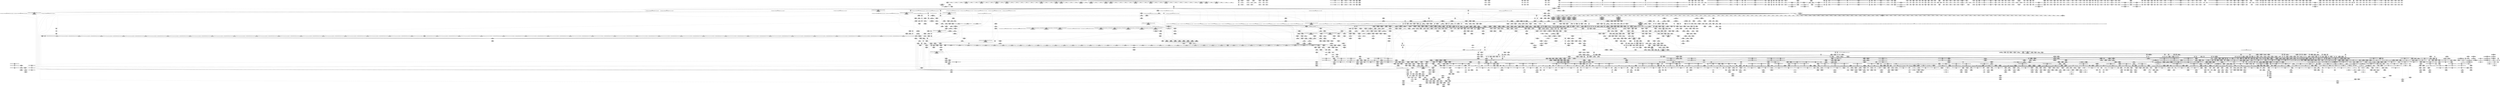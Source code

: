 digraph {
	CE0x5e48ee0 [shape=record,shape=Mrecord,label="{CE0x5e48ee0|COLLAPSED:_SGIRE_.str7_private_unnamed_addr_constant_10_x_i8_c_anonymous_00_,_align_1:_elem_0:default:}"]
	CE0x4320b60 [shape=record,shape=Mrecord,label="{CE0x4320b60|i32_0|*Constant*}"]
	CE0x7715a70 [shape=record,shape=Mrecord,label="{CE0x7715a70|tomoyo_path2_perm:_d_inode11|security/tomoyo/file.c,912|*SummSource*}"]
	CE0x5d11c30 [shape=record,shape=Mrecord,label="{CE0x5d11c30|i32_51|*Constant*|*SummSource*}"]
	CE0x5da7f60 [shape=record,shape=Mrecord,label="{CE0x5da7f60|tomoyo_const_part_length:_sw.epilog}"]
	CE0x613cf80 [shape=record,shape=Mrecord,label="{CE0x613cf80|tomoyo_fill_path_info:_cmp8|security/tomoyo/util.c,668}"]
	CE0x7991d60 [shape=record,shape=Mrecord,label="{CE0x7991d60|tomoyo_const_part_length:_sw.bb9|*SummSource*}"]
	CE0x5d80a60 [shape=record,shape=Mrecord,label="{CE0x5d80a60|tomoyo_path2_perm:_tmp15|security/tomoyo/file.c,900|*SummSink*}"]
	CE0x428d030 [shape=record,shape=Mrecord,label="{CE0x428d030|tomoyo_path2_perm:_tmp63|security/tomoyo/file.c,935|*SummSink*}"]
	CE0x4f7db00 [shape=record,shape=Mrecord,label="{CE0x4f7db00|104:_%struct.inode*,_:_CRE_173,174_}"]
	CE0x510d4c0 [shape=record,shape=Mrecord,label="{CE0x510d4c0|tomoyo_path2_perm:_name|security/tomoyo/file.c,901}"]
	CE0x403d9a0 [shape=record,shape=Mrecord,label="{CE0x403d9a0|tomoyo_fill_path_info:_land.rhs|*SummSink*}"]
	CE0x6062cd0 [shape=record,shape=Mrecord,label="{CE0x6062cd0|tomoyo_init_request_info:_entry|*SummSource*}"]
	CE0x613d830 [shape=record,shape=Mrecord,label="{CE0x613d830|tomoyo_fill_path_info:_tmp9|security/tomoyo/util.c,667|*SummSource*}"]
	CE0x5e61c50 [shape=record,shape=Mrecord,label="{CE0x5e61c50|tomoyo_get_mode:_tmp18|security/tomoyo/util.c,985|*SummSource*}"]
	CE0x618acb0 [shape=record,shape=Mrecord,label="{CE0x618acb0|i64*_getelementptr_inbounds_(_5_x_i64_,_5_x_i64_*___llvm_gcov_ctr32134,_i64_0,_i64_4)|*Constant*}"]
	CE0x5c667a0 [shape=record,shape=Mrecord,label="{CE0x5c667a0|tomoyo_add_slash:_if.then}"]
	CE0x41eb350 [shape=record,shape=Mrecord,label="{CE0x41eb350|tomoyo_domain:_tmp16|security/tomoyo/common.h,1205}"]
	CE0x5d345b0 [shape=record,shape=Mrecord,label="{CE0x5d345b0|tomoyo_path2_perm:_if.end8|*SummSource*}"]
	CE0x43cc0e0 [shape=record,shape=Mrecord,label="{CE0x43cc0e0|%struct.task_struct*_(%struct.task_struct**)*_asm_movq_%gs:$_1:P_,$0_,_r,im,_dirflag_,_fpsr_,_flags_|*SummSink*}"]
	CE0x4331750 [shape=record,shape=Mrecord,label="{CE0x4331750|GLOBAL:_lock_release|*Constant*|*SummSink*}"]
	CE0x5f2fda0 [shape=record,shape=Mrecord,label="{CE0x5f2fda0|tomoyo_path2_perm:_name29|security/tomoyo/file.c,931|*SummSink*}"]
	CE0x5e53300 [shape=record,shape=Mrecord,label="{CE0x5e53300|tomoyo_get_realpath:_tobool|security/tomoyo/file.c,151|*SummSource*}"]
	CE0x51405f0 [shape=record,shape=Mrecord,label="{CE0x51405f0|COLLAPSED:_GCMRE___llvm_gcov_ctr32134_internal_global_5_x_i64_zeroinitializer:_elem_0:default:}"]
	CE0x6021670 [shape=record,shape=Mrecord,label="{CE0x6021670|tomoyo_path2_perm:_tmp68|security/tomoyo/file.c,936|*SummSource*}"]
	CE0x421e070 [shape=record,shape=Mrecord,label="{CE0x421e070|tomoyo_get_mode:_tmp27|security/tomoyo/util.c,988}"]
	CE0x60b8e00 [shape=record,shape=Mrecord,label="{CE0x60b8e00|tomoyo_get_realpath:_tmp9|security/tomoyo/file.c,155|*SummSource*}"]
	CE0x5e991c0 [shape=record,shape=Mrecord,label="{CE0x5e991c0|i64*_getelementptr_inbounds_(_31_x_i64_,_31_x_i64_*___llvm_gcov_ctr43150,_i64_0,_i64_3)|*Constant*|*SummSource*}"]
	CE0x4e61d80 [shape=record,shape=Mrecord,label="{CE0x4e61d80|i64_6|*Constant*|*SummSource*}"]
	CE0x4f8c190 [shape=record,shape=Mrecord,label="{CE0x4f8c190|__llvm_gcov_indirect_counter_increment:_entry|*SummSource*}"]
	CE0x5fba1a0 [shape=record,shape=Mrecord,label="{CE0x5fba1a0|tomoyo_const_part_length:_tmp44|security/tomoyo/util.c,645}"]
	CE0x5c270f0 [shape=record,shape=Mrecord,label="{CE0x5c270f0|tomoyo_const_part_length:_if.then17|*SummSource*}"]
	CE0x5d52fd0 [shape=record,shape=Mrecord,label="{CE0x5d52fd0|tomoyo_path2_perm:_filename2|security/tomoyo/file.c,924}"]
	CE0x7986380 [shape=record,shape=Mrecord,label="{CE0x7986380|_call_void_mcount()_#3|*SummSink*}"]
	CE0x61c1090 [shape=record,shape=Mrecord,label="{CE0x61c1090|i32_1|*Constant*}"]
	CE0x7707b90 [shape=record,shape=Mrecord,label="{CE0x7707b90|GLOBAL:_lock_acquire|*Constant*}"]
	CE0x76f2b70 [shape=record,shape=Mrecord,label="{CE0x76f2b70|0:_i8*,_array:_GCRE_tomoyo_mac_keywords_external_constant_42_x_i8*_:_elem_15::|security/tomoyo/file.c,181}"]
	CE0x5ef9ba0 [shape=record,shape=Mrecord,label="{CE0x5ef9ba0|tomoyo_add_slash:_call|security/tomoyo/file.c,136|*SummSource*}"]
	CE0x4fc3240 [shape=record,shape=Mrecord,label="{CE0x4fc3240|i64*_getelementptr_inbounds_(_11_x_i64_,_11_x_i64_*___llvm_gcov_ctr54147,_i64_0,_i64_10)|*Constant*|*SummSink*}"]
	CE0x766b000 [shape=record,shape=Mrecord,label="{CE0x766b000|i32_4|*Constant*|*SummSource*}"]
	CE0x5fb9b30 [shape=record,shape=Mrecord,label="{CE0x5fb9b30|tomoyo_const_part_length:_tmp43|security/tomoyo/util.c,644}"]
	CE0x50153c0 [shape=record,shape=Mrecord,label="{CE0x50153c0|tomoyo_get_mode:_tmp24|security/tomoyo/util.c,986}"]
	CE0x4182310 [shape=record,shape=Mrecord,label="{CE0x4182310|tomoyo_const_part_length:_tmp30|security/tomoyo/util.c,641|*SummSource*}"]
	CE0x6199c00 [shape=record,shape=Mrecord,label="{CE0x6199c00|tomoyo_path2_perm:_d_inode11|security/tomoyo/file.c,912}"]
	CE0x5223730 [shape=record,shape=Mrecord,label="{CE0x5223730|tomoyo_domain:_land.lhs.true2}"]
	CE0x7716250 [shape=record,shape=Mrecord,label="{CE0x7716250|tomoyo_path2_perm:_tmp32|security/tomoyo/file.c,912|*SummSource*}"]
	CE0x5c81850 [shape=record,shape=Mrecord,label="{CE0x5c81850|tomoyo_const_part_length:_tmp35|security/tomoyo/util.c,643|*SummSink*}"]
	CE0x5d5f780 [shape=record,shape=Mrecord,label="{CE0x5d5f780|rcu_lock_acquire:_tmp7}"]
	CE0x60eff40 [shape=record,shape=Mrecord,label="{CE0x60eff40|104:_%struct.inode*,_:_CRE_306,307_}"]
	CE0x50d7010 [shape=record,shape=Mrecord,label="{CE0x50d7010|tomoyo_domain:_tobool1|security/tomoyo/common.h,1205|*SummSink*}"]
	CE0x40f4cf0 [shape=record,shape=Mrecord,label="{CE0x40f4cf0|tomoyo_domain:_tobool1|security/tomoyo/common.h,1205}"]
	CE0x7986040 [shape=record,shape=Mrecord,label="{CE0x7986040|16:_%struct.dentry*,_:_SCMRE_16,24_|*MultipleSource*|Function::tomoyo_sb_pivotroot&Arg::old_path::|Function::tomoyo_path2_perm&Arg::path2::|Function::tomoyo_path2_perm&Arg::path1::|security/tomoyo/file.c, 892|security/tomoyo/file.c,892|security/tomoyo/file.c,892|Function::tomoyo_sb_pivotroot&Arg::new_path::}"]
	CE0x4e23b30 [shape=record,shape=Mrecord,label="{CE0x4e23b30|tomoyo_add_slash:_tmp3|security/tomoyo/file.c,131}"]
	CE0x422c970 [shape=record,shape=Mrecord,label="{CE0x422c970|tomoyo_get_mode:_tmp28|security/tomoyo/util.c,988|*SummSource*}"]
	CE0x6241030 [shape=record,shape=Mrecord,label="{CE0x6241030|GLOBAL:_srcu_read_unlock|*Constant*}"]
	CE0x5e1ff70 [shape=record,shape=Mrecord,label="{CE0x5e1ff70|get_current:_bb}"]
	CE0x60796f0 [shape=record,shape=Mrecord,label="{CE0x60796f0|i64**_getelementptr_inbounds_(_3_x_i64*_,_3_x_i64*_*___llvm_gcda_edge_table44,_i64_0,_i64_1)|*Constant*|*SummSink*}"]
	CE0x6c76400 [shape=record,shape=Mrecord,label="{CE0x6c76400|tomoyo_get_mode:_if.end9}"]
	CE0x50f59c0 [shape=record,shape=Mrecord,label="{CE0x50f59c0|rcu_lock_acquire:_map|Function::rcu_lock_acquire&Arg::map::|*SummSink*}"]
	CE0x6031e60 [shape=record,shape=Mrecord,label="{CE0x6031e60|tomoyo_path2_perm:_dentry9|security/tomoyo/file.c,911|*SummSource*}"]
	CE0x60e0700 [shape=record,shape=Mrecord,label="{CE0x60e0700|0:_%struct.tomoyo_obj_info*,_24:_%struct.tomoyo_path_info*,_32:_%struct.tomoyo_path_info*,_40:_i8,_72:_i8,_76:_i8,_:_SCMRE_26,27_}"]
	CE0x778ce50 [shape=record,shape=Mrecord,label="{CE0x778ce50|tomoyo_get_mode:_bb|*SummSource*}"]
	CE0x617ed30 [shape=record,shape=Mrecord,label="{CE0x617ed30|tomoyo_get_mode:_tmp22|security/tomoyo/util.c,986|*SummSource*}"]
	CE0x5ea4810 [shape=record,shape=Mrecord,label="{CE0x5ea4810|tomoyo_get_mode:_tmp4|security/tomoyo/util.c,978}"]
	CE0x778d330 [shape=record,shape=Mrecord,label="{CE0x778d330|128:_i8*,_1208:_%struct.file*,_:_CMRE_6,7_}"]
	CE0x4e64c90 [shape=record,shape=Mrecord,label="{CE0x4e64c90|tomoyo_add_slash:_tmp7|security/tomoyo/file.c,132}"]
	CE0x5c8d530 [shape=record,shape=Mrecord,label="{CE0x5c8d530|tomoyo_audit_path2_log:_filename1|security/tomoyo/file.c,183}"]
	CE0x4f66670 [shape=record,shape=Mrecord,label="{CE0x4f66670|tomoyo_sb_pivotroot:_tmp2}"]
	CE0x4dd2840 [shape=record,shape=Mrecord,label="{CE0x4dd2840|tomoyo_get_mode:_config|security/tomoyo/util.c,981|*SummSink*}"]
	CE0x5d903c0 [shape=record,shape=Mrecord,label="{CE0x5d903c0|tomoyo_read_unlock:_idx|Function::tomoyo_read_unlock&Arg::idx::|*SummSource*}"]
	CE0x5ea44c0 [shape=record,shape=Mrecord,label="{CE0x5ea44c0|tomoyo_domain:_tmp5|security/tomoyo/common.h,1205|*SummSink*}"]
	CE0x767b030 [shape=record,shape=Mrecord,label="{CE0x767b030|tomoyo_fill_path_info:_cmp|security/tomoyo/util.c,667}"]
	CE0x6113010 [shape=record,shape=Mrecord,label="{CE0x6113010|tomoyo_fill_path_info:_const_len|security/tomoyo/util.c,666|*SummSink*}"]
	CE0x5e7cdb0 [shape=record,shape=Mrecord,label="{CE0x5e7cdb0|tomoyo_path2_perm:_tmp11|security/tomoyo/file.c,898}"]
	CE0x4e72980 [shape=record,shape=Mrecord,label="{CE0x4e72980|srcu_read_lock:_entry}"]
	CE0x500cb20 [shape=record,shape=Mrecord,label="{CE0x500cb20|tomoyo_sb_pivotroot:_entry|*SummSink*}"]
	CE0x613e480 [shape=record,shape=Mrecord,label="{CE0x613e480|0:_%struct.tomoyo_obj_info*,_24:_%struct.tomoyo_path_info*,_32:_%struct.tomoyo_path_info*,_40:_i8,_72:_i8,_76:_i8,_:_SCMRE_48,49_}"]
	CE0x6079020 [shape=record,shape=Mrecord,label="{CE0x6079020|rcu_lock_release:_tmp7|*SummSource*}"]
	CE0x61487e0 [shape=record,shape=Mrecord,label="{CE0x61487e0|tomoyo_fill_path_info:_is_dir|security/tomoyo/util.c,667}"]
	CE0x76f2ff0 [shape=record,shape=Mrecord,label="{CE0x76f2ff0|tomoyo_get_realpath:_tmp1|*SummSource*}"]
	CE0x76b00f0 [shape=record,shape=Mrecord,label="{CE0x76b00f0|GLOBAL:_tomoyo_index2category|Global_var:tomoyo_index2category|*SummSource*}"]
	CE0x5dc4450 [shape=record,shape=Mrecord,label="{CE0x5dc4450|tomoyo_path2_perm:_tmp34|security/tomoyo/file.c,912|*SummSink*}"]
	CE0x7774090 [shape=record,shape=Mrecord,label="{CE0x7774090|tomoyo_path2_perm:_path219|security/tomoyo/file.c,922|*SummSource*}"]
	CE0x6091520 [shape=record,shape=Mrecord,label="{CE0x6091520|tomoyo_get_mode:_entry}"]
	CE0x6031660 [shape=record,shape=Mrecord,label="{CE0x6031660|_ret_void|*SummSource*}"]
	CE0x6011b20 [shape=record,shape=Mrecord,label="{CE0x6011b20|tomoyo_fill_path_info:_tmp7|security/tomoyo/util.c,667|*SummSink*}"]
	CE0x4285540 [shape=record,shape=Mrecord,label="{CE0x4285540|tomoyo_path2_perm:_tmp33|security/tomoyo/file.c,912|*SummSink*}"]
	CE0x4e72d10 [shape=record,shape=Mrecord,label="{CE0x4e72d10|tomoyo_path2_perm:_path22|security/tomoyo/file.c,892}"]
	CE0x76b3090 [shape=record,shape=Mrecord,label="{CE0x76b3090|i64*_getelementptr_inbounds_(_12_x_i64_,_12_x_i64_*___llvm_gcov_ctr31133,_i64_0,_i64_6)|*Constant*|*SummSource*}"]
	CE0x76daf50 [shape=record,shape=Mrecord,label="{CE0x76daf50|_ret_void|*SummSink*}"]
	CE0x5fb83d0 [shape=record,shape=Mrecord,label="{CE0x5fb83d0|tomoyo_path2_perm:_call|security/tomoyo/file.c,898|*SummSource*}"]
	CE0x6146c70 [shape=record,shape=Mrecord,label="{CE0x6146c70|__llvm_gcov_indirect_counter_increment:_tmp3|*SummSink*}"]
	CE0x5fc6a10 [shape=record,shape=Mrecord,label="{CE0x5fc6a10|tomoyo_audit_path2_log:_tmp10|security/tomoyo/file.c,184|*SummSource*}"]
	CE0x5c279e0 [shape=record,shape=Mrecord,label="{CE0x5c279e0|get_current:_tmp4|./arch/x86/include/asm/current.h,14}"]
	CE0x5cf7410 [shape=record,shape=Mrecord,label="{CE0x5cf7410|tomoyo_init_request_info:_tmp8|security/tomoyo/util.c,1005|*SummSource*}"]
	CE0x5fb9c60 [shape=record,shape=Mrecord,label="{CE0x5fb9c60|tomoyo_const_part_length:_tmp43|security/tomoyo/util.c,644|*SummSource*}"]
	CE0x4f76ea0 [shape=record,shape=Mrecord,label="{CE0x4f76ea0|tomoyo_path2_perm:_path2|Function::tomoyo_path2_perm&Arg::path2::|*SummSink*}"]
	CE0x6073820 [shape=record,shape=Mrecord,label="{CE0x6073820|tomoyo_get_realpath:_buf|Function::tomoyo_get_realpath&Arg::buf::}"]
	CE0x5de38a0 [shape=record,shape=Mrecord,label="{CE0x5de38a0|0:_i32,_8:_%struct.srcu_struct_array*,_16:_i32,_20:_i32,_24:_i32,_32:_i8*,_40:_%struct.lock_class_key*,_48:_2_x_%struct.lock_class*_,_64:_i8*,_72:_i32,_80:_i64,_88:_i8,_96:_%struct.callback_head*,_104:_%struct.callback_head**,_112:_%struct.callback_head*,_120:_%struct.callback_head**,_128:_%struct.callback_head*,_136:_%struct.callback_head**,_144:_%struct.callback_head*,_152:_%struct.callback_head**,_160:_i64,_168:_%struct.list_head*,_176:_%struct.list_head*,_184:_void_(%struct.work_struct*)*,_192:_%struct.lock_class_key*,_200:_2_x_%struct.lock_class*_,_216:_i8*,_224:_i32,_232:_i64,_240:_%struct.list_head*,_248:_%struct.list_head*,_256:_i64,_264:_%struct.tvec_base*,_272:_void_(i64)*,_280:_i64,_288:_i32,_292:_i32,_296:_i8*,_304:_16_x_i8_,_320:_%struct.lock_class_key*,_328:_2_x_%struct.lock_class*_,_344:_i8*,_352:_i32,_360:_i64,_368:_%struct.workqueue_struct*,_376:_i32,_384:_%struct.lock_class_key*,_392:_2_x_%struct.lock_class*_,_408:_i8*,_416:_i32,_424:_i64,_:_GCE_tomoyo_ss_global_%struct.srcu_struct_i32_-300,_%struct.srcu_struct_array*_tomoyo_ss_srcu_array,_%struct.spinlock_%union.anon.14_%struct.raw_spinlock_%struct.arch_spinlock_zeroinitializer,_i32_-559067475,_i32_-1,_i8*_inttoptr_(i64_-1_to_i8*),_%struct.lockdep_map_%struct.lock_class_key*_null,_2_x_%struct.lock_class*_zeroinitializer,_i8*_getelementptr_inbounds_(_21_x_i8_,_21_x_i8_*_.str171,_i32_0,_i32_0),_i32_0,_i64_0_,_i8_0,_%struct.rcu_batch_%struct.callback_head*_null,_%struct.callback_head**_bitcast_(i8*_getelementptr_(i8,_i8*_bitcast_(%struct.srcu_struct*_tomoyo_ss_to_i8*),_i64_96)_to_%struct.callback_head**)_,_%struct.rcu_batch_%struct.callback_head*_null,_%struct.callback_head**_bitcast_(i8*_getelementptr_(i8,_i8*_bitcast_(%struct.srcu_struct*_tomoyo_ss_to_i8*),_i64_112)_to_%struct.callback_head**)_,_%struct.rcu_batch_%struct.callback_head*_null,_%struct.callback_head**_bitcast_(i8*_getelementptr_(i8,_i8*_bitcast_(%struct.srcu_struct*_tomoyo_ss_to_i8*),_i64_128)_to_%struct.callback_head**)_,_%struct.rcu_batch_%struct.callback_head*_null,_%struct.callback_head**_bitcast_(i8*_getelementptr_(i8,_i8*_bitcast_(%struct.srcu_struct*_tomoyo_ss_to_i8*),_i64_144)_to_%struct.callback_head**)_,_%struct.delayed_work_%struct.work_struct_%struct.atomic64_t_i64_137438953424_,_%struct.list_head_%struct.list_head*_bitcast_(i8*_getelementptr_(i8,_i8*_bitcast_(%struct.srcu_struct*_tomoyo_ss_to_i8*),_i64_168)_to_%struct.list_head*),_%struct.list_head*_bitcast_(i8*_getelementptr_(i8,_i8*_bitcast_(%struct.srcu_struct*_tomoyo_ss_to_i8*),_i64_168)_to_%struct.list_head*)_,_void_(%struct.work_struct*)*_process_srcu,_%struct.lockdep_map_%struct.lock_class_key*_bitcast_(i8*_getelementptr_(i8,_i8*_bitcast_(%struct.srcu_struct*_tomoyo_ss_to_i8*),_i64_160)_to_%struct.lock_class_key*),_2_x_%struct.lock_class*_zeroinitializer,_i8*_getelementptr_inbounds_(_22_x_i8_,_22_x_i8_*_.str1172,_i32_0,_i32_0),_i32_0,_i64_0_,_%struct.timer_list_%struct.list_head_%struct.list_head*_null,_%struct.list_head*_inttoptr_(i64_1953723489_to_%struct.list_head*)_,_i64_0,_%struct.tvec_base*_bitcast_(i8*_getelementptr_(i8,_i8*_bitcast_(%struct.tvec_base*_boot_tvec_bases_to_i8*),_i64_2)_to_%struct.tvec_base*),_void_(i64)*_delayed_work_timer_fn,_i64_ptrtoint_(i8*_getelementptr_(i8,_i8*_bitcast_(%struct.srcu_struct*_tomoyo_ss_to_i8*),_i64_160)_to_i64),_i32_-1,_i32_0,_i8*_null,_16_x_i8_zeroinitializer,_%struct.lockdep_map_%struct.lock_class_key*_bitcast_(_29_x_i8_*_.str2173_to_%struct.lock_class_key*),_2_x_%struct.lock_class*_zeroinitializer,_i8*_getelementptr_inbounds_(_29_x_i8_,_29_x_i8_*_.str2173,_i32_0,_i32_0),_i32_0,_i64_0_,_%struct.workqueue_struct*_null,_i32_0_,_%struct.lockdep_map_%struct.lock_class_key*_null,_2_x_%struct.lock_class*_zeroinitializer,_i8*_getelementptr_inbounds_(_10_x_i8_,_10_x_i8_*_.str3174,_i32_0,_i32_0),_i32_0,_i64_0_,_align_8:_elem_0:default:}"]
	CE0x77dcbc0 [shape=record,shape=Mrecord,label="{CE0x77dcbc0|i64_5|*Constant*}"]
	CE0x5de4880 [shape=record,shape=Mrecord,label="{CE0x5de4880|tomoyo_get_mode:_if.then}"]
	CE0x504c7e0 [shape=record,shape=Mrecord,label="{CE0x504c7e0|tomoyo_const_part_length:_tmp21|security/tomoyo/util.c,631|*SummSource*}"]
	CE0x61b57d0 [shape=record,shape=Mrecord,label="{CE0x61b57d0|tomoyo_fill_path_info:_sub|security/tomoyo/util.c,667}"]
	CE0x5d1f160 [shape=record,shape=Mrecord,label="{CE0x5d1f160|GLOBAL:___srcu_read_lock|*Constant*}"]
	CE0x4efc0a0 [shape=record,shape=Mrecord,label="{CE0x4efc0a0|i32_4|*Constant*}"]
	CE0x4f95050 [shape=record,shape=Mrecord,label="{CE0x4f95050|128:_i8*,_1208:_%struct.file*,_:_CMRE_22,23_}"]
	CE0x5c36500 [shape=record,shape=Mrecord,label="{CE0x5c36500|tomoyo_get_mode:_if.end14}"]
	CE0x775c8c0 [shape=record,shape=Mrecord,label="{CE0x775c8c0|tomoyo_path2_perm:_param_type|security/tomoyo/file.c,921|*SummSource*}"]
	CE0x51559c0 [shape=record,shape=Mrecord,label="{CE0x51559c0|i64*_getelementptr_inbounds_(_5_x_i64_,_5_x_i64_*___llvm_gcov_ctr32134,_i64_0,_i64_4)|*Constant*|*SummSource*}"]
	CE0x4edf0f0 [shape=record,shape=Mrecord,label="{CE0x4edf0f0|tomoyo_const_part_length:_bb|*SummSink*}"]
	CE0x7644de0 [shape=record,shape=Mrecord,label="{CE0x7644de0|i32_0|*Constant*}"]
	CE0x5d1ee70 [shape=record,shape=Mrecord,label="{CE0x5d1ee70|tomoyo_get_mode:_tmp3|security/tomoyo/util.c,978|*SummSink*}"]
	CE0x44243c0 [shape=record,shape=Mrecord,label="{CE0x44243c0|tomoyo_domain:_tmp12|security/tomoyo/common.h,1205}"]
	CE0x5cf77e0 [shape=record,shape=Mrecord,label="{CE0x5cf77e0|tomoyo_path2_perm:_tmp8|security/tomoyo/file.c,894}"]
	CE0x6049f50 [shape=record,shape=Mrecord,label="{CE0x6049f50|tomoyo_const_part_length:_tmp6|security/tomoyo/util.c,625|*SummSource*}"]
	CE0x615ff60 [shape=record,shape=Mrecord,label="{CE0x615ff60|GLOBAL:___llvm_gcov_global_state_pred15|Global_var:__llvm_gcov_global_state_pred15}"]
	CE0x42e76a0 [shape=record,shape=Mrecord,label="{CE0x42e76a0|tomoyo_fill_path_info:_land.rhs|*SummSource*}"]
	CE0x604ac70 [shape=record,shape=Mrecord,label="{CE0x604ac70|tomoyo_const_part_length:_cmp12|security/tomoyo/util.c,641|*SummSink*}"]
	CE0x5e29d50 [shape=record,shape=Mrecord,label="{CE0x5e29d50|tomoyo_fill_path_info:_entry|*SummSink*}"]
	CE0x77d2660 [shape=record,shape=Mrecord,label="{CE0x77d2660|tomoyo_path2_perm:_filename1|security/tomoyo/file.c,923|*SummSource*}"]
	CE0x403dea0 [shape=record,shape=Mrecord,label="{CE0x403dea0|_call_void_lockdep_rcu_suspicious(i8*_getelementptr_inbounds_(_25_x_i8_,_25_x_i8_*_.str12,_i32_0,_i32_0),_i32_1205,_i8*_getelementptr_inbounds_(_45_x_i8_,_45_x_i8_*_.str13,_i32_0,_i32_0))_#9,_!dbg_!38917|security/tomoyo/common.h,1205}"]
	CE0x4fd9280 [shape=record,shape=Mrecord,label="{CE0x4fd9280|rcu_lock_acquire:_tmp|*SummSource*}"]
	CE0x7812bf0 [shape=record,shape=Mrecord,label="{CE0x7812bf0|tomoyo_get_mode:_mode.0|*SummSink*}"]
	CE0x6100e10 [shape=record,shape=Mrecord,label="{CE0x6100e10|COLLAPSED:_GCRE_current_task_external_global_%struct.task_struct*:_elem_0::|security/tomoyo/common.h,1205}"]
	CE0x6091940 [shape=record,shape=Mrecord,label="{CE0x6091940|tomoyo_get_mode:_ns|Function::tomoyo_get_mode&Arg::ns::|*SummSink*}"]
	CE0x78e2470 [shape=record,shape=Mrecord,label="{CE0x78e2470|i64_2|*Constant*}"]
	CE0x5c8d130 [shape=record,shape=Mrecord,label="{CE0x5c8d130|tomoyo_audit_path2_log:_path24|security/tomoyo/file.c,183|*SummSink*}"]
	CE0x5c9b540 [shape=record,shape=Mrecord,label="{CE0x5c9b540|i8*_null|*Constant*}"]
	CE0x60c04e0 [shape=record,shape=Mrecord,label="{CE0x60c04e0|__llvm_gcov_indirect_counter_increment114:_bb4|*SummSource*}"]
	CE0x76b1780 [shape=record,shape=Mrecord,label="{CE0x76b1780|tomoyo_init_request_info:_tmp10|security/tomoyo/util.c,1006|*SummSink*}"]
	CE0x60b8d90 [shape=record,shape=Mrecord,label="{CE0x60b8d90|tomoyo_get_realpath:_tmp9|security/tomoyo/file.c,155}"]
	CE0x60f05f0 [shape=record,shape=Mrecord,label="{CE0x60f05f0|104:_%struct.inode*,_:_CRE_312,313_}"]
	CE0x5cd3eb0 [shape=record,shape=Mrecord,label="{CE0x5cd3eb0|i8*_getelementptr_inbounds_(_45_x_i8_,_45_x_i8_*_.str13,_i32_0,_i32_0)|*Constant*|*SummSource*}"]
	CE0x7790320 [shape=record,shape=Mrecord,label="{CE0x7790320|i64_18|*Constant*}"]
	CE0x5cd5f00 [shape=record,shape=Mrecord,label="{CE0x5cd5f00|104:_%struct.inode*,_:_CRE_149,150_}"]
	CE0x7760ed0 [shape=record,shape=Mrecord,label="{CE0x7760ed0|_call_void_mcount()_#3|*SummSink*}"]
	CE0x78c8ae0 [shape=record,shape=Mrecord,label="{CE0x78c8ae0|tomoyo_init_request_info:_profile3|security/tomoyo/util.c,1008|*SummSource*}"]
	CE0x5eb7fc0 [shape=record,shape=Mrecord,label="{CE0x5eb7fc0|104:_%struct.inode*,_:_CRE_144,145_}"]
	CE0x4f0cf70 [shape=record,shape=Mrecord,label="{CE0x4f0cf70|tomoyo_const_part_length:_tmp10|security/tomoyo/util.c,626}"]
	CE0x4eb3ad0 [shape=record,shape=Mrecord,label="{CE0x4eb3ad0|128:_i8*,_1208:_%struct.file*,_:_CMRE_38,39_}"]
	CE0x4ffb900 [shape=record,shape=Mrecord,label="{CE0x4ffb900|_call_void_mcount()_#3|*SummSink*}"]
	CE0x524e330 [shape=record,shape=Mrecord,label="{CE0x524e330|srcu_read_lock:_tmp2}"]
	CE0x5053b20 [shape=record,shape=Mrecord,label="{CE0x5053b20|tomoyo_sb_pivotroot:_tmp1|*SummSource*}"]
	CE0x410ec60 [shape=record,shape=Mrecord,label="{CE0x410ec60|tomoyo_audit_path2_log:_arrayidx2|security/tomoyo/file.c,181}"]
	CE0x5c8d380 [shape=record,shape=Mrecord,label="{CE0x5c8d380|i8*_getelementptr_inbounds_(_15_x_i8_,_15_x_i8_*_.str3,_i32_0,_i32_0)|*Constant*}"]
	CE0x7928450 [shape=record,shape=Mrecord,label="{CE0x7928450|_call_void_tomoyo_check_acl(%struct.tomoyo_request_info*_%r,_i1_(%struct.tomoyo_request_info*,_%struct.tomoyo_acl_info*)*_tomoyo_check_path2_acl)_#9,_!dbg_!38971|security/tomoyo/file.c,926|*SummSource*}"]
	CE0x76b0f50 [shape=record,shape=Mrecord,label="{CE0x76b0f50|tomoyo_init_request_info:_bb}"]
	CE0x4319e50 [shape=record,shape=Mrecord,label="{CE0x4319e50|srcu_read_lock:_dep_map|include/linux/srcu.h,222|*SummSink*}"]
	CE0x50eb740 [shape=record,shape=Mrecord,label="{CE0x50eb740|128:_i8*,_1208:_%struct.file*,_:_CMRE_112,120_|*MultipleSource*|security/tomoyo/common.h,1205|security/tomoyo/common.h,1205}"]
	CE0x4f0b7b0 [shape=record,shape=Mrecord,label="{CE0x4f0b7b0|tomoyo_fill_path_info:_call11|security/tomoyo/util.c,669}"]
	CE0x4307cc0 [shape=record,shape=Mrecord,label="{CE0x4307cc0|GLOBAL:_tomoyo_add_slash|*Constant*}"]
	CE0x5c66a50 [shape=record,shape=Mrecord,label="{CE0x5c66a50|tomoyo_add_slash:_if.then|*SummSink*}"]
	CE0x5cd3920 [shape=record,shape=Mrecord,label="{CE0x5cd3920|i32_1205|*Constant*|*SummSource*}"]
	CE0x5ea4ac0 [shape=record,shape=Mrecord,label="{CE0x5ea4ac0|tomoyo_domain:_tobool|security/tomoyo/common.h,1205}"]
	CE0x4dd3550 [shape=record,shape=Mrecord,label="{CE0x4dd3550|rcu_lock_acquire:_map|Function::rcu_lock_acquire&Arg::map::}"]
	CE0x5c2b4a0 [shape=record,shape=Mrecord,label="{CE0x5c2b4a0|srcu_read_unlock:_bb}"]
	CE0x4ffb690 [shape=record,shape=Mrecord,label="{CE0x4ffb690|tomoyo_path2_perm:_obj|security/tomoyo/file.c, 892|*SummSource*}"]
	CE0x612ef20 [shape=record,shape=Mrecord,label="{CE0x612ef20|tomoyo_fill_path_info:_conv3|security/tomoyo/util.c,666|*SummSink*}"]
	CE0x4f50b10 [shape=record,shape=Mrecord,label="{CE0x4f50b10|tomoyo_get_realpath:_tmp8|security/tomoyo/file.c,152|*SummSource*}"]
	CE0x410fc00 [shape=record,shape=Mrecord,label="{CE0x410fc00|0:_i8*,_array:_GCRE_tomoyo_mac_keywords_external_constant_42_x_i8*_:_elem_28::|security/tomoyo/file.c,181}"]
	CE0x6011900 [shape=record,shape=Mrecord,label="{CE0x6011900|srcu_read_unlock:_tmp1|*SummSink*}"]
	CE0x5e98bd0 [shape=record,shape=Mrecord,label="{CE0x5e98bd0|tomoyo_const_part_length:_tmp12|security/tomoyo/util.c,626|*SummSource*}"]
	CE0x776cc40 [shape=record,shape=Mrecord,label="{CE0x776cc40|tomoyo_path2_perm:_path222|security/tomoyo/file.c,923}"]
	CE0x4e78460 [shape=record,shape=Mrecord,label="{CE0x4e78460|rcu_lock_release:_entry}"]
	CE0x77d2b00 [shape=record,shape=Mrecord,label="{CE0x77d2b00|tomoyo_path2_perm:_param23|security/tomoyo/file.c,924}"]
	CE0x422d690 [shape=record,shape=Mrecord,label="{CE0x422d690|tomoyo_fill_path_info:_idxprom|security/tomoyo/util.c,667}"]
	CE0x4e72ae0 [shape=record,shape=Mrecord,label="{CE0x4e72ae0|GLOBAL:_srcu_read_lock|*Constant*|*SummSource*}"]
	CE0x41f2fb0 [shape=record,shape=Mrecord,label="{CE0x41f2fb0|tomoyo_get_mode:_tmp26|security/tomoyo/util.c,987|*SummSink*}"]
	CE0x78110a0 [shape=record,shape=Mrecord,label="{CE0x78110a0|tomoyo_const_part_length:_conv20|security/tomoyo/util.c,644|*SummSource*}"]
	CE0x5d1f4c0 [shape=record,shape=Mrecord,label="{CE0x5d1f4c0|tomoyo_get_mode:_tmp12|security/tomoyo/util.c,982}"]
	CE0x5f08b80 [shape=record,shape=Mrecord,label="{CE0x5f08b80|104:_%struct.inode*,_:_CRE_224,232_}"]
	CE0x42c5520 [shape=record,shape=Mrecord,label="{CE0x42c5520|tomoyo_path2_perm:_tmp53|security/tomoyo/file.c,928|*SummSink*}"]
	CE0x6170510 [shape=record,shape=Mrecord,label="{CE0x6170510|104:_%struct.inode*,_:_CRE_96,104_}"]
	CE0x4e23900 [shape=record,shape=Mrecord,label="{CE0x4e23900|tomoyo_add_slash:_tobool|security/tomoyo/file.c,131|*SummSource*}"]
	CE0x78e2530 [shape=record,shape=Mrecord,label="{CE0x78e2530|i64_3|*Constant*}"]
	CE0x7703990 [shape=record,shape=Mrecord,label="{CE0x7703990|COLLAPSED:_GCMRE___llvm_gcov_ctr22_internal_global_2_x_i64_zeroinitializer:_elem_0:default:}"]
	CE0x5103c30 [shape=record,shape=Mrecord,label="{CE0x5103c30|tomoyo_fill_path_info:_name1|security/tomoyo/util.c,663|*SummSource*}"]
	CE0x6c7fff0 [shape=record,shape=Mrecord,label="{CE0x6c7fff0|_call_void_mcount()_#3|*SummSource*}"]
	CE0x5060450 [shape=record,shape=Mrecord,label="{CE0x5060450|104:_%struct.inode*,_:_CRE_314,315_}"]
	CE0x6100a20 [shape=record,shape=Mrecord,label="{CE0x6100a20|tomoyo_domain:_cred|security/tomoyo/common.h,1205|*SummSource*}"]
	CE0x6112be0 [shape=record,shape=Mrecord,label="{CE0x6112be0|srcu_read_unlock:_tmp2}"]
	CE0x795ecb0 [shape=record,shape=Mrecord,label="{CE0x795ecb0|tomoyo_const_part_length:_lor.lhs.false|*SummSink*}"]
	CE0x4e77970 [shape=record,shape=Mrecord,label="{CE0x4e77970|_ret_void,_!dbg_!38908|include/linux/rcupdate.h,424|*SummSource*}"]
	CE0x4f50df0 [shape=record,shape=Mrecord,label="{CE0x4f50df0|_call_void_tomoyo_fill_path_info(%struct.tomoyo_path_info*_%buf)_#9,_!dbg_!38913|security/tomoyo/file.c,152|*SummSource*}"]
	CE0x410f4c0 [shape=record,shape=Mrecord,label="{CE0x410f4c0|0:_i8*,_array:_GCRE_tomoyo_mac_keywords_external_constant_42_x_i8*_:_elem_2::|security/tomoyo/file.c,181}"]
	CE0x4fd91a0 [shape=record,shape=Mrecord,label="{CE0x4fd91a0|rcu_lock_acquire:_tmp}"]
	CE0x601eba0 [shape=record,shape=Mrecord,label="{CE0x601eba0|GLOBAL:___llvm_gcov_ctr28130|Global_var:__llvm_gcov_ctr28130|*SummSource*}"]
	CE0x61c8c10 [shape=record,shape=Mrecord,label="{CE0x61c8c10|0:_i8,_array:_GCRE_tomoyo_index2category_constant_39_x_i8_c_00_00_00_00_00_00_00_00_00_00_00_00_00_00_00_00_00_00_00_00_00_00_00_01_01_01_01_01_01_01_01_01_01_01_01_01_01_01_02_,_align_16:_elem_20::|security/tomoyo/util.c,983}"]
	CE0x5e992e0 [shape=record,shape=Mrecord,label="{CE0x5e992e0|tomoyo_const_part_length:_tmp6|security/tomoyo/util.c,625|*SummSink*}"]
	CE0x4eb58d0 [shape=record,shape=Mrecord,label="{CE0x4eb58d0|tomoyo_get_realpath:_tmp4|security/tomoyo/file.c,151|*SummSink*}"]
	CE0x5c71ea0 [shape=record,shape=Mrecord,label="{CE0x5c71ea0|_ret_i32_%retval.0,_!dbg_!38992|security/tomoyo/file.c,936|*SummSink*}"]
	CE0x433cb40 [shape=record,shape=Mrecord,label="{CE0x433cb40|i1_true|*Constant*}"]
	CE0x422d380 [shape=record,shape=Mrecord,label="{CE0x422d380|srcu_read_lock:_bb|*SummSink*}"]
	CE0x78a85d0 [shape=record,shape=Mrecord,label="{CE0x78a85d0|tomoyo_path2_perm:_tmp30|security/tomoyo/file.c,912}"]
	CE0x41dc960 [shape=record,shape=Mrecord,label="{CE0x41dc960|i64*_getelementptr_inbounds_(_4_x_i64_,_4_x_i64_*___llvm_gcov_ctr24,_i64_0,_i64_0)|*Constant*|*SummSource*}"]
	CE0x77dcd70 [shape=record,shape=Mrecord,label="{CE0x77dcd70|i64*_getelementptr_inbounds_(_4_x_i64_,_4_x_i64_*___llvm_gcov_ctr33,_i64_0,_i64_1)|*Constant*|*SummSink*}"]
	CE0x600e430 [shape=record,shape=Mrecord,label="{CE0x600e430|i64_176|*Constant*|*SummSource*}"]
	CE0x618a350 [shape=record,shape=Mrecord,label="{CE0x618a350|104:_%struct.inode*,_:_CRE_197,198_}"]
	CE0x77044a0 [shape=record,shape=Mrecord,label="{CE0x77044a0|tomoyo_path2_perm:_lor.lhs.false}"]
	CE0x776d2f0 [shape=record,shape=Mrecord,label="{CE0x776d2f0|_call_void_tomoyo_check_acl(%struct.tomoyo_request_info*_%r,_i1_(%struct.tomoyo_request_info*,_%struct.tomoyo_acl_info*)*_tomoyo_check_path2_acl)_#9,_!dbg_!38971|security/tomoyo/file.c,926}"]
	"CONST[source:0(mediator),value:2(dynamic)][purpose:{object}]"
	CE0x4424b90 [shape=record,shape=Mrecord,label="{CE0x4424b90|_ret_i32_%retval.0,_!dbg_!38957|security/tomoyo/util.c,652}"]
	CE0x4285790 [shape=record,shape=Mrecord,label="{CE0x4285790|i32_16384|*Constant*}"]
	CE0x430dbb0 [shape=record,shape=Mrecord,label="{CE0x430dbb0|_call_void___llvm_gcov_indirect_counter_increment(i32*___llvm_gcov_global_state_pred15,_i64**_getelementptr_inbounds_(_3_x_i64*_,_3_x_i64*_*___llvm_gcda_edge_table14,_i64_0,_i64_2)),_!dbg_!38951|security/tomoyo/file.c,916}"]
	CE0x5e62100 [shape=record,shape=Mrecord,label="{CE0x5e62100|tomoyo_get_mode:_tmp19|security/tomoyo/util.c,985|*SummSource*}"]
	CE0x62546c0 [shape=record,shape=Mrecord,label="{CE0x62546c0|tomoyo_init_request_info:_mode5|security/tomoyo/util.c,1011|*SummSource*}"]
	CE0x5e2c1b0 [shape=record,shape=Mrecord,label="{CE0x5e2c1b0|COLLAPSED:_GCMRE___llvm_gcov_ctr43150_internal_global_31_x_i64_zeroinitializer:_elem_0:default:}"]
	CE0x795e340 [shape=record,shape=Mrecord,label="{CE0x795e340|tomoyo_const_part_length:_tmp17|security/tomoyo/util.c,627}"]
	CE0x4176260 [shape=record,shape=Mrecord,label="{CE0x4176260|tomoyo_const_part_length:_tmp49|security/tomoyo/util.c,649}"]
	CE0x502f490 [shape=record,shape=Mrecord,label="{CE0x502f490|i8_2|*Constant*|*SummSink*}"]
	CE0x516f990 [shape=record,shape=Mrecord,label="{CE0x516f990|104:_%struct.inode*,_:_CRE_191,192_}"]
	CE0x78e1b80 [shape=record,shape=Mrecord,label="{CE0x78e1b80|i64*_getelementptr_inbounds_(_2_x_i64_,_2_x_i64_*___llvm_gcov_ctr23,_i64_0,_i64_1)|*Constant*}"]
	CE0x76a1660 [shape=record,shape=Mrecord,label="{CE0x76a1660|tomoyo_fill_path_info:_is_dir|security/tomoyo/util.c,667|*SummSink*}"]
	CE0x7674120 [shape=record,shape=Mrecord,label="{CE0x7674120|i64*_null|*Constant*}"]
	CE0x4330c60 [shape=record,shape=Mrecord,label="{CE0x4330c60|_call_void_lock_release(%struct.lockdep_map*_%map,_i32_1,_i64_ptrtoint_(i8*_blockaddress(_rcu_lock_release,_%__here)_to_i64))_#9,_!dbg_!38907|include/linux/rcupdate.h,423|*SummSink*}"]
	CE0x61767d0 [shape=record,shape=Mrecord,label="{CE0x61767d0|tomoyo_path2_perm:_cmp|security/tomoyo/file.c,899}"]
	CE0x6156fb0 [shape=record,shape=Mrecord,label="{CE0x6156fb0|tomoyo_path2_perm:_arrayidx|security/tomoyo/file.c,898|*SummSink*}"]
	CE0x41dc380 [shape=record,shape=Mrecord,label="{CE0x41dc380|i64*_getelementptr_inbounds_(_2_x_i64_,_2_x_i64_*___llvm_gcov_ctr53148,_i64_0,_i64_1)|*Constant*|*SummSink*}"]
	CE0x42579e0 [shape=record,shape=Mrecord,label="{CE0x42579e0|rcu_lock_acquire:_bb}"]
	CE0x77b36b0 [shape=record,shape=Mrecord,label="{CE0x77b36b0|tomoyo_path2_perm:_tmp46|security/tomoyo/file.c,926|*SummSource*}"]
	CE0x5d1ebc0 [shape=record,shape=Mrecord,label="{CE0x5d1ebc0|tomoyo_get_mode:_tmp3|security/tomoyo/util.c,978}"]
	CE0x5ee0730 [shape=record,shape=Mrecord,label="{CE0x5ee0730|i64*_getelementptr_inbounds_(_2_x_i64_,_2_x_i64_*___llvm_gcov_ctr22,_i64_0,_i64_1)|*Constant*}"]
	CE0x5de6650 [shape=record,shape=Mrecord,label="{CE0x5de6650|tomoyo_const_part_length:_tmp1|*SummSink*}"]
	CE0x7707c00 [shape=record,shape=Mrecord,label="{CE0x7707c00|_call_void_lock_acquire(%struct.lockdep_map*_%map,_i32_0,_i32_0,_i32_2,_i32_0,_%struct.lockdep_map*_null,_i64_ptrtoint_(i8*_blockaddress(_rcu_lock_acquire,_%__here)_to_i64))_#9,_!dbg_!38907|include/linux/rcupdate.h,418|*SummSource*}"]
	CE0x5ce8980 [shape=record,shape=Mrecord,label="{CE0x5ce8980|tomoyo_path2_perm:_tmp66|security/tomoyo/file.c,936}"]
	CE0x4fa1fa0 [shape=record,shape=Mrecord,label="{CE0x4fa1fa0|i32_50|*Constant*|*SummSource*}"]
	CE0x769d2e0 [shape=record,shape=Mrecord,label="{CE0x769d2e0|tomoyo_domain:_entry}"]
	CE0x5fb7f60 [shape=record,shape=Mrecord,label="{CE0x5fb7f60|tomoyo_path2_perm:_tmp9|security/tomoyo/file.c,898|*SummSource*}"]
	CE0x611ef80 [shape=record,shape=Mrecord,label="{CE0x611ef80|0:_%struct.tomoyo_obj_info*,_24:_%struct.tomoyo_path_info*,_32:_%struct.tomoyo_path_info*,_40:_i8,_72:_i8,_76:_i8,_:_SCMRE_42,43_}"]
	CE0x4ffb7a0 [shape=record,shape=Mrecord,label="{CE0x4ffb7a0|_call_void_mcount()_#3|*SummSource*}"]
	CE0x4301e90 [shape=record,shape=Mrecord,label="{CE0x4301e90|tomoyo_path2_perm:_tmp49|security/tomoyo/file.c,928|*SummSource*}"]
	CE0x5ce6b50 [shape=record,shape=Mrecord,label="{CE0x5ce6b50|tomoyo_domain:_tmp23|security/tomoyo/common.h,1205|*SummSource*}"]
	CE0x5eae030 [shape=record,shape=Mrecord,label="{CE0x5eae030|tomoyo_add_slash:_name|security/tomoyo/file.c,136}"]
	CE0x623a870 [shape=record,shape=Mrecord,label="{CE0x623a870|tomoyo_const_part_length:_tmp4|security/tomoyo/util.c,624}"]
	CE0x4177310 [shape=record,shape=Mrecord,label="{CE0x4177310|tomoyo_const_part_length:_tmp50|security/tomoyo/util.c,651|*SummSink*}"]
	CE0x76da6e0 [shape=record,shape=Mrecord,label="{CE0x76da6e0|__llvm_gcov_indirect_counter_increment114:_tmp1|*SummSource*}"]
	CE0x422d230 [shape=record,shape=Mrecord,label="{CE0x422d230|srcu_read_lock:_bb|*SummSource*}"]
	CE0x5dac600 [shape=record,shape=Mrecord,label="{CE0x5dac600|tomoyo_path2_perm:_do.end|*SummSink*}"]
	CE0x76afbc0 [shape=record,shape=Mrecord,label="{CE0x76afbc0|tomoyo_get_mode:_idxprom3|security/tomoyo/util.c,983}"]
	CE0x433c840 [shape=record,shape=Mrecord,label="{CE0x433c840|tomoyo_domain:_tmp14|security/tomoyo/common.h,1205|*SummSink*}"]
	CE0x5d42cd0 [shape=record,shape=Mrecord,label="{CE0x5d42cd0|104:_%struct.inode*,_:_CRE_221,222_}"]
	CE0x5faa810 [shape=record,shape=Mrecord,label="{CE0x5faa810|i32_1|*Constant*}"]
	CE0x403dae0 [shape=record,shape=Mrecord,label="{CE0x403dae0|i64*_getelementptr_inbounds_(_5_x_i64_,_5_x_i64_*___llvm_gcov_ctr28130,_i64_0,_i64_0)|*Constant*}"]
	CE0x7673f10 [shape=record,shape=Mrecord,label="{CE0x7673f10|__llvm_gcov_indirect_counter_increment:_tmp|*SummSink*}"]
	CE0x767b140 [shape=record,shape=Mrecord,label="{CE0x767b140|tomoyo_fill_path_info:_cmp|security/tomoyo/util.c,667|*SummSink*}"]
	CE0x5df6610 [shape=record,shape=Mrecord,label="{CE0x5df6610|rcu_lock_acquire:_tmp3}"]
	CE0x4ff60d0 [shape=record,shape=Mrecord,label="{CE0x4ff60d0|104:_%struct.inode*,_:_CRE_179,180_}"]
	CE0x6278a10 [shape=record,shape=Mrecord,label="{CE0x6278a10|tomoyo_init_request_info:_tmp5|security/tomoyo/util.c,1004}"]
	CE0x5dcb0b0 [shape=record,shape=Mrecord,label="{CE0x5dcb0b0|i64*_getelementptr_inbounds_(_30_x_i64_,_30_x_i64_*___llvm_gcov_ctr13,_i64_0,_i64_17)|*Constant*|*SummSink*}"]
	CE0x617d410 [shape=record,shape=Mrecord,label="{CE0x617d410|tomoyo_const_part_length:_tmp48|security/tomoyo/util.c,649|*SummSink*}"]
	CE0x5fc61f0 [shape=record,shape=Mrecord,label="{CE0x5fc61f0|tomoyo_audit_path2_log:_tmp8|security/tomoyo/file.c,183}"]
	CE0x4edefd0 [shape=record,shape=Mrecord,label="{CE0x4edefd0|tomoyo_const_part_length:_bb|*SummSource*}"]
	CE0x433cc50 [shape=record,shape=Mrecord,label="{CE0x433cc50|tomoyo_domain:_tmp15|security/tomoyo/common.h,1205}"]
	CE0x7909b60 [shape=record,shape=Mrecord,label="{CE0x7909b60|tomoyo_const_part_length:_conv24|security/tomoyo/util.c,644|*SummSink*}"]
	CE0x5d6a710 [shape=record,shape=Mrecord,label="{CE0x5d6a710|i32_3|*Constant*}"]
	CE0x5dac320 [shape=record,shape=Mrecord,label="{CE0x5dac320|tomoyo_get_realpath:_call|security/tomoyo/file.c,150}"]
	CE0x7908fa0 [shape=record,shape=Mrecord,label="{CE0x7908fa0|tomoyo_const_part_length:_tmp38|security/tomoyo/util.c,644|*SummSink*}"]
	CE0x5fb82c0 [shape=record,shape=Mrecord,label="{CE0x5fb82c0|tomoyo_path2_perm:_call|security/tomoyo/file.c,898}"]
	CE0x7804370 [shape=record,shape=Mrecord,label="{CE0x7804370|_ret_%struct.tomoyo_domain_info*_%tmp23,_!dbg_!38929|security/tomoyo/common.h,1205|*SummSink*}"]
	CE0x41dd140 [shape=record,shape=Mrecord,label="{CE0x41dd140|rcu_lock_acquire:_tmp1|*SummSource*}"]
	CE0x6199b20 [shape=record,shape=Mrecord,label="{CE0x6199b20|i64_14|*Constant*|*SummSource*}"]
	CE0x5ce87b0 [shape=record,shape=Mrecord,label="{CE0x5ce87b0|tomoyo_path2_perm:_tmp66|security/tomoyo/file.c,936|*SummSink*}"]
	CE0x5bd5c20 [shape=record,shape=Mrecord,label="{CE0x5bd5c20|tomoyo_audit_path2_log:_idxprom1|security/tomoyo/file.c,181|*SummSink*}"]
	CE0x4fd0f60 [shape=record,shape=Mrecord,label="{CE0x4fd0f60|tomoyo_const_part_length:_tmp9|security/tomoyo/util.c,626}"]
	CE0x6259b40 [shape=record,shape=Mrecord,label="{CE0x6259b40|tomoyo_audit_path2_log:_param|security/tomoyo/file.c,182}"]
	CE0x7754aa0 [shape=record,shape=Mrecord,label="{CE0x7754aa0|tomoyo_path2_perm:_tmp12|security/tomoyo/file.c,898|*SummSink*}"]
	CE0x76208b0 [shape=record,shape=Mrecord,label="{CE0x76208b0|tomoyo_audit_path2_log:_idxprom|security/tomoyo/file.c,182|*SummSink*}"]
	CE0x4dad120 [shape=record,shape=Mrecord,label="{CE0x4dad120|tomoyo_domain:_tmp1|*SummSink*}"]
	CE0x5da0860 [shape=record,shape=Mrecord,label="{CE0x5da0860|tomoyo_get_realpath:_retval.0|*SummSink*}"]
	CE0x60778c0 [shape=record,shape=Mrecord,label="{CE0x60778c0|GLOBAL:_lock_acquire|*Constant*|*SummSink*}"]
	CE0x4f646c0 [shape=record,shape=Mrecord,label="{CE0x4f646c0|tomoyo_path2_perm:_tmp39|security/tomoyo/file.c,913|*SummSource*}"]
	CE0x4e72ba0 [shape=record,shape=Mrecord,label="{CE0x4e72ba0|srcu_read_lock:_entry|*SummSource*}"]
	CE0x600e900 [shape=record,shape=Mrecord,label="{CE0x600e900|104:_%struct.inode*,_:_CRE_155,156_}"]
	CE0x78c9060 [shape=record,shape=Mrecord,label="{CE0x78c9060|tomoyo_init_request_info:_type|security/tomoyo/util.c,1009|*SummSink*}"]
	CE0x516f6e0 [shape=record,shape=Mrecord,label="{CE0x516f6e0|104:_%struct.inode*,_:_CRE_189,190_}"]
	CE0x5c8db00 [shape=record,shape=Mrecord,label="{CE0x5c8db00|tomoyo_audit_path2_log:_tmp7|security/tomoyo/file.c,183|*SummSource*}"]
	CE0x421e480 [shape=record,shape=Mrecord,label="{CE0x421e480|tomoyo_get_mode:_retval.0|*SummSource*}"]
	CE0x76648a0 [shape=record,shape=Mrecord,label="{CE0x76648a0|tomoyo_fill_path_info:_is_dir|security/tomoyo/util.c,667|*SummSource*}"]
	CE0x4f982c0 [shape=record,shape=Mrecord,label="{CE0x4f982c0|tomoyo_const_part_length:_tmp26|security/tomoyo/util.c,641|*SummSource*}"]
	CE0x61bd3c0 [shape=record,shape=Mrecord,label="{CE0x61bd3c0|104:_%struct.inode*,_:_CRE_215,216_}"]
	CE0x5ca2890 [shape=record,shape=Mrecord,label="{CE0x5ca2890|tomoyo_path2_perm:_tmp6|security/tomoyo/file.c,893|*SummSource*}"]
	CE0x5057ab0 [shape=record,shape=Mrecord,label="{CE0x5057ab0|srcu_read_unlock:_sp|Function::srcu_read_unlock&Arg::sp::}"]
	CE0x502f420 [shape=record,shape=Mrecord,label="{CE0x502f420|i8_2|*Constant*}"]
	CE0x61d4d90 [shape=record,shape=Mrecord,label="{CE0x61d4d90|tomoyo_path2_perm:_cmp|security/tomoyo/file.c,899|*SummSource*}"]
	CE0x624eb00 [shape=record,shape=Mrecord,label="{CE0x624eb00|tomoyo_fill_path_info:_call|security/tomoyo/util.c,664|*SummSource*}"]
	CE0x77a7b30 [shape=record,shape=Mrecord,label="{CE0x77a7b30|tomoyo_const_part_length:_inc|security/tomoyo/util.c,628|*SummSink*}"]
	CE0x5bd0260 [shape=record,shape=Mrecord,label="{CE0x5bd0260|i64*_getelementptr_inbounds_(_6_x_i64_,_6_x_i64_*___llvm_gcov_ctr26,_i64_0,_i64_5)|*Constant*|*SummSource*}"]
	CE0x780aad0 [shape=record,shape=Mrecord,label="{CE0x780aad0|tomoyo_init_request_info:_tmp2|security/tomoyo/util.c,1003|*SummSink*}"]
	CE0x61c1b00 [shape=record,shape=Mrecord,label="{CE0x61c1b00|tomoyo_audit_path2_log:_name7|security/tomoyo/file.c,184|*SummSink*}"]
	CE0x4425010 [shape=record,shape=Mrecord,label="{CE0x4425010|tomoyo_domain:_tmp10|security/tomoyo/common.h,1205|*SummSink*}"]
	CE0x4e77ab0 [shape=record,shape=Mrecord,label="{CE0x4e77ab0|_call_void___srcu_read_unlock(%struct.srcu_struct*_%sp,_i32_%idx)_#9,_!dbg_!38906|include/linux/srcu.h,237|*SummSource*}"]
	CE0x4e61e90 [shape=record,shape=Mrecord,label="{CE0x4e61e90|i64_6|*Constant*|*SummSink*}"]
	CE0x50a3990 [shape=record,shape=Mrecord,label="{CE0x50a3990|tomoyo_add_slash:_tmp6|security/tomoyo/file.c,131}"]
	CE0x6c6a530 [shape=record,shape=Mrecord,label="{CE0x6c6a530|tomoyo_fill_path_info:_tmp8|security/tomoyo/util.c,667|*SummSource*}"]
	CE0x4dad220 [shape=record,shape=Mrecord,label="{CE0x4dad220|tomoyo_domain:_tmp2}"]
	CE0x76a1b40 [shape=record,shape=Mrecord,label="{CE0x76a1b40|tomoyo_fill_path_info:_frombool|security/tomoyo/util.c,667|*SummSink*}"]
	CE0x5cd4540 [shape=record,shape=Mrecord,label="{CE0x5cd4540|_ret_i32_%call,_!dbg_!38905|security/tomoyo/tomoyo.c,441|*SummSink*}"]
	CE0x604ac00 [shape=record,shape=Mrecord,label="{CE0x604ac00|tomoyo_const_part_length:_incdec.ptr10|security/tomoyo/util.c,640|*SummSink*}"]
	CE0x623a650 [shape=record,shape=Mrecord,label="{CE0x623a650|__llvm_gcov_indirect_counter_increment114:_bb}"]
	CE0x7655eb0 [shape=record,shape=Mrecord,label="{CE0x7655eb0|tomoyo_read_unlock:_bb|*SummSink*}"]
	CE0x5cb2ec0 [shape=record,shape=Mrecord,label="{CE0x5cb2ec0|i64_25|*Constant*}"]
	CE0x5de72a0 [shape=record,shape=Mrecord,label="{CE0x5de72a0|tomoyo_const_part_length:_tmp28|security/tomoyo/util.c,641|*SummSource*}"]
	CE0x7773510 [shape=record,shape=Mrecord,label="{CE0x7773510|i8_1|*Constant*|*SummSource*}"]
	CE0x4f41190 [shape=record,shape=Mrecord,label="{CE0x4f41190|tomoyo_path2_perm:_tmp40|security/tomoyo/file.c,912|*SummSink*}"]
	CE0x5c7c2c0 [shape=record,shape=Mrecord,label="{CE0x5c7c2c0|i64_16|*Constant*|*SummSource*}"]
	CE0x4e23c90 [shape=record,shape=Mrecord,label="{CE0x4e23c90|_call_void_srcu_read_unlock(%struct.srcu_struct*_tomoyo_ss,_i32_%idx)_#9,_!dbg_!38903|security/tomoyo/common.h,1109|*SummSink*}"]
	CE0x5db3bc0 [shape=record,shape=Mrecord,label="{CE0x5db3bc0|tomoyo_path2_perm:_cmp31|security/tomoyo/file.c,933}"]
	CE0x7990dc0 [shape=record,shape=Mrecord,label="{CE0x7990dc0|tomoyo_const_part_length:_incdec.ptr19|security/tomoyo/util.c,643}"]
	CE0x76c0690 [shape=record,shape=Mrecord,label="{CE0x76c0690|srcu_read_lock:_sp|Function::srcu_read_lock&Arg::sp::}"]
	CE0x5c66c20 [shape=record,shape=Mrecord,label="{CE0x5c66c20|i64*_getelementptr_inbounds_(_6_x_i64_,_6_x_i64_*___llvm_gcov_ctr26,_i64_0,_i64_4)|*Constant*|*SummSource*}"]
	CE0x7813650 [shape=record,shape=Mrecord,label="{CE0x7813650|tomoyo_get_mode:_cmp11|security/tomoyo/util.c,985|*SummSource*}"]
	CE0x613e230 [shape=record,shape=Mrecord,label="{CE0x613e230|0:_%struct.tomoyo_obj_info*,_24:_%struct.tomoyo_path_info*,_32:_%struct.tomoyo_path_info*,_40:_i8,_72:_i8,_76:_i8,_:_SCMRE_47,48_}"]
	CE0x5de3f30 [shape=record,shape=Mrecord,label="{CE0x5de3f30|tomoyo_get_mode:_idxprom|security/tomoyo/util.c,981|*SummSource*}"]
	CE0x61a9800 [shape=record,shape=Mrecord,label="{CE0x61a9800|tomoyo_get_realpath:_tmp4|security/tomoyo/file.c,151}"]
	CE0x421e370 [shape=record,shape=Mrecord,label="{CE0x421e370|tomoyo_get_mode:_retval.0}"]
	CE0x5122740 [shape=record,shape=Mrecord,label="{CE0x5122740|tomoyo_const_part_length:_tmp15|security/tomoyo/util.c,627|*SummSink*}"]
	CE0x61cad70 [shape=record,shape=Mrecord,label="{CE0x61cad70|tomoyo_path2_perm:_if.end34}"]
	CE0x77c3270 [shape=record,shape=Mrecord,label="{CE0x77c3270|tomoyo_fill_path_info:_tmp6|security/tomoyo/util.c,667|*SummSource*}"]
	CE0x5ce6790 [shape=record,shape=Mrecord,label="{CE0x5ce6790|COLLAPSED:_GCMRE___llvm_gcov_ctr31133_internal_global_12_x_i64_zeroinitializer:_elem_0:default:}"]
	CE0x41eaff0 [shape=record,shape=Mrecord,label="{CE0x41eaff0|tomoyo_get_mode:_tmp5|security/tomoyo/util.c,978|*SummSource*}"]
	CE0x6199b90 [shape=record,shape=Mrecord,label="{CE0x6199b90|i64_14|*Constant*|*SummSink*}"]
	CE0x6100f70 [shape=record,shape=Mrecord,label="{CE0x6100f70|tomoyo_domain:_tmp21|security/tomoyo/common.h,1205}"]
	CE0x5c6f840 [shape=record,shape=Mrecord,label="{CE0x5c6f840|_ret_i32_%call,_!dbg_!38905|security/tomoyo/tomoyo.c,441}"]
	CE0x7647eb0 [shape=record,shape=Mrecord,label="{CE0x7647eb0|tomoyo_init_request_info:_profile2|security/tomoyo/util.c,1007}"]
	CE0x6c7fd90 [shape=record,shape=Mrecord,label="{CE0x6c7fd90|tomoyo_audit_path2_log:_tmp2|*SummSource*}"]
	CE0x5e12ac0 [shape=record,shape=Mrecord,label="{CE0x5e12ac0|0:_i8,_array:_GCRE_tomoyo_index2category_constant_39_x_i8_c_00_00_00_00_00_00_00_00_00_00_00_00_00_00_00_00_00_00_00_00_00_00_00_01_01_01_01_01_01_01_01_01_01_01_01_01_01_01_02_,_align_16:_elem_1::|security/tomoyo/util.c,983}"]
	CE0x4e23e20 [shape=record,shape=Mrecord,label="{CE0x4e23e20|srcu_read_unlock:_entry|*SummSink*}"]
	CE0x4319ff0 [shape=record,shape=Mrecord,label="{CE0x4319ff0|GLOBAL:_rcu_lock_acquire|*Constant*}"]
	CE0x5f37120 [shape=record,shape=Mrecord,label="{CE0x5f37120|104:_%struct.inode*,_:_CRE_154,155_}"]
	CE0x5da0730 [shape=record,shape=Mrecord,label="{CE0x5da0730|tomoyo_get_realpath:_retval.0|*SummSource*}"]
	CE0x5d5f900 [shape=record,shape=Mrecord,label="{CE0x5d5f900|rcu_lock_acquire:_tmp7|*SummSink*}"]
	CE0x780aa00 [shape=record,shape=Mrecord,label="{CE0x780aa00|tomoyo_init_request_info:_tmp2|security/tomoyo/util.c,1003|*SummSource*}"]
	CE0x60e0cf0 [shape=record,shape=Mrecord,label="{CE0x60e0cf0|0:_%struct.tomoyo_obj_info*,_24:_%struct.tomoyo_path_info*,_32:_%struct.tomoyo_path_info*,_40:_i8,_72:_i8,_76:_i8,_:_SCMRE_30,31_}"]
	CE0x5cf6f20 [shape=record,shape=Mrecord,label="{CE0x5cf6f20|104:_%struct.inode*,_:_CRE_16,24_}"]
	CE0x7813370 [shape=record,shape=Mrecord,label="{CE0x7813370|i64_8|*Constant*}"]
	CE0x5eb7b80 [shape=record,shape=Mrecord,label="{CE0x5eb7b80|tomoyo_get_realpath:_if.then}"]
	CE0x5e42d70 [shape=record,shape=Mrecord,label="{CE0x5e42d70|tomoyo_init_request_info:_call4|security/tomoyo/util.c,1010|*SummSource*}"]
	CE0x6278c90 [shape=record,shape=Mrecord,label="{CE0x6278c90|tomoyo_init_request_info:_tmp5|security/tomoyo/util.c,1004|*SummSink*}"]
	CE0x61b6620 [shape=record,shape=Mrecord,label="{CE0x61b6620|tomoyo_fill_path_info:_tmp1}"]
	CE0x510cf80 [shape=record,shape=Mrecord,label="{CE0x510cf80|tomoyo_path2_perm:_tmp15|security/tomoyo/file.c,900}"]
	CE0x5d52a30 [shape=record,shape=Mrecord,label="{CE0x5d52a30|tomoyo_path2_perm:_tmp46|security/tomoyo/file.c,926}"]
	CE0x61013f0 [shape=record,shape=Mrecord,label="{CE0x61013f0|i32_22|*Constant*|*SummSource*}"]
	CE0x77a7ca0 [shape=record,shape=Mrecord,label="{CE0x77a7ca0|rcu_lock_acquire:___here|*SummSink*}"]
	CE0x524e6a0 [shape=record,shape=Mrecord,label="{CE0x524e6a0|tomoyo_add_slash:_bb|*SummSource*}"]
	CE0x6078cd0 [shape=record,shape=Mrecord,label="{CE0x6078cd0|tomoyo_const_part_length:_tmp20|security/tomoyo/util.c,628|*SummSink*}"]
	CE0x6026770 [shape=record,shape=Mrecord,label="{CE0x6026770|__llvm_gcov_indirect_counter_increment114:_tmp5|*SummSink*}"]
	CE0x5d49a30 [shape=record,shape=Mrecord,label="{CE0x5d49a30|tomoyo_read_unlock:_tmp1}"]
	CE0x43605f0 [shape=record,shape=Mrecord,label="{CE0x43605f0|tomoyo_const_part_length:_tmp52|security/tomoyo/util.c,652|*SummSource*}"]
	CE0x77dc110 [shape=record,shape=Mrecord,label="{CE0x77dc110|i64*_getelementptr_inbounds_(_31_x_i64_,_31_x_i64_*___llvm_gcov_ctr43150,_i64_0,_i64_4)|*Constant*|*SummSource*}"]
	CE0x5df0600 [shape=record,shape=Mrecord,label="{CE0x5df0600|tomoyo_const_part_length:_conv2|security/tomoyo/util.c,627|*SummSink*}"]
	CE0x421e5d0 [shape=record,shape=Mrecord,label="{CE0x421e5d0|tomoyo_get_mode:_retval.0|*SummSink*}"]
	CE0x4e78320 [shape=record,shape=Mrecord,label="{CE0x4e78320|GLOBAL:_rcu_lock_release|*Constant*|*SummSource*}"]
	CE0x50a46e0 [shape=record,shape=Mrecord,label="{CE0x50a46e0|tomoyo_audit_path2_log:_tmp3|*SummSink*}"]
	CE0x5f75d50 [shape=record,shape=Mrecord,label="{CE0x5f75d50|tomoyo_path2_perm:_tmp20|security/tomoyo/file.c,904|*SummSource*}"]
	CE0x60a89f0 [shape=record,shape=Mrecord,label="{CE0x60a89f0|tomoyo_path2_perm:_tmp45|security/tomoyo/file.c,920|*SummSource*}"]
	CE0x6165ac0 [shape=record,shape=Mrecord,label="{CE0x6165ac0|tomoyo_path2_perm:_conv|security/tomoyo/file.c,907|*SummSink*}"]
	CE0x5f9f410 [shape=record,shape=Mrecord,label="{CE0x5f9f410|tomoyo_get_realpath:_tmp11|security/tomoyo/file.c,156|*SummSink*}"]
	CE0x6267680 [shape=record,shape=Mrecord,label="{CE0x6267680|tomoyo_audit_path2_log:_param|security/tomoyo/file.c,182|*SummSink*}"]
	CE0x4f64540 [shape=record,shape=Mrecord,label="{CE0x4f64540|tomoyo_path2_perm:_tmp39|security/tomoyo/file.c,913}"]
	CE0x5ee0150 [shape=record,shape=Mrecord,label="{CE0x5ee0150|tomoyo_path2_perm:_tmp27|security/tomoyo/file.c,912}"]
	CE0x76f8230 [shape=record,shape=Mrecord,label="{CE0x76f8230|%struct.lockdep_map*_null|*Constant*|*SummSource*}"]
	CE0x79206d0 [shape=record,shape=Mrecord,label="{CE0x79206d0|rcu_lock_release:_tmp|*SummSource*}"]
	CE0x798c6d0 [shape=record,shape=Mrecord,label="{CE0x798c6d0|tomoyo_fill_path_info:_tmp10}"]
	CE0x5eae200 [shape=record,shape=Mrecord,label="{CE0x5eae200|tomoyo_path2_perm:_cleanup|*SummSink*}"]
	CE0x61b5ac0 [shape=record,shape=Mrecord,label="{CE0x61b5ac0|i32_9|*Constant*}"]
	CE0x7738a30 [shape=record,shape=Mrecord,label="{CE0x7738a30|0:_%struct.tomoyo_obj_info*,_24:_%struct.tomoyo_path_info*,_32:_%struct.tomoyo_path_info*,_40:_i8,_72:_i8,_76:_i8,_:_SCMRE_74,75_|*MultipleSource*|security/tomoyo/file.c, 891|security/tomoyo/file.c,891|security/tomoyo/file.c,920|Function::tomoyo_init_request_info&Arg::r::}"]
	CE0x623bae0 [shape=record,shape=Mrecord,label="{CE0x623bae0|tomoyo_add_slash:_tmp12|security/tomoyo/file.c,138|*SummSink*}"]
	CE0x5cd95f0 [shape=record,shape=Mrecord,label="{CE0x5cd95f0|tomoyo_const_part_length:_tmp8|security/tomoyo/util.c,626}"]
	CE0x79866d0 [shape=record,shape=Mrecord,label="{CE0x79866d0|tomoyo_read_lock:_call|security/tomoyo/common.h,1097}"]
	CE0x5faa500 [shape=record,shape=Mrecord,label="{CE0x5faa500|i64_1|*Constant*}"]
	CE0x76c22d0 [shape=record,shape=Mrecord,label="{CE0x76c22d0|tomoyo_path2_perm:_bb|*SummSink*}"]
	CE0x5f904b0 [shape=record,shape=Mrecord,label="{CE0x5f904b0|tomoyo_path2_perm:_d_inode|security/tomoyo/file.c,912}"]
	CE0x766b820 [shape=record,shape=Mrecord,label="{CE0x766b820|40:_%struct.tomoyo_policy_namespace*,_48:_i8,_:_GCRE_tomoyo_kernel_domain_external_global_%struct.tomoyo_domain_info_59,60_}"]
	CE0x4e61a50 [shape=record,shape=Mrecord,label="{CE0x4e61a50|tomoyo_path2_perm:_call6|security/tomoyo/file.c,905|*SummSink*}"]
	CE0x61d41e0 [shape=record,shape=Mrecord,label="{CE0x61d41e0|tomoyo_init_request_info:_tmp1}"]
	CE0x7804280 [shape=record,shape=Mrecord,label="{CE0x7804280|_ret_%struct.tomoyo_domain_info*_%tmp23,_!dbg_!38929|security/tomoyo/common.h,1205|*SummSource*}"]
	CE0x778c5c0 [shape=record,shape=Mrecord,label="{CE0x778c5c0|i32_22|*Constant*|*SummSink*}"]
	CE0x7638c60 [shape=record,shape=Mrecord,label="{CE0x7638c60|_call_void_tomoyo_fill_path_info(%struct.tomoyo_path_info*_%buf)_#9,_!dbg_!38913|security/tomoyo/file.c,152}"]
	CE0x6091590 [shape=record,shape=Mrecord,label="{CE0x6091590|tomoyo_get_mode:_entry|*SummSink*}"]
	CE0x4f0c180 [shape=record,shape=Mrecord,label="{CE0x4f0c180|GLOBAL:_full_name_hash|*Constant*|*SummSink*}"]
	CE0x4f086a0 [shape=record,shape=Mrecord,label="{CE0x4f086a0|tomoyo_sb_pivotroot:_call|security/tomoyo/tomoyo.c,441|*SummSource*}"]
	CE0x60c08c0 [shape=record,shape=Mrecord,label="{CE0x60c08c0|i32_48|*Constant*|*SummSink*}"]
	CE0x50a4010 [shape=record,shape=Mrecord,label="{CE0x50a4010|COLLAPSED:_GCMRE___llvm_gcov_ctr31_internal_global_2_x_i64_zeroinitializer:_elem_0:default:}"]
	CE0x42b31b0 [shape=record,shape=Mrecord,label="{CE0x42b31b0|tomoyo_path2_perm:_name28|security/tomoyo/file.c,930}"]
	CE0x7709760 [shape=record,shape=Mrecord,label="{CE0x7709760|tomoyo_const_part_length:_conv8|security/tomoyo/util.c,632|*SummSink*}"]
	CE0x617f2b0 [shape=record,shape=Mrecord,label="{CE0x617f2b0|tomoyo_get_mode:_tmp23|security/tomoyo/util.c,986}"]
	CE0x616fb80 [shape=record,shape=Mrecord,label="{CE0x616fb80|i8_0|*Constant*|*SummSink*}"]
	CE0x410f130 [shape=record,shape=Mrecord,label="{CE0x410f130|0:_i8*,_array:_GCRE_tomoyo_mac_keywords_external_constant_42_x_i8*_:_elem_3::|security/tomoyo/file.c,181}"]
	CE0x422faa0 [shape=record,shape=Mrecord,label="{CE0x422faa0|srcu_read_lock:_tmp|*SummSource*}"]
	CE0x6086070 [shape=record,shape=Mrecord,label="{CE0x6086070|i64**_getelementptr_inbounds_(_3_x_i64*_,_3_x_i64*_*___llvm_gcda_edge_table14,_i64_0,_i64_1)|*Constant*}"]
	CE0x4eb3d50 [shape=record,shape=Mrecord,label="{CE0x4eb3d50|128:_i8*,_1208:_%struct.file*,_:_CMRE_40,41_}"]
	CE0x4dd3340 [shape=record,shape=Mrecord,label="{CE0x4dd3340|rcu_lock_acquire:_entry}"]
	CE0x5ea5140 [shape=record,shape=Mrecord,label="{CE0x5ea5140|i64_1|*Constant*}"]
	CE0x42c1140 [shape=record,shape=Mrecord,label="{CE0x42c1140|tomoyo_get_mode:_tmp11|security/tomoyo/util.c,982}"]
	CE0x4f95280 [shape=record,shape=Mrecord,label="{CE0x4f95280|128:_i8*,_1208:_%struct.file*,_:_CMRE_24,25_}"]
	CE0x5223a40 [shape=record,shape=Mrecord,label="{CE0x5223a40|tomoyo_get_realpath:_entry|*SummSink*}"]
	CE0x4301fe0 [shape=record,shape=Mrecord,label="{CE0x4301fe0|tomoyo_path2_perm:_tmp49|security/tomoyo/file.c,928|*SummSink*}"]
	CE0x78a86e0 [shape=record,shape=Mrecord,label="{CE0x78a86e0|tomoyo_path2_perm:_tmp30|security/tomoyo/file.c,912|*SummSource*}"]
	CE0x5dac000 [shape=record,shape=Mrecord,label="{CE0x5dac000|i32_3|*Constant*}"]
	CE0x791dfe0 [shape=record,shape=Mrecord,label="{CE0x791dfe0|i64*_getelementptr_inbounds_(_2_x_i64_,_2_x_i64_*___llvm_gcov_ctr22,_i64_0,_i64_1)|*Constant*|*SummSource*}"]
	CE0x6012420 [shape=record,shape=Mrecord,label="{CE0x6012420|tomoyo_fill_path_info:_tmp|*SummSink*}"]
	CE0x5e2b7c0 [shape=record,shape=Mrecord,label="{CE0x5e2b7c0|tomoyo_const_part_length:_while.body|*SummSource*}"]
	CE0x6199070 [shape=record,shape=Mrecord,label="{CE0x6199070|%struct.inode*_null|*Constant*|*SummSource*}"]
	CE0x502f7b0 [shape=record,shape=Mrecord,label="{CE0x502f7b0|tomoyo_path2_perm:_r|security/tomoyo/file.c, 891|*SummSink*}"]
	CE0x6103d00 [shape=record,shape=Mrecord,label="{CE0x6103d00|i64_17|*Constant*}"]
	CE0x5e5f8c0 [shape=record,shape=Mrecord,label="{CE0x5e5f8c0|i64*_getelementptr_inbounds_(_31_x_i64_,_31_x_i64_*___llvm_gcov_ctr43150,_i64_0,_i64_26)|*Constant*|*SummSink*}"]
	CE0x60b8630 [shape=record,shape=Mrecord,label="{CE0x60b8630|_ret_void,_!dbg_!38929|security/tomoyo/util.c,670}"]
	CE0x5eb81c0 [shape=record,shape=Mrecord,label="{CE0x5eb81c0|104:_%struct.inode*,_:_CRE_146,147_}"]
	CE0x4e72910 [shape=record,shape=Mrecord,label="{CE0x4e72910|GLOBAL:_srcu_read_lock|*Constant*|*SummSink*}"]
	CE0x4f59100 [shape=record,shape=Mrecord,label="{CE0x4f59100|tomoyo_const_part_length:_if.end|*SummSink*}"]
	CE0x5da8190 [shape=record,shape=Mrecord,label="{CE0x5da8190|tomoyo_const_part_length:_sw.epilog|*SummSink*}"]
	CE0x4f7b8e0 [shape=record,shape=Mrecord,label="{CE0x4f7b8e0|i64_23|*Constant*}"]
	CE0x5c7c3c0 [shape=record,shape=Mrecord,label="{CE0x5c7c3c0|i64_16|*Constant*|*SummSink*}"]
	CE0x4473ff0 [shape=record,shape=Mrecord,label="{CE0x4473ff0|i64_0|*Constant*|*SummSource*}"]
	CE0x43cc270 [shape=record,shape=Mrecord,label="{CE0x43cc270|GLOBAL:_current_task|Global_var:current_task|*SummSource*}"]
	CE0x7721d90 [shape=record,shape=Mrecord,label="{CE0x7721d90|40:_%struct.tomoyo_policy_namespace*,_48:_i8,_:_GCRE_tomoyo_kernel_domain_external_global_%struct.tomoyo_domain_info_48,49_|*MultipleSource*|security/tomoyo/util.c,1005|security/tomoyo/util.c,1007|Function::tomoyo_init_request_info&Arg::domain::}"]
	CE0x50a3fa0 [shape=record,shape=Mrecord,label="{CE0x50a3fa0|tomoyo_read_unlock:_tmp}"]
	CE0x4fd0b30 [shape=record,shape=Mrecord,label="{CE0x4fd0b30|i64*_getelementptr_inbounds_(_4_x_i64_,_4_x_i64_*___llvm_gcov_ctr24,_i64_0,_i64_1)|*Constant*|*SummSource*}"]
	CE0x6c7e520 [shape=record,shape=Mrecord,label="{CE0x6c7e520|_ret_void,_!dbg_!38907|include/linux/srcu.h,238|*SummSink*}"]
	CE0x601f350 [shape=record,shape=Mrecord,label="{CE0x601f350|tomoyo_get_mode:_arrayidx|security/tomoyo/util.c,981|*SummSink*}"]
	CE0x5e61ff0 [shape=record,shape=Mrecord,label="{CE0x5e61ff0|tomoyo_get_mode:_tmp19|security/tomoyo/util.c,985}"]
	CE0x60a9340 [shape=record,shape=Mrecord,label="{CE0x60a9340|0:_%struct.tomoyo_obj_info*,_24:_%struct.tomoyo_path_info*,_32:_%struct.tomoyo_path_info*,_40:_i8,_72:_i8,_76:_i8,_:_SCMRE_16,24_|*MultipleSource*|security/tomoyo/file.c, 891|security/tomoyo/file.c,891|security/tomoyo/file.c,920|Function::tomoyo_init_request_info&Arg::r::}"]
	CE0x4f84e80 [shape=record,shape=Mrecord,label="{CE0x4f84e80|tomoyo_sb_pivotroot:_tmp|*SummSource*}"]
	CE0x4213d20 [shape=record,shape=Mrecord,label="{CE0x4213d20|0:_i8*,_array:_GCRE_tomoyo_mac_keywords_external_constant_42_x_i8*_:_elem_34::|security/tomoyo/file.c,181}"]
	CE0x624e370 [shape=record,shape=Mrecord,label="{CE0x624e370|tomoyo_fill_path_info:_tmp3|security/tomoyo/util.c,667}"]
	CE0x7648960 [shape=record,shape=Mrecord,label="{CE0x7648960|tomoyo_path2_perm:_if.then|*SummSource*}"]
	CE0x76f2a70 [shape=record,shape=Mrecord,label="{CE0x76f2a70|tomoyo_init_request_info:_tmp13|*LoadInst*|security/tomoyo/util.c,1011|*SummSink*}"]
	CE0x5e02750 [shape=record,shape=Mrecord,label="{CE0x5e02750|i64*_getelementptr_inbounds_(_30_x_i64_,_30_x_i64_*___llvm_gcov_ctr13,_i64_0,_i64_28)|*Constant*}"]
	CE0x5d902d0 [shape=record,shape=Mrecord,label="{CE0x5d902d0|tomoyo_read_unlock:_idx|Function::tomoyo_read_unlock&Arg::idx::}"]
	CE0x4f41670 [shape=record,shape=Mrecord,label="{CE0x4f41670|tomoyo_path2_perm:_tmp41|security/tomoyo/file.c,912|*SummSink*}"]
	CE0x4213b60 [shape=record,shape=Mrecord,label="{CE0x4213b60|0:_i8*,_array:_GCRE_tomoyo_mac_keywords_external_constant_42_x_i8*_:_elem_33::|security/tomoyo/file.c,181}"]
	CE0x6026600 [shape=record,shape=Mrecord,label="{CE0x6026600|__llvm_gcov_indirect_counter_increment114:_tmp5|*SummSource*}"]
	CE0x766b890 [shape=record,shape=Mrecord,label="{CE0x766b890|40:_%struct.tomoyo_policy_namespace*,_48:_i8,_:_GCRE_tomoyo_kernel_domain_external_global_%struct.tomoyo_domain_info_0,8_|*MultipleSource*|security/tomoyo/util.c,1005|security/tomoyo/util.c,1007|Function::tomoyo_init_request_info&Arg::domain::}"]
	CE0x42b3c30 [shape=record,shape=Mrecord,label="{CE0x42b3c30|_call_void_kfree(i8*_%tmp54)_#9,_!dbg_!38979|security/tomoyo/file.c,930|*SummSink*}"]
	CE0x611eae0 [shape=record,shape=Mrecord,label="{CE0x611eae0|0:_%struct.tomoyo_obj_info*,_24:_%struct.tomoyo_path_info*,_32:_%struct.tomoyo_path_info*,_40:_i8,_72:_i8,_76:_i8,_:_SCMRE_40,41_}"]
	CE0x5f76350 [shape=record,shape=Mrecord,label="{CE0x5f76350|tomoyo_path2_perm:_tmp21|security/tomoyo/file.c,904|*SummSink*}"]
	CE0x5c27e00 [shape=record,shape=Mrecord,label="{CE0x5c27e00|i32_2|*Constant*}"]
	CE0x61ca940 [shape=record,shape=Mrecord,label="{CE0x61ca940|tomoyo_read_lock:_call|security/tomoyo/common.h,1097|*SummSource*}"]
	CE0x76f2f80 [shape=record,shape=Mrecord,label="{CE0x76f2f80|tomoyo_get_realpath:_tmp1}"]
	CE0x516fbf0 [shape=record,shape=Mrecord,label="{CE0x516fbf0|104:_%struct.inode*,_:_CRE_193,194_}"]
	CE0x6241480 [shape=record,shape=Mrecord,label="{CE0x6241480|0:_i8*,_array:_GCRE_tomoyo_mac_keywords_external_constant_42_x_i8*_:_elem_21::|security/tomoyo/file.c,181}"]
	CE0x6100650 [shape=record,shape=Mrecord,label="{CE0x6100650|i32_78|*Constant*}"]
	CE0x4eb5050 [shape=record,shape=Mrecord,label="{CE0x4eb5050|tomoyo_get_realpath:_name1|security/tomoyo/file.c,151}"]
	CE0x5e8c170 [shape=record,shape=Mrecord,label="{CE0x5e8c170|tomoyo_init_request_info:_mode|security/tomoyo/util.c,1010|*SummSource*}"]
	CE0x60e09a0 [shape=record,shape=Mrecord,label="{CE0x60e09a0|0:_%struct.tomoyo_obj_info*,_24:_%struct.tomoyo_path_info*,_32:_%struct.tomoyo_path_info*,_40:_i8,_72:_i8,_76:_i8,_:_SCMRE_27,28_}"]
	CE0x5e537c0 [shape=record,shape=Mrecord,label="{CE0x5e537c0|tomoyo_init_request_info:_tmp6|security/tomoyo/util.c,1004|*SummSource*}"]
	CE0x76a1910 [shape=record,shape=Mrecord,label="{CE0x76a1910|tomoyo_fill_path_info:_frombool|security/tomoyo/util.c,667}"]
	CE0x4fa6c70 [shape=record,shape=Mrecord,label="{CE0x4fa6c70|tomoyo_fill_path_info:_land.end}"]
	CE0x5d11410 [shape=record,shape=Mrecord,label="{CE0x5d11410|i64_1|*Constant*}"]
	CE0x5cd9580 [shape=record,shape=Mrecord,label="{CE0x5cd9580|tomoyo_const_part_length:_tmp8|security/tomoyo/util.c,626|*SummSource*}"]
	CE0x795e120 [shape=record,shape=Mrecord,label="{CE0x795e120|GLOBAL:_lock_release|*Constant*}"]
	CE0x7703eb0 [shape=record,shape=Mrecord,label="{CE0x7703eb0|i64*_getelementptr_inbounds_(_6_x_i64_,_6_x_i64_*___llvm_gcov_ctr25,_i64_0,_i64_3)|*Constant*|*SummSource*}"]
	CE0x624e300 [shape=record,shape=Mrecord,label="{CE0x624e300|i64_2|*Constant*}"]
	CE0x5cd8b30 [shape=record,shape=Mrecord,label="{CE0x5cd8b30|rcu_lock_acquire:_tmp4|include/linux/rcupdate.h,418|*SummSource*}"]
	CE0x5e027c0 [shape=record,shape=Mrecord,label="{CE0x5e027c0|tomoyo_path2_perm:_error.1|*SummSource*}"]
	CE0x4ebb8a0 [shape=record,shape=Mrecord,label="{CE0x4ebb8a0|i64*_getelementptr_inbounds_(_31_x_i64_,_31_x_i64_*___llvm_gcov_ctr43150,_i64_0,_i64_16)|*Constant*|*SummSink*}"]
	CE0x5fea830 [shape=record,shape=Mrecord,label="{CE0x5fea830|i64_1|*Constant*}"]
	CE0x5cf9580 [shape=record,shape=Mrecord,label="{CE0x5cf9580|__llvm_gcov_indirect_counter_increment:_predecessor|Function::__llvm_gcov_indirect_counter_increment&Arg::predecessor::|*SummSink*}"]
	CE0x60e9990 [shape=record,shape=Mrecord,label="{CE0x60e9990|104:_%struct.inode*,_:_CRE_160,161_}"]
	CE0x620e640 [shape=record,shape=Mrecord,label="{CE0x620e640|tomoyo_fill_path_info:_tobool|security/tomoyo/util.c,667|*SummSource*}"]
	CE0x5dc4980 [shape=record,shape=Mrecord,label="{CE0x5dc4980|i32_61440|*Constant*|*SummSource*}"]
	CE0x6165950 [shape=record,shape=Mrecord,label="{CE0x6165950|tomoyo_path2_perm:_conv|security/tomoyo/file.c,907}"]
	CE0x5d33bf0 [shape=record,shape=Mrecord,label="{CE0x5d33bf0|__llvm_gcov_indirect_counter_increment:_tmp5}"]
	CE0x50e1790 [shape=record,shape=Mrecord,label="{CE0x50e1790|0:_i8*,_array:_GCRE_tomoyo_mac_keywords_external_constant_42_x_i8*_:_elem_8::|security/tomoyo/file.c,181}"]
	CE0x430d4d0 [shape=record,shape=Mrecord,label="{CE0x430d4d0|i64**_getelementptr_inbounds_(_3_x_i64*_,_3_x_i64*_*___llvm_gcda_edge_table14,_i64_0,_i64_2)|*Constant*}"]
	CE0x61c1a40 [shape=record,shape=Mrecord,label="{CE0x61c1a40|tomoyo_audit_path2_log:_name7|security/tomoyo/file.c,184|*SummSource*}"]
	CE0x61b5ea0 [shape=record,shape=Mrecord,label="{CE0x61b5ea0|tomoyo_fill_path_info:_tmp6|security/tomoyo/util.c,667}"]
	CE0x7921340 [shape=record,shape=Mrecord,label="{CE0x7921340|tomoyo_const_part_length:_return|*SummSource*}"]
	CE0x60a8c60 [shape=record,shape=Mrecord,label="{CE0x60a8c60|0:_%struct.tomoyo_obj_info*,_24:_%struct.tomoyo_path_info*,_32:_%struct.tomoyo_path_info*,_40:_i8,_72:_i8,_76:_i8,_:_SCMRE_24,25_}"]
	CE0x4f0ceb0 [shape=record,shape=Mrecord,label="{CE0x4f0ceb0|i32_1|*Constant*}"]
	CE0x6062a30 [shape=record,shape=Mrecord,label="{CE0x6062a30|i64_80|*Constant*|*SummSource*}"]
	CE0x7775a10 [shape=record,shape=Mrecord,label="{CE0x7775a10|tomoyo_init_request_info:_tmp11|security/tomoyo/util.c,1007}"]
	CE0x76b2a30 [shape=record,shape=Mrecord,label="{CE0x76b2a30|tomoyo_get_mode:_tmp9|security/tomoyo/util.c,981|*SummSink*}"]
	CE0x4e651b0 [shape=record,shape=Mrecord,label="{CE0x4e651b0|tomoyo_path2_perm:_call4|security/tomoyo/file.c,903|*SummSink*}"]
	CE0x5c9b0c0 [shape=record,shape=Mrecord,label="{CE0x5c9b0c0|get_current:_tmp1|*SummSource*}"]
	CE0x5cf7a40 [shape=record,shape=Mrecord,label="{CE0x5cf7a40|tomoyo_path2_perm:_tmp8|security/tomoyo/file.c,894|*SummSink*}"]
	CE0x6085c40 [shape=record,shape=Mrecord,label="{CE0x6085c40|__llvm_gcov_indirect_counter_increment:_counters|Function::__llvm_gcov_indirect_counter_increment&Arg::counters::}"]
	CE0x5f9f000 [shape=record,shape=Mrecord,label="{CE0x5f9f000|i64*_getelementptr_inbounds_(_6_x_i64_,_6_x_i64_*___llvm_gcov_ctr25,_i64_0,_i64_5)|*Constant*|*SummSource*}"]
	CE0x41828b0 [shape=record,shape=Mrecord,label="{CE0x41828b0|tomoyo_const_part_length:_tmp31|security/tomoyo/util.c,641|*SummSource*}"]
	CE0x7704140 [shape=record,shape=Mrecord,label="{CE0x7704140|i64*_getelementptr_inbounds_(_6_x_i64_,_6_x_i64_*___llvm_gcov_ctr25,_i64_0,_i64_3)|*Constant*|*SummSink*}"]
	"CONST[source:1(input),value:2(dynamic)][purpose:{object}]"
	CE0x5da79c0 [shape=record,shape=Mrecord,label="{CE0x5da79c0|i64_19|*Constant*|*SummSink*}"]
	CE0x5dc4550 [shape=record,shape=Mrecord,label="{CE0x5dc4550|i64*_getelementptr_inbounds_(_30_x_i64_,_30_x_i64_*___llvm_gcov_ctr13,_i64_0,_i64_17)|*Constant*}"]
	CE0x41b1860 [shape=record,shape=Mrecord,label="{CE0x41b1860|0:_i8,_array:_GCRE_tomoyo_index2category_constant_39_x_i8_c_00_00_00_00_00_00_00_00_00_00_00_00_00_00_00_00_00_00_00_00_00_00_00_01_01_01_01_01_01_01_01_01_01_01_01_01_01_01_02_,_align_16:_elem_24::|security/tomoyo/util.c,983}"]
	CE0x43027c0 [shape=record,shape=Mrecord,label="{CE0x43027c0|tomoyo_path2_perm:_tmp51|security/tomoyo/file.c,928|*SummSource*}"]
	CE0x61490b0 [shape=record,shape=Mrecord,label="{CE0x61490b0|tomoyo_fill_path_info:_tmp10|*SummSource*}"]
	CE0x775d940 [shape=record,shape=Mrecord,label="{CE0x775d940|40:_%struct.tomoyo_policy_namespace*,_48:_i8,_:_GCRE_tomoyo_kernel_domain_external_global_%struct.tomoyo_domain_info_50,51_|*MultipleSource*|security/tomoyo/util.c,1005|security/tomoyo/util.c,1007|Function::tomoyo_init_request_info&Arg::domain::}"]
	CE0x5f9fa90 [shape=record,shape=Mrecord,label="{CE0x5f9fa90|tomoyo_get_realpath:_tmp12|security/tomoyo/file.c,156}"]
	CE0x43a3a30 [shape=record,shape=Mrecord,label="{CE0x43a3a30|tomoyo_get_mode:_call|security/tomoyo/util.c,980|*SummSink*}"]
	CE0x43071f0 [shape=record,shape=Mrecord,label="{CE0x43071f0|tomoyo_path2_perm:_tmp42|security/tomoyo/file.c,916|*SummSource*}"]
	CE0x6021020 [shape=record,shape=Mrecord,label="{CE0x6021020|tomoyo_init_request_info:_bb|*SummSink*}"]
	CE0x60f7820 [shape=record,shape=Mrecord,label="{CE0x60f7820|i64_80|*Constant*|*SummSink*}"]
	CE0x7775920 [shape=record,shape=Mrecord,label="{CE0x7775920|tomoyo_init_request_info:_profile3|security/tomoyo/util.c,1008|*SummSink*}"]
	CE0x6254910 [shape=record,shape=Mrecord,label="{CE0x6254910|tomoyo_read_lock:_tmp|*SummSink*}"]
	CE0x5da0640 [shape=record,shape=Mrecord,label="{CE0x5da0640|tomoyo_get_realpath:_retval.0}"]
	CE0x4ff6330 [shape=record,shape=Mrecord,label="{CE0x4ff6330|104:_%struct.inode*,_:_CRE_181,182_}"]
	CE0x6112fa0 [shape=record,shape=Mrecord,label="{CE0x6112fa0|tomoyo_fill_path_info:_conv3|security/tomoyo/util.c,666}"]
	CE0x769d090 [shape=record,shape=Mrecord,label="{CE0x769d090|GLOBAL:_tomoyo_domain|*Constant*|*SummSource*}"]
	CE0x5fb8250 [shape=record,shape=Mrecord,label="{CE0x5fb8250|tomoyo_init_request_info:_entry}"]
	CE0x5ce9c80 [shape=record,shape=Mrecord,label="{CE0x5ce9c80|rcu_lock_release:_map|Function::rcu_lock_release&Arg::map::|*SummSink*}"]
	CE0x4e493d0 [shape=record,shape=Mrecord,label="{CE0x4e493d0|tomoyo_domain:_tmp17|security/tomoyo/common.h,1205|*SummSink*}"]
	CE0x60f7b20 [shape=record,shape=Mrecord,label="{CE0x60f7b20|i32_2|*Constant*}"]
	CE0x5f47940 [shape=record,shape=Mrecord,label="{CE0x5f47940|tomoyo_const_part_length:_conv14|security/tomoyo/util.c,641|*SummSink*}"]
	CE0x4f0d470 [shape=record,shape=Mrecord,label="{CE0x4f0d470|0:_i64*,_array:_GCR___llvm_gcda_edge_table44_internal_unnamed_addr_constant_3_x_i64*_i64*_getelementptr_inbounds_(_31_x_i64_,_31_x_i64_*___llvm_gcov_ctr43150,_i64_0,_i64_10),_i64*_getelementptr_inbounds_(_31_x_i64_,_31_x_i64_*___llvm_gcov_ctr43150,_i64_0,_i64_11),_i64*_getelementptr_inbounds_(_31_x_i64_,_31_x_i64_*___llvm_gcov_ctr43150,_i64_0,_i64_15)_:_elem_0::}"]
	CE0x506a830 [shape=record,shape=Mrecord,label="{CE0x506a830|104:_%struct.inode*,_:_CRE_296,304_}"]
	CE0x77d1640 [shape=record,shape=Mrecord,label="{CE0x77d1640|i64_ptrtoint_(i8*_blockaddress(_rcu_lock_acquire,_%__here)_to_i64)|*Constant*|*SummSource*}"]
	CE0x60e1190 [shape=record,shape=Mrecord,label="{CE0x60e1190|0:_%struct.tomoyo_obj_info*,_24:_%struct.tomoyo_path_info*,_32:_%struct.tomoyo_path_info*,_40:_i8,_72:_i8,_76:_i8,_:_SCMRE_32,33_}"]
	CE0x61c1830 [shape=record,shape=Mrecord,label="{CE0x61c1830|tomoyo_audit_path2_log:_tmp9|security/tomoyo/file.c,184|*SummSink*}"]
	CE0x524d590 [shape=record,shape=Mrecord,label="{CE0x524d590|tomoyo_audit_path2_log:_operation|security/tomoyo/file.c,182}"]
	CE0x6234ea0 [shape=record,shape=Mrecord,label="{CE0x6234ea0|i64_23|*Constant*}"]
	CE0x50f53c0 [shape=record,shape=Mrecord,label="{CE0x50f53c0|tomoyo_domain:_tmp22|security/tomoyo/common.h,1205|*SummSink*}"]
	CE0x4331de0 [shape=record,shape=Mrecord,label="{CE0x4331de0|GLOBAL:___llvm_gcov_indirect_counter_increment114|*Constant*|*SummSink*}"]
	CE0x5e48510 [shape=record,shape=Mrecord,label="{CE0x5e48510|tomoyo_path2_perm:_tmp11|security/tomoyo/file.c,898|*SummSource*}"]
	CE0x5cd5660 [shape=record,shape=Mrecord,label="{CE0x5cd5660|i64_16|*Constant*}"]
	CE0x4ea6440 [shape=record,shape=Mrecord,label="{CE0x4ea6440|rcu_lock_release:_tmp3}"]
	CE0x6c6a420 [shape=record,shape=Mrecord,label="{CE0x6c6a420|tomoyo_fill_path_info:_tmp8|security/tomoyo/util.c,667}"]
	CE0x4488c40 [shape=record,shape=Mrecord,label="{CE0x4488c40|104:_%struct.inode*,_:_CRE_8,12_}"]
	CE0x767ace0 [shape=record,shape=Mrecord,label="{CE0x767ace0|i32_47|*Constant*|*SummSource*}"]
	CE0x4319d30 [shape=record,shape=Mrecord,label="{CE0x4319d30|srcu_read_lock:_dep_map|include/linux/srcu.h,222}"]
	CE0x5fb8770 [shape=record,shape=Mrecord,label="{CE0x5fb8770|GLOBAL:_tomoyo_init_request_info|*Constant*|*SummSink*}"]
	CE0x5f757b0 [shape=record,shape=Mrecord,label="{CE0x5f757b0|tomoyo_path2_perm:_tmp20|security/tomoyo/file.c,904|*SummSink*}"]
	CE0x78c8f20 [shape=record,shape=Mrecord,label="{CE0x78c8f20|i32_10|*Constant*|*SummSource*}"]
	CE0x60773d0 [shape=record,shape=Mrecord,label="{CE0x60773d0|tomoyo_fill_path_info:_tmp5|security/tomoyo/util.c,667}"]
	CE0x6011710 [shape=record,shape=Mrecord,label="{CE0x6011710|srcu_read_unlock:_tmp1|*SummSource*}"]
	CE0x61766e0 [shape=record,shape=Mrecord,label="{CE0x61766e0|i64_2|*Constant*}"]
	CE0x6176e10 [shape=record,shape=Mrecord,label="{CE0x6176e10|tomoyo_path2_perm:_tmp10|security/tomoyo/file.c,898|*SummSink*}"]
	CE0x503f5e0 [shape=record,shape=Mrecord,label="{CE0x503f5e0|tomoyo_path2_perm:_tmp9|security/tomoyo/file.c,898|*SummSink*}"]
	CE0x610ca60 [shape=record,shape=Mrecord,label="{CE0x610ca60|i64_1|*Constant*}"]
	CE0x61bd5e0 [shape=record,shape=Mrecord,label="{CE0x61bd5e0|tomoyo_init_request_info:_tmp7|security/tomoyo/util.c,1005|*SummSource*}"]
	CE0x4fdad60 [shape=record,shape=Mrecord,label="{CE0x4fdad60|tomoyo_get_realpath:_tmp5|security/tomoyo/file.c,151|*SummSink*}"]
	CE0x42c51f0 [shape=record,shape=Mrecord,label="{CE0x42c51f0|tomoyo_path2_perm:_error.0}"]
	CE0x5d08150 [shape=record,shape=Mrecord,label="{CE0x5d08150|i32_39|*Constant*}"]
	CE0x5d08400 [shape=record,shape=Mrecord,label="{CE0x5d08400|tomoyo_get_mode:_tmp16|security/tomoyo/util.c,983}"]
	CE0x524e410 [shape=record,shape=Mrecord,label="{CE0x524e410|srcu_read_lock:_tmp2|*SummSink*}"]
	CE0x502fdc0 [shape=record,shape=Mrecord,label="{CE0x502fdc0|tomoyo_sb_pivotroot:_call|security/tomoyo/tomoyo.c,441|*SummSink*}"]
	CE0x50ebec0 [shape=record,shape=Mrecord,label="{CE0x50ebec0|128:_i8*,_1208:_%struct.file*,_:_CMRE_144,152_|*MultipleSource*|security/tomoyo/common.h,1205|security/tomoyo/common.h,1205}"]
	CE0x6078f60 [shape=record,shape=Mrecord,label="{CE0x6078f60|rcu_lock_release:_tmp7}"]
	CE0x6235210 [shape=record,shape=Mrecord,label="{CE0x6235210|tomoyo_const_part_length:_tmp36|security/tomoyo/util.c,644|*SummSource*}"]
	CE0x5e42980 [shape=record,shape=Mrecord,label="{CE0x5e42980|tomoyo_init_request_info:_tmp12|security/tomoyo/util.c,1010|*SummSink*}"]
	CE0x5e6e160 [shape=record,shape=Mrecord,label="{CE0x5e6e160|tomoyo_path2_perm:_tmp|*SummSource*}"]
	CE0x5cab640 [shape=record,shape=Mrecord,label="{CE0x5cab640|tomoyo_init_request_info:_domain|Function::tomoyo_init_request_info&Arg::domain::}"]
	CE0x410f5c0 [shape=record,shape=Mrecord,label="{CE0x410f5c0|0:_i8*,_array:_GCRE_tomoyo_mac_keywords_external_constant_42_x_i8*_:_elem_24::|security/tomoyo/file.c,181}"]
	CE0x4dad3f0 [shape=record,shape=Mrecord,label="{CE0x4dad3f0|i64*_getelementptr_inbounds_(_11_x_i64_,_11_x_i64_*___llvm_gcov_ctr54147,_i64_0,_i64_1)|*Constant*}"]
	CE0x50d6d10 [shape=record,shape=Mrecord,label="{CE0x50d6d10|tomoyo_add_slash:_tmp7|security/tomoyo/file.c,132|*SummSink*}"]
	CE0x77a73b0 [shape=record,shape=Mrecord,label="{CE0x77a73b0|i64*_getelementptr_inbounds_(_4_x_i64_,_4_x_i64_*___llvm_gcov_ctr24,_i64_0,_i64_2)|*Constant*}"]
	CE0x623bd70 [shape=record,shape=Mrecord,label="{CE0x623bd70|tomoyo_audit_path2_log:_bb}"]
	CE0x6148540 [shape=record,shape=Mrecord,label="{CE0x6148540|i64*_getelementptr_inbounds_(_4_x_i64_,_4_x_i64_*___llvm_gcov_ctr24,_i64_0,_i64_3)|*Constant*}"]
	CE0x428cf50 [shape=record,shape=Mrecord,label="{CE0x428cf50|tomoyo_path2_perm:_tmp63|security/tomoyo/file.c,935}"]
	CE0x5e53a10 [shape=record,shape=Mrecord,label="{CE0x5e53a10|tomoyo_path2_perm:_do.cond|*SummSink*}"]
	CE0x512bb80 [shape=record,shape=Mrecord,label="{CE0x512bb80|i32_5|*Constant*|*SummSource*}"]
	CE0x4e236d0 [shape=record,shape=Mrecord,label="{CE0x4e236d0|_call_void_mcount()_#3|*SummSink*}"]
	CE0x5053640 [shape=record,shape=Mrecord,label="{CE0x5053640|16:_%struct.dentry*,_:_SCMRE_40,168_|*MultipleSource*|Function::tomoyo_sb_pivotroot&Arg::old_path::|Function::tomoyo_path2_perm&Arg::path2::|Function::tomoyo_path2_perm&Arg::path1::|security/tomoyo/file.c, 892|security/tomoyo/file.c,892|security/tomoyo/file.c,892|Function::tomoyo_sb_pivotroot&Arg::new_path::}"]
	CE0x5dc3ef0 [shape=record,shape=Mrecord,label="{CE0x5dc3ef0|tomoyo_path2_perm:_cmp13|security/tomoyo/file.c,912|*SummSource*}"]
	CE0x5ce6a40 [shape=record,shape=Mrecord,label="{CE0x5ce6a40|tomoyo_domain:_tmp23|security/tomoyo/common.h,1205}"]
	CE0x77b2e60 [shape=record,shape=Mrecord,label="{CE0x77b2e60|tomoyo_path2_perm:_operation20|security/tomoyo/file.c,922|*SummSink*}"]
	CE0x5faa670 [shape=record,shape=Mrecord,label="{CE0x5faa670|tomoyo_path2_perm:_tmp1|*SummSource*}"]
	CE0x50a4080 [shape=record,shape=Mrecord,label="{CE0x50a4080|tomoyo_read_unlock:_tmp|*SummSource*}"]
	CE0x6156850 [shape=record,shape=Mrecord,label="{CE0x6156850|tomoyo_path2_perm:_tmp3|security/tomoyo/file.c,892}"]
	CE0x5f08a00 [shape=record,shape=Mrecord,label="{CE0x5f08a00|104:_%struct.inode*,_:_CRE_223,224_}"]
	CE0x76b4150 [shape=record,shape=Mrecord,label="{CE0x76b4150|tomoyo_get_realpath:_tmp2|*LoadInst*|security/tomoyo/file.c,151|*SummSink*}"]
	CE0x42c12a0 [shape=record,shape=Mrecord,label="{CE0x42c12a0|tomoyo_get_mode:_tmp11|security/tomoyo/util.c,982|*SummSource*}"]
	CE0x5c8ce20 [shape=record,shape=Mrecord,label="{CE0x5c8ce20|tomoyo_audit_path2_log:_param5|security/tomoyo/file.c,184|*SummSink*}"]
	CE0x44751b0 [shape=record,shape=Mrecord,label="{CE0x44751b0|tomoyo_const_part_length:_tmp20|security/tomoyo/util.c,628|*SummSource*}"]
	CE0x41496d0 [shape=record,shape=Mrecord,label="{CE0x41496d0|tomoyo_const_part_length:_tmp11|security/tomoyo/util.c,626|*SummSink*}"]
	CE0x7732c20 [shape=record,shape=Mrecord,label="{CE0x7732c20|0:_%struct.tomoyo_obj_info*,_24:_%struct.tomoyo_path_info*,_32:_%struct.tomoyo_path_info*,_40:_i8,_72:_i8,_76:_i8,_:_SCMRE_73,74_|*MultipleSource*|security/tomoyo/file.c, 891|security/tomoyo/file.c,891|security/tomoyo/file.c,920|Function::tomoyo_init_request_info&Arg::r::}"]
	CE0x4230a20 [shape=record,shape=Mrecord,label="{CE0x4230a20|tomoyo_domain:_tmp14|security/tomoyo/common.h,1205|*SummSource*}"]
	CE0x5f484a0 [shape=record,shape=Mrecord,label="{CE0x5f484a0|_call_void___llvm_gcov_indirect_counter_increment114(i32*___llvm_gcov_global_state_pred45,_i64**_getelementptr_inbounds_(_3_x_i64*_,_3_x_i64*_*___llvm_gcda_edge_table44,_i64_0,_i64_2)),_!dbg_!38930|security/tomoyo/util.c,640}"]
	CE0x5feaa80 [shape=record,shape=Mrecord,label="{CE0x5feaa80|rcu_lock_release:_tmp1|*SummSource*}"]
	CE0x7644f30 [shape=record,shape=Mrecord,label="{CE0x7644f30|tomoyo_init_request_info:_domain1|security/tomoyo/util.c,1006}"]
	CE0x6c6a380 [shape=record,shape=Mrecord,label="{CE0x6c6a380|tomoyo_fill_path_info:_tmp8|security/tomoyo/util.c,667}"]
	CE0x4f0d2e0 [shape=record,shape=Mrecord,label="{CE0x4f0d2e0|__llvm_gcov_indirect_counter_increment114:_pred|*SummSink*}"]
	CE0x4fa7ec0 [shape=record,shape=Mrecord,label="{CE0x4fa7ec0|i64*_getelementptr_inbounds_(_5_x_i64_,_5_x_i64_*___llvm_gcov_ctr28130,_i64_0,_i64_0)|*Constant*}"]
	CE0x776d3c0 [shape=record,shape=Mrecord,label="{CE0x776d3c0|tomoyo_path2_perm:_tmp47|security/tomoyo/file.c,926}"]
	CE0x76c00b0 [shape=record,shape=Mrecord,label="{CE0x76c00b0|GLOBAL:_tomoyo_pp2mac|Global_var:tomoyo_pp2mac|*SummSource*}"]
	CE0x5fb9350 [shape=record,shape=Mrecord,label="{CE0x5fb9350|tomoyo_const_part_length:_tmp41|security/tomoyo/util.c,644|*SummSink*}"]
	CE0x5feadd0 [shape=record,shape=Mrecord,label="{CE0x5feadd0|tomoyo_const_part_length:_if.then27}"]
	CE0x76b3170 [shape=record,shape=Mrecord,label="{CE0x76b3170|tomoyo_get_mode:_tmp14|security/tomoyo/util.c,983|*SummSource*}"]
	CE0x61010c0 [shape=record,shape=Mrecord,label="{CE0x61010c0|tomoyo_domain:_tmp21|security/tomoyo/common.h,1205|*SummSource*}"]
	CE0x4e3dc20 [shape=record,shape=Mrecord,label="{CE0x4e3dc20|i64*_getelementptr_inbounds_(_31_x_i64_,_31_x_i64_*___llvm_gcov_ctr43150,_i64_0,_i64_0)|*Constant*|*SummSource*}"]
	CE0x610cb70 [shape=record,shape=Mrecord,label="{CE0x610cb70|__llvm_gcov_indirect_counter_increment114:_tmp3}"]
	CE0x60b8a80 [shape=record,shape=Mrecord,label="{CE0x60b8a80|i64*_getelementptr_inbounds_(_6_x_i64_,_6_x_i64_*___llvm_gcov_ctr25,_i64_0,_i64_4)|*Constant*|*SummSink*}"]
	CE0x421de10 [shape=record,shape=Mrecord,label="{CE0x421de10|tomoyo_get_mode:_and|security/tomoyo/util.c,987}"]
	CE0x5cb2090 [shape=record,shape=Mrecord,label="{CE0x5cb2090|tomoyo_const_part_length:_if.end6|*SummSource*}"]
	CE0x615f690 [shape=record,shape=Mrecord,label="{CE0x615f690|i64*_getelementptr_inbounds_(_30_x_i64_,_30_x_i64_*___llvm_gcov_ctr13,_i64_0,_i64_8)|*Constant*|*SummSink*}"]
	CE0x5f2fff0 [shape=record,shape=Mrecord,label="{CE0x5f2fff0|tomoyo_path2_perm:_tmp55|security/tomoyo/file.c,931|*SummSource*}"]
	CE0x6100920 [shape=record,shape=Mrecord,label="{CE0x6100920|tomoyo_domain:_security|security/tomoyo/common.h,1205|*SummSink*}"]
	CE0x5d1e7b0 [shape=record,shape=Mrecord,label="{CE0x5d1e7b0|tomoyo_fill_path_info:_land.end|*SummSource*}"]
	CE0x6c75c00 [shape=record,shape=Mrecord,label="{CE0x6c75c00|GLOBAL:_current_task|Global_var:current_task|*SummSink*}"]
	CE0x5d89870 [shape=record,shape=Mrecord,label="{CE0x5d89870|COLLAPSED:_GCMRE_.str2_private_unnamed_addr_constant_2_x_i8_c_/_00_,_align_1:_elem_0:default:}"]
	CE0x6098b20 [shape=record,shape=Mrecord,label="{CE0x6098b20|tomoyo_get_mode:_index|Function::tomoyo_get_mode&Arg::index::|*SummSink*}"]
	CE0x5c66280 [shape=record,shape=Mrecord,label="{CE0x5c66280|__llvm_gcov_indirect_counter_increment:_tmp6}"]
	CE0x51e2670 [shape=record,shape=Mrecord,label="{CE0x51e2670|GLOBAL:_tomoyo_const_part_length|*Constant*}"]
	CE0x6c7e710 [shape=record,shape=Mrecord,label="{CE0x6c7e710|COLLAPSED:_GCMRE___llvm_gcov_ctr26_internal_global_6_x_i64_zeroinitializer:_elem_0:default:}"]
	CE0x4eb3710 [shape=record,shape=Mrecord,label="{CE0x4eb3710|128:_i8*,_1208:_%struct.file*,_:_CMRE_35,36_}"]
	CE0x7804600 [shape=record,shape=Mrecord,label="{CE0x7804600|104:_%struct.inode*,_:_CRE_168,169_}"]
	CE0x5ea0480 [shape=record,shape=Mrecord,label="{CE0x5ea0480|0:_i8*,_array:_GCRE_tomoyo_mac_keywords_external_constant_42_x_i8*_:_elem_9::|security/tomoyo/file.c,181}"]
	CE0x6147fc0 [shape=record,shape=Mrecord,label="{CE0x6147fc0|tomoyo_fill_path_info:_tmp6|security/tomoyo/util.c,667|*SummSink*}"]
	CE0x4e7ea00 [shape=record,shape=Mrecord,label="{CE0x4e7ea00|tomoyo_fill_path_info:_tmp13|*LoadInst*|security/tomoyo/util.c,668}"]
	CE0x517e5f0 [shape=record,shape=Mrecord,label="{CE0x517e5f0|0:_%struct.tomoyo_obj_info*,_24:_%struct.tomoyo_path_info*,_32:_%struct.tomoyo_path_info*,_40:_i8,_72:_i8,_76:_i8,_:_SCMRE_51,52_}"]
	CE0x620e110 [shape=record,shape=Mrecord,label="{CE0x620e110|tomoyo_domain:_tmp4|security/tomoyo/common.h,1205|*SummSource*}"]
	CE0x6021090 [shape=record,shape=Mrecord,label="{CE0x6021090|tomoyo_path2_perm:_tmp67|security/tomoyo/file.c,936}"]
	CE0x5d1f720 [shape=record,shape=Mrecord,label="{CE0x5d1f720|tomoyo_get_mode:_tmp12|security/tomoyo/util.c,982|*SummSink*}"]
	CE0x60f0130 [shape=record,shape=Mrecord,label="{CE0x60f0130|104:_%struct.inode*,_:_CRE_308,309_}"]
	CE0x516ff80 [shape=record,shape=Mrecord,label="{CE0x516ff80|_call_void_mcount()_#3}"]
	CE0x5e48660 [shape=record,shape=Mrecord,label="{CE0x5e48660|tomoyo_path2_perm:_tmp11|security/tomoyo/file.c,898|*SummSink*}"]
	CE0x41b2320 [shape=record,shape=Mrecord,label="{CE0x41b2320|0:_i8,_array:_GCRE_tomoyo_index2category_constant_39_x_i8_c_00_00_00_00_00_00_00_00_00_00_00_00_00_00_00_00_00_00_00_00_00_00_00_01_01_01_01_01_01_01_01_01_01_01_01_01_01_01_02_,_align_16:_elem_28::|security/tomoyo/util.c,983}"]
	CE0x5d80590 [shape=record,shape=Mrecord,label="{CE0x5d80590|tomoyo_path2_perm:_tmp14|security/tomoyo/file.c,900|*SummSource*}"]
	CE0x61d4c20 [shape=record,shape=Mrecord,label="{CE0x61d4c20|_ret_i32_%conv6,_!dbg_!38926|security/tomoyo/util.c,1011|*SummSource*}"]
	CE0x42c5260 [shape=record,shape=Mrecord,label="{CE0x42c5260|tomoyo_path2_perm:_tmp53|security/tomoyo/file.c,928}"]
	CE0x76e23f0 [shape=record,shape=Mrecord,label="{CE0x76e23f0|tomoyo_path2_perm:_do.body|*SummSource*}"]
	CE0x5eac850 [shape=record,shape=Mrecord,label="{CE0x5eac850|GLOBAL:_get_current|*Constant*}"]
	CE0x5cb30a0 [shape=record,shape=Mrecord,label="{CE0x5cb30a0|tomoyo_path2_perm:_mode|security/tomoyo/file.c,933|*SummSource*}"]
	CE0x76d09e0 [shape=record,shape=Mrecord,label="{CE0x76d09e0|0:_i8,_array:_GCRE_tomoyo_index2category_constant_39_x_i8_c_00_00_00_00_00_00_00_00_00_00_00_00_00_00_00_00_00_00_00_00_00_00_00_01_01_01_01_01_01_01_01_01_01_01_01_01_01_01_02_,_align_16:_elem_30::|security/tomoyo/util.c,983}"]
	CE0x5cb3520 [shape=record,shape=Mrecord,label="{CE0x5cb3520|tomoyo_path2_perm:_tmp56|security/tomoyo/file.c,933|*SummSource*}"]
	CE0x5e48f50 [shape=record,shape=Mrecord,label="{CE0x5e48f50|tomoyo_path2_perm:_tmp|*SummSink*}"]
	CE0x5da02c0 [shape=record,shape=Mrecord,label="{CE0x5da02c0|i1_true|*Constant*|*SummSink*}"]
	CE0x6078bf0 [shape=record,shape=Mrecord,label="{CE0x6078bf0|i64*_getelementptr_inbounds_(_31_x_i64_,_31_x_i64_*___llvm_gcov_ctr43150,_i64_0,_i64_9)|*Constant*|*SummSink*}"]
	CE0x4285b60 [shape=record,shape=Mrecord,label="{CE0x4285b60|i64_16|*Constant*}"]
	CE0x5cf94d0 [shape=record,shape=Mrecord,label="{CE0x5cf94d0|__llvm_gcov_indirect_counter_increment:_predecessor|Function::__llvm_gcov_indirect_counter_increment&Arg::predecessor::|*SummSource*}"]
	CE0x5e1fbd0 [shape=record,shape=Mrecord,label="{CE0x5e1fbd0|_call_void_mcount()_#3|*SummSink*}"]
	CE0x7927b40 [shape=record,shape=Mrecord,label="{CE0x7927b40|i64*_getelementptr_inbounds_(_30_x_i64_,_30_x_i64_*___llvm_gcov_ctr13,_i64_0,_i64_21)|*Constant*|*SummSource*}"]
	CE0x5f60d80 [shape=record,shape=Mrecord,label="{CE0x5f60d80|tomoyo_path2_perm:_tmp23|security/tomoyo/file.c,904}"]
	CE0x6265270 [shape=record,shape=Mrecord,label="{CE0x6265270|0:_i8,_array:_GCRE_tomoyo_index2category_constant_39_x_i8_c_00_00_00_00_00_00_00_00_00_00_00_00_00_00_00_00_00_00_00_00_00_00_00_01_01_01_01_01_01_01_01_01_01_01_01_01_01_01_02_,_align_16:_elem_7::|security/tomoyo/util.c,983}"]
	CE0x5c9b330 [shape=record,shape=Mrecord,label="{CE0x5c9b330|tomoyo_const_part_length:_tmp|*SummSource*}"]
	CE0x769e6b0 [shape=record,shape=Mrecord,label="{CE0x769e6b0|40:_%struct.tomoyo_policy_namespace*,_48:_i8,_:_GCRE_tomoyo_kernel_domain_external_global_%struct.tomoyo_domain_info_24,32_|*MultipleSource*|security/tomoyo/util.c,1005|security/tomoyo/util.c,1007|Function::tomoyo_init_request_info&Arg::domain::}"]
	CE0x4184240 [shape=record,shape=Mrecord,label="{CE0x4184240|tomoyo_audit_path2_log:_param3|security/tomoyo/file.c,183|*SummSink*}"]
	CE0x5d1f8c0 [shape=record,shape=Mrecord,label="{CE0x5d1f8c0|tomoyo_get_mode:_tmp13|security/tomoyo/util.c,982}"]
	CE0x431a060 [shape=record,shape=Mrecord,label="{CE0x431a060|_call_void_rcu_lock_acquire(%struct.lockdep_map*_%dep_map)_#9,_!dbg_!38906|include/linux/srcu.h,222|*SummSource*}"]
	CE0x4ff57f0 [shape=record,shape=Mrecord,label="{CE0x4ff57f0|tomoyo_sb_pivotroot:_tmp3}"]
	CE0x61136d0 [shape=record,shape=Mrecord,label="{CE0x61136d0|tomoyo_fill_path_info:_conv4|security/tomoyo/util.c,667}"]
	CE0x76d9da0 [shape=record,shape=Mrecord,label="{CE0x76d9da0|__llvm_gcov_indirect_counter_increment114:_tmp|*SummSink*}"]
	CE0x42a6d50 [shape=record,shape=Mrecord,label="{CE0x42a6d50|tomoyo_const_part_length:_tmp31|security/tomoyo/util.c,641|*SummSink*}"]
	CE0x798cc80 [shape=record,shape=Mrecord,label="{CE0x798cc80|i32_255|*Constant*|*SummSink*}"]
	CE0x6c6ae50 [shape=record,shape=Mrecord,label="{CE0x6c6ae50|tomoyo_fill_path_info:_tmp|*SummSource*}"]
	CE0x4149600 [shape=record,shape=Mrecord,label="{CE0x4149600|tomoyo_const_part_length:_tmp11|security/tomoyo/util.c,626|*SummSource*}"]
	CE0x5fd3ab0 [shape=record,shape=Mrecord,label="{CE0x5fd3ab0|_call_void_mcount()_#3|*SummSource*}"]
	CE0x4f95190 [shape=record,shape=Mrecord,label="{CE0x4f95190|128:_i8*,_1208:_%struct.file*,_:_CMRE_23,24_}"]
	CE0x624e450 [shape=record,shape=Mrecord,label="{CE0x624e450|tomoyo_fill_path_info:_tmp3|security/tomoyo/util.c,667|*SummSource*}"]
	CE0x5c2ad90 [shape=record,shape=Mrecord,label="{CE0x5c2ad90|tomoyo_add_slash:_tmp5|security/tomoyo/file.c,131|*SummSource*}"]
	CE0x4efc1b0 [shape=record,shape=Mrecord,label="{CE0x4efc1b0|tomoyo_fill_path_info:_is_patterned|security/tomoyo/util.c,668}"]
	CE0x51231b0 [shape=record,shape=Mrecord,label="{CE0x51231b0|tomoyo_const_part_length:_if.then|*SummSink*}"]
	CE0x7638d70 [shape=record,shape=Mrecord,label="{CE0x7638d70|tomoyo_get_realpath:_tmp8|security/tomoyo/file.c,152}"]
	CE0x5bd0500 [shape=record,shape=Mrecord,label="{CE0x5bd0500|tomoyo_add_slash:_tmp12|security/tomoyo/file.c,138}"]
	CE0x5ce9ec0 [shape=record,shape=Mrecord,label="{CE0x5ce9ec0|_call_void___srcu_read_unlock(%struct.srcu_struct*_%sp,_i32_%idx)_#9,_!dbg_!38906|include/linux/srcu.h,237}"]
	CE0x617fb40 [shape=record,shape=Mrecord,label="{CE0x617fb40|tomoyo_get_mode:_default_config|security/tomoyo/util.c,986|*SummSink*}"]
	CE0x5060580 [shape=record,shape=Mrecord,label="{CE0x5060580|104:_%struct.inode*,_:_CRE_315,316_}"]
	CE0x5dc3e40 [shape=record,shape=Mrecord,label="{CE0x5dc3e40|tomoyo_path2_perm:_cmp13|security/tomoyo/file.c,912}"]
	CE0x7986960 [shape=record,shape=Mrecord,label="{CE0x7986960|104:_%struct.inode*,_:_CRE_56,64_}"]
	CE0x5f36600 [shape=record,shape=Mrecord,label="{CE0x5f36600|tomoyo_path2_perm:_tmp4|security/tomoyo/file.c,892}"]
	CE0x767a110 [shape=record,shape=Mrecord,label="{CE0x767a110|tomoyo_fill_path_info:_arrayidx|security/tomoyo/util.c,667}"]
	CE0x4e7f2f0 [shape=record,shape=Mrecord,label="{CE0x4e7f2f0|tomoyo_fill_path_info:_conv7|security/tomoyo/util.c,668|*SummSource*}"]
	CE0x7728cd0 [shape=record,shape=Mrecord,label="{CE0x7728cd0|i64*_getelementptr_inbounds_(_2_x_i64_,_2_x_i64_*___llvm_gcov_ctr22,_i64_0,_i64_0)|*Constant*|*SummSource*}"]
	CE0x6049fc0 [shape=record,shape=Mrecord,label="{CE0x6049fc0|tomoyo_const_part_length:_tmp2|security/tomoyo/util.c,624|*SummSink*}"]
	CE0x5faaa80 [shape=record,shape=Mrecord,label="{CE0x5faaa80|tomoyo_init_request_info:_call|security/tomoyo/util.c,1005}"]
	CE0x5e20b10 [shape=record,shape=Mrecord,label="{CE0x5e20b10|GLOBAL:___srcu_read_unlock|*Constant*|*SummSource*}"]
	CE0x5f9f3a0 [shape=record,shape=Mrecord,label="{CE0x5f9f3a0|tomoyo_get_realpath:_tmp11|security/tomoyo/file.c,156|*SummSource*}"]
	CE0x50ec460 [shape=record,shape=Mrecord,label="{CE0x50ec460|128:_i8*,_1208:_%struct.file*,_:_CMRE_168,176_|*MultipleSource*|security/tomoyo/common.h,1205|security/tomoyo/common.h,1205}"]
	CE0x5df6490 [shape=record,shape=Mrecord,label="{CE0x5df6490|rcu_lock_acquire:_tmp3|*SummSink*}"]
	CE0x50b3a90 [shape=record,shape=Mrecord,label="{CE0x50b3a90|_ret_i32_%call,_!dbg_!38902|security/tomoyo/common.h,1097}"]
	CE0x77d8080 [shape=record,shape=Mrecord,label="{CE0x77d8080|tomoyo_const_part_length:_incdec.ptr7|security/tomoyo/util.c,631|*SummSource*}"]
	CE0x44244d0 [shape=record,shape=Mrecord,label="{CE0x44244d0|tomoyo_domain:_tmp12|security/tomoyo/common.h,1205|*SummSource*}"]
	CE0x5e024e0 [shape=record,shape=Mrecord,label="{CE0x5e024e0|tomoyo_path2_perm:_tmp62|security/tomoyo/file.c,934|*SummSource*}"]
	CE0x4dd2e60 [shape=record,shape=Mrecord,label="{CE0x4dd2e60|i64*_getelementptr_inbounds_(_12_x_i64_,_12_x_i64_*___llvm_gcov_ctr31133,_i64_0,_i64_0)|*Constant*|*SummSink*}"]
	CE0x43cc480 [shape=record,shape=Mrecord,label="{CE0x43cc480|tomoyo_domain:_do.end|*SummSource*}"]
	CE0x60e0a50 [shape=record,shape=Mrecord,label="{CE0x60e0a50|0:_%struct.tomoyo_obj_info*,_24:_%struct.tomoyo_path_info*,_32:_%struct.tomoyo_path_info*,_40:_i8,_72:_i8,_76:_i8,_:_SCMRE_28,29_}"]
	CE0x5e02020 [shape=record,shape=Mrecord,label="{CE0x5e02020|tomoyo_path2_perm:_tmp61|security/tomoyo/file.c,934|*SummSink*}"]
	CE0x611f1d0 [shape=record,shape=Mrecord,label="{CE0x611f1d0|0:_%struct.tomoyo_obj_info*,_24:_%struct.tomoyo_path_info*,_32:_%struct.tomoyo_path_info*,_40:_i8,_72:_i8,_76:_i8,_:_SCMRE_43,44_}"]
	CE0x78e1a80 [shape=record,shape=Mrecord,label="{CE0x78e1a80|srcu_read_lock:_tmp1|*SummSink*}"]
	CE0x7991b10 [shape=record,shape=Mrecord,label="{CE0x7991b10|tomoyo_const_part_length:_return|*SummSink*}"]
	CE0x5eb7ae0 [shape=record,shape=Mrecord,label="{CE0x5eb7ae0|tomoyo_get_realpath:_return|*SummSink*}"]
	CE0x4f0bff0 [shape=record,shape=Mrecord,label="{CE0x4f0bff0|GLOBAL:_full_name_hash|*Constant*|*SummSource*}"]
	CE0x4181dd0 [shape=record,shape=Mrecord,label="{CE0x4181dd0|rcu_lock_release:_tmp4|include/linux/rcupdate.h,423}"]
	CE0x4176840 [shape=record,shape=Mrecord,label="{CE0x4176840|tomoyo_const_part_length:_tmp49|security/tomoyo/util.c,649|*SummSource*}"]
	CE0x77d2c80 [shape=record,shape=Mrecord,label="{CE0x77d2c80|tomoyo_path2_perm:_param23|security/tomoyo/file.c,924|*SummSource*}"]
	CE0x78f1be0 [shape=record,shape=Mrecord,label="{CE0x78f1be0|tomoyo_init_request_info:_ns|security/tomoyo/util.c,1010}"]
	CE0x4f65d50 [shape=record,shape=Mrecord,label="{CE0x4f65d50|tomoyo_path2_perm:_tmp17|security/tomoyo/file.c,904}"]
	CE0x5ce6ce0 [shape=record,shape=Mrecord,label="{CE0x5ce6ce0|tomoyo_get_mode:_if.end}"]
	CE0x4474250 [shape=record,shape=Mrecord,label="{CE0x4474250|GLOBAL:___llvm_gcov_ctr13|Global_var:__llvm_gcov_ctr13|*SummSink*}"]
	CE0x7948a70 [shape=record,shape=Mrecord,label="{CE0x7948a70|tomoyo_fill_path_info:_tmp2|*LoadInst*|security/tomoyo/util.c,663}"]
	CE0x5df66d0 [shape=record,shape=Mrecord,label="{CE0x5df66d0|rcu_lock_acquire:_tmp3|*SummSource*}"]
	CE0x61008b0 [shape=record,shape=Mrecord,label="{CE0x61008b0|tomoyo_domain:_cred|security/tomoyo/common.h,1205}"]
	CE0x435fd70 [shape=record,shape=Mrecord,label="{CE0x435fd70|tomoyo_const_part_length:_tmp51|security/tomoyo/util.c,651}"]
	CE0x4fa7a10 [shape=record,shape=Mrecord,label="{CE0x4fa7a10|tomoyo_fill_path_info:_tmp}"]
	CE0x5dca5c0 [shape=record,shape=Mrecord,label="{CE0x5dca5c0|i32_61440|*Constant*|*SummSink*}"]
	CE0x5e281f0 [shape=record,shape=Mrecord,label="{CE0x5e281f0|srcu_read_unlock:_tmp|*SummSink*}"]
	CE0x76afb50 [shape=record,shape=Mrecord,label="{CE0x76afb50|tomoyo_get_mode:_arrayidx4|security/tomoyo/util.c,983}"]
	CE0x4fc2a10 [shape=record,shape=Mrecord,label="{CE0x4fc2a10|tomoyo_domain:_tmp19|security/tomoyo/common.h,1205|*SummSource*}"]
	CE0x7729770 [shape=record,shape=Mrecord,label="{CE0x7729770|i64*_getelementptr_inbounds_(_2_x_i64_,_2_x_i64_*___llvm_gcov_ctr22,_i64_0,_i64_0)|*Constant*|*SummSink*}"]
	CE0x60224c0 [shape=record,shape=Mrecord,label="{CE0x60224c0|tomoyo_get_mode:_tmp1|*SummSink*}"]
	CE0x433bb80 [shape=record,shape=Mrecord,label="{CE0x433bb80|VOIDTB_TE:_CE_0,2048_|*MultipleSource*|security/tomoyo/util.c,1010|Function::tomoyo_get_mode&Arg::ns::}"]
	CE0x617cab0 [shape=record,shape=Mrecord,label="{CE0x617cab0|i64**_getelementptr_inbounds_(_3_x_i64*_,_3_x_i64*_*___llvm_gcda_edge_table44,_i64_0,_i64_0)|*Constant*}"]
	CE0x4302390 [shape=record,shape=Mrecord,label="{CE0x4302390|tomoyo_path2_perm:_tmp50|security/tomoyo/file.c,928|*SummSource*}"]
	CE0x51e93d0 [shape=record,shape=Mrecord,label="{CE0x51e93d0|i64*_getelementptr_inbounds_(_11_x_i64_,_11_x_i64_*___llvm_gcov_ctr54147,_i64_0,_i64_1)|*Constant*|*SummSink*}"]
	CE0x60a8de0 [shape=record,shape=Mrecord,label="{CE0x60a8de0|tomoyo_path2_perm:_obj18|security/tomoyo/file.c,920|*SummSource*}"]
	CE0x61a94a0 [shape=record,shape=Mrecord,label="{CE0x61a94a0|GLOBAL:___llvm_gcov_ctr25|Global_var:__llvm_gcov_ctr25}"]
	CE0x43cb5d0 [shape=record,shape=Mrecord,label="{CE0x43cb5d0|srcu_read_lock:_call|include/linux/srcu.h,220|*SummSink*}"]
	CE0x623af60 [shape=record,shape=Mrecord,label="{CE0x623af60|__llvm_gcov_indirect_counter_increment114:_exit|*SummSource*}"]
	CE0x77324f0 [shape=record,shape=Mrecord,label="{CE0x77324f0|0:_%struct.tomoyo_obj_info*,_24:_%struct.tomoyo_path_info*,_32:_%struct.tomoyo_path_info*,_40:_i8,_72:_i8,_76:_i8,_:_SCMRE_63,64_}"]
	CE0x60f7300 [shape=record,shape=Mrecord,label="{CE0x60f7300|16:_%struct.dentry*,_:_SCMRE_1,5_|*MultipleSource*|Function::tomoyo_sb_pivotroot&Arg::old_path::|Function::tomoyo_path2_perm&Arg::path2::|Function::tomoyo_path2_perm&Arg::path1::|security/tomoyo/file.c, 892|security/tomoyo/file.c,892|security/tomoyo/file.c,892|Function::tomoyo_sb_pivotroot&Arg::new_path::}"]
	CE0x41eb4d0 [shape=record,shape=Mrecord,label="{CE0x41eb4d0|tomoyo_domain:_tmp16|security/tomoyo/common.h,1205|*SummSource*}"]
	CE0x431a140 [shape=record,shape=Mrecord,label="{CE0x431a140|_call_void_rcu_lock_acquire(%struct.lockdep_map*_%dep_map)_#9,_!dbg_!38906|include/linux/srcu.h,222|*SummSink*}"]
	CE0x50d7a10 [shape=record,shape=Mrecord,label="{CE0x50d7a10|tomoyo_add_slash:_tmp9|security/tomoyo/file.c,136}"]
	CE0x798c880 [shape=record,shape=Mrecord,label="{CE0x798c880|i64*_getelementptr_inbounds_(_5_x_i64_,_5_x_i64_*___llvm_gcov_ctr28130,_i64_0,_i64_4)|*Constant*}"]
	CE0x4eb3080 [shape=record,shape=Mrecord,label="{CE0x4eb3080|128:_i8*,_1208:_%struct.file*,_:_CMRE_30,31_}"]
	CE0x4ea6640 [shape=record,shape=Mrecord,label="{CE0x4ea6640|rcu_lock_release:_tmp3|*SummSink*}"]
	CE0x600cda0 [shape=record,shape=Mrecord,label="{CE0x600cda0|tomoyo_init_request_info:_if.then}"]
	CE0x5d52c20 [shape=record,shape=Mrecord,label="{CE0x5d52c20|tomoyo_path2_perm:_tmp46|security/tomoyo/file.c,926|*SummSink*}"]
	CE0x5cab7a0 [shape=record,shape=Mrecord,label="{CE0x5cab7a0|tomoyo_init_request_info:_domain|Function::tomoyo_init_request_info&Arg::domain::|*SummSource*}"]
	CE0x6100770 [shape=record,shape=Mrecord,label="{CE0x6100770|i32_78|*Constant*|*SummSource*}"]
	CE0x5060fe0 [shape=record,shape=Mrecord,label="{CE0x5060fe0|i64*_getelementptr_inbounds_(_2_x_i64_,_2_x_i64_*___llvm_gcov_ctr21211,_i64_0,_i64_0)|*Constant*|*SummSink*}"]
	CE0x5dc42d0 [shape=record,shape=Mrecord,label="{CE0x5dc42d0|i64_15|*Constant*|*SummSource*}"]
	CE0x5ee02d0 [shape=record,shape=Mrecord,label="{CE0x5ee02d0|tomoyo_path2_perm:_tmp27|security/tomoyo/file.c,912|*SummSource*}"]
	CE0x50e1410 [shape=record,shape=Mrecord,label="{CE0x50e1410|i64*_getelementptr_inbounds_(_6_x_i64_,_6_x_i64_*___llvm_gcov_ctr26,_i64_0,_i64_3)|*Constant*|*SummSink*}"]
	CE0x505fa50 [shape=record,shape=Mrecord,label="{CE0x505fa50|128:_i8*,_1208:_%struct.file*,_:_CMRE_64,72_|*MultipleSource*|security/tomoyo/common.h,1205|security/tomoyo/common.h,1205}"]
	CE0x5f90310 [shape=record,shape=Mrecord,label="{CE0x5f90310|tomoyo_path2_perm:_tmp26|*LoadInst*|security/tomoyo/file.c,911|*SummSource*}"]
	CE0x4eb3490 [shape=record,shape=Mrecord,label="{CE0x4eb3490|128:_i8*,_1208:_%struct.file*,_:_CMRE_33,34_}"]
	CE0x6113420 [shape=record,shape=Mrecord,label="{CE0x6113420|tomoyo_fill_path_info:_tmp9|security/tomoyo/util.c,667}"]
	CE0x60e74b0 [shape=record,shape=Mrecord,label="{CE0x60e74b0|0:_%struct.tomoyo_obj_info*,_24:_%struct.tomoyo_path_info*,_32:_%struct.tomoyo_path_info*,_40:_i8,_72:_i8,_76:_i8,_:_SCMRE_35,36_}"]
	CE0x5103950 [shape=record,shape=Mrecord,label="{CE0x5103950|tomoyo_get_mode:_tmp7|security/tomoyo/util.c,979}"]
	CE0x52234e0 [shape=record,shape=Mrecord,label="{CE0x52234e0|_ret_void,_!dbg_!38907|include/linux/srcu.h,238}"]
	CE0x5f90200 [shape=record,shape=Mrecord,label="{CE0x5f90200|tomoyo_path2_perm:_tmp26|*LoadInst*|security/tomoyo/file.c,911}"]
	CE0x5123510 [shape=record,shape=Mrecord,label="{CE0x5123510|tomoyo_audit_path2_log:_entry|*SummSink*}"]
	CE0x6011a40 [shape=record,shape=Mrecord,label="{CE0x6011a40|i64*_getelementptr_inbounds_(_2_x_i64_,_2_x_i64_*___llvm_gcov_ctr32,_i64_0,_i64_1)|*Constant*}"]
	CE0x6079850 [shape=record,shape=Mrecord,label="{CE0x6079850|tomoyo_const_part_length:_tmp22|security/tomoyo/util.c,634}"]
	CE0x7970ae0 [shape=record,shape=Mrecord,label="{CE0x7970ae0|tomoyo_path2_perm:_call25|security/tomoyo/file.c,927|*SummSink*}"]
	CE0x5d6a9c0 [shape=record,shape=Mrecord,label="{CE0x5d6a9c0|tomoyo_domain:_tmp6|security/tomoyo/common.h,1205}"]
	CE0x60f0030 [shape=record,shape=Mrecord,label="{CE0x60f0030|104:_%struct.inode*,_:_CRE_307,308_}"]
	CE0x4213460 [shape=record,shape=Mrecord,label="{CE0x4213460|0:_i8*,_array:_GCRE_tomoyo_mac_keywords_external_constant_42_x_i8*_:_elem_29::|security/tomoyo/file.c,181}"]
	CE0x5c9b3a0 [shape=record,shape=Mrecord,label="{CE0x5c9b3a0|tomoyo_const_part_length:_tmp|*SummSink*}"]
	CE0x510ef90 [shape=record,shape=Mrecord,label="{CE0x510ef90|i32_1|*Constant*|*SummSource*}"]
	CE0x604aa30 [shape=record,shape=Mrecord,label="{CE0x604aa30|i64**_getelementptr_inbounds_(_3_x_i64*_,_3_x_i64*_*___llvm_gcda_edge_table44,_i64_0,_i64_2)|*Constant*|*SummSource*}"]
	CE0x4182e10 [shape=record,shape=Mrecord,label="{CE0x4182e10|tomoyo_const_part_length:_lor.lhs.false23}"]
	CE0x5da8090 [shape=record,shape=Mrecord,label="{CE0x5da8090|tomoyo_const_part_length:_sw.epilog|*SummSource*}"]
	CE0x76da890 [shape=record,shape=Mrecord,label="{CE0x76da890|__llvm_gcov_indirect_counter_increment114:_tmp1|*SummSink*}"]
	CE0x76da580 [shape=record,shape=Mrecord,label="{CE0x76da580|__llvm_gcov_indirect_counter_increment114:_counter|*SummSink*}"]
	CE0x5dac3f0 [shape=record,shape=Mrecord,label="{CE0x5dac3f0|tomoyo_get_realpath:_call|security/tomoyo/file.c,150|*SummSource*}"]
	CE0x5c28020 [shape=record,shape=Mrecord,label="{CE0x5c28020|srcu_read_unlock:_tmp|*SummSource*}"]
	CE0x767b0a0 [shape=record,shape=Mrecord,label="{CE0x767b0a0|tomoyo_fill_path_info:_cmp|security/tomoyo/util.c,667|*SummSource*}"]
	CE0x775bd20 [shape=record,shape=Mrecord,label="{CE0x775bd20|0:_%struct.tomoyo_obj_info*,_24:_%struct.tomoyo_path_info*,_32:_%struct.tomoyo_path_info*,_40:_i8,_72:_i8,_76:_i8,_:_SCMRE_77,78_|*MultipleSource*|security/tomoyo/file.c, 891|security/tomoyo/file.c,891|security/tomoyo/file.c,920|Function::tomoyo_init_request_info&Arg::r::}"]
	CE0x6156aa0 [shape=record,shape=Mrecord,label="{CE0x6156aa0|tomoyo_path2_perm:_tmp3|security/tomoyo/file.c,892|*SummSink*}"]
	CE0x7813920 [shape=record,shape=Mrecord,label="{CE0x7813920|i64_7|*Constant*}"]
	CE0x775e470 [shape=record,shape=Mrecord,label="{CE0x775e470|40:_%struct.tomoyo_policy_namespace*,_48:_i8,_:_GCRE_tomoyo_kernel_domain_external_global_%struct.tomoyo_domain_info_58,59_}"]
	CE0x4e725f0 [shape=record,shape=Mrecord,label="{CE0x4e725f0|tomoyo_path2_perm:_tmp2|security/tomoyo/file.c,891|*SummSource*}"]
	CE0x4e23bf0 [shape=record,shape=Mrecord,label="{CE0x4e23bf0|tomoyo_add_slash:_tmp3|security/tomoyo/file.c,131|*SummSource*}"]
	CE0x77b32a0 [shape=record,shape=Mrecord,label="{CE0x77b32a0|tomoyo_path2_perm:_param21|security/tomoyo/file.c,923}"]
	CE0x775e400 [shape=record,shape=Mrecord,label="{CE0x775e400|40:_%struct.tomoyo_policy_namespace*,_48:_i8,_:_GCRE_tomoyo_kernel_domain_external_global_%struct.tomoyo_domain_info_57,58_}"]
	CE0x4ff5c40 [shape=record,shape=Mrecord,label="{CE0x4ff5c40|tomoyo_sb_pivotroot:_bb}"]
	CE0x61d45f0 [shape=record,shape=Mrecord,label="{CE0x61d45f0|tomoyo_init_request_info:_index|Function::tomoyo_init_request_info&Arg::index::|*SummSink*}"]
	CE0x76d0730 [shape=record,shape=Mrecord,label="{CE0x76d0730|0:_i8,_array:_GCRE_tomoyo_index2category_constant_39_x_i8_c_00_00_00_00_00_00_00_00_00_00_00_00_00_00_00_00_00_00_00_00_00_00_00_01_01_01_01_01_01_01_01_01_01_01_01_01_01_01_02_,_align_16:_elem_29::|security/tomoyo/util.c,983}"]
	CE0x78c9340 [shape=record,shape=Mrecord,label="{CE0x78c9340|tomoyo_init_request_info:_ns|security/tomoyo/util.c,1010|*SummSink*}"]
	CE0x4f649a0 [shape=record,shape=Mrecord,label="{CE0x4f649a0|i64*_getelementptr_inbounds_(_30_x_i64_,_30_x_i64_*___llvm_gcov_ctr13,_i64_0,_i64_18)|*Constant*|*SummSource*}"]
	CE0x4f63ff0 [shape=record,shape=Mrecord,label="{CE0x4f63ff0|tomoyo_path2_perm:_tmp38|security/tomoyo/file.c,913|*SummSource*}"]
	CE0x5d9fdc0 [shape=record,shape=Mrecord,label="{CE0x5d9fdc0|tomoyo_get_realpath:_tmp10|security/tomoyo/file.c,155|*SummSink*}"]
	CE0x625a050 [shape=record,shape=Mrecord,label="{CE0x625a050|i64*_getelementptr_inbounds_(_12_x_i64_,_12_x_i64_*___llvm_gcov_ctr31133,_i64_0,_i64_0)|*Constant*}"]
	CE0x5015200 [shape=record,shape=Mrecord,label="{CE0x5015200|tomoyo_get_mode:_mode.1}"]
	CE0x431a450 [shape=record,shape=Mrecord,label="{CE0x431a450|_call_void_mcount()_#3}"]
	CE0x5e629d0 [shape=record,shape=Mrecord,label="{CE0x5e629d0|tomoyo_get_mode:_tmp21|security/tomoyo/util.c,985|*SummSource*}"]
	CE0x51400d0 [shape=record,shape=Mrecord,label="{CE0x51400d0|_call_void_srcu_read_unlock(%struct.srcu_struct*_tomoyo_ss,_i32_%idx)_#9,_!dbg_!38903|security/tomoyo/common.h,1109}"]
	CE0x4e3e3a0 [shape=record,shape=Mrecord,label="{CE0x4e3e3a0|tomoyo_const_part_length:_tmp16|security/tomoyo/util.c,627|*SummSink*}"]
	CE0x61998a0 [shape=record,shape=Mrecord,label="{CE0x61998a0|i64_13|*Constant*|*SummSink*}"]
	CE0x5cf7620 [shape=record,shape=Mrecord,label="{CE0x5cf7620|tomoyo_path2_perm:_tmp7|security/tomoyo/file.c,894|*SummSink*}"]
	CE0x7664190 [shape=record,shape=Mrecord,label="{CE0x7664190|tomoyo_fill_path_info:_tmp12|security/tomoyo/util.c,667|*SummSource*}"]
	CE0x61567e0 [shape=record,shape=Mrecord,label="{CE0x61567e0|16:_%struct.dentry*,_:_SCMRE_0,1_|*MultipleSource*|Function::tomoyo_sb_pivotroot&Arg::old_path::|Function::tomoyo_path2_perm&Arg::path2::|Function::tomoyo_path2_perm&Arg::path1::|security/tomoyo/file.c, 892|security/tomoyo/file.c,892|security/tomoyo/file.c,892|Function::tomoyo_sb_pivotroot&Arg::new_path::}"]
	CE0x5f61ea0 [shape=record,shape=Mrecord,label="{CE0x5f61ea0|tomoyo_fill_path_info:_tmp5|security/tomoyo/util.c,667}"]
	CE0x61a9230 [shape=record,shape=Mrecord,label="{CE0x61a9230|i64_6|*Constant*}"]
	CE0x5015c80 [shape=record,shape=Mrecord,label="{CE0x5015c80|i64*_getelementptr_inbounds_(_12_x_i64_,_12_x_i64_*___llvm_gcov_ctr31133,_i64_0,_i64_10)|*Constant*}"]
	CE0x4e65460 [shape=record,shape=Mrecord,label="{CE0x4e65460|GLOBAL:_tomoyo_read_lock|*Constant*|*SummSource*}"]
	CE0x60a9230 [shape=record,shape=Mrecord,label="{CE0x60a9230|0:_%struct.tomoyo_obj_info*,_24:_%struct.tomoyo_path_info*,_32:_%struct.tomoyo_path_info*,_40:_i8,_72:_i8,_76:_i8,_:_SCMRE_8,16_|*MultipleSource*|security/tomoyo/file.c, 891|security/tomoyo/file.c,891|security/tomoyo/file.c,920|Function::tomoyo_init_request_info&Arg::r::}"]
	CE0x6146b20 [shape=record,shape=Mrecord,label="{CE0x6146b20|i64*_null|*Constant*|*SummSink*}"]
	CE0x5f90190 [shape=record,shape=Mrecord,label="{CE0x5f90190|i32_5|*Constant*|*SummSink*}"]
	CE0x60b8950 [shape=record,shape=Mrecord,label="{CE0x60b8950|i64*_getelementptr_inbounds_(_6_x_i64_,_6_x_i64_*___llvm_gcov_ctr25,_i64_0,_i64_4)|*Constant*|*SummSource*}"]
	CE0x76e17e0 [shape=record,shape=Mrecord,label="{CE0x76e17e0|i32_-1|*Constant*}"]
	CE0x5d2d1a0 [shape=record,shape=Mrecord,label="{CE0x5d2d1a0|tomoyo_path2_perm:_tmp9|security/tomoyo/file.c,898}"]
	CE0x6c6b200 [shape=record,shape=Mrecord,label="{CE0x6c6b200|tomoyo_domain:_tmp10|security/tomoyo/common.h,1205|*SummSource*}"]
	CE0x43a3290 [shape=record,shape=Mrecord,label="{CE0x43a3290|srcu_read_lock:_tmp}"]
	CE0x4dd31b0 [shape=record,shape=Mrecord,label="{CE0x4dd31b0|GLOBAL:_rcu_lock_acquire|*Constant*|*SummSink*}"]
	CE0x5faa5d0 [shape=record,shape=Mrecord,label="{CE0x5faa5d0|tomoyo_path2_perm:_tmp1}"]
	CE0x4dd25b0 [shape=record,shape=Mrecord,label="{CE0x4dd25b0|i32_6|*Constant*|*SummSource*}"]
	CE0x77dd220 [shape=record,shape=Mrecord,label="{CE0x77dd220|tomoyo_const_part_length:_if.then27|*SummSink*}"]
	CE0x5123ba0 [shape=record,shape=Mrecord,label="{CE0x5123ba0|_ret_i32_%call,_!dbg_!38917|security/tomoyo/file.c,181|*SummSink*}"]
	CE0x5ef9a40 [shape=record,shape=Mrecord,label="{CE0x5ef9a40|tomoyo_add_slash:_call|security/tomoyo/file.c,136}"]
	CE0x7949580 [shape=record,shape=Mrecord,label="{CE0x7949580|tomoyo_domain:_bb}"]
	CE0x79205f0 [shape=record,shape=Mrecord,label="{CE0x79205f0|rcu_lock_release:_tmp}"]
	CE0x50dfef0 [shape=record,shape=Mrecord,label="{CE0x50dfef0|i64*_getelementptr_inbounds_(_2_x_i64_,_2_x_i64_*___llvm_gcov_ctr21211,_i64_0,_i64_0)|*Constant*}"]
	CE0x4f0d5d0 [shape=record,shape=Mrecord,label="{CE0x4f0d5d0|__llvm_gcov_indirect_counter_increment114:_tmp}"]
	CE0x76b2920 [shape=record,shape=Mrecord,label="{CE0x76b2920|tomoyo_get_mode:_tmp9|security/tomoyo/util.c,981|*SummSource*}"]
	CE0x41c7b70 [shape=record,shape=Mrecord,label="{CE0x41c7b70|tomoyo_add_slash:_entry}"]
	CE0x617eda0 [shape=record,shape=Mrecord,label="{CE0x617eda0|tomoyo_get_mode:_tmp22|security/tomoyo/util.c,986|*SummSink*}"]
	CE0x4fa1290 [shape=record,shape=Mrecord,label="{CE0x4fa1290|tomoyo_const_part_length:_tobool|security/tomoyo/util.c,624|*SummSource*}"]
	CE0x6170290 [shape=record,shape=Mrecord,label="{CE0x6170290|104:_%struct.inode*,_:_CRE_80,88_}"]
	CE0x61440f0 [shape=record,shape=Mrecord,label="{CE0x61440f0|i64*_getelementptr_inbounds_(_31_x_i64_,_31_x_i64_*___llvm_gcov_ctr43150,_i64_0,_i64_27)|*Constant*}"]
	CE0x78a8b10 [shape=record,shape=Mrecord,label="{CE0x78a8b10|tomoyo_path2_perm:_tmp31|security/tomoyo/file.c,912|*SummSource*}"]
	CE0x50d72c0 [shape=record,shape=Mrecord,label="{CE0x50d72c0|i64_4|*Constant*}"]
	CE0x43a3ca0 [shape=record,shape=Mrecord,label="{CE0x43a3ca0|srcu_read_lock:_call|include/linux/srcu.h,220}"]
	CE0x76b31e0 [shape=record,shape=Mrecord,label="{CE0x76b31e0|tomoyo_get_mode:_tmp14|security/tomoyo/util.c,983|*SummSink*}"]
	CE0x5170040 [shape=record,shape=Mrecord,label="{CE0x5170040|_call_void_mcount()_#3|*SummSource*}"]
	CE0x5e62720 [shape=record,shape=Mrecord,label="{CE0x5e62720|tomoyo_get_mode:_tmp20|security/tomoyo/util.c,985|*SummSink*}"]
	CE0x6091f60 [shape=record,shape=Mrecord,label="{CE0x6091f60|tomoyo_init_request_info:_conv|security/tomoyo/util.c,1010}"]
	CE0x617fbb0 [shape=record,shape=Mrecord,label="{CE0x617fbb0|tomoyo_get_mode:_default_config|security/tomoyo/util.c,986}"]
	CE0x5bc7b30 [shape=record,shape=Mrecord,label="{CE0x5bc7b30|i64*_getelementptr_inbounds_(_30_x_i64_,_30_x_i64_*___llvm_gcov_ctr13,_i64_0,_i64_3)|*Constant*|*SummSource*}"]
	CE0x77a76c0 [shape=record,shape=Mrecord,label="{CE0x77a76c0|_call_void_mcount()_#3|*SummSource*}"]
	CE0x42b38c0 [shape=record,shape=Mrecord,label="{CE0x42b38c0|_call_void_kfree(i8*_%tmp54)_#9,_!dbg_!38979|security/tomoyo/file.c,930|*SummSource*}"]
	CE0x5e539a0 [shape=record,shape=Mrecord,label="{CE0x5e539a0|tomoyo_path2_perm:_do.cond|*SummSource*}"]
	CE0x76640d0 [shape=record,shape=Mrecord,label="{CE0x76640d0|tomoyo_fill_path_info:_tmp12|security/tomoyo/util.c,667}"]
	CE0x77291b0 [shape=record,shape=Mrecord,label="{CE0x77291b0|tomoyo_init_request_info:_conv6|security/tomoyo/util.c,1011|*SummSink*}"]
	CE0x4fa1ce0 [shape=record,shape=Mrecord,label="{CE0x4fa1ce0|i32_49|*Constant*|*SummSink*}"]
	CE0x5cb33a0 [shape=record,shape=Mrecord,label="{CE0x5cb33a0|i64_26|*Constant*}"]
	CE0x5d6a780 [shape=record,shape=Mrecord,label="{CE0x5d6a780|srcu_read_unlock:_bb|*SummSink*}"]
	CE0x5fb8520 [shape=record,shape=Mrecord,label="{CE0x5fb8520|tomoyo_path2_perm:_call|security/tomoyo/file.c,898|*SummSink*}"]
	CE0x5140450 [shape=record,shape=Mrecord,label="{CE0x5140450|i64*_getelementptr_inbounds_(_5_x_i64_,_5_x_i64_*___llvm_gcov_ctr32134,_i64_0,_i64_0)|*Constant*|*SummSource*}"]
	CE0x5eadad0 [shape=record,shape=Mrecord,label="{CE0x5eadad0|tomoyo_add_slash:_tmp10|security/tomoyo/file.c,136|*SummSink*}"]
	CE0x505ef10 [shape=record,shape=Mrecord,label="{CE0x505ef10|128:_i8*,_1208:_%struct.file*,_:_CMRE_45,46_}"]
	CE0x778cd00 [shape=record,shape=Mrecord,label="{CE0x778cd00|128:_i8*,_1208:_%struct.file*,_:_CMRE_2,3_}"]
	CE0x4ed5620 [shape=record,shape=Mrecord,label="{CE0x4ed5620|tomoyo_get_mode:_mode.0|*SummSource*}"]
	CE0x7722080 [shape=record,shape=Mrecord,label="{CE0x7722080|40:_%struct.tomoyo_policy_namespace*,_48:_i8,_:_GCRE_tomoyo_kernel_domain_external_global_%struct.tomoyo_domain_info_49,50_|*MultipleSource*|security/tomoyo/util.c,1005|security/tomoyo/util.c,1007|Function::tomoyo_init_request_info&Arg::domain::}"]
	CE0x76646f0 [shape=record,shape=Mrecord,label="{CE0x76646f0|tomoyo_fill_path_info:_is_dir|security/tomoyo/util.c,667}"]
	CE0x4ef6ff0 [shape=record,shape=Mrecord,label="{CE0x4ef6ff0|i64*_getelementptr_inbounds_(_2_x_i64_,_2_x_i64_*___llvm_gcov_ctr21211,_i64_0,_i64_1)|*Constant*|*SummSource*}"]
	CE0x5e20210 [shape=record,shape=Mrecord,label="{CE0x5e20210|get_current:_bb|*SummSink*}"]
	CE0x5da0030 [shape=record,shape=Mrecord,label="{CE0x5da0030|i1_true|*Constant*}"]
	CE0x422c820 [shape=record,shape=Mrecord,label="{CE0x422c820|tomoyo_get_mode:_tmp28|security/tomoyo/util.c,988}"]
	CE0x5f20520 [shape=record,shape=Mrecord,label="{CE0x5f20520|i64_24|*Constant*|*SummSink*}"]
	CE0x61d43e0 [shape=record,shape=Mrecord,label="{CE0x61d43e0|tomoyo_init_request_info:_tmp1|*SummSource*}"]
	CE0x4e49440 [shape=record,shape=Mrecord,label="{CE0x4e49440|tomoyo_domain:_tmp18|security/tomoyo/common.h,1205|*SummSink*}"]
	CE0x5020470 [shape=record,shape=Mrecord,label="{CE0x5020470|tomoyo_path2_perm:_obj|security/tomoyo/file.c, 892|*SummSink*}"]
	CE0x42c5c40 [shape=record,shape=Mrecord,label="{CE0x42c5c40|tomoyo_path2_perm:_error.0|*SummSource*}"]
	CE0x6146720 [shape=record,shape=Mrecord,label="{CE0x6146720|__llvm_gcov_indirect_counter_increment:_bb|*SummSink*}"]
	CE0x61a91c0 [shape=record,shape=Mrecord,label="{CE0x61a91c0|tomoyo_path2_perm:_tmp16|security/tomoyo/file.c,904|*SummSink*}"]
	CE0x7927710 [shape=record,shape=Mrecord,label="{CE0x7927710|tomoyo_path2_perm:_filename2|security/tomoyo/file.c,924|*SummSink*}"]
	CE0x5f48370 [shape=record,shape=Mrecord,label="{CE0x5f48370|i32_2|*Constant*}"]
	CE0x41b1b10 [shape=record,shape=Mrecord,label="{CE0x41b1b10|0:_i8,_array:_GCRE_tomoyo_index2category_constant_39_x_i8_c_00_00_00_00_00_00_00_00_00_00_00_00_00_00_00_00_00_00_00_00_00_00_00_01_01_01_01_01_01_01_01_01_01_01_01_01_01_01_02_,_align_16:_elem_25::|security/tomoyo/util.c,983}"]
	CE0x5db3520 [shape=record,shape=Mrecord,label="{CE0x5db3520|tomoyo_path2_perm:_tmp60|security/tomoyo/file.c,933}"]
	CE0x43cb530 [shape=record,shape=Mrecord,label="{CE0x43cb530|srcu_read_lock:_call|include/linux/srcu.h,220|*SummSource*}"]
	CE0x612eac0 [shape=record,shape=Mrecord,label="{CE0x612eac0|tomoyo_get_mode:_conv|security/tomoyo/util.c,982|*SummSink*}"]
	CE0x60798c0 [shape=record,shape=Mrecord,label="{CE0x60798c0|_ret_void}"]
	CE0x5140660 [shape=record,shape=Mrecord,label="{CE0x5140660|tomoyo_init_request_info:_tmp|*SummSource*}"]
	CE0x5cab890 [shape=record,shape=Mrecord,label="{CE0x5cab890|tomoyo_init_request_info:_domain|Function::tomoyo_init_request_info&Arg::domain::|*SummSink*}"]
	CE0x7990af0 [shape=record,shape=Mrecord,label="{CE0x7990af0|tomoyo_const_part_length:_len.0|*SummSink*}"]
	CE0x793ee90 [shape=record,shape=Mrecord,label="{CE0x793ee90|0:_i8*,_8:_i32,_12:_i16,_14:_i8,_15:_i8,_:_SCMRE_14,15_|*MultipleSource*|security/tomoyo/file.c, 889|security/tomoyo/file.c, 890|security/tomoyo/file.c,901}"]
	CE0x504ba90 [shape=record,shape=Mrecord,label="{CE0x504ba90|tomoyo_const_part_length:_len.0|*SummSource*}"]
	CE0x76c1800 [shape=record,shape=Mrecord,label="{CE0x76c1800|i32_-1|*Constant*|*SummSink*}"]
	CE0x4dd2da0 [shape=record,shape=Mrecord,label="{CE0x4dd2da0|i64*_getelementptr_inbounds_(_12_x_i64_,_12_x_i64_*___llvm_gcov_ctr31133,_i64_0,_i64_0)|*Constant*|*SummSource*}"]
	CE0x616fcd0 [shape=record,shape=Mrecord,label="{CE0x616fcd0|104:_%struct.inode*,_:_CRE_216,217_}"]
	CE0x6022990 [shape=record,shape=Mrecord,label="{CE0x6022990|tomoyo_fill_path_info:_call|security/tomoyo/util.c,664}"]
	CE0x43a38e0 [shape=record,shape=Mrecord,label="{CE0x43a38e0|tomoyo_get_mode:_call|security/tomoyo/util.c,980|*SummSource*}"]
	CE0x4f08580 [shape=record,shape=Mrecord,label="{CE0x4f08580|tomoyo_sb_pivotroot:_entry}"]
	CE0x6091b80 [shape=record,shape=Mrecord,label="{CE0x6091b80|_ret_i32_%retval.0,_!dbg_!38935|security/tomoyo/util.c,988}"]
	CE0x5d1e930 [shape=record,shape=Mrecord,label="{CE0x5d1e930|i64*_getelementptr_inbounds_(_5_x_i64_,_5_x_i64_*___llvm_gcov_ctr28130,_i64_0,_i64_0)|*Constant*|*SummSink*}"]
	CE0x77a6a40 [shape=record,shape=Mrecord,label="{CE0x77a6a40|get_current:_tmp4|./arch/x86/include/asm/current.h,14|*SummSource*}"]
	CE0x403d330 [shape=record,shape=Mrecord,label="{CE0x403d330|_call_void_mcount()_#3|*SummSink*}"]
	CE0x7783ed0 [shape=record,shape=Mrecord,label="{CE0x7783ed0|tomoyo_add_slash:_tmp4|security/tomoyo/file.c,131|*SummSource*}"]
	CE0x6026d20 [shape=record,shape=Mrecord,label="{CE0x6026d20|tomoyo_const_part_length:_tmp29|security/tomoyo/util.c,641|*SummSource*}"]
	CE0x4f57ff0 [shape=record,shape=Mrecord,label="{CE0x4f57ff0|__llvm_gcov_indirect_counter_increment114:_counter}"]
	CE0x77b35f0 [shape=record,shape=Mrecord,label="{CE0x77b35f0|i64*_getelementptr_inbounds_(_30_x_i64_,_30_x_i64_*___llvm_gcov_ctr13,_i64_0,_i64_21)|*Constant*|*SummSink*}"]
	CE0x5f33d10 [shape=record,shape=Mrecord,label="{CE0x5f33d10|tomoyo_sb_pivotroot:_tmp1}"]
	CE0x6091fd0 [shape=record,shape=Mrecord,label="{CE0x6091fd0|tomoyo_get_mode:_index|Function::tomoyo_get_mode&Arg::index::}"]
	CE0x5e20cc0 [shape=record,shape=Mrecord,label="{CE0x5e20cc0|GLOBAL:___srcu_read_unlock|*Constant*|*SummSink*}"]
	CE0x76e20f0 [shape=record,shape=Mrecord,label="{CE0x76e20f0|tomoyo_read_lock:_bb|*SummSink*}"]
	CE0x5f62a60 [shape=record,shape=Mrecord,label="{CE0x5f62a60|tomoyo_fill_path_info:_call2|security/tomoyo/util.c,666|*SummSink*}"]
	CE0x5e02360 [shape=record,shape=Mrecord,label="{CE0x5e02360|tomoyo_path2_perm:_tmp62|security/tomoyo/file.c,934}"]
	CE0x42e7630 [shape=record,shape=Mrecord,label="{CE0x42e7630|tomoyo_fill_path_info:_land.rhs}"]
	CE0x42ccd00 [shape=record,shape=Mrecord,label="{CE0x42ccd00|tomoyo_path2_perm:_tmp52|security/tomoyo/file.c,928|*SummSink*}"]
	CE0x5ef91d0 [shape=record,shape=Mrecord,label="{CE0x5ef91d0|tomoyo_add_slash:_tmp11|*LoadInst*|security/tomoyo/file.c,136|*SummSink*}"]
	CE0x51034e0 [shape=record,shape=Mrecord,label="{CE0x51034e0|i32_1|*Constant*}"]
	CE0x61c91b0 [shape=record,shape=Mrecord,label="{CE0x61c91b0|0:_i8,_array:_GCRE_tomoyo_index2category_constant_39_x_i8_c_00_00_00_00_00_00_00_00_00_00_00_00_00_00_00_00_00_00_00_00_00_00_00_01_01_01_01_01_01_01_01_01_01_01_01_01_01_01_02_,_align_16:_elem_22::|security/tomoyo/util.c,983}"]
	CE0x504b9a0 [shape=record,shape=Mrecord,label="{CE0x504b9a0|tomoyo_const_part_length:_len.0}"]
	CE0x5dcab20 [shape=record,shape=Mrecord,label="{CE0x5dcab20|tomoyo_path2_perm:_tmp37|security/tomoyo/file.c,912|*SummSink*}"]
	CE0x4fdd450 [shape=record,shape=Mrecord,label="{CE0x4fdd450|_ret_void,_!dbg_!38908|include/linux/rcupdate.h,419}"]
	CE0x60a87e0 [shape=record,shape=Mrecord,label="{CE0x60a87e0|0:_%struct.tomoyo_obj_info*,_24:_%struct.tomoyo_path_info*,_32:_%struct.tomoyo_path_info*,_40:_i8,_72:_i8,_76:_i8,_:_SCMRE_0,8_|*MultipleSource*|security/tomoyo/file.c, 891|security/tomoyo/file.c,891|security/tomoyo/file.c,920|Function::tomoyo_init_request_info&Arg::r::}"]
	CE0x6078970 [shape=record,shape=Mrecord,label="{CE0x6078970|__llvm_gcov_indirect_counter_increment114:_bb4|*SummSink*}"]
	CE0x617ea30 [shape=record,shape=Mrecord,label="{CE0x617ea30|tomoyo_get_mode:_tmp22|security/tomoyo/util.c,986}"]
	CE0x5e12b80 [shape=record,shape=Mrecord,label="{CE0x5e12b80|0:_i8,_array:_GCRE_tomoyo_index2category_constant_39_x_i8_c_00_00_00_00_00_00_00_00_00_00_00_00_00_00_00_00_00_00_00_00_00_00_00_01_01_01_01_01_01_01_01_01_01_01_01_01_01_01_02_,_align_16:_elem_2::|security/tomoyo/util.c,983}"]
	CE0x5f09140 [shape=record,shape=Mrecord,label="{CE0x5f09140|104:_%struct.inode*,_:_CRE_264,272_}"]
	CE0x6031500 [shape=record,shape=Mrecord,label="{CE0x6031500|_ret_void}"]
	CE0x431a1d0 [shape=record,shape=Mrecord,label="{CE0x431a1d0|srcu_read_unlock:_tmp3|*SummSink*}"]
	CE0x61c12a0 [shape=record,shape=Mrecord,label="{CE0x61c12a0|tomoyo_audit_path2_log:_filename2|security/tomoyo/file.c,184|*SummSource*}"]
	CE0x77a7ba0 [shape=record,shape=Mrecord,label="{CE0x77a7ba0|rcu_lock_acquire:___here}"]
	CE0x5dcae20 [shape=record,shape=Mrecord,label="{CE0x5dcae20|i64*_getelementptr_inbounds_(_30_x_i64_,_30_x_i64_*___llvm_gcov_ctr13,_i64_0,_i64_17)|*Constant*|*SummSource*}"]
	CE0x6c7e2e0 [shape=record,shape=Mrecord,label="{CE0x6c7e2e0|srcu_read_unlock:_entry}"]
	CE0x778f6f0 [shape=record,shape=Mrecord,label="{CE0x778f6f0|tomoyo_const_part_length:_cmp3|security/tomoyo/util.c,627|*SummSource*}"]
	CE0x6085a30 [shape=record,shape=Mrecord,label="{CE0x6085a30|GLOBAL:___llvm_gcov_indirect_counter_increment|*Constant*}"]
	CE0x5f2c1e0 [shape=record,shape=Mrecord,label="{CE0x5f2c1e0|i64_1|*Constant*}"]
	CE0x5057c40 [shape=record,shape=Mrecord,label="{CE0x5057c40|srcu_read_unlock:_sp|Function::srcu_read_unlock&Arg::sp::|*SummSink*}"]
	CE0x43210d0 [shape=record,shape=Mrecord,label="{CE0x43210d0|tomoyo_domain:_if.end|*SummSource*}"]
	CE0x5d4a2f0 [shape=record,shape=Mrecord,label="{CE0x5d4a2f0|tomoyo_path2_perm:_if.then15}"]
	CE0x5f9f700 [shape=record,shape=Mrecord,label="{CE0x5f9f700|tomoyo_get_realpath:_tmp12|security/tomoyo/file.c,156|*SummSink*}"]
	CE0x4371b20 [shape=record,shape=Mrecord,label="{CE0x4371b20|_call_void_tomoyo_add_slash(%struct.tomoyo_path_info*_%buf1)_#9,_!dbg_!38951|security/tomoyo/file.c,916|*SummSink*}"]
	CE0x612e560 [shape=record,shape=Mrecord,label="{CE0x612e560|rcu_lock_release:_bb|*SummSource*}"]
	CE0x625c280 [shape=record,shape=Mrecord,label="{CE0x625c280|tomoyo_init_request_info:_tmp4|security/tomoyo/util.c,1004}"]
	CE0x5d6b1c0 [shape=record,shape=Mrecord,label="{CE0x5d6b1c0|tomoyo_domain:_tmp7|security/tomoyo/common.h,1205|*SummSource*}"]
	CE0x5f49810 [shape=record,shape=Mrecord,label="{CE0x5f49810|i64*_getelementptr_inbounds_(_30_x_i64_,_30_x_i64_*___llvm_gcov_ctr13,_i64_0,_i64_0)|*Constant*|*SummSink*}"]
	CE0x77223c0 [shape=record,shape=Mrecord,label="{CE0x77223c0|tomoyo_path2_perm:_lor.lhs.false|*SummSource*}"]
	CE0x6165a50 [shape=record,shape=Mrecord,label="{CE0x6165a50|_call_void___llvm_gcov_indirect_counter_increment(i32*___llvm_gcov_global_state_pred15,_i64**_getelementptr_inbounds_(_3_x_i64*_,_3_x_i64*_*___llvm_gcda_edge_table14,_i64_0,_i64_1)),_!dbg_!38935|security/tomoyo/file.c,911}"]
	CE0x5f62780 [shape=record,shape=Mrecord,label="{CE0x5f62780|tomoyo_fill_path_info:_call2|security/tomoyo/util.c,666}"]
	CE0x4182d80 [shape=record,shape=Mrecord,label="{CE0x4182d80|rcu_lock_release:_tmp5|include/linux/rcupdate.h,423|*SummSource*}"]
	CE0x7915e80 [shape=record,shape=Mrecord,label="{CE0x7915e80|tomoyo_add_slash:_tmp}"]
	CE0x4fc2f70 [shape=record,shape=Mrecord,label="{CE0x4fc2f70|i64*_getelementptr_inbounds_(_11_x_i64_,_11_x_i64_*___llvm_gcov_ctr54147,_i64_0,_i64_10)|*Constant*}"]
	CE0x4f0d8f0 [shape=record,shape=Mrecord,label="{CE0x4f0d8f0|__llvm_gcov_indirect_counter_increment114:_predecessor|Function::__llvm_gcov_indirect_counter_increment114&Arg::predecessor::|*SummSource*}"]
	CE0x7813aa0 [shape=record,shape=Mrecord,label="{CE0x7813aa0|i64_8|*Constant*|*SummSink*}"]
	CE0x7930d70 [shape=record,shape=Mrecord,label="{CE0x7930d70|tomoyo_domain:_bb|*SummSource*}"]
	CE0x4158da0 [shape=record,shape=Mrecord,label="{CE0x4158da0|i32_61440|*Constant*}"]
	CE0x4eb5c60 [shape=record,shape=Mrecord,label="{CE0x4eb5c60|tomoyo_get_realpath:_tmp5|security/tomoyo/file.c,151|*SummSource*}"]
	CE0x5f4c760 [shape=record,shape=Mrecord,label="{CE0x5f4c760|0:_i8,_array:_GCRE_tomoyo_index2category_constant_39_x_i8_c_00_00_00_00_00_00_00_00_00_00_00_00_00_00_00_00_00_00_00_00_00_00_00_01_01_01_01_01_01_01_01_01_01_01_01_01_01_01_02_,_align_16:_elem_3::|security/tomoyo/util.c,983}"]
	CE0x769ca90 [shape=record,shape=Mrecord,label="{CE0x769ca90|104:_%struct.inode*,_:_CRE_184,185_}"]
	CE0x6098c20 [shape=record,shape=Mrecord,label="{CE0x6098c20|_ret_i32_%retval.0,_!dbg_!38935|security/tomoyo/util.c,988|*SummSource*}"]
	CE0x5f36ff0 [shape=record,shape=Mrecord,label="{CE0x5f36ff0|104:_%struct.inode*,_:_CRE_153,154_}"]
	CE0x4ed53e0 [shape=record,shape=Mrecord,label="{CE0x4ed53e0|tomoyo_get_mode:_tmp17|security/tomoyo/util.c,983|*SummSource*}"]
	CE0x76da260 [shape=record,shape=Mrecord,label="{CE0x76da260|i32_92|*Constant*}"]
	CE0x4e4b0d0 [shape=record,shape=Mrecord,label="{CE0x4e4b0d0|tomoyo_domain:_if.then|*SummSink*}"]
	CE0x4e730d0 [shape=record,shape=Mrecord,label="{CE0x4e730d0|tomoyo_path2_perm:_tmp7|security/tomoyo/file.c,894|*SummSource*}"]
	CE0x4ed59a0 [shape=record,shape=Mrecord,label="{CE0x4ed59a0|tomoyo_get_mode:_conv5|security/tomoyo/util.c,983|*SummSink*}"]
	CE0x5d42a70 [shape=record,shape=Mrecord,label="{CE0x5d42a70|104:_%struct.inode*,_:_CRE_219,220_}"]
	CE0x50d6ea0 [shape=record,shape=Mrecord,label="{CE0x50d6ea0|tomoyo_add_slash:_tmp8|security/tomoyo/file.c,132|*SummSink*}"]
	CE0x5cd8dd0 [shape=record,shape=Mrecord,label="{CE0x5cd8dd0|tomoyo_const_part_length:_filename.addr.0|*SummSource*}"]
	CE0x78f2220 [shape=record,shape=Mrecord,label="{CE0x78f2220|i32_8|*Constant*}"]
	CE0x5015730 [shape=record,shape=Mrecord,label="{CE0x5015730|tomoyo_get_mode:_mode.1|*SummSource*}"]
	CE0x6c76eb0 [shape=record,shape=Mrecord,label="{CE0x6c76eb0|i64*_getelementptr_inbounds_(_2_x_i64_,_2_x_i64_*___llvm_gcov_ctr32,_i64_0,_i64_0)|*Constant*}"]
	CE0x4ef6e00 [shape=record,shape=Mrecord,label="{CE0x4ef6e00|tomoyo_sb_pivotroot:_tmp2|*SummSink*}"]
	CE0x61d4830 [shape=record,shape=Mrecord,label="{CE0x61d4830|_ret_i32_%conv6,_!dbg_!38926|security/tomoyo/util.c,1011}"]
	CE0x4ffb730 [shape=record,shape=Mrecord,label="{CE0x4ffb730|tomoyo_path2_perm:_tmp2|security/tomoyo/file.c,891}"]
	CE0x7774020 [shape=record,shape=Mrecord,label="{CE0x7774020|tomoyo_path2_perm:_operation20|security/tomoyo/file.c,922}"]
	CE0x798d6f0 [shape=record,shape=Mrecord,label="{CE0x798d6f0|0:_i8,_array:_GCRE_tomoyo_index2category_constant_39_x_i8_c_00_00_00_00_00_00_00_00_00_00_00_00_00_00_00_00_00_00_00_00_00_00_00_01_01_01_01_01_01_01_01_01_01_01_01_01_01_01_02_,_align_16:_elem_11::|security/tomoyo/util.c,983}"]
	CE0x41b1dc0 [shape=record,shape=Mrecord,label="{CE0x41b1dc0|0:_i8,_array:_GCRE_tomoyo_index2category_constant_39_x_i8_c_00_00_00_00_00_00_00_00_00_00_00_00_00_00_00_00_00_00_00_00_00_00_00_01_01_01_01_01_01_01_01_01_01_01_01_01_01_01_02_,_align_16:_elem_26::|security/tomoyo/util.c,983}"]
	CE0x60f04c0 [shape=record,shape=Mrecord,label="{CE0x60f04c0|104:_%struct.inode*,_:_CRE_311,312_}"]
	CE0x60a8f60 [shape=record,shape=Mrecord,label="{CE0x60a8f60|tomoyo_path2_perm:_obj18|security/tomoyo/file.c,920|*SummSink*}"]
	CE0x4e3dcd0 [shape=record,shape=Mrecord,label="{CE0x4e3dcd0|i64*_getelementptr_inbounds_(_31_x_i64_,_31_x_i64_*___llvm_gcov_ctr43150,_i64_0,_i64_0)|*Constant*|*SummSink*}"]
	CE0x42c1760 [shape=record,shape=Mrecord,label="{CE0x42c1760|i64*_getelementptr_inbounds_(_11_x_i64_,_11_x_i64_*___llvm_gcov_ctr54147,_i64_0,_i64_8)|*Constant*}"]
	CE0x4f74da0 [shape=record,shape=Mrecord,label="{CE0x4f74da0|GLOBAL:_tomoyo_audit_path2_log|*Constant*|*SummSink*}"]
	CE0x50cab50 [shape=record,shape=Mrecord,label="{CE0x50cab50|tomoyo_const_part_length:_tmp18|security/tomoyo/util.c,627|*SummSource*}"]
	CE0x6011fa0 [shape=record,shape=Mrecord,label="{CE0x6011fa0|i64_1|*Constant*}"]
	CE0x5e43430 [shape=record,shape=Mrecord,label="{CE0x5e43430|GLOBAL:_tomoyo_get_mode|*Constant*|*SummSource*}"]
	CE0x78e26c0 [shape=record,shape=Mrecord,label="{CE0x78e26c0|i64_3|*Constant*|*SummSource*}"]
	CE0x6101330 [shape=record,shape=Mrecord,label="{CE0x6101330|i32_22|*Constant*}"]
	CE0x77d8880 [shape=record,shape=Mrecord,label="{CE0x77d8880|tomoyo_const_part_length:_tmp15|security/tomoyo/util.c,627}"]
	CE0x4e4a530 [shape=record,shape=Mrecord,label="{CE0x4e4a530|_call_void_mcount()_#3|*SummSource*}"]
	CE0x6103d70 [shape=record,shape=Mrecord,label="{CE0x6103d70|i64_17|*Constant*|*SummSource*}"]
	CE0x4fc2d10 [shape=record,shape=Mrecord,label="{CE0x4fc2d10|tomoyo_domain:_tmp19|security/tomoyo/common.h,1205}"]
	CE0x5141840 [shape=record,shape=Mrecord,label="{CE0x5141840|i32_4|*Constant*}"]
	CE0x7783760 [shape=record,shape=Mrecord,label="{CE0x7783760|__llvm_gcov_indirect_counter_increment:_tmp1|*SummSource*}"]
	CE0x795eb90 [shape=record,shape=Mrecord,label="{CE0x795eb90|tomoyo_const_part_length:_lor.lhs.false|*SummSource*}"]
	CE0x625b9d0 [shape=record,shape=Mrecord,label="{CE0x625b9d0|i64*_getelementptr_inbounds_(_5_x_i64_,_5_x_i64_*___llvm_gcov_ctr32134,_i64_0,_i64_3)|*Constant*|*SummSource*}"]
	CE0x6144420 [shape=record,shape=Mrecord,label="{CE0x6144420|i64*_getelementptr_inbounds_(_31_x_i64_,_31_x_i64_*___llvm_gcov_ctr43150,_i64_0,_i64_27)|*Constant*|*SummSource*}"]
	CE0x5e99270 [shape=record,shape=Mrecord,label="{CE0x5e99270|i64*_getelementptr_inbounds_(_31_x_i64_,_31_x_i64_*___llvm_gcov_ctr43150,_i64_0,_i64_3)|*Constant*|*SummSink*}"]
	CE0x5ce6690 [shape=record,shape=Mrecord,label="{CE0x5ce6690|_call_void_mcount()_#3|*SummSink*}"]
	CE0x5c2b380 [shape=record,shape=Mrecord,label="{CE0x5c2b380|tomoyo_audit_path2_log:_tmp3}"]
	CE0x61658e0 [shape=record,shape=Mrecord,label="{CE0x61658e0|tomoyo_path2_perm:_conv|security/tomoyo/file.c,907|*SummSource*}"]
	CE0x6062900 [shape=record,shape=Mrecord,label="{CE0x6062900|i64_80|*Constant*}"]
	CE0x6079760 [shape=record,shape=Mrecord,label="{CE0x6079760|__llvm_gcov_indirect_counter_increment114:_counters|Function::__llvm_gcov_indirect_counter_increment114&Arg::counters::|*SummSink*}"]
	CE0x5c36100 [shape=record,shape=Mrecord,label="{CE0x5c36100|0:_i8*,_array:_GCRE_tomoyo_mac_keywords_external_constant_42_x_i8*_:_elem_19::|security/tomoyo/file.c,181}"]
	CE0x623c2f0 [shape=record,shape=Mrecord,label="{CE0x623c2f0|tomoyo_audit_path2_log:_bb|*SummSink*}"]
	CE0x4f7bd40 [shape=record,shape=Mrecord,label="{CE0x4f7bd40|i64_23|*Constant*|*SummSource*}"]
	CE0x77d90a0 [shape=record,shape=Mrecord,label="{CE0x77d90a0|tomoyo_const_part_length:_while.end|*SummSink*}"]
	CE0x5eacfb0 [shape=record,shape=Mrecord,label="{CE0x5eacfb0|_ret_%struct.task_struct*_%tmp4,_!dbg_!38905|./arch/x86/include/asm/current.h,14|*SummSource*}"]
	CE0x430d740 [shape=record,shape=Mrecord,label="{CE0x430d740|i64**_getelementptr_inbounds_(_3_x_i64*_,_3_x_i64*_*___llvm_gcda_edge_table14,_i64_0,_i64_2)|*Constant*|*SummSink*}"]
	CE0x7729050 [shape=record,shape=Mrecord,label="{CE0x7729050|tomoyo_init_request_info:_conv6|security/tomoyo/util.c,1011|*SummSource*}"]
	CE0x767a260 [shape=record,shape=Mrecord,label="{CE0x767a260|tomoyo_fill_path_info:_arrayidx|security/tomoyo/util.c,667|*SummSource*}"]
	CE0x76bfbf0 [shape=record,shape=Mrecord,label="{CE0x76bfbf0|i32_8|*Constant*}"]
	CE0x615fce0 [shape=record,shape=Mrecord,label="{CE0x615fce0|tomoyo_path2_perm:_tmp24|security/tomoyo/file.c,906|*SummSink*}"]
	CE0x4ea6a40 [shape=record,shape=Mrecord,label="{CE0x4ea6a40|tomoyo_const_part_length:_if.end18}"]
	CE0x504c850 [shape=record,shape=Mrecord,label="{CE0x504c850|tomoyo_const_part_length:_tmp21|security/tomoyo/util.c,631|*SummSink*}"]
	CE0x5060a40 [shape=record,shape=Mrecord,label="{CE0x5060a40|104:_%struct.inode*,_:_CRE_319,320_}"]
	CE0x764a850 [shape=record,shape=Mrecord,label="{CE0x764a850|tomoyo_const_part_length:_tmp27|security/tomoyo/util.c,641|*SummSource*}"]
	CE0x60f73d0 [shape=record,shape=Mrecord,label="{CE0x60f73d0|16:_%struct.dentry*,_:_SCMRE_8,16_|*MultipleSource*|Function::tomoyo_sb_pivotroot&Arg::old_path::|Function::tomoyo_path2_perm&Arg::path2::|Function::tomoyo_path2_perm&Arg::path1::|security/tomoyo/file.c, 892|security/tomoyo/file.c,892|security/tomoyo/file.c,892|Function::tomoyo_sb_pivotroot&Arg::new_path::}"]
	CE0x77b2b00 [shape=record,shape=Mrecord,label="{CE0x77b2b00|tomoyo_path2_perm:_path219|security/tomoyo/file.c,922|*SummSink*}"]
	CE0x42c0e70 [shape=record,shape=Mrecord,label="{CE0x42c0e70|i8*_getelementptr_inbounds_(_25_x_i8_,_25_x_i8_*_.str12,_i32_0,_i32_0)|*Constant*|*SummSink*}"]
	CE0x778f440 [shape=record,shape=Mrecord,label="{CE0x778f440|i32_92|*Constant*|*SummSink*}"]
	CE0x5f48d80 [shape=record,shape=Mrecord,label="{CE0x5f48d80|GLOBAL:___llvm_gcov_ctr54147|Global_var:__llvm_gcov_ctr54147|*SummSource*}"]
	CE0x793e8d0 [shape=record,shape=Mrecord,label="{CE0x793e8d0|0:_i8*,_8:_i32,_12:_i16,_14:_i8,_15:_i8,_:_SCMRE_8,12_|*MultipleSource*|security/tomoyo/file.c, 889|security/tomoyo/file.c, 890|security/tomoyo/file.c,901}"]
	CE0x6026e30 [shape=record,shape=Mrecord,label="{CE0x6026e30|tomoyo_const_part_length:_tmp29|security/tomoyo/util.c,641|*SummSink*}"]
	CE0x5df6b20 [shape=record,shape=Mrecord,label="{CE0x5df6b20|%struct.task_struct*_(%struct.task_struct**)*_asm_movq_%gs:$_1:P_,$0_,_r,im,_dirflag_,_fpsr_,_flags_|*SummSource*}"]
	CE0x76f3230 [shape=record,shape=Mrecord,label="{CE0x76f3230|tomoyo_get_realpath:_tmp1|*SummSink*}"]
	CE0x60917b0 [shape=record,shape=Mrecord,label="{CE0x60917b0|tomoyo_get_mode:_ns|Function::tomoyo_get_mode&Arg::ns::}"]
	CE0x621d580 [shape=record,shape=Mrecord,label="{CE0x621d580|_switch_i32_%conv,_label_%sw.epilog_i32_1,_label_%sw.bb_i32_0,_label_%sw.bb_i32_2,_label_%sw.bb17_,_!dbg_!38934|security/tomoyo/file.c,907}"]
	CE0x43074e0 [shape=record,shape=Mrecord,label="{CE0x43074e0|tomoyo_path2_perm:_tmp42|security/tomoyo/file.c,916|*SummSink*}"]
	CE0x76c0170 [shape=record,shape=Mrecord,label="{CE0x76c0170|GLOBAL:_tomoyo_pp2mac|Global_var:tomoyo_pp2mac|*SummSink*}"]
	CE0x620e070 [shape=record,shape=Mrecord,label="{CE0x620e070|tomoyo_domain:_tmp4|security/tomoyo/common.h,1205}"]
	CE0x6099530 [shape=record,shape=Mrecord,label="{CE0x6099530|tomoyo_path2_perm:_if.end16|*SummSource*}"]
	CE0x4360f70 [shape=record,shape=Mrecord,label="{CE0x4360f70|i64*_getelementptr_inbounds_(_31_x_i64_,_31_x_i64_*___llvm_gcov_ctr43150,_i64_0,_i64_30)|*Constant*}"]
	CE0x4fdb000 [shape=record,shape=Mrecord,label="{CE0x4fdb000|tomoyo_get_realpath:_tmp6|security/tomoyo/file.c,151|*SummSource*}"]
	CE0x5ef9320 [shape=record,shape=Mrecord,label="{CE0x5ef9320|tomoyo_add_slash:_call|security/tomoyo/file.c,136|*SummSink*}"]
	CE0x42b3480 [shape=record,shape=Mrecord,label="{CE0x42b3480|tomoyo_path2_perm:_tmp54|security/tomoyo/file.c,930}"]
	CE0x5e21270 [shape=record,shape=Mrecord,label="{CE0x5e21270|tomoyo_path2_perm:_tmp60|security/tomoyo/file.c,933|*SummSink*}"]
	CE0x5fea8a0 [shape=record,shape=Mrecord,label="{CE0x5fea8a0|rcu_lock_release:_tmp1}"]
	CE0x517e840 [shape=record,shape=Mrecord,label="{CE0x517e840|0:_%struct.tomoyo_obj_info*,_24:_%struct.tomoyo_path_info*,_32:_%struct.tomoyo_path_info*,_40:_i8,_72:_i8,_76:_i8,_:_SCMRE_52,53_}"]
	CE0x4150f80 [shape=record,shape=Mrecord,label="{CE0x4150f80|i64*_getelementptr_inbounds_(_30_x_i64_,_30_x_i64_*___llvm_gcov_ctr13,_i64_0,_i64_29)|*Constant*|*SummSink*}"]
	CE0x5e596f0 [shape=record,shape=Mrecord,label="{CE0x5e596f0|104:_%struct.inode*,_:_CRE_204,205_}"]
	CE0x60a2500 [shape=record,shape=Mrecord,label="{CE0x60a2500|i64*_getelementptr_inbounds_(_30_x_i64_,_30_x_i64_*___llvm_gcov_ctr13,_i64_0,_i64_20)|*Constant*|*SummSink*}"]
	CE0x5f47df0 [shape=record,shape=Mrecord,label="{CE0x5f47df0|i64*_getelementptr_inbounds_(_4_x_i64_,_4_x_i64_*___llvm_gcov_ctr33,_i64_0,_i64_3)|*Constant*|*SummSource*}"]
	CE0x61b6820 [shape=record,shape=Mrecord,label="{CE0x61b6820|tomoyo_fill_path_info:_tmp1|*SummSource*}"]
	CE0x41eb0b0 [shape=record,shape=Mrecord,label="{CE0x41eb0b0|tomoyo_get_mode:_tmp5|security/tomoyo/util.c,978|*SummSink*}"]
	CE0x77b33f0 [shape=record,shape=Mrecord,label="{CE0x77b33f0|tomoyo_path2_perm:_param21|security/tomoyo/file.c,923|*SummSource*}"]
	CE0x5c8d940 [shape=record,shape=Mrecord,label="{CE0x5c8d940|tomoyo_audit_path2_log:_tmp7|security/tomoyo/file.c,183}"]
	CE0x5d11f10 [shape=record,shape=Mrecord,label="{CE0x5d11f10|_call_void___llvm_gcov_indirect_counter_increment114(i32*___llvm_gcov_global_state_pred45,_i64**_getelementptr_inbounds_(_3_x_i64*_,_3_x_i64*_*___llvm_gcda_edge_table44,_i64_0,_i64_1)),_!dbg_!38927|security/tomoyo/util.c,634}"]
	CE0x5c9aa20 [shape=record,shape=Mrecord,label="{CE0x5c9aa20|tomoyo_const_part_length:_incdec.ptr19|security/tomoyo/util.c,643|*SummSink*}"]
	CE0x78104d0 [shape=record,shape=Mrecord,label="{CE0x78104d0|tomoyo_const_part_length:_tmp35|security/tomoyo/util.c,643|*SummSource*}"]
	CE0x600c890 [shape=record,shape=Mrecord,label="{CE0x600c890|__llvm_gcov_indirect_counter_increment:_exit|*SummSource*}"]
	CE0x5d49c90 [shape=record,shape=Mrecord,label="{CE0x5d49c90|tomoyo_read_unlock:_tmp1|*SummSink*}"]
	CE0x5f60bb0 [shape=record,shape=Mrecord,label="{CE0x5f60bb0|tomoyo_path2_perm:_tmp22|security/tomoyo/file.c,904|*SummSink*}"]
	CE0x6240e40 [shape=record,shape=Mrecord,label="{CE0x6240e40|tomoyo_read_unlock:_tmp2|*SummSink*}"]
	CE0x43a3e70 [shape=record,shape=Mrecord,label="{CE0x43a3e70|srcu_read_lock:_tmp3|*SummSource*}"]
	CE0x61652f0 [shape=record,shape=Mrecord,label="{CE0x61652f0|GLOBAL:___llvm_gcov_global_state_pred15|Global_var:__llvm_gcov_global_state_pred15|*SummSink*}"]
	CE0x5eac320 [shape=record,shape=Mrecord,label="{CE0x5eac320|tomoyo_domain:_call3|security/tomoyo/common.h,1205}"]
	CE0x5141e30 [shape=record,shape=Mrecord,label="{CE0x5141e30|_call_void___llvm_gcov_indirect_counter_increment114(i32*___llvm_gcov_global_state_pred45,_i64**_getelementptr_inbounds_(_3_x_i64*_,_3_x_i64*_*___llvm_gcda_edge_table44,_i64_0,_i64_0)),_!dbg_!38954|security/tomoyo/util.c,649|*SummSink*}"]
	CE0x4e65000 [shape=record,shape=Mrecord,label="{CE0x4e65000|tomoyo_path2_perm:_call4|security/tomoyo/file.c,903}"]
	CE0x620d7e0 [shape=record,shape=Mrecord,label="{CE0x620d7e0|0:_i8*,_array:_GCRE_tomoyo_mac_keywords_external_constant_42_x_i8*_:_elem_13::|security/tomoyo/file.c,181}"]
	CE0x42c1a50 [shape=record,shape=Mrecord,label="{CE0x42c1a50|_call_void_lockdep_rcu_suspicious(i8*_getelementptr_inbounds_(_25_x_i8_,_25_x_i8_*_.str12,_i32_0,_i32_0),_i32_1205,_i8*_getelementptr_inbounds_(_45_x_i8_,_45_x_i8_*_.str13,_i32_0,_i32_0))_#9,_!dbg_!38917|security/tomoyo/common.h,1205|*SummSink*}"]
	CE0x5f4c9d0 [shape=record,shape=Mrecord,label="{CE0x5f4c9d0|0:_i8,_array:_GCRE_tomoyo_index2category_constant_39_x_i8_c_00_00_00_00_00_00_00_00_00_00_00_00_00_00_00_00_00_00_00_00_00_00_00_01_01_01_01_01_01_01_01_01_01_01_01_01_01_01_02_,_align_16:_elem_4::|security/tomoyo/util.c,983}"]
	CE0x506a960 [shape=record,shape=Mrecord,label="{CE0x506a960|104:_%struct.inode*,_:_CRE_304,305_}"]
	CE0x76392f0 [shape=record,shape=Mrecord,label="{CE0x76392f0|tomoyo_path2_perm:_if.end|*SummSink*}"]
	CE0x5ee0820 [shape=record,shape=Mrecord,label="{CE0x5ee0820|tomoyo_path2_perm:_lor.lhs.false10|*SummSink*}"]
	CE0x7915840 [shape=record,shape=Mrecord,label="{CE0x7915840|i64*_getelementptr_inbounds_(_2_x_i64_,_2_x_i64_*___llvm_gcov_ctr31,_i64_0,_i64_1)|*Constant*|*SummSink*}"]
	CE0x5ea03b0 [shape=record,shape=Mrecord,label="{CE0x5ea03b0|GLOBAL:___llvm_gcov_ctr32134|Global_var:__llvm_gcov_ctr32134}"]
	CE0x5bd68b0 [shape=record,shape=Mrecord,label="{CE0x5bd68b0|tomoyo_audit_path2_log:_tmp}"]
	CE0x613e920 [shape=record,shape=Mrecord,label="{CE0x613e920|0:_%struct.tomoyo_obj_info*,_24:_%struct.tomoyo_path_info*,_32:_%struct.tomoyo_path_info*,_40:_i8,_72:_i8,_76:_i8,_:_SCMRE_50,51_}"]
	CE0x6156ca0 [shape=record,shape=Mrecord,label="{CE0x6156ca0|tomoyo_init_request_info:_tmp3|security/tomoyo/util.c,1004|*SummSource*}"]
	CE0x7804210 [shape=record,shape=Mrecord,label="{CE0x7804210|_ret_%struct.tomoyo_domain_info*_%tmp23,_!dbg_!38929|security/tomoyo/common.h,1205}"]
	CE0x7708790 [shape=record,shape=Mrecord,label="{CE0x7708790|i64*_getelementptr_inbounds_(_4_x_i64_,_4_x_i64_*___llvm_gcov_ctr24,_i64_0,_i64_1)|*Constant*|*SummSink*}"]
	CE0x5d5f2f0 [shape=record,shape=Mrecord,label="{CE0x5d5f2f0|rcu_lock_acquire:_tmp6|*SummSource*}"]
	CE0x4f0cbd0 [shape=record,shape=Mrecord,label="{CE0x4f0cbd0|__llvm_gcov_indirect_counter_increment114:_pred}"]
	CE0x6176430 [shape=record,shape=Mrecord,label="{CE0x6176430|GLOBAL:_srcu_read_lock|*Constant*}"]
	CE0x4dd27d0 [shape=record,shape=Mrecord,label="{CE0x4dd27d0|i32_6|*Constant*}"]
	CE0x7948ae0 [shape=record,shape=Mrecord,label="{CE0x7948ae0|_call_void_mcount()_#3}"]
	CE0x428c900 [shape=record,shape=Mrecord,label="{CE0x428c900|i64*_getelementptr_inbounds_(_30_x_i64_,_30_x_i64_*___llvm_gcov_ctr13,_i64_0,_i64_28)|*Constant*|*SummSink*}"]
	CE0x623ae00 [shape=record,shape=Mrecord,label="{CE0x623ae00|__llvm_gcov_indirect_counter_increment114:_exit}"]
	CE0x615fa70 [shape=record,shape=Mrecord,label="{CE0x615fa70|tomoyo_path2_perm:_tmp24|security/tomoyo/file.c,906|*SummSource*}"]
	CE0x4424230 [shape=record,shape=Mrecord,label="{CE0x4424230|tomoyo_domain:_tmp11|security/tomoyo/common.h,1205|*SummSink*}"]
	CE0x4e61230 [shape=record,shape=Mrecord,label="{CE0x4e61230|i64_7|*Constant*}"]
	CE0x79211e0 [shape=record,shape=Mrecord,label="{CE0x79211e0|tomoyo_const_part_length:_return}"]
	CE0x601ed60 [shape=record,shape=Mrecord,label="{CE0x601ed60|GLOBAL:___llvm_gcov_ctr28130|Global_var:__llvm_gcov_ctr28130|*SummSink*}"]
	CE0x5e11f60 [shape=record,shape=Mrecord,label="{CE0x5e11f60|0:_i8,_array:_GCRE_tomoyo_index2category_constant_39_x_i8_c_00_00_00_00_00_00_00_00_00_00_00_00_00_00_00_00_00_00_00_00_00_00_00_01_01_01_01_01_01_01_01_01_01_01_01_01_01_01_02_,_align_16:_elem_19::|security/tomoyo/util.c,983}"]
	CE0x7709bb0 [shape=record,shape=Mrecord,label="{CE0x7709bb0|_switch_i32_%conv8,_label_%sw.epilog_i32_92,_label_%sw.bb_i32_48,_label_%sw.bb9_i32_49,_label_%sw.bb9_i32_50,_label_%sw.bb9_i32_51,_label_%sw.bb9_,_!dbg_!38926|security/tomoyo/util.c,632}"]
	CE0x4307a50 [shape=record,shape=Mrecord,label="{CE0x4307a50|tomoyo_path2_perm:_tmp43|security/tomoyo/file.c,916|*SummSource*}"]
	CE0x6254250 [shape=record,shape=Mrecord,label="{CE0x6254250|tomoyo_get_realpath:_tmp}"]
	CE0x4fd2d20 [shape=record,shape=Mrecord,label="{CE0x4fd2d20|tomoyo_path2_perm:_tmp58|security/tomoyo/file.c,933|*SummSource*}"]
	CE0x76b3360 [shape=record,shape=Mrecord,label="{CE0x76b3360|tomoyo_get_mode:_tmp15|security/tomoyo/util.c,983|*SummSink*}"]
	CE0x77dc1c0 [shape=record,shape=Mrecord,label="{CE0x77dc1c0|i64*_getelementptr_inbounds_(_31_x_i64_,_31_x_i64_*___llvm_gcov_ctr43150,_i64_0,_i64_4)|*Constant*|*SummSink*}"]
	CE0x5da76e0 [shape=record,shape=Mrecord,label="{CE0x5da76e0|i64_19|*Constant*}"]
	CE0x767c460 [shape=record,shape=Mrecord,label="{CE0x767c460|0:_%struct.tomoyo_obj_info*,_24:_%struct.tomoyo_path_info*,_32:_%struct.tomoyo_path_info*,_40:_i8,_72:_i8,_76:_i8,_:_SCMRE_61,62_}"]
	CE0x776cf50 [shape=record,shape=Mrecord,label="{CE0x776cf50|tomoyo_path2_perm:_path224|security/tomoyo/file.c,924|*SummSink*}"]
	CE0x4f8b7f0 [shape=record,shape=Mrecord,label="{CE0x4f8b7f0|GLOBAL:_tomoyo_ss|Global_var:tomoyo_ss}"]
	CE0x5f2ccb0 [shape=record,shape=Mrecord,label="{CE0x5f2ccb0|tomoyo_audit_path2_log:_arrayidx|security/tomoyo/file.c,182|*SummSource*}"]
	CE0x61b56c0 [shape=record,shape=Mrecord,label="{CE0x61b56c0|i32_1|*Constant*}"]
	CE0x41f3d00 [shape=record,shape=Mrecord,label="{CE0x41f3d00|tomoyo_get_mode:_conv15|security/tomoyo/util.c,987}"]
	CE0x5df0450 [shape=record,shape=Mrecord,label="{CE0x5df0450|tomoyo_const_part_length:_conv2|security/tomoyo/util.c,627|*SummSource*}"]
	CE0x4f95780 [shape=record,shape=Mrecord,label="{CE0x4f95780|128:_i8*,_1208:_%struct.file*,_:_CMRE_28,29_}"]
	CE0x7784020 [shape=record,shape=Mrecord,label="{CE0x7784020|tomoyo_add_slash:_tmp4|security/tomoyo/file.c,131|*SummSink*}"]
	CE0x41f30b0 [shape=record,shape=Mrecord,label="{CE0x41f30b0|i32_3|*Constant*}"]
	CE0x79912f0 [shape=record,shape=Mrecord,label="{CE0x79912f0|tomoyo_const_part_length:_tmp10|security/tomoyo/util.c,626|*SummSink*}"]
	CE0x616fe40 [shape=record,shape=Mrecord,label="{CE0x616fe40|GLOBAL:___llvm_gcov_ctr32134|Global_var:__llvm_gcov_ctr32134|*SummSource*}"]
	CE0x5e98a10 [shape=record,shape=Mrecord,label="{CE0x5e98a10|tomoyo_const_part_length:_tmp12|security/tomoyo/util.c,626}"]
	CE0x5122f60 [shape=record,shape=Mrecord,label="{CE0x5122f60|tomoyo_const_part_length:_if.then}"]
	CE0x4475bb0 [shape=record,shape=Mrecord,label="{CE0x4475bb0|tomoyo_const_part_length:_tmp34|security/tomoyo/util.c,642|*SummSink*}"]
	CE0x5015df0 [shape=record,shape=Mrecord,label="{CE0x5015df0|i64*_getelementptr_inbounds_(_12_x_i64_,_12_x_i64_*___llvm_gcov_ctr31133,_i64_0,_i64_10)|*Constant*|*SummSource*}"]
	CE0x6027800 [shape=record,shape=Mrecord,label="{CE0x6027800|tomoyo_const_part_length:_if.then5|*SummSink*}"]
	CE0x4eb35d0 [shape=record,shape=Mrecord,label="{CE0x4eb35d0|128:_i8*,_1208:_%struct.file*,_:_CMRE_34,35_}"]
	CE0x61d4660 [shape=record,shape=Mrecord,label="{CE0x61d4660|tomoyo_init_request_info:_index|Function::tomoyo_init_request_info&Arg::index::|*SummSource*}"]
	CE0x6146420 [shape=record,shape=Mrecord,label="{CE0x6146420|__llvm_gcov_indirect_counter_increment:_exit|*SummSink*}"]
	CE0x5fc6810 [shape=record,shape=Mrecord,label="{CE0x5fc6810|tomoyo_audit_path2_log:_param5|security/tomoyo/file.c,184|*SummSource*}"]
	CE0x5db30f0 [shape=record,shape=Mrecord,label="{CE0x5db30f0|tomoyo_path2_perm:_tmp59|security/tomoyo/file.c,933}"]
	CE0x41ea960 [shape=record,shape=Mrecord,label="{CE0x41ea960|0:_i8,_array:_GCRE_tomoyo_index2category_constant_39_x_i8_c_00_00_00_00_00_00_00_00_00_00_00_00_00_00_00_00_00_00_00_00_00_00_00_01_01_01_01_01_01_01_01_01_01_01_01_01_01_01_02_,_align_16:_elem_15::|security/tomoyo/util.c,983}"]
	CE0x5f907e0 [shape=record,shape=Mrecord,label="{CE0x5f907e0|tomoyo_path2_perm:_tobool|security/tomoyo/file.c,912}"]
	CE0x77d23b0 [shape=record,shape=Mrecord,label="{CE0x77d23b0|tomoyo_path2_perm:_path224|security/tomoyo/file.c,924}"]
	CE0x43024e0 [shape=record,shape=Mrecord,label="{CE0x43024e0|tomoyo_path2_perm:_tmp50|security/tomoyo/file.c,928|*SummSink*}"]
	CE0x7949270 [shape=record,shape=Mrecord,label="{CE0x7949270|tomoyo_get_mode:_tmp7|security/tomoyo/util.c,979|*SummSink*}"]
	CE0x5de7450 [shape=record,shape=Mrecord,label="{CE0x5de7450|tomoyo_const_part_length:_tmp28|security/tomoyo/util.c,641|*SummSink*}"]
	CE0x766b5d0 [shape=record,shape=Mrecord,label="{CE0x766b5d0|40:_%struct.tomoyo_policy_namespace*,_48:_i8,_:_GCRE_tomoyo_kernel_domain_external_global_%struct.tomoyo_domain_info_16,24_|*MultipleSource*|security/tomoyo/util.c,1005|security/tomoyo/util.c,1007|Function::tomoyo_init_request_info&Arg::domain::}"]
	CE0x5fd3850 [shape=record,shape=Mrecord,label="{CE0x5fd3850|tomoyo_const_part_length:_incdec.ptr|security/tomoyo/util.c,626|*SummSink*}"]
	CE0x5e11a00 [shape=record,shape=Mrecord,label="{CE0x5e11a00|0:_i8,_array:_GCRE_tomoyo_index2category_constant_39_x_i8_c_00_00_00_00_00_00_00_00_00_00_00_00_00_00_00_00_00_00_00_00_00_00_00_01_01_01_01_01_01_01_01_01_01_01_01_01_01_01_02_,_align_16:_elem_17::|security/tomoyo/util.c,983}"]
	CE0x4f8c3f0 [shape=record,shape=Mrecord,label="{CE0x4f8c3f0|__llvm_gcov_indirect_counter_increment:_predecessor|Function::__llvm_gcov_indirect_counter_increment&Arg::predecessor::}"]
	CE0x5da0140 [shape=record,shape=Mrecord,label="{CE0x5da0140|i1_true|*Constant*|*SummSource*}"]
	CE0x5dca9a0 [shape=record,shape=Mrecord,label="{CE0x5dca9a0|tomoyo_path2_perm:_tmp37|security/tomoyo/file.c,912|*SummSource*}"]
	CE0x5d2ccc0 [shape=record,shape=Mrecord,label="{CE0x5d2ccc0|0:_i8*,_array:_GCRE_tomoyo_mac_keywords_external_constant_42_x_i8*_:_elem_11::|security/tomoyo/file.c,181}"]
	CE0x5e01d30 [shape=record,shape=Mrecord,label="{CE0x5e01d30|tomoyo_path2_perm:_tmp61|security/tomoyo/file.c,934|*SummSource*}"]
	CE0x4182480 [shape=record,shape=Mrecord,label="{CE0x4182480|tomoyo_const_part_length:_tmp30|security/tomoyo/util.c,641|*SummSink*}"]
	CE0x5141b20 [shape=record,shape=Mrecord,label="{CE0x5141b20|_call_void___llvm_gcov_indirect_counter_increment114(i32*___llvm_gcov_global_state_pred45,_i64**_getelementptr_inbounds_(_3_x_i64*_,_3_x_i64*_*___llvm_gcda_edge_table44,_i64_0,_i64_0)),_!dbg_!38954|security/tomoyo/util.c,649|*SummSource*}"]
	CE0x60a26f0 [shape=record,shape=Mrecord,label="{CE0x60a26f0|tomoyo_path2_perm:_tmp44|security/tomoyo/file.c,920}"]
	CE0x62599c0 [shape=record,shape=Mrecord,label="{CE0x62599c0|tomoyo_audit_path2_log:_idxprom1|security/tomoyo/file.c,181|*SummSource*}"]
	CE0x4f847f0 [shape=record,shape=Mrecord,label="{CE0x4f847f0|_call_void_mcount()_#3}"]
	CE0x5d42f00 [shape=record,shape=Mrecord,label="{CE0x5d42f00|tomoyo_get_realpath:_bb}"]
	CE0x61d4510 [shape=record,shape=Mrecord,label="{CE0x61d4510|tomoyo_init_request_info:_tmp1|*SummSink*}"]
	CE0x61a95b0 [shape=record,shape=Mrecord,label="{CE0x61a95b0|GLOBAL:___llvm_gcov_ctr25|Global_var:__llvm_gcov_ctr25|*SummSource*}"]
	CE0x778cba0 [shape=record,shape=Mrecord,label="{CE0x778cba0|128:_i8*,_1208:_%struct.file*,_:_CMRE_1,2_}"]
	CE0x4f94750 [shape=record,shape=Mrecord,label="{CE0x4f94750|128:_i8*,_1208:_%struct.file*,_:_CMRE_8,16_|*MultipleSource*|security/tomoyo/common.h,1205|security/tomoyo/common.h,1205}"]
	CE0x5c35e00 [shape=record,shape=Mrecord,label="{CE0x5c35e00|0:_i8*,_array:_GCRE_tomoyo_mac_keywords_external_constant_42_x_i8*_:_elem_16::|security/tomoyo/file.c,181}"]
	CE0x77c39e0 [shape=record,shape=Mrecord,label="{CE0x77c39e0|tomoyo_get_mode:_tmp14|security/tomoyo/util.c,983}"]
	CE0x4475ad0 [shape=record,shape=Mrecord,label="{CE0x4475ad0|i64*_getelementptr_inbounds_(_31_x_i64_,_31_x_i64_*___llvm_gcov_ctr43150,_i64_0,_i64_21)|*Constant*|*SummSink*}"]
	CE0x791eb60 [shape=record,shape=Mrecord,label="{CE0x791eb60|tomoyo_path2_perm:_name3|security/tomoyo/file.c,902}"]
	CE0x625c040 [shape=record,shape=Mrecord,label="{CE0x625c040|GLOBAL:_tomoyo_realpath_from_path|*Constant*|*SummSink*}"]
	CE0x4edeed0 [shape=record,shape=Mrecord,label="{CE0x4edeed0|tomoyo_const_part_length:_bb}"]
	CE0x5f206e0 [shape=record,shape=Mrecord,label="{CE0x5f206e0|i64_25|*Constant*}"]
	CE0x503f2b0 [shape=record,shape=Mrecord,label="{CE0x503f2b0|tomoyo_path2_perm:_arrayidx|security/tomoyo/file.c,898}"]
	CE0x6146dc0 [shape=record,shape=Mrecord,label="{CE0x6146dc0|__llvm_gcov_indirect_counter_increment:_tmp3}"]
	CE0x6c7ec00 [shape=record,shape=Mrecord,label="{CE0x6c7ec00|tomoyo_path2_perm:_buf1|security/tomoyo/file.c, 889|*SummSink*}"]
	CE0x4ea5bb0 [shape=record,shape=Mrecord,label="{CE0x4ea5bb0|rcu_lock_release:_tmp2|*SummSource*}"]
	CE0x5123f90 [shape=record,shape=Mrecord,label="{CE0x5123f90|i64_22|*Constant*}"]
	CE0x5015510 [shape=record,shape=Mrecord,label="{CE0x5015510|tomoyo_get_mode:_tmp24|security/tomoyo/util.c,986|*SummSource*}"]
	CE0x600e200 [shape=record,shape=Mrecord,label="{CE0x600e200|16:_%struct.dentry*,_:_SCMRE_24,32_|*MultipleSource*|Function::tomoyo_sb_pivotroot&Arg::old_path::|Function::tomoyo_path2_perm&Arg::path2::|Function::tomoyo_path2_perm&Arg::path1::|security/tomoyo/file.c, 892|security/tomoyo/file.c,892|security/tomoyo/file.c,892|Function::tomoyo_sb_pivotroot&Arg::new_path::}"]
	CE0x5d33b80 [shape=record,shape=Mrecord,label="{CE0x5d33b80|i64*_getelementptr_inbounds_(_6_x_i64_,_6_x_i64_*___llvm_gcov_ctr26,_i64_0,_i64_0)|*Constant*|*SummSink*}"]
	CE0x500ccf0 [shape=record,shape=Mrecord,label="{CE0x500ccf0|i32_3|*Constant*|*SummSink*}"]
	CE0x6146490 [shape=record,shape=Mrecord,label="{CE0x6146490|__llvm_gcov_indirect_counter_increment:_bb}"]
	CE0x766ae50 [shape=record,shape=Mrecord,label="{CE0x766ae50|i32_4|*Constant*}"]
	CE0x6041320 [shape=record,shape=Mrecord,label="{CE0x6041320|tomoyo_get_mode:_arrayidx8|security/tomoyo/util.c,983|*SummSource*}"]
	CE0x7970960 [shape=record,shape=Mrecord,label="{CE0x7970960|_call_void_tomoyo_check_acl(%struct.tomoyo_request_info*_%r,_i1_(%struct.tomoyo_request_info*,_%struct.tomoyo_acl_info*)*_tomoyo_check_path2_acl)_#9,_!dbg_!38971|security/tomoyo/file.c,926|*SummSink*}"]
	CE0x41837c0 [shape=record,shape=Mrecord,label="{CE0x41837c0|0:_i8*,_array:_GCRE_tomoyo_mac_keywords_external_constant_42_x_i8*_:_elem_39::|security/tomoyo/file.c,181}"]
	CE0x4214420 [shape=record,shape=Mrecord,label="{CE0x4214420|0:_i8*,_array:_GCRE_tomoyo_mac_keywords_external_constant_42_x_i8*_:_elem_38::|security/tomoyo/file.c,181}"]
	CE0x769ccf0 [shape=record,shape=Mrecord,label="{CE0x769ccf0|104:_%struct.inode*,_:_CRE_186,187_}"]
	CE0x516fe50 [shape=record,shape=Mrecord,label="{CE0x516fe50|104:_%struct.inode*,_:_CRE_195,196_}"]
	CE0x6c77140 [shape=record,shape=Mrecord,label="{CE0x6c77140|srcu_read_unlock:_tmp}"]
	CE0x5140360 [shape=record,shape=Mrecord,label="{CE0x5140360|i64*_getelementptr_inbounds_(_5_x_i64_,_5_x_i64_*___llvm_gcov_ctr32134,_i64_0,_i64_0)|*Constant*}"]
	CE0x42c19e0 [shape=record,shape=Mrecord,label="{CE0x42c19e0|tomoyo_domain:_tmp15|security/tomoyo/common.h,1205|*SummSink*}"]
	CE0x5e59bb0 [shape=record,shape=Mrecord,label="{CE0x5e59bb0|104:_%struct.inode*,_:_CRE_208,209_}"]
	CE0x4fd2750 [shape=record,shape=Mrecord,label="{CE0x4fd2750|tomoyo_path2_perm:_tmp57|security/tomoyo/file.c,933|*SummSink*}"]
	CE0x4f1de10 [shape=record,shape=Mrecord,label="{CE0x4f1de10|GLOBAL:_tomoyo_path2_perm|*Constant*|*SummSink*}"]
	CE0x7655b40 [shape=record,shape=Mrecord,label="{CE0x7655b40|tomoyo_audit_path2_log:_tmp10|security/tomoyo/file.c,184|*SummSink*}"]
	CE0x510d0d0 [shape=record,shape=Mrecord,label="{CE0x510d0d0|tomoyo_path2_perm:_tmp15|security/tomoyo/file.c,900|*SummSource*}"]
	CE0x78c93b0 [shape=record,shape=Mrecord,label="{CE0x78c93b0|i32_3|*Constant*}"]
	CE0x4176c70 [shape=record,shape=Mrecord,label="{CE0x4176c70|tomoyo_const_part_length:_tmp50|security/tomoyo/util.c,651}"]
	CE0x610c9f0 [shape=record,shape=Mrecord,label="{CE0x610c9f0|__llvm_gcov_indirect_counter_increment114:_tmp3|*SummSource*}"]
	CE0x4f7d8a0 [shape=record,shape=Mrecord,label="{CE0x4f7d8a0|104:_%struct.inode*,_:_CRE_171,172_}"]
	CE0x4eb3850 [shape=record,shape=Mrecord,label="{CE0x4eb3850|128:_i8*,_1208:_%struct.file*,_:_CMRE_36,37_}"]
	CE0x76b1430 [shape=record,shape=Mrecord,label="{CE0x76b1430|_ret_i32_%call,_!dbg_!38907|include/linux/srcu.h,223|*SummSink*}"]
	CE0x5f4c4f0 [shape=record,shape=Mrecord,label="{CE0x5f4c4f0|tomoyo_fill_path_info:_tobool|security/tomoyo/util.c,667|*SummSink*}"]
	CE0x7971550 [shape=record,shape=Mrecord,label="{CE0x7971550|tomoyo_path2_perm:_call25|security/tomoyo/file.c,927}"]
	CE0x5f30830 [shape=record,shape=Mrecord,label="{CE0x5f30830|_call_void_kfree(i8*_%tmp55)_#9,_!dbg_!38981|security/tomoyo/file.c,931|*SummSink*}"]
	CE0x4425390 [shape=record,shape=Mrecord,label="{CE0x4425390|tomoyo_domain:_tmp11|security/tomoyo/common.h,1205|*SummSource*}"]
	CE0x7813dd0 [shape=record,shape=Mrecord,label="{CE0x7813dd0|tomoyo_get_mode:_tmp18|security/tomoyo/util.c,985}"]
	CE0x42c5cf0 [shape=record,shape=Mrecord,label="{CE0x42c5cf0|tomoyo_path2_perm:_error.0|*SummSink*}"]
	CE0x77d17a0 [shape=record,shape=Mrecord,label="{CE0x77d17a0|i64_ptrtoint_(i8*_blockaddress(_rcu_lock_acquire,_%__here)_to_i64)|*Constant*|*SummSink*}"]
	CE0x769c810 [shape=record,shape=Mrecord,label="{CE0x769c810|104:_%struct.inode*,_:_CRE_182,183_}"]
	CE0x60313a0 [shape=record,shape=Mrecord,label="{CE0x60313a0|i64**_getelementptr_inbounds_(_3_x_i64*_,_3_x_i64*_*___llvm_gcda_edge_table14,_i64_0,_i64_1)|*Constant*|*SummSink*}"]
	CE0x410f1a0 [shape=record,shape=Mrecord,label="{CE0x410f1a0|0:_i8*,_array:_GCRE_tomoyo_mac_keywords_external_constant_42_x_i8*_:_elem_0::|security/tomoyo/file.c,181}"]
	CE0x4473960 [shape=record,shape=Mrecord,label="{CE0x4473960|_call_void_mcount()_#3|*SummSource*}"]
	CE0x5cb37e0 [shape=record,shape=Mrecord,label="{CE0x5cb37e0|i64_26|*Constant*|*SummSink*}"]
	CE0x41c7870 [shape=record,shape=Mrecord,label="{CE0x41c7870|GLOBAL:_tomoyo_add_slash|*Constant*|*SummSink*}"]
	CE0x43201f0 [shape=record,shape=Mrecord,label="{CE0x43201f0|tomoyo_get_mode:_tmp4|security/tomoyo/util.c,978|*SummSink*}"]
	CE0x4e64d00 [shape=record,shape=Mrecord,label="{CE0x4e64d00|tomoyo_add_slash:_tmp7|security/tomoyo/file.c,132|*SummSource*}"]
	CE0x617ce00 [shape=record,shape=Mrecord,label="{CE0x617ce00|i64**_getelementptr_inbounds_(_3_x_i64*_,_3_x_i64*_*___llvm_gcda_edge_table44,_i64_0,_i64_0)|*Constant*|*SummSource*}"]
	CE0x612ed80 [shape=record,shape=Mrecord,label="{CE0x612ed80|tomoyo_fill_path_info:_conv3|security/tomoyo/util.c,666|*SummSource*}"]
	CE0x4ebb6a0 [shape=record,shape=Mrecord,label="{CE0x4ebb6a0|tomoyo_const_part_length:_tmp22|security/tomoyo/util.c,634|*SummSource*}"]
	CE0x6c75db0 [shape=record,shape=Mrecord,label="{CE0x6c75db0|i64*_getelementptr_inbounds_(_4_x_i64_,_4_x_i64_*___llvm_gcov_ctr24,_i64_0,_i64_0)|*Constant*|*SummSink*}"]
	CE0x5c2ac80 [shape=record,shape=Mrecord,label="{CE0x5c2ac80|tomoyo_add_slash:_tmp5|security/tomoyo/file.c,131}"]
	CE0x5f90440 [shape=record,shape=Mrecord,label="{CE0x5f90440|tomoyo_path2_perm:_tmp27|security/tomoyo/file.c,912|*SummSink*}"]
	CE0x7655310 [shape=record,shape=Mrecord,label="{CE0x7655310|i64*_getelementptr_inbounds_(_31_x_i64_,_31_x_i64_*___llvm_gcov_ctr43150,_i64_0,_i64_16)|*Constant*}"]
	CE0x42e75c0 [shape=record,shape=Mrecord,label="{CE0x42e75c0|tomoyo_fill_path_info:_bb|*SummSink*}"]
	CE0x5eb7e40 [shape=record,shape=Mrecord,label="{CE0x5eb7e40|104:_%struct.inode*,_:_CRE_112,144_}"]
	CE0x76e1850 [shape=record,shape=Mrecord,label="{CE0x76e1850|__llvm_gcov_indirect_counter_increment:_bb4|*SummSource*}"]
	CE0x76c2150 [shape=record,shape=Mrecord,label="{CE0x76c2150|__llvm_gcov_indirect_counter_increment:_counter|*SummSink*}"]
	CE0x5fc5ed0 [shape=record,shape=Mrecord,label="{CE0x5fc5ed0|tomoyo_audit_path2_log:_name|security/tomoyo/file.c,183|*SummSource*}"]
	CE0x76b10d0 [shape=record,shape=Mrecord,label="{CE0x76b10d0|tomoyo_init_request_info:_bb|*SummSource*}"]
	CE0x4fc35a0 [shape=record,shape=Mrecord,label="{CE0x4fc35a0|tomoyo_domain:_tmp20|security/tomoyo/common.h,1205|*SummSource*}"]
	CE0x5f1fda0 [shape=record,shape=Mrecord,label="{CE0x5f1fda0|tomoyo_const_part_length:_cmp25|security/tomoyo/util.c,644|*SummSource*}"]
	CE0x5eacc10 [shape=record,shape=Mrecord,label="{CE0x5eacc10|get_current:_entry}"]
	CE0x618a480 [shape=record,shape=Mrecord,label="{CE0x618a480|104:_%struct.inode*,_:_CRE_198,199_}"]
	CE0x4f0ba00 [shape=record,shape=Mrecord,label="{CE0x4f0ba00|tomoyo_fill_path_info:_call11|security/tomoyo/util.c,669|*SummSource*}"]
	CE0x4f958c0 [shape=record,shape=Mrecord,label="{CE0x4f958c0|128:_i8*,_1208:_%struct.file*,_:_CMRE_29,30_}"]
	CE0x516fac0 [shape=record,shape=Mrecord,label="{CE0x516fac0|104:_%struct.inode*,_:_CRE_192,193_}"]
	CE0x510cb20 [shape=record,shape=Mrecord,label="{CE0x510cb20|tomoyo_init_request_info:_call|security/tomoyo/util.c,1005|*SummSink*}"]
	CE0x4e80590 [shape=record,shape=Mrecord,label="{CE0x4e80590|_call_void___llvm_gcov_indirect_counter_increment(i32*___llvm_gcov_global_state_pred15,_i64**_getelementptr_inbounds_(_3_x_i64*_,_3_x_i64*_*___llvm_gcda_edge_table14,_i64_0,_i64_0)),_!dbg_!38954|security/tomoyo/file.c,920|*SummSink*}"]
	CE0x506aa90 [shape=record,shape=Mrecord,label="{CE0x506aa90|104:_%struct.inode*,_:_CRE_305,306_}"]
	CE0x5020eb0 [shape=record,shape=Mrecord,label="{CE0x5020eb0|tomoyo_sb_pivotroot:_old_path|Function::tomoyo_sb_pivotroot&Arg::old_path::|*SummSource*}"]
	CE0x505fbd0 [shape=record,shape=Mrecord,label="{CE0x505fbd0|128:_i8*,_1208:_%struct.file*,_:_CMRE_72,80_|*MultipleSource*|security/tomoyo/common.h,1205|security/tomoyo/common.h,1205}"]
	CE0x6176230 [shape=record,shape=Mrecord,label="{CE0x6176230|tomoyo_read_lock:_tmp2|*SummSource*}"]
	CE0x4360660 [shape=record,shape=Mrecord,label="{CE0x4360660|tomoyo_const_part_length:_retval.0}"]
	CE0x5fc62b0 [shape=record,shape=Mrecord,label="{CE0x5fc62b0|tomoyo_audit_path2_log:_tmp8|security/tomoyo/file.c,183|*SummSource*}"]
	CE0x6c7e1e0 [shape=record,shape=Mrecord,label="{CE0x6c7e1e0|tomoyo_add_slash:_tobool|security/tomoyo/file.c,131}"]
	CE0x429e500 [shape=record,shape=Mrecord,label="{CE0x429e500|GLOBAL:_kfree|*Constant*|*SummSource*}"]
	CE0x600c7a0 [shape=record,shape=Mrecord,label="{CE0x600c7a0|__llvm_gcov_indirect_counter_increment:_exit}"]
	CE0x4dd3040 [shape=record,shape=Mrecord,label="{CE0x4dd3040|tomoyo_get_mode:_tmp|*SummSink*}"]
	CE0x6c76e40 [shape=record,shape=Mrecord,label="{CE0x6c76e40|i64*_getelementptr_inbounds_(_2_x_i64_,_2_x_i64_*___llvm_gcov_ctr32,_i64_0,_i64_0)|*Constant*|*SummSink*}"]
	CE0x4efb990 [shape=record,shape=Mrecord,label="{CE0x4efb990|tomoyo_fill_path_info:_conv7|security/tomoyo/util.c,668|*SummSink*}"]
	CE0x4f0c390 [shape=record,shape=Mrecord,label="{CE0x4f0c390|tomoyo_fill_path_info:_hash|security/tomoyo/util.c,669|*SummSink*}"]
	CE0x7927ee0 [shape=record,shape=Mrecord,label="{CE0x7927ee0|tomoyo_path2_perm:_tmp47|security/tomoyo/file.c,926|*SummSource*}"]
	CE0x5d2ce80 [shape=record,shape=Mrecord,label="{CE0x5d2ce80|0:_i8*,_array:_GCRE_tomoyo_mac_keywords_external_constant_42_x_i8*_:_elem_12::|security/tomoyo/file.c,181}"]
	CE0x50e1dc0 [shape=record,shape=Mrecord,label="{CE0x50e1dc0|GLOBAL:_srcu_read_unlock|*Constant*|*SummSource*}"]
	CE0x61c9710 [shape=record,shape=Mrecord,label="{CE0x61c9710|i1_false|*Constant*}"]
	CE0x5fe9d50 [shape=record,shape=Mrecord,label="{CE0x5fe9d50|tomoyo_const_part_length:_cmp|security/tomoyo/util.c,626|*SummSource*}"]
	CE0x7656460 [shape=record,shape=Mrecord,label="{CE0x7656460|tomoyo_domain:_land.lhs.true2|*SummSink*}"]
	CE0x7920660 [shape=record,shape=Mrecord,label="{CE0x7920660|COLLAPSED:_GCMRE___llvm_gcov_ctr33_internal_global_4_x_i64_zeroinitializer:_elem_0:default:}"]
	CE0x5e595c0 [shape=record,shape=Mrecord,label="{CE0x5e595c0|104:_%struct.inode*,_:_CRE_203,204_}"]
	CE0x618a6e0 [shape=record,shape=Mrecord,label="{CE0x618a6e0|104:_%struct.inode*,_:_CRE_200,201_}"]
	CE0x77d2550 [shape=record,shape=Mrecord,label="{CE0x77d2550|tomoyo_path2_perm:_filename1|security/tomoyo/file.c,923}"]
	CE0x6c76310 [shape=record,shape=Mrecord,label="{CE0x6c76310|tomoyo_get_mode:_if.then13|*SummSink*}"]
	CE0x516f860 [shape=record,shape=Mrecord,label="{CE0x516f860|104:_%struct.inode*,_:_CRE_190,191_}"]
	CE0x612e800 [shape=record,shape=Mrecord,label="{CE0x612e800|i64*_getelementptr_inbounds_(_4_x_i64_,_4_x_i64_*___llvm_gcov_ctr33,_i64_0,_i64_0)|*Constant*|*SummSource*}"]
	CE0x6062ee0 [shape=record,shape=Mrecord,label="{CE0x6062ee0|tomoyo_init_request_info:_r|Function::tomoyo_init_request_info&Arg::r::}"]
	CE0x5c8cc80 [shape=record,shape=Mrecord,label="{CE0x5c8cc80|tomoyo_audit_path2_log:_param3|security/tomoyo/file.c,183|*SummSource*}"]
	CE0x77d0c20 [shape=record,shape=Mrecord,label="{CE0x77d0c20|%struct.lockdep_map*_null|*Constant*}"]
	CE0x4e77d30 [shape=record,shape=Mrecord,label="{CE0x4e77d30|GLOBAL:___srcu_read_unlock|*Constant*}"]
	CE0x4fd25d0 [shape=record,shape=Mrecord,label="{CE0x4fd25d0|i64_25|*Constant*|*SummSink*}"]
	CE0x510d640 [shape=record,shape=Mrecord,label="{CE0x510d640|tomoyo_path2_perm:_name|security/tomoyo/file.c,901|*SummSource*}"]
	CE0x5e625d0 [shape=record,shape=Mrecord,label="{CE0x5e625d0|tomoyo_get_mode:_tmp20|security/tomoyo/util.c,985|*SummSource*}"]
	CE0x6148db0 [shape=record,shape=Mrecord,label="{CE0x6148db0|i1_false|*Constant*}"]
	CE0x4128750 [shape=record,shape=Mrecord,label="{CE0x4128750|VOIDTB_TE_array:_GCE_.str3_private_unnamed_addr_constant_15_x_i8_c_file_%s_%s_%s_0A_00_,_align_1:_elem_0:default:}"]
	CE0x4ea59e0 [shape=record,shape=Mrecord,label="{CE0x4ea59e0|tomoyo_const_part_length:_conv|security/tomoyo/util.c,626}"]
	CE0x5ce8260 [shape=record,shape=Mrecord,label="{CE0x5ce8260|tomoyo_path2_perm:_tmp65|security/tomoyo/file.c,936}"]
	CE0x798cdb0 [shape=record,shape=Mrecord,label="{CE0x798cdb0|tomoyo_get_mode:_cmp|security/tomoyo/util.c,982}"]
	CE0x4f76da0 [shape=record,shape=Mrecord,label="{CE0x4f76da0|tomoyo_path2_perm:_path2|Function::tomoyo_path2_perm&Arg::path2::}"]
	CE0x6c76b50 [shape=record,shape=Mrecord,label="{CE0x6c76b50|GLOBAL:_lockdep_rcu_suspicious|*Constant*|*SummSource*}"]
	CE0x61483d0 [shape=record,shape=Mrecord,label="{CE0x61483d0|_call_void_lock_acquire(%struct.lockdep_map*_%map,_i32_0,_i32_0,_i32_2,_i32_0,_%struct.lockdep_map*_null,_i64_ptrtoint_(i8*_blockaddress(_rcu_lock_acquire,_%__here)_to_i64))_#9,_!dbg_!38907|include/linux/rcupdate.h,418|*SummSink*}"]
	CE0x76af540 [shape=record,shape=Mrecord,label="{CE0x76af540|GLOBAL:_tomoyo_policy_loaded|Global_var:tomoyo_policy_loaded|*SummSource*}"]
	CE0x5d5f360 [shape=record,shape=Mrecord,label="{CE0x5d5f360|rcu_lock_acquire:_tmp6|*SummSink*}"]
	CE0x43a4090 [shape=record,shape=Mrecord,label="{CE0x43a4090|tomoyo_domain:_do.body|*SummSink*}"]
	CE0x76af1e0 [shape=record,shape=Mrecord,label="{CE0x76af1e0|tomoyo_fill_path_info:_tmp7|security/tomoyo/util.c,667|*SummSource*}"]
	CE0x4f58940 [shape=record,shape=Mrecord,label="{CE0x4f58940|tomoyo_const_part_length:_tmp13|security/tomoyo/util.c,626|*SummSink*}"]
	CE0x615fef0 [shape=record,shape=Mrecord,label="{CE0x615fef0|tomoyo_path2_perm:_tmp25|security/tomoyo/file.c,906|*SummSink*}"]
	CE0x4319ec0 [shape=record,shape=Mrecord,label="{CE0x4319ec0|srcu_read_lock:_dep_map|include/linux/srcu.h,222|*SummSource*}"]
	CE0x5d8fe90 [shape=record,shape=Mrecord,label="{CE0x5d8fe90|tomoyo_read_unlock:_entry}"]
	CE0x76c1ab0 [shape=record,shape=Mrecord,label="{CE0x76c1ab0|tomoyo_get_realpath:_tmp3|security/tomoyo/file.c,151}"]
	CE0x4257bf0 [shape=record,shape=Mrecord,label="{CE0x4257bf0|rcu_lock_acquire:_bb|*SummSink*}"]
	CE0x5bd5930 [shape=record,shape=Mrecord,label="{CE0x5bd5930|tomoyo_get_mode:_idxprom|security/tomoyo/util.c,981|*SummSink*}"]
	CE0x6026a90 [shape=record,shape=Mrecord,label="{CE0x6026a90|i64_20|*Constant*|*SummSource*}"]
	CE0x5df5d00 [shape=record,shape=Mrecord,label="{CE0x5df5d00|tomoyo_fill_path_info:_hash|security/tomoyo/util.c,669}"]
	CE0x5e27ed0 [shape=record,shape=Mrecord,label="{CE0x5e27ed0|rcu_lock_acquire:_tmp1|*SummSink*}"]
	CE0x5123690 [shape=record,shape=Mrecord,label="{CE0x5123690|_ret_i32_%call,_!dbg_!38917|security/tomoyo/file.c,181}"]
	CE0x4f98190 [shape=record,shape=Mrecord,label="{CE0x4f98190|tomoyo_const_part_length:_tmp26|security/tomoyo/util.c,641}"]
	CE0x516fd20 [shape=record,shape=Mrecord,label="{CE0x516fd20|104:_%struct.inode*,_:_CRE_194,195_}"]
	CE0x60e9860 [shape=record,shape=Mrecord,label="{CE0x60e9860|104:_%struct.inode*,_:_CRE_159,160_}"]
	CE0x791e740 [shape=record,shape=Mrecord,label="{CE0x791e740|i8*_null|*Constant*|*SummSink*}"]
	CE0x5da05d0 [shape=record,shape=Mrecord,label="{CE0x5da05d0|i1_false|*Constant*|*SummSink*}"]
	CE0x625a440 [shape=record,shape=Mrecord,label="{CE0x625a440|tomoyo_audit_path2_log:_tmp1|*SummSink*}"]
	CE0x4f57e90 [shape=record,shape=Mrecord,label="{CE0x4f57e90|i64*_null|*Constant*}"]
	CE0x4fecb20 [shape=record,shape=Mrecord,label="{CE0x4fecb20|i64_1|*Constant*|*SummSource*}"]
	CE0x610d500 [shape=record,shape=Mrecord,label="{CE0x610d500|__llvm_gcov_indirect_counter_increment114:_tmp5}"]
	CE0x512c440 [shape=record,shape=Mrecord,label="{CE0x512c440|tomoyo_path2_perm:_tmp29|security/tomoyo/file.c,912|*SummSink*}"]
	CE0x77dc6e0 [shape=record,shape=Mrecord,label="{CE0x77dc6e0|i64*_getelementptr_inbounds_(_4_x_i64_,_4_x_i64_*___llvm_gcov_ctr33,_i64_0,_i64_1)|*Constant*}"]
	CE0x6103f00 [shape=record,shape=Mrecord,label="{CE0x6103f00|tomoyo_const_part_length:_tmp25|security/tomoyo/util.c,641}"]
	CE0x77a6ae0 [shape=record,shape=Mrecord,label="{CE0x77a6ae0|get_current:_tmp4|./arch/x86/include/asm/current.h,14|*SummSink*}"]
	CE0x5e488e0 [shape=record,shape=Mrecord,label="{CE0x5e488e0|tomoyo_path2_perm:_path11|security/tomoyo/file.c,892|*SummSource*}"]
	CE0x5c27340 [shape=record,shape=Mrecord,label="{CE0x5c27340|tomoyo_const_part_length:_tmp}"]
	CE0x504b840 [shape=record,shape=Mrecord,label="{CE0x504b840|tomoyo_const_part_length:_add|security/tomoyo/util.c,634|*SummSink*}"]
	CE0x60f7bf0 [shape=record,shape=Mrecord,label="{CE0x60f7bf0|i32_2|*Constant*|*SummSource*}"]
	CE0x7709060 [shape=record,shape=Mrecord,label="{CE0x7709060|tomoyo_const_part_length:_tmp2|security/tomoyo/util.c,624}"]
	CE0x50dfa20 [shape=record,shape=Mrecord,label="{CE0x50dfa20|tomoyo_path2_perm:_path2|Function::tomoyo_path2_perm&Arg::path2::|*SummSource*}"]
	CE0x76da940 [shape=record,shape=Mrecord,label="{CE0x76da940|_ret_void|*SummSource*}"]
	CE0x5fb9620 [shape=record,shape=Mrecord,label="{CE0x5fb9620|tomoyo_const_part_length:_tmp42|security/tomoyo/util.c,644}"]
	CE0x5dc3d40 [shape=record,shape=Mrecord,label="{CE0x5dc3d40|tomoyo_path2_perm:_cmp13|security/tomoyo/file.c,912|*SummSink*}"]
	CE0x766b9c0 [shape=record,shape=Mrecord,label="{CE0x766b9c0|40:_%struct.tomoyo_policy_namespace*,_48:_i8,_:_GCRE_tomoyo_kernel_domain_external_global_%struct.tomoyo_domain_info_8,16_|*MultipleSource*|security/tomoyo/util.c,1005|security/tomoyo/util.c,1007|Function::tomoyo_init_request_info&Arg::domain::}"]
	CE0x5cf7310 [shape=record,shape=Mrecord,label="{CE0x5cf7310|tomoyo_init_request_info:_tmp8|security/tomoyo/util.c,1005}"]
	CE0x61a9360 [shape=record,shape=Mrecord,label="{CE0x61a9360|tomoyo_path2_perm:_tmp16|security/tomoyo/file.c,904}"]
	CE0x613d700 [shape=record,shape=Mrecord,label="{CE0x613d700|tomoyo_fill_path_info:_tmp9|security/tomoyo/util.c,667}"]
	CE0x60220f0 [shape=record,shape=Mrecord,label="{CE0x60220f0|i64_0|*Constant*}"]
	CE0x5c8cfe0 [shape=record,shape=Mrecord,label="{CE0x5c8cfe0|tomoyo_audit_path2_log:_path24|security/tomoyo/file.c,183|*SummSource*}"]
	CE0x5d43310 [shape=record,shape=Mrecord,label="{CE0x5d43310|i64*_getelementptr_inbounds_(_30_x_i64_,_30_x_i64_*___llvm_gcov_ctr13,_i64_0,_i64_0)|*Constant*|*SummSource*}"]
	CE0x6040d30 [shape=record,shape=Mrecord,label="{CE0x6040d30|tomoyo_get_mode:_config7|security/tomoyo/util.c,983|*SummSink*}"]
	CE0x611f420 [shape=record,shape=Mrecord,label="{CE0x611f420|0:_%struct.tomoyo_obj_info*,_24:_%struct.tomoyo_path_info*,_32:_%struct.tomoyo_path_info*,_40:_i8,_72:_i8,_76:_i8,_:_SCMRE_44,45_}"]
	CE0x6067a40 [shape=record,shape=Mrecord,label="{CE0x6067a40|tomoyo_const_part_length:_filename|Function::tomoyo_const_part_length&Arg::filename::|*SummSource*}"]
	CE0x4fed770 [shape=record,shape=Mrecord,label="{CE0x4fed770|tomoyo_path2_perm:_path1|Function::tomoyo_path2_perm&Arg::path1::|*SummSink*}"]
	CE0x623a8e0 [shape=record,shape=Mrecord,label="{CE0x623a8e0|tomoyo_const_part_length:_tmp4|security/tomoyo/util.c,624|*SummSource*}"]
	CE0x4dad4c0 [shape=record,shape=Mrecord,label="{CE0x4dad4c0|tomoyo_get_mode:_cmp|security/tomoyo/util.c,982|*SummSource*}"]
	CE0x617c4d0 [shape=record,shape=Mrecord,label="{CE0x617c4d0|tomoyo_const_part_length:_tmp48|security/tomoyo/util.c,649}"]
	CE0x4ebb160 [shape=record,shape=Mrecord,label="{CE0x4ebb160|tomoyo_const_part_length:_tmp5|security/tomoyo/util.c,624|*SummSink*}"]
	CE0x6102fa0 [shape=record,shape=Mrecord,label="{CE0x6102fa0|i64_8|*Constant*}"]
	CE0x767c6b0 [shape=record,shape=Mrecord,label="{CE0x767c6b0|0:_%struct.tomoyo_obj_info*,_24:_%struct.tomoyo_path_info*,_32:_%struct.tomoyo_path_info*,_40:_i8,_72:_i8,_76:_i8,_:_SCMRE_62,63_}"]
	CE0x6011f30 [shape=record,shape=Mrecord,label="{CE0x6011f30|i64*_getelementptr_inbounds_(_2_x_i64_,_2_x_i64_*___llvm_gcov_ctr32,_i64_0,_i64_1)|*Constant*|*SummSink*}"]
	CE0x77d91d0 [shape=record,shape=Mrecord,label="{CE0x77d91d0|tomoyo_const_part_length:_if.end28}"]
	CE0x5f61310 [shape=record,shape=Mrecord,label="{CE0x5f61310|i64*_getelementptr_inbounds_(_30_x_i64_,_30_x_i64_*___llvm_gcov_ctr13,_i64_0,_i64_8)|*Constant*|*SummSource*}"]
	CE0x79913b0 [shape=record,shape=Mrecord,label="{CE0x79913b0|tomoyo_const_part_length:_add29|security/tomoyo/util.c,646|*SummSource*}"]
	CE0x4e77c50 [shape=record,shape=Mrecord,label="{CE0x4e77c50|i64*_getelementptr_inbounds_(_2_x_i64_,_2_x_i64_*___llvm_gcov_ctr53148,_i64_0,_i64_0)|*Constant*}"]
	CE0x42e7900 [shape=record,shape=Mrecord,label="{CE0x42e7900|tomoyo_domain:_tmp13|security/tomoyo/common.h,1205}"]
	CE0x6c75ae0 [shape=record,shape=Mrecord,label="{CE0x6c75ae0|i64_2|*Constant*}"]
	CE0x6091c40 [shape=record,shape=Mrecord,label="{CE0x6091c40|tomoyo_get_mode:_profile|Function::tomoyo_get_mode&Arg::profile::}"]
	CE0x5e12780 [shape=record,shape=Mrecord,label="{CE0x5e12780|tomoyo_get_mode:_arrayidx4|security/tomoyo/util.c,983|*SummSink*}"]
	CE0x7920420 [shape=record,shape=Mrecord,label="{CE0x7920420|tomoyo_const_part_length:_add|security/tomoyo/util.c,634|*SummSource*}"]
	CE0x6112c50 [shape=record,shape=Mrecord,label="{CE0x6112c50|srcu_read_unlock:_tmp2|*SummSource*}"]
	CE0x6254bc0 [shape=record,shape=Mrecord,label="{CE0x6254bc0|tomoyo_path2_perm:_if.end16|*SummSink*}"]
	CE0x4213ee0 [shape=record,shape=Mrecord,label="{CE0x4213ee0|0:_i8*,_array:_GCRE_tomoyo_mac_keywords_external_constant_42_x_i8*_:_elem_35::|security/tomoyo/file.c,181}"]
	CE0x5bd6190 [shape=record,shape=Mrecord,label="{CE0x5bd6190|GLOBAL:_tomoyo_mac_keywords|Global_var:tomoyo_mac_keywords|*SummSink*}"]
	CE0x616fac0 [shape=record,shape=Mrecord,label="{CE0x616fac0|i8_0|*Constant*|*SummSource*}"]
	CE0x4475b40 [shape=record,shape=Mrecord,label="{CE0x4475b40|tomoyo_const_part_length:_tmp33|security/tomoyo/util.c,642|*SummSink*}"]
	CE0x5f609a0 [shape=record,shape=Mrecord,label="{CE0x5f609a0|tomoyo_path2_perm:_tmp22|security/tomoyo/file.c,904}"]
	CE0x4f7d9d0 [shape=record,shape=Mrecord,label="{CE0x4f7d9d0|104:_%struct.inode*,_:_CRE_172,173_}"]
	CE0x4ff6200 [shape=record,shape=Mrecord,label="{CE0x4ff6200|104:_%struct.inode*,_:_CRE_180,181_}"]
	CE0x4319890 [shape=record,shape=Mrecord,label="{CE0x4319890|i32_0|*Constant*}"]
	CE0x60409e0 [shape=record,shape=Mrecord,label="{CE0x60409e0|tomoyo_get_mode:_arrayidx8|security/tomoyo/util.c,983}"]
	CE0x5f2c170 [shape=record,shape=Mrecord,label="{CE0x5f2c170|tomoyo_domain:_tmp8|security/tomoyo/common.h,1205|*SummSink*}"]
	CE0x5c663e0 [shape=record,shape=Mrecord,label="{CE0x5c663e0|__llvm_gcov_indirect_counter_increment:_tmp6|*SummSource*}"]
	CE0x6199740 [shape=record,shape=Mrecord,label="{CE0x6199740|i64_13|*Constant*|*SummSource*}"]
	CE0x61bd030 [shape=record,shape=Mrecord,label="{CE0x61bd030|104:_%struct.inode*,_:_CRE_212,213_}"]
	CE0x60e9ac0 [shape=record,shape=Mrecord,label="{CE0x60e9ac0|104:_%struct.inode*,_:_CRE_161,162_}"]
	CE0x4e72d80 [shape=record,shape=Mrecord,label="{CE0x4e72d80|tomoyo_path2_perm:_path22|security/tomoyo/file.c,892|*SummSource*}"]
	CE0x5dc4100 [shape=record,shape=Mrecord,label="{CE0x5dc4100|i64_15|*Constant*|*SummSink*}"]
	CE0x77f3e60 [shape=record,shape=Mrecord,label="{CE0x77f3e60|tomoyo_path2_perm:_i_mode|security/tomoyo/file.c,912}"]
	CE0x7645400 [shape=record,shape=Mrecord,label="{CE0x7645400|tomoyo_path2_perm:_if.then}"]
	CE0x42140a0 [shape=record,shape=Mrecord,label="{CE0x42140a0|0:_i8*,_array:_GCRE_tomoyo_mac_keywords_external_constant_42_x_i8*_:_elem_36::|security/tomoyo/file.c,181}"]
	CE0x77095f0 [shape=record,shape=Mrecord,label="{CE0x77095f0|tomoyo_const_part_length:_conv8|security/tomoyo/util.c,632|*SummSource*}"]
	CE0x6259d70 [shape=record,shape=Mrecord,label="{CE0x6259d70|tomoyo_get_mode:_if.end9|*SummSink*}"]
	CE0x5db3200 [shape=record,shape=Mrecord,label="{CE0x5db3200|tomoyo_path2_perm:_tmp59|security/tomoyo/file.c,933|*SummSource*}"]
	CE0x7638680 [shape=record,shape=Mrecord,label="{CE0x7638680|tomoyo_get_realpath:_tmp7|security/tomoyo/file.c,152}"]
	CE0x5fd39f0 [shape=record,shape=Mrecord,label="{CE0x5fd39f0|_call_void_mcount()_#3}"]
	CE0x5cd8800 [shape=record,shape=Mrecord,label="{CE0x5cd8800|i64*_getelementptr_inbounds_(_4_x_i64_,_4_x_i64_*___llvm_gcov_ctr24,_i64_0,_i64_2)|*Constant*|*SummSink*}"]
	CE0x5e02230 [shape=record,shape=Mrecord,label="{CE0x5e02230|tomoyo_path2_perm:_tmp62|security/tomoyo/file.c,934|*SummSink*}"]
	CE0x5cf8ee0 [shape=record,shape=Mrecord,label="{CE0x5cf8ee0|_call_void___llvm_gcov_indirect_counter_increment(i32*___llvm_gcov_global_state_pred15,_i64**_getelementptr_inbounds_(_3_x_i64*_,_3_x_i64*_*___llvm_gcda_edge_table14,_i64_0,_i64_1)),_!dbg_!38935|security/tomoyo/file.c,911|*SummSink*}"]
	CE0x428d320 [shape=record,shape=Mrecord,label="{CE0x428d320|tomoyo_path2_perm:_tmp64|security/tomoyo/file.c,935|*SummSink*}"]
	CE0x5c27c20 [shape=record,shape=Mrecord,label="{CE0x5c27c20|tomoyo_fill_path_info:_conv3|security/tomoyo/util.c,666}"]
	CE0x5de46e0 [shape=record,shape=Mrecord,label="{CE0x5de46e0|GLOBAL:_rcu_lock_acquire|*Constant*|*SummSource*}"]
	CE0x610d990 [shape=record,shape=Mrecord,label="{CE0x610d990|GLOBAL:___llvm_gcov_indirect_counter_increment114|*Constant*}"]
	CE0x5cb2dc0 [shape=record,shape=Mrecord,label="{CE0x5cb2dc0|tomoyo_path2_perm:_mode|security/tomoyo/file.c,933|*SummSink*}"]
	CE0x4e3e230 [shape=record,shape=Mrecord,label="{CE0x4e3e230|tomoyo_const_part_length:_tmp16|security/tomoyo/util.c,627|*SummSource*}"]
	CE0x510d3b0 [shape=record,shape=Mrecord,label="{CE0x510d3b0|i8*_null|*Constant*}"]
	CE0x77dc2a0 [shape=record,shape=Mrecord,label="{CE0x77dc2a0|tomoyo_const_part_length:_tmp9|security/tomoyo/util.c,626|*SummSink*}"]
	CE0x5e5f9a0 [shape=record,shape=Mrecord,label="{CE0x5e5f9a0|tomoyo_const_part_length:_tmp45|security/tomoyo/util.c,645|*SummSink*}"]
	CE0x5d07940 [shape=record,shape=Mrecord,label="{CE0x5d07940|0:_i8,_array:_GCRE_tomoyo_index2category_constant_39_x_i8_c_00_00_00_00_00_00_00_00_00_00_00_00_00_00_00_00_00_00_00_00_00_00_00_01_01_01_01_01_01_01_01_01_01_01_01_01_01_01_02_,_align_16:_elem_36::|security/tomoyo/util.c,983}"]
	CE0x6199a20 [shape=record,shape=Mrecord,label="{CE0x6199a20|tomoyo_path2_perm:_tmp28|security/tomoyo/file.c,912|*SummSink*}"]
	CE0x5d42810 [shape=record,shape=Mrecord,label="{CE0x5d42810|104:_%struct.inode*,_:_CRE_217,218_}"]
	CE0x5dabb80 [shape=record,shape=Mrecord,label="{CE0x5dabb80|tomoyo_path2_perm:_tmp13|security/tomoyo/file.c,898|*SummSource*}"]
	CE0x60920c0 [shape=record,shape=Mrecord,label="{CE0x60920c0|tomoyo_path2_perm:_if.end16}"]
	CE0x775c930 [shape=record,shape=Mrecord,label="{CE0x775c930|tomoyo_path2_perm:_path219|security/tomoyo/file.c,922}"]
	CE0x4f51660 [shape=record,shape=Mrecord,label="{CE0x4f51660|tomoyo_get_realpath:_if.end|*SummSink*}"]
	CE0x5da7330 [shape=record,shape=Mrecord,label="{CE0x5da7330|tomoyo_const_part_length:_cmp15|security/tomoyo/util.c,641|*SummSource*}"]
	CE0x5f33ba0 [shape=record,shape=Mrecord,label="{CE0x5f33ba0|rcu_lock_release:_indirectgoto|*SummSink*}"]
	CE0x6c7f730 [shape=record,shape=Mrecord,label="{CE0x6c7f730|tomoyo_add_slash:_tmp2|*LoadInst*|security/tomoyo/file.c,131|*SummSink*}"]
	CE0x505f910 [shape=record,shape=Mrecord,label="{CE0x505f910|128:_i8*,_1208:_%struct.file*,_:_CMRE_56,64_|*MultipleSource*|security/tomoyo/common.h,1205|security/tomoyo/common.h,1205}"]
	CE0x5fd3570 [shape=record,shape=Mrecord,label="{CE0x5fd3570|tomoyo_const_part_length:_incdec.ptr|security/tomoyo/util.c,626}"]
	CE0x5f552f0 [shape=record,shape=Mrecord,label="{CE0x5f552f0|rcu_lock_release:___here|*SummSource*}"]
	CE0x60113d0 [shape=record,shape=Mrecord,label="{CE0x60113d0|tomoyo_const_part_length:_entry}"]
	CE0x5fc4520 [shape=record,shape=Mrecord,label="{CE0x5fc4520|i32_55|*Constant*|*SummSink*}"]
	CE0x5cd3a80 [shape=record,shape=Mrecord,label="{CE0x5cd3a80|i32_1205|*Constant*|*SummSink*}"]
	CE0x76af170 [shape=record,shape=Mrecord,label="{CE0x76af170|tomoyo_fill_path_info:_tmp7|security/tomoyo/util.c,667}"]
	CE0x4ea6890 [shape=record,shape=Mrecord,label="{CE0x4ea6890|tomoyo_const_part_length:_while.cond|*SummSource*}"]
	CE0x7986740 [shape=record,shape=Mrecord,label="{CE0x7986740|104:_%struct.inode*,_:_CRE_24,40_}"]
	CE0x510ec00 [shape=record,shape=Mrecord,label="{CE0x510ec00|tomoyo_path2_perm:_operation|Function::tomoyo_path2_perm&Arg::operation::|*SummSink*}"]
	CE0x5d89cf0 [shape=record,shape=Mrecord,label="{CE0x5d89cf0|tomoyo_path2_perm:_name29|security/tomoyo/file.c,931}"]
	CE0x61c9430 [shape=record,shape=Mrecord,label="{CE0x61c9430|tomoyo_fill_path_info:_cmp|security/tomoyo/util.c,667}"]
	CE0x430d8a0 [shape=record,shape=Mrecord,label="{CE0x430d8a0|i64*_getelementptr_inbounds_(_30_x_i64_,_30_x_i64_*___llvm_gcov_ctr13,_i64_0,_i64_19)|*Constant*|*SummSink*}"]
	CE0x5053ab0 [shape=record,shape=Mrecord,label="{CE0x5053ab0|tomoyo_sb_pivotroot:_tmp1|*SummSink*}"]
	CE0x4f7bec0 [shape=record,shape=Mrecord,label="{CE0x4f7bec0|i64*_getelementptr_inbounds_(_30_x_i64_,_30_x_i64_*___llvm_gcov_ctr13,_i64_0,_i64_24)|*Constant*}"]
	CE0x42c53a0 [shape=record,shape=Mrecord,label="{CE0x42c53a0|tomoyo_path2_perm:_tmp53|security/tomoyo/file.c,928|*SummSource*}"]
	CE0x4ebb980 [shape=record,shape=Mrecord,label="{CE0x4ebb980|tomoyo_const_part_length:_tmp23|security/tomoyo/util.c,634|*SummSink*}"]
	CE0x4e64f90 [shape=record,shape=Mrecord,label="{CE0x4e64f90|tomoyo_read_lock:_entry}"]
	CE0x4e7ebc0 [shape=record,shape=Mrecord,label="{CE0x4e7ebc0|tomoyo_fill_path_info:_tmp13|*LoadInst*|security/tomoyo/util.c,668|*SummSource*}"]
	CE0x7811210 [shape=record,shape=Mrecord,label="{CE0x7811210|tomoyo_const_part_length:_conv20|security/tomoyo/util.c,644|*SummSink*}"]
	CE0x5fc66c0 [shape=record,shape=Mrecord,label="{CE0x5fc66c0|tomoyo_audit_path2_log:_param5|security/tomoyo/file.c,184}"]
	CE0x4285bd0 [shape=record,shape=Mrecord,label="{CE0x4285bd0|i32_16384|*Constant*|*SummSource*}"]
	CE0x5e431b0 [shape=record,shape=Mrecord,label="{CE0x5e431b0|GLOBAL:_tomoyo_get_mode|*Constant*}"]
	CE0x6112cc0 [shape=record,shape=Mrecord,label="{CE0x6112cc0|srcu_read_unlock:_tmp2|*SummSink*}"]
	CE0x5db39a0 [shape=record,shape=Mrecord,label="{CE0x5db39a0|tomoyo_path2_perm:_conv30|security/tomoyo/file.c,933|*SummSink*}"]
	CE0x5f905c0 [shape=record,shape=Mrecord,label="{CE0x5f905c0|tomoyo_path2_perm:_d_inode|security/tomoyo/file.c,912|*SummSink*}"]
	CE0x7930930 [shape=record,shape=Mrecord,label="{CE0x7930930|tomoyo_get_mode:_tmp6|security/tomoyo/util.c,978|*SummSource*}"]
	CE0x6170410 [shape=record,shape=Mrecord,label="{CE0x6170410|104:_%struct.inode*,_:_CRE_88,96_}"]
	CE0x4de70a0 [shape=record,shape=Mrecord,label="{CE0x4de70a0|tomoyo_fill_path_info:_tmp11|security/tomoyo/util.c,667|*SummSource*}"]
	CE0x61c1d60 [shape=record,shape=Mrecord,label="{CE0x61c1d60|tomoyo_audit_path2_log:_tmp10|security/tomoyo/file.c,184}"]
	CE0x505f690 [shape=record,shape=Mrecord,label="{CE0x505f690|128:_i8*,_1208:_%struct.file*,_:_CMRE_51,52_}"]
	CE0x6011510 [shape=record,shape=Mrecord,label="{CE0x6011510|tomoyo_const_part_length:_entry|*SummSource*}"]
	CE0x4e495a0 [shape=record,shape=Mrecord,label="{CE0x4e495a0|tomoyo_domain:_tmp18|security/tomoyo/common.h,1205|*SummSource*}"]
	CE0x6103060 [shape=record,shape=Mrecord,label="{CE0x6103060|i64_7|*Constant*}"]
	CE0x604ab10 [shape=record,shape=Mrecord,label="{CE0x604ab10|tomoyo_const_part_length:_incdec.ptr10|security/tomoyo/util.c,640|*SummSource*}"]
	CE0x79099b0 [shape=record,shape=Mrecord,label="{CE0x79099b0|tomoyo_const_part_length:_conv24|security/tomoyo/util.c,644|*SummSource*}"]
	CE0x7708eb0 [shape=record,shape=Mrecord,label="{CE0x7708eb0|i64_2|*Constant*}"]
	CE0x5ce6f40 [shape=record,shape=Mrecord,label="{CE0x5ce6f40|tomoyo_get_mode:_if.end|*SummSink*}"]
	CE0x5e995e0 [shape=record,shape=Mrecord,label="{CE0x5e995e0|i64*_getelementptr_inbounds_(_4_x_i64_,_4_x_i64_*___llvm_gcov_ctr33,_i64_0,_i64_2)|*Constant*|*SummSink*}"]
	CE0x5fd4590 [shape=record,shape=Mrecord,label="{CE0x5fd4590|tomoyo_const_part_length:_if.end18|*SummSource*}"]
	CE0x4e78030 [shape=record,shape=Mrecord,label="{CE0x4e78030|GLOBAL:_rcu_lock_release|*Constant*|*SummSink*}"]
	CE0x7915ca0 [shape=record,shape=Mrecord,label="{CE0x7915ca0|i64*_getelementptr_inbounds_(_6_x_i64_,_6_x_i64_*___llvm_gcov_ctr26,_i64_0,_i64_0)|*Constant*|*SummSource*}"]
	CE0x60b87c0 [shape=record,shape=Mrecord,label="{CE0x60b87c0|_ret_void,_!dbg_!38929|security/tomoyo/util.c,670|*SummSource*}"]
	CE0x5f08cb0 [shape=record,shape=Mrecord,label="{CE0x5f08cb0|104:_%struct.inode*,_:_CRE_232,240_}"]
	CE0x78f1a60 [shape=record,shape=Mrecord,label="{CE0x78f1a60|tomoyo_init_request_info:_type|security/tomoyo/util.c,1009|*SummSource*}"]
	CE0x6c80120 [shape=record,shape=Mrecord,label="{CE0x6c80120|_call_void_mcount()_#3|*SummSink*}"]
	CE0x60e9bf0 [shape=record,shape=Mrecord,label="{CE0x60e9bf0|104:_%struct.inode*,_:_CRE_162,163_}"]
	CE0x6176b40 [shape=record,shape=Mrecord,label="{CE0x6176b40|i64_0|*Constant*}"]
	CE0x61bd7e0 [shape=record,shape=Mrecord,label="{CE0x61bd7e0|tomoyo_init_request_info:_tobool|security/tomoyo/util.c,1004|*SummSink*}"]
	CE0x6240d60 [shape=record,shape=Mrecord,label="{CE0x6240d60|tomoyo_read_unlock:_tmp2}"]
	CE0x41c7c20 [shape=record,shape=Mrecord,label="{CE0x41c7c20|tomoyo_add_slash:_entry|*SummSink*}"]
	CE0x428cfc0 [shape=record,shape=Mrecord,label="{CE0x428cfc0|tomoyo_path2_perm:_tmp63|security/tomoyo/file.c,935|*SummSource*}"]
	CE0x61a9700 [shape=record,shape=Mrecord,label="{CE0x61a9700|GLOBAL:___llvm_gcov_ctr25|Global_var:__llvm_gcov_ctr25|*SummSink*}"]
	CE0x4183ec0 [shape=record,shape=Mrecord,label="{CE0x4183ec0|tomoyo_audit_path2_log:_tmp6|security/tomoyo/file.c,181|*SummSource*}"]
	CE0x5df6150 [shape=record,shape=Mrecord,label="{CE0x5df6150|_call_void_rcu_lock_release(%struct.lockdep_map*_%dep_map)_#9,_!dbg_!38905|include/linux/srcu.h,236}"]
	CE0x4f2a010 [shape=record,shape=Mrecord,label="{CE0x4f2a010|i64*_getelementptr_inbounds_(_2_x_i64_,_2_x_i64_*___llvm_gcov_ctr21211,_i64_0,_i64_1)|*Constant*|*SummSink*}"]
	CE0x618ab70 [shape=record,shape=Mrecord,label="{CE0x618ab70|tomoyo_init_request_info:_domain.addr.0|*SummSource*}"]
	CE0x5df6f30 [shape=record,shape=Mrecord,label="{CE0x5df6f30|tomoyo_fill_path_info:_call2|security/tomoyo/util.c,666}"]
	CE0x4ef6e70 [shape=record,shape=Mrecord,label="{CE0x4ef6e70|tomoyo_sb_pivotroot:_tmp2|*SummSource*}"]
	CE0x4214260 [shape=record,shape=Mrecord,label="{CE0x4214260|0:_i8*,_array:_GCRE_tomoyo_mac_keywords_external_constant_42_x_i8*_:_elem_37::|security/tomoyo/file.c,181}"]
	CE0x60d01c0 [shape=record,shape=Mrecord,label="{CE0x60d01c0|0:_%struct.tomoyo_obj_info*,_24:_%struct.tomoyo_path_info*,_32:_%struct.tomoyo_path_info*,_40:_i8,_72:_i8,_76:_i8,_:_SCMRE_25,26_}"]
	CE0x79492e0 [shape=record,shape=Mrecord,label="{CE0x79492e0|tomoyo_get_mode:_tmp8|security/tomoyo/util.c,979|*SummSink*}"]
	CE0x42858c0 [shape=record,shape=Mrecord,label="{CE0x42858c0|tomoyo_path2_perm:_and|security/tomoyo/file.c,912|*SummSink*}"]
	CE0x61569e0 [shape=record,shape=Mrecord,label="{CE0x61569e0|tomoyo_path2_perm:_tmp3|security/tomoyo/file.c,892|*SummSource*}"]
	CE0x5cd5dd0 [shape=record,shape=Mrecord,label="{CE0x5cd5dd0|104:_%struct.inode*,_:_CRE_148,149_}"]
	CE0x7783950 [shape=record,shape=Mrecord,label="{CE0x7783950|__llvm_gcov_indirect_counter_increment:_tmp2}"]
	CE0x5fd36d0 [shape=record,shape=Mrecord,label="{CE0x5fd36d0|tomoyo_const_part_length:_incdec.ptr|security/tomoyo/util.c,626|*SummSource*}"]
	CE0x41eac10 [shape=record,shape=Mrecord,label="{CE0x41eac10|0:_i8,_array:_GCRE_tomoyo_index2category_constant_39_x_i8_c_00_00_00_00_00_00_00_00_00_00_00_00_00_00_00_00_00_00_00_00_00_00_00_01_01_01_01_01_01_01_01_01_01_01_01_01_01_01_02_,_align_16:_elem_16::|security/tomoyo/util.c,983}"]
	CE0x60404c0 [shape=record,shape=Mrecord,label="{CE0x60404c0|tomoyo_get_mode:_add|security/tomoyo/util.c,984}"]
	CE0x620e000 [shape=record,shape=Mrecord,label="{CE0x620e000|i64_3|*Constant*|*SummSink*}"]
	CE0x4f8b9a0 [shape=record,shape=Mrecord,label="{CE0x4f8b9a0|tomoyo_get_realpath:_bb|*SummSink*}"]
	CE0x618a250 [shape=record,shape=Mrecord,label="{CE0x618a250|104:_%struct.inode*,_:_CRE_196,197_}"]
	CE0x4f8b860 [shape=record,shape=Mrecord,label="{CE0x4f8b860|srcu_read_lock:_entry|*SummSink*}"]
	CE0x5cd3f70 [shape=record,shape=Mrecord,label="{CE0x5cd3f70|i8*_getelementptr_inbounds_(_45_x_i8_,_45_x_i8_*_.str13,_i32_0,_i32_0)|*Constant*|*SummSink*}"]
	CE0x77dd150 [shape=record,shape=Mrecord,label="{CE0x77dd150|tomoyo_const_part_length:_if.then27|*SummSource*}"]
	CE0x6102f30 [shape=record,shape=Mrecord,label="{CE0x6102f30|tomoyo_const_part_length:_tmp19|security/tomoyo/util.c,628|*SummSource*}"]
	CE0x5123750 [shape=record,shape=Mrecord,label="{CE0x5123750|tomoyo_audit_path2_log:_r|Function::tomoyo_audit_path2_log&Arg::r::}"]
	CE0x60a8770 [shape=record,shape=Mrecord,label="{CE0x60a8770|tomoyo_path2_perm:_tmp45|security/tomoyo/file.c,920|*SummSink*}"]
	CE0x5ce9fc0 [shape=record,shape=Mrecord,label="{CE0x5ce9fc0|i64*_getelementptr_inbounds_(_31_x_i64_,_31_x_i64_*___llvm_gcov_ctr43150,_i64_0,_i64_4)|*Constant*}"]
	CE0x5d8fd90 [shape=record,shape=Mrecord,label="{CE0x5d8fd90|GLOBAL:_tomoyo_read_unlock|*Constant*|*SummSource*}"]
	CE0x7773ba0 [shape=record,shape=Mrecord,label="{CE0x7773ba0|tomoyo_path2_perm:_path224|security/tomoyo/file.c,924|*SummSource*}"]
	CE0x7728e90 [shape=record,shape=Mrecord,label="{CE0x7728e90|tomoyo_init_request_info:_conv6|security/tomoyo/util.c,1011}"]
	CE0x7773450 [shape=record,shape=Mrecord,label="{CE0x7773450|i8_1|*Constant*}"]
	CE0x42cca90 [shape=record,shape=Mrecord,label="{CE0x42cca90|tomoyo_path2_perm:_tmp52|security/tomoyo/file.c,928|*SummSource*}"]
	CE0x7975140 [shape=record,shape=Mrecord,label="{CE0x7975140|GLOBAL:_tomoyo_read_unlock|*Constant*}"]
	CE0x76559f0 [shape=record,shape=Mrecord,label="{CE0x76559f0|GLOBAL:_tomoyo_supervisor|*Constant*|*SummSource*}"]
	CE0x4182c10 [shape=record,shape=Mrecord,label="{CE0x4182c10|rcu_lock_release:_tmp5|include/linux/rcupdate.h,423}"]
	CE0x78c8df0 [shape=record,shape=Mrecord,label="{CE0x78c8df0|i32_10|*Constant*}"]
	CE0x6073f00 [shape=record,shape=Mrecord,label="{CE0x6073f00|GLOBAL:_tomoyo_get_realpath|*Constant*}"]
	CE0x78040c0 [shape=record,shape=Mrecord,label="{CE0x78040c0|tomoyo_domain:_entry|*SummSink*}"]
	CE0x5ce8b00 [shape=record,shape=Mrecord,label="{CE0x5ce8b00|tomoyo_path2_perm:_tmp66|security/tomoyo/file.c,936|*SummSource*}"]
	CE0x7655e40 [shape=record,shape=Mrecord,label="{CE0x7655e40|tomoyo_read_unlock:_bb|*SummSource*}"]
	CE0x4f65f20 [shape=record,shape=Mrecord,label="{CE0x4f65f20|tomoyo_path2_perm:_tmp17|security/tomoyo/file.c,904|*SummSink*}"]
	CE0x50a45a0 [shape=record,shape=Mrecord,label="{CE0x50a45a0|tomoyo_audit_path2_log:_tmp3|*SummSource*}"]
	CE0x42cca20 [shape=record,shape=Mrecord,label="{CE0x42cca20|tomoyo_path2_perm:_tmp52|security/tomoyo/file.c,928}"]
	CE0x4f7b870 [shape=record,shape=Mrecord,label="{CE0x4f7b870|tomoyo_path2_perm:_cmp26|security/tomoyo/file.c,928|*SummSink*}"]
	CE0x5da04b0 [shape=record,shape=Mrecord,label="{CE0x5da04b0|i1_false|*Constant*}"]
	CE0x60c07e0 [shape=record,shape=Mrecord,label="{CE0x60c07e0|i32_48|*Constant*}"]
	CE0x77c2870 [shape=record,shape=Mrecord,label="{CE0x77c2870|tomoyo_fill_path_info:_is_patterned|security/tomoyo/util.c,668}"]
	CE0x6021560 [shape=record,shape=Mrecord,label="{CE0x6021560|tomoyo_path2_perm:_tmp68|security/tomoyo/file.c,936}"]
	CE0x6c6ac40 [shape=record,shape=Mrecord,label="{CE0x6c6ac40|i64*_getelementptr_inbounds_(_5_x_i64_,_5_x_i64_*___llvm_gcov_ctr28130,_i64_0,_i64_0)|*Constant*|*SummSource*}"]
	CE0x4fb33b0 [shape=record,shape=Mrecord,label="{CE0x4fb33b0|tomoyo_path2_perm:_tmp35|security/tomoyo/file.c,912|*SummSource*}"]
	CE0x4fa1470 [shape=record,shape=Mrecord,label="{CE0x4fa1470|tomoyo_const_part_length:_tobool|security/tomoyo/util.c,624|*SummSink*}"]
	CE0x4eb5430 [shape=record,shape=Mrecord,label="{CE0x4eb5430|GLOBAL:___llvm_gcov_ctr26|Global_var:__llvm_gcov_ctr26|*SummSource*}"]
	CE0x50f6120 [shape=record,shape=Mrecord,label="{CE0x50f6120|tomoyo_get_mode:_if.end14|*SummSource*}"]
	CE0x4ebafb0 [shape=record,shape=Mrecord,label="{CE0x4ebafb0|tomoyo_const_part_length:_tmp5|security/tomoyo/util.c,624|*SummSource*}"]
	CE0x52238d0 [shape=record,shape=Mrecord,label="{CE0x52238d0|tomoyo_get_realpath:_entry|*SummSource*}"]
	CE0x5f75aa0 [shape=record,shape=Mrecord,label="{CE0x5f75aa0|i64_7|*Constant*|*SummSink*}"]
	CE0x7715d00 [shape=record,shape=Mrecord,label="{CE0x7715d00|tomoyo_path2_perm:_tmp32|security/tomoyo/file.c,912|*SummSink*}"]
	CE0x4184580 [shape=record,shape=Mrecord,label="{CE0x4184580|tomoyo_audit_path2_log:_call|security/tomoyo/file.c,181|*SummSource*}"]
	CE0x76afcd0 [shape=record,shape=Mrecord,label="{CE0x76afcd0|tomoyo_get_mode:_idxprom3|security/tomoyo/util.c,983|*SummSource*}"]
	CE0x5d1ed20 [shape=record,shape=Mrecord,label="{CE0x5d1ed20|tomoyo_get_mode:_tmp3|security/tomoyo/util.c,978|*SummSource*}"]
	CE0x41772a0 [shape=record,shape=Mrecord,label="{CE0x41772a0|i64*_getelementptr_inbounds_(_31_x_i64_,_31_x_i64_*___llvm_gcov_ctr43150,_i64_0,_i64_29)|*Constant*|*SummSink*}"]
	CE0x4319de0 [shape=record,shape=Mrecord,label="{CE0x4319de0|_call_void_rcu_lock_acquire(%struct.lockdep_map*_%dep_map)_#9,_!dbg_!38906|include/linux/srcu.h,222}"]
	CE0x410fd50 [shape=record,shape=Mrecord,label="{CE0x410fd50|tomoyo_audit_path2_log:_tmp|*SummSink*}"]
	CE0x60780e0 [shape=record,shape=Mrecord,label="{CE0x60780e0|tomoyo_fill_path_info:_conv4|security/tomoyo/util.c,667}"]
	CE0x5057ee0 [shape=record,shape=Mrecord,label="{CE0x5057ee0|srcu_read_unlock:_idx|Function::srcu_read_unlock&Arg::idx::|*SummSource*}"]
	CE0x5f1fc70 [shape=record,shape=Mrecord,label="{CE0x5f1fc70|tomoyo_const_part_length:_cmp25|security/tomoyo/util.c,644}"]
	CE0x778d0b0 [shape=record,shape=Mrecord,label="{CE0x778d0b0|128:_i8*,_1208:_%struct.file*,_:_CMRE_4,5_}"]
	CE0x42b30c0 [shape=record,shape=Mrecord,label="{CE0x42b30c0|_call_void_kfree(i8*_%tmp54)_#9,_!dbg_!38979|security/tomoyo/file.c,930}"]
	CE0x4e49fa0 [shape=record,shape=Mrecord,label="{CE0x4e49fa0|i32_2|*Constant*}"]
	CE0x4f3a7e0 [shape=record,shape=Mrecord,label="{CE0x4f3a7e0|i64*_getelementptr_inbounds_(_30_x_i64_,_30_x_i64_*___llvm_gcov_ctr13,_i64_0,_i64_19)|*Constant*}"]
	CE0x5dac0e0 [shape=record,shape=Mrecord,label="{CE0x5dac0e0|tomoyo_path2_perm:_tmp5|security/tomoyo/file.c,893|*SummSource*}"]
	CE0x4f58140 [shape=record,shape=Mrecord,label="{CE0x4f58140|__llvm_gcov_indirect_counter_increment114:_counter|*SummSource*}"]
	CE0x60f7cc0 [shape=record,shape=Mrecord,label="{CE0x60f7cc0|i32_2|*Constant*|*SummSink*}"]
	CE0x5f62000 [shape=record,shape=Mrecord,label="{CE0x5f62000|_call_void_mcount()_#3|*SummSink*}"]
	CE0x4e80080 [shape=record,shape=Mrecord,label="{CE0x4e80080|i64*_getelementptr_inbounds_(_30_x_i64_,_30_x_i64_*___llvm_gcov_ctr13,_i64_0,_i64_20)|*Constant*|*SummSource*}"]
	CE0x7974fe0 [shape=record,shape=Mrecord,label="{CE0x7974fe0|_call_void_tomoyo_read_unlock(i32_%call4)_#9,_!dbg_!38982|security/tomoyo/file.c,932|*SummSink*}"]
	CE0x5dc45c0 [shape=record,shape=Mrecord,label="{CE0x5dc45c0|tomoyo_path2_perm:_tmp34|security/tomoyo/file.c,912}"]
	CE0x5f554a0 [shape=record,shape=Mrecord,label="{CE0x5f554a0|rcu_lock_release:___here|*SummSink*}"]
	CE0x5fc5220 [shape=record,shape=Mrecord,label="{CE0x5fc5220|tomoyo_const_part_length:_tmp24|security/tomoyo/util.c,640|*SummSink*}"]
	CE0x505f050 [shape=record,shape=Mrecord,label="{CE0x505f050|128:_i8*,_1208:_%struct.file*,_:_CMRE_46,47_}"]
	CE0x5bd6920 [shape=record,shape=Mrecord,label="{CE0x5bd6920|COLLAPSED:_GCMRE___llvm_gcov_ctr39_internal_global_2_x_i64_zeroinitializer:_elem_0:default:}"]
	CE0x5f9f330 [shape=record,shape=Mrecord,label="{CE0x5f9f330|tomoyo_get_realpath:_tmp11|security/tomoyo/file.c,156}"]
	CE0x7656520 [shape=record,shape=Mrecord,label="{CE0x7656520|COLLAPSED:_GCMRE___llvm_gcov_ctr54147_internal_global_11_x_i64_zeroinitializer:_elem_0:default:}"]
	CE0x510cde0 [shape=record,shape=Mrecord,label="{CE0x510cde0|GLOBAL:_tomoyo_domain|*Constant*}"]
	CE0x41287c0 [shape=record,shape=Mrecord,label="{CE0x41287c0|tomoyo_read_unlock:_bb}"]
	CE0x500cc20 [shape=record,shape=Mrecord,label="{CE0x500cc20|i32_3|*Constant*|*SummSource*}"]
	CE0x51e9310 [shape=record,shape=Mrecord,label="{CE0x51e9310|i64*_getelementptr_inbounds_(_11_x_i64_,_11_x_i64_*___llvm_gcov_ctr54147,_i64_0,_i64_1)|*Constant*|*SummSource*}"]
	CE0x60e0f40 [shape=record,shape=Mrecord,label="{CE0x60e0f40|0:_%struct.tomoyo_obj_info*,_24:_%struct.tomoyo_path_info*,_32:_%struct.tomoyo_path_info*,_40:_i8,_72:_i8,_76:_i8,_:_SCMRE_31,32_}"]
	CE0x6264fc0 [shape=record,shape=Mrecord,label="{CE0x6264fc0|0:_i8,_array:_GCRE_tomoyo_index2category_constant_39_x_i8_c_00_00_00_00_00_00_00_00_00_00_00_00_00_00_00_00_00_00_00_00_00_00_00_01_01_01_01_01_01_01_01_01_01_01_01_01_01_01_02_,_align_16:_elem_6::|security/tomoyo/util.c,983}"]
	CE0x6199000 [shape=record,shape=Mrecord,label="{CE0x6199000|i64_13|*Constant*}"]
	CE0x7638f40 [shape=record,shape=Mrecord,label="{CE0x7638f40|tomoyo_init_request_info:_tmp9|security/tomoyo/util.c,1006}"]
	CE0x5dac070 [shape=record,shape=Mrecord,label="{CE0x5dac070|tomoyo_path2_perm:_tmp5|security/tomoyo/file.c,893}"]
	CE0x41f3e10 [shape=record,shape=Mrecord,label="{CE0x41f3e10|tomoyo_get_mode:_conv15|security/tomoyo/util.c,987|*SummSource*}"]
	CE0x76b6d30 [shape=record,shape=Mrecord,label="{CE0x76b6d30|i64_0|*Constant*}"]
	CE0x40f5990 [shape=record,shape=Mrecord,label="{CE0x40f5990|tomoyo_domain:_tmp1}"]
	CE0x6073710 [shape=record,shape=Mrecord,label="{CE0x6073710|_ret_i1_%retval.0,_!dbg_!38916|security/tomoyo/file.c,156}"]
	CE0x5d9fb30 [shape=record,shape=Mrecord,label="{CE0x5d9fb30|tomoyo_get_realpath:_tmp10|security/tomoyo/file.c,155}"]
	CE0x76b78c0 [shape=record,shape=Mrecord,label="{CE0x76b78c0|tomoyo_const_part_length:_conv11|security/tomoyo/util.c,641|*SummSource*}"]
	CE0x50204e0 [shape=record,shape=Mrecord,label="{CE0x50204e0|tomoyo_path2_perm:_buf2|security/tomoyo/file.c, 890}"]
	CE0x50607e0 [shape=record,shape=Mrecord,label="{CE0x50607e0|104:_%struct.inode*,_:_CRE_317,318_}"]
	CE0x5cb21b0 [shape=record,shape=Mrecord,label="{CE0x5cb21b0|tomoyo_const_part_length:_if.end6|*SummSink*}"]
	CE0x43a3fa0 [shape=record,shape=Mrecord,label="{CE0x43a3fa0|tomoyo_domain:_do.body|*SummSource*}"]
	CE0x6234d70 [shape=record,shape=Mrecord,label="{CE0x6234d70|i64_22|*Constant*}"]
	CE0x5faa7a0 [shape=record,shape=Mrecord,label="{CE0x5faa7a0|tomoyo_path2_perm:_tmp1|*SummSink*}"]
	CE0x517ef30 [shape=record,shape=Mrecord,label="{CE0x517ef30|0:_%struct.tomoyo_obj_info*,_24:_%struct.tomoyo_path_info*,_32:_%struct.tomoyo_path_info*,_40:_i8,_72:_i8,_76:_i8,_:_SCMRE_55,56_}"]
	CE0x5dc4170 [shape=record,shape=Mrecord,label="{CE0x5dc4170|i64_15|*Constant*}"]
	CE0x775dcc0 [shape=record,shape=Mrecord,label="{CE0x775dcc0|40:_%struct.tomoyo_policy_namespace*,_48:_i8,_:_GCRE_tomoyo_kernel_domain_external_global_%struct.tomoyo_domain_info_51,53_|*MultipleSource*|security/tomoyo/util.c,1005|security/tomoyo/util.c,1007|Function::tomoyo_init_request_info&Arg::domain::}"]
	CE0x795e5e0 [shape=record,shape=Mrecord,label="{CE0x795e5e0|tomoyo_const_part_length:_tmp17|security/tomoyo/util.c,627|*SummSink*}"]
	CE0x4fa6f40 [shape=record,shape=Mrecord,label="{CE0x4fa6f40|tomoyo_fill_path_info:_land.rhs}"]
	CE0x5c8b6f0 [shape=record,shape=Mrecord,label="{CE0x5c8b6f0|tomoyo_const_part_length:_conv2|security/tomoyo/util.c,627}"]
	CE0x4ebb810 [shape=record,shape=Mrecord,label="{CE0x4ebb810|i64*_getelementptr_inbounds_(_31_x_i64_,_31_x_i64_*___llvm_gcov_ctr43150,_i64_0,_i64_16)|*Constant*|*SummSource*}"]
	CE0x7783610 [shape=record,shape=Mrecord,label="{CE0x7783610|__llvm_gcov_indirect_counter_increment:_tmp1}"]
	CE0x62358a0 [shape=record,shape=Mrecord,label="{CE0x62358a0|tomoyo_const_part_length:_tmp37|security/tomoyo/util.c,644|*SummSink*}"]
	CE0x4dd3640 [shape=record,shape=Mrecord,label="{CE0x4dd3640|tomoyo_get_mode:_if.then2}"]
	CE0x612f750 [shape=record,shape=Mrecord,label="{CE0x612f750|tomoyo_get_mode:_arrayidx4|security/tomoyo/util.c,983|*SummSource*}"]
	CE0x421eb50 [shape=record,shape=Mrecord,label="{CE0x421eb50|i64*_getelementptr_inbounds_(_12_x_i64_,_12_x_i64_*___llvm_gcov_ctr31133,_i64_0,_i64_11)|*Constant*|*SummSink*}"]
	CE0x77f3f70 [shape=record,shape=Mrecord,label="{CE0x77f3f70|tomoyo_path2_perm:_i_mode|security/tomoyo/file.c,912|*SummSource*}"]
	CE0x791e320 [shape=record,shape=Mrecord,label="{CE0x791e320|tomoyo_read_lock:_tmp2}"]
	CE0x7974f10 [shape=record,shape=Mrecord,label="{CE0x7974f10|_call_void_tomoyo_read_unlock(i32_%call4)_#9,_!dbg_!38982|security/tomoyo/file.c,932|*SummSource*}"]
	CE0x60271e0 [shape=record,shape=Mrecord,label="{CE0x60271e0|__llvm_gcov_indirect_counter_increment114:_tmp6|*SummSink*}"]
	CE0x5e59ce0 [shape=record,shape=Mrecord,label="{CE0x5e59ce0|104:_%struct.inode*,_:_CRE_209,210_}"]
	CE0x7739010 [shape=record,shape=Mrecord,label="{CE0x7739010|0:_%struct.tomoyo_obj_info*,_24:_%struct.tomoyo_path_info*,_32:_%struct.tomoyo_path_info*,_40:_i8,_72:_i8,_76:_i8,_:_SCMRE_75,76_|*MultipleSource*|security/tomoyo/file.c, 891|security/tomoyo/file.c,891|security/tomoyo/file.c,920|Function::tomoyo_init_request_info&Arg::r::}"]
	CE0x5bd02d0 [shape=record,shape=Mrecord,label="{CE0x5bd02d0|i64*_getelementptr_inbounds_(_6_x_i64_,_6_x_i64_*___llvm_gcov_ctr26,_i64_0,_i64_5)|*Constant*|*SummSink*}"]
	CE0x5d80250 [shape=record,shape=Mrecord,label="{CE0x5d80250|i64*_getelementptr_inbounds_(_30_x_i64_,_30_x_i64_*___llvm_gcov_ctr13,_i64_0,_i64_3)|*Constant*|*SummSink*}"]
	CE0x7754950 [shape=record,shape=Mrecord,label="{CE0x7754950|tomoyo_path2_perm:_tmp12|security/tomoyo/file.c,898|*SummSource*}"]
	CE0x4efbbf0 [shape=record,shape=Mrecord,label="{CE0x4efbbf0|tomoyo_fill_path_info:_cmp8|security/tomoyo/util.c,668}"]
	CE0x5c9b6d0 [shape=record,shape=Mrecord,label="{CE0x5c9b6d0|rcu_lock_acquire:_tmp5|include/linux/rcupdate.h,418|*SummSink*}"]
	CE0x5c27810 [shape=record,shape=Mrecord,label="{CE0x5c27810|get_current:_tmp2}"]
	CE0x4f65e60 [shape=record,shape=Mrecord,label="{CE0x4f65e60|tomoyo_path2_perm:_tmp17|security/tomoyo/file.c,904|*SummSource*}"]
	CE0x76a26c0 [shape=record,shape=Mrecord,label="{CE0x76a26c0|tomoyo_fill_path_info:_name1|security/tomoyo/util.c,663}"]
	CE0x5f62c30 [shape=record,shape=Mrecord,label="{CE0x5f62c30|tomoyo_fill_path_info:_land.end}"]
	CE0x433be60 [shape=record,shape=Mrecord,label="{CE0x433be60|VOIDTB_TE:_CE_2096,2272_|*MultipleSource*|security/tomoyo/util.c,1010|Function::tomoyo_get_mode&Arg::ns::}"]
	CE0x769d1e0 [shape=record,shape=Mrecord,label="{CE0x769d1e0|GLOBAL:_tomoyo_domain|*Constant*|*SummSink*}"]
	CE0x4473bd0 [shape=record,shape=Mrecord,label="{CE0x4473bd0|tomoyo_path2_perm:_tmp10|security/tomoyo/file.c,898}"]
	CE0x4f94890 [shape=record,shape=Mrecord,label="{CE0x4f94890|128:_i8*,_1208:_%struct.file*,_:_CMRE_16,20_|*MultipleSource*|security/tomoyo/common.h,1205|security/tomoyo/common.h,1205}"]
	CE0x42855b0 [shape=record,shape=Mrecord,label="{CE0x42855b0|tomoyo_path2_perm:_tmp33|security/tomoyo/file.c,912|*SummSource*}"]
	CE0x5e62b20 [shape=record,shape=Mrecord,label="{CE0x5e62b20|tomoyo_get_mode:_tmp21|security/tomoyo/util.c,985|*SummSink*}"]
	CE0x5eb79f0 [shape=record,shape=Mrecord,label="{CE0x5eb79f0|tomoyo_get_realpath:_return|*SummSource*}"]
	CE0x6254b50 [shape=record,shape=Mrecord,label="{CE0x6254b50|tomoyo_read_lock:_tmp}"]
	CE0x7915000 [shape=record,shape=Mrecord,label="{CE0x7915000|tomoyo_add_slash:_is_dir|security/tomoyo/file.c,131|*SummSource*}"]
	CE0x6040af0 [shape=record,shape=Mrecord,label="{CE0x6040af0|tomoyo_get_mode:_add|security/tomoyo/util.c,984|*SummSource*}"]
	CE0x5cf9090 [shape=record,shape=Mrecord,label="{CE0x5cf9090|GLOBAL:___llvm_gcov_indirect_counter_increment|*Constant*|*SummSink*}"]
	CE0x5eac430 [shape=record,shape=Mrecord,label="{CE0x5eac430|tomoyo_domain:_call3|security/tomoyo/common.h,1205|*SummSource*}"]
	CE0x5f49680 [shape=record,shape=Mrecord,label="{CE0x5f49680|_ret_i32_%call,_!dbg_!38907|include/linux/srcu.h,223}"]
	CE0x4dad700 [shape=record,shape=Mrecord,label="{CE0x4dad700|tomoyo_get_mode:_tmp10|security/tomoyo/util.c,982|*SummSink*}"]
	CE0x41771f0 [shape=record,shape=Mrecord,label="{CE0x41771f0|i64*_getelementptr_inbounds_(_31_x_i64_,_31_x_i64_*___llvm_gcov_ctr43150,_i64_0,_i64_29)|*Constant*|*SummSource*}"]
	CE0x41eaf80 [shape=record,shape=Mrecord,label="{CE0x41eaf80|tomoyo_get_mode:_tmp5|security/tomoyo/util.c,978}"]
	CE0x5e12a50 [shape=record,shape=Mrecord,label="{CE0x5e12a50|0:_i8,_array:_GCRE_tomoyo_index2category_constant_39_x_i8_c_00_00_00_00_00_00_00_00_00_00_00_00_00_00_00_00_00_00_00_00_00_00_00_01_01_01_01_01_01_01_01_01_01_01_01_01_01_01_02_,_align_16:_elem_0::|security/tomoyo/util.c,983}"]
	CE0x5d90990 [shape=record,shape=Mrecord,label="{CE0x5d90990|_ret_void,_!dbg_!38904|security/tomoyo/common.h,1110|*SummSink*}"]
	CE0x42307b0 [shape=record,shape=Mrecord,label="{CE0x42307b0|tomoyo_domain:_tmp13|security/tomoyo/common.h,1205|*SummSink*}"]
	CE0x61b65b0 [shape=record,shape=Mrecord,label="{CE0x61b65b0|i64_1|*Constant*}"]
	CE0x5e8cac0 [shape=record,shape=Mrecord,label="{CE0x5e8cac0|tomoyo_init_request_info:_tmp12|security/tomoyo/util.c,1010}"]
	CE0x61a90f0 [shape=record,shape=Mrecord,label="{CE0x61a90f0|i64_4|*Constant*|*SummSource*}"]
	CE0x600d1b0 [shape=record,shape=Mrecord,label="{CE0x600d1b0|tomoyo_path2_perm:_sw.bb}"]
	CE0x6078680 [shape=record,shape=Mrecord,label="{CE0x6078680|rcu_lock_release:_tmp6|*SummSource*}"]
	CE0x4257ac0 [shape=record,shape=Mrecord,label="{CE0x4257ac0|rcu_lock_acquire:_bb|*SummSource*}"]
	CE0x76f2cf0 [shape=record,shape=Mrecord,label="{CE0x76f2cf0|0:_i8*,_array:_GCRE_tomoyo_mac_keywords_external_constant_42_x_i8*_:_elem_17::|security/tomoyo/file.c,181}"]
	CE0x4fdb180 [shape=record,shape=Mrecord,label="{CE0x4fdb180|tomoyo_get_realpath:_tmp6|security/tomoyo/file.c,151|*SummSink*}"]
	CE0x6077630 [shape=record,shape=Mrecord,label="{CE0x6077630|GLOBAL:_lock_acquire|*Constant*|*SummSource*}"]
	CE0x5e5f930 [shape=record,shape=Mrecord,label="{CE0x5e5f930|tomoyo_const_part_length:_tmp44|security/tomoyo/util.c,645|*SummSink*}"]
	CE0x41c8290 [shape=record,shape=Mrecord,label="{CE0x41c8290|_call_void_tomoyo_add_slash(%struct.tomoyo_path_info*_%buf2)_#9,_!dbg_!38952|security/tomoyo/file.c,917}"]
	CE0x60f0b70 [shape=record,shape=Mrecord,label="{CE0x60f0b70|tomoyo_path2_perm:_out|*SummSource*}"]
	CE0x41821e0 [shape=record,shape=Mrecord,label="{CE0x41821e0|tomoyo_const_part_length:_tmp30|security/tomoyo/util.c,641}"]
	CE0x5cab540 [shape=record,shape=Mrecord,label="{CE0x5cab540|%struct.tomoyo_domain_info*_null|*Constant*|*SummSink*}"]
	CE0x5e534d0 [shape=record,shape=Mrecord,label="{CE0x5e534d0|i64*_getelementptr_inbounds_(_6_x_i64_,_6_x_i64_*___llvm_gcov_ctr25,_i64_0,_i64_3)|*Constant*}"]
	CE0x6031a60 [shape=record,shape=Mrecord,label="{CE0x6031a60|_ret_void|*SummSink*}"]
	CE0x42cc180 [shape=record,shape=Mrecord,label="{CE0x42cc180|tomoyo_path2_perm:_tmp51|security/tomoyo/file.c,928|*SummSink*}"]
	CE0x41c7c90 [shape=record,shape=Mrecord,label="{CE0x41c7c90|_ret_void,_!dbg_!38913|security/tomoyo/file.c,138|*SummSink*}"]
	CE0x769cbc0 [shape=record,shape=Mrecord,label="{CE0x769cbc0|104:_%struct.inode*,_:_CRE_185,186_}"]
	CE0x60786f0 [shape=record,shape=Mrecord,label="{CE0x60786f0|rcu_lock_release:_tmp6|*SummSink*}"]
	CE0x5f208c0 [shape=record,shape=Mrecord,label="{CE0x5f208c0|tomoyo_const_part_length:_tmp40|security/tomoyo/util.c,644|*SummSink*}"]
	CE0x5c8b660 [shape=record,shape=Mrecord,label="{CE0x5c8b660|__llvm_gcov_indirect_counter_increment114:_tmp2|*SummSource*}"]
	CE0x5f75c40 [shape=record,shape=Mrecord,label="{CE0x5f75c40|tomoyo_path2_perm:_tmp20|security/tomoyo/file.c,904}"]
	CE0x76bfd10 [shape=record,shape=Mrecord,label="{CE0x76bfd10|i32_8|*Constant*|*SummSource*}"]
	CE0x4183980 [shape=record,shape=Mrecord,label="{CE0x4183980|0:_i8*,_array:_GCRE_tomoyo_mac_keywords_external_constant_42_x_i8*_:_elem_40::|security/tomoyo/file.c,181}"]
	CE0x5db3630 [shape=record,shape=Mrecord,label="{CE0x5db3630|tomoyo_path2_perm:_tmp60|security/tomoyo/file.c,933|*SummSource*}"]
	CE0x5e42bb0 [shape=record,shape=Mrecord,label="{CE0x5e42bb0|tomoyo_init_request_info:_call4|security/tomoyo/util.c,1010}"]
	CE0x5e29890 [shape=record,shape=Mrecord,label="{CE0x5e29890|GLOBAL:_tomoyo_fill_path_info|*Constant*|*SummSource*}"]
	CE0x6c6b710 [shape=record,shape=Mrecord,label="{CE0x6c6b710|tomoyo_domain:_land.lhs.true}"]
	CE0x50cabc0 [shape=record,shape=Mrecord,label="{CE0x50cabc0|tomoyo_const_part_length:_tmp18|security/tomoyo/util.c,627|*SummSink*}"]
	CE0x5eac580 [shape=record,shape=Mrecord,label="{CE0x5eac580|tomoyo_domain:_call3|security/tomoyo/common.h,1205|*SummSink*}"]
	CE0x5f4ba30 [shape=record,shape=Mrecord,label="{CE0x5f4ba30|get_current:_tmp3|*SummSource*}"]
	CE0x613c680 [shape=record,shape=Mrecord,label="{CE0x613c680|i64*_getelementptr_inbounds_(_2_x_i64_,_2_x_i64_*___llvm_gcov_ctr32,_i64_0,_i64_1)|*Constant*|*SummSource*}"]
	CE0x5123090 [shape=record,shape=Mrecord,label="{CE0x5123090|tomoyo_const_part_length:_if.then|*SummSource*}"]
	CE0x5dca890 [shape=record,shape=Mrecord,label="{CE0x5dca890|tomoyo_path2_perm:_tmp37|security/tomoyo/file.c,912}"]
	CE0x4f2a080 [shape=record,shape=Mrecord,label="{CE0x4f2a080|i64*_getelementptr_inbounds_(_2_x_i64_,_2_x_i64_*___llvm_gcov_ctr21211,_i64_0,_i64_1)|*Constant*}"]
	CE0x6086170 [shape=record,shape=Mrecord,label="{CE0x6086170|__llvm_gcov_indirect_counter_increment:_counters|Function::__llvm_gcov_indirect_counter_increment&Arg::counters::|*SummSource*}"]
	CE0x4f418b0 [shape=record,shape=Mrecord,label="{CE0x4f418b0|_call_void___llvm_gcov_indirect_counter_increment(i32*___llvm_gcov_global_state_pred15,_i64**_getelementptr_inbounds_(_3_x_i64*_,_3_x_i64*_*___llvm_gcda_edge_table14,_i64_0,_i64_2)),_!dbg_!38951|security/tomoyo/file.c,916|*SummSink*}"]
	CE0x4f7dc30 [shape=record,shape=Mrecord,label="{CE0x4f7dc30|104:_%struct.inode*,_:_CRE_174,175_}"]
	CE0x78a8a00 [shape=record,shape=Mrecord,label="{CE0x78a8a00|tomoyo_path2_perm:_tmp31|security/tomoyo/file.c,912}"]
	CE0x5f20c90 [shape=record,shape=Mrecord,label="{CE0x5f20c90|tomoyo_const_part_length:_tmp41|security/tomoyo/util.c,644}"]
	CE0x4e77b20 [shape=record,shape=Mrecord,label="{CE0x4e77b20|_call_void___srcu_read_unlock(%struct.srcu_struct*_%sp,_i32_%idx)_#9,_!dbg_!38906|include/linux/srcu.h,237|*SummSink*}"]
	CE0x60cfa10 [shape=record,shape=Mrecord,label="{CE0x60cfa10|0:_%struct.tomoyo_obj_info*,_24:_%struct.tomoyo_path_info*,_32:_%struct.tomoyo_path_info*,_40:_i8,_72:_i8,_76:_i8,_:_SCMRE_39,40_}"]
	CE0x4f95500 [shape=record,shape=Mrecord,label="{CE0x4f95500|128:_i8*,_1208:_%struct.file*,_:_CMRE_26,27_}"]
	CE0x500d170 [shape=record,shape=Mrecord,label="{CE0x500d170|tomoyo_sb_pivotroot:_entry|*SummSource*}"]
	CE0x5eac080 [shape=record,shape=Mrecord,label="{CE0x5eac080|tomoyo_domain:_tmp20|security/tomoyo/common.h,1205|*SummSink*}"]
	CE0x5e11cb0 [shape=record,shape=Mrecord,label="{CE0x5e11cb0|0:_i8,_array:_GCRE_tomoyo_index2category_constant_39_x_i8_c_00_00_00_00_00_00_00_00_00_00_00_00_00_00_00_00_00_00_00_00_00_00_00_01_01_01_01_01_01_01_01_01_01_01_01_01_01_01_02_,_align_16:_elem_18::|security/tomoyo/util.c,983}"]
	CE0x41dc2f0 [shape=record,shape=Mrecord,label="{CE0x41dc2f0|get_current:_tmp|*SummSink*}"]
	CE0x50eb380 [shape=record,shape=Mrecord,label="{CE0x50eb380|128:_i8*,_1208:_%struct.file*,_:_CMRE_96,104_|*MultipleSource*|security/tomoyo/common.h,1205|security/tomoyo/common.h,1205}"]
	CE0x5e8c2f0 [shape=record,shape=Mrecord,label="{CE0x5e8c2f0|tomoyo_init_request_info:_conv|security/tomoyo/util.c,1010|*SummSink*}"]
	CE0x617e8e0 [shape=record,shape=Mrecord,label="{CE0x617e8e0|i64*_getelementptr_inbounds_(_12_x_i64_,_12_x_i64_*___llvm_gcov_ctr31133,_i64_0,_i64_9)|*Constant*}"]
	CE0x6c6a870 [shape=record,shape=Mrecord,label="{CE0x6c6a870|tomoyo_fill_path_info:_idxprom|security/tomoyo/util.c,667}"]
	CE0x4e4ae50 [shape=record,shape=Mrecord,label="{CE0x4e4ae50|tomoyo_fill_path_info:_tmp2|*LoadInst*|security/tomoyo/util.c,663|*SummSource*}"]
	CE0x5e20460 [shape=record,shape=Mrecord,label="{CE0x5e20460|get_current:_tmp1|*SummSink*}"]
	CE0x4182780 [shape=record,shape=Mrecord,label="{CE0x4182780|tomoyo_const_part_length:_tmp31|security/tomoyo/util.c,641}"]
	CE0x4ea6220 [shape=record,shape=Mrecord,label="{CE0x4ea6220|tomoyo_const_part_length:_tmp3|security/tomoyo/util.c,624}"]
	CE0x778c720 [shape=record,shape=Mrecord,label="{CE0x778c720|128:_i8*,_1208:_%struct.file*,_:_CMRE_0,1_}"]
	CE0x60211a0 [shape=record,shape=Mrecord,label="{CE0x60211a0|tomoyo_path2_perm:_tmp67|security/tomoyo/file.c,936|*SummSource*}"]
	CE0x798c9d0 [shape=record,shape=Mrecord,label="{CE0x798c9d0|tomoyo_fill_path_info:_tmp11|security/tomoyo/util.c,667}"]
	CE0x4474400 [shape=record,shape=Mrecord,label="{CE0x4474400|GLOBAL:___llvm_gcov_ctr13|Global_var:__llvm_gcov_ctr13|*SummSource*}"]
	CE0x4331130 [shape=record,shape=Mrecord,label="{CE0x4331130|tomoyo_const_part_length:_tmp7|security/tomoyo/util.c,625}"]
	CE0x5d120e0 [shape=record,shape=Mrecord,label="{CE0x5d120e0|_call_void___llvm_gcov_indirect_counter_increment114(i32*___llvm_gcov_global_state_pred45,_i64**_getelementptr_inbounds_(_3_x_i64*_,_3_x_i64*_*___llvm_gcda_edge_table44,_i64_0,_i64_1)),_!dbg_!38927|security/tomoyo/util.c,634|*SummSink*}"]
	CE0x4eb3c10 [shape=record,shape=Mrecord,label="{CE0x4eb3c10|128:_i8*,_1208:_%struct.file*,_:_CMRE_39,40_}"]
	CE0x5e2a0f0 [shape=record,shape=Mrecord,label="{CE0x5e2a0f0|tomoyo_fill_path_info:_ptr|Function::tomoyo_fill_path_info&Arg::ptr::|*SummSink*}"]
	CE0x61bd290 [shape=record,shape=Mrecord,label="{CE0x61bd290|104:_%struct.inode*,_:_CRE_214,215_}"]
	CE0x524d9f0 [shape=record,shape=Mrecord,label="{CE0x524d9f0|tomoyo_add_slash:_tmp8|security/tomoyo/file.c,132}"]
	CE0x77f9cf0 [shape=record,shape=Mrecord,label="{CE0x77f9cf0|tomoyo_path2_perm:_if.end8}"]
	CE0x621d690 [shape=record,shape=Mrecord,label="{CE0x621d690|_switch_i32_%conv,_label_%sw.epilog_i32_1,_label_%sw.bb_i32_0,_label_%sw.bb_i32_2,_label_%sw.bb17_,_!dbg_!38934|security/tomoyo/file.c,907|*SummSource*}"]
	CE0x77dc230 [shape=record,shape=Mrecord,label="{CE0x77dc230|tomoyo_const_part_length:_tmp8|security/tomoyo/util.c,626|*SummSink*}"]
	CE0x5ead6d0 [shape=record,shape=Mrecord,label="{CE0x5ead6d0|_call_void_mcount()_#3|*SummSink*}"]
	CE0x77d1540 [shape=record,shape=Mrecord,label="{CE0x77d1540|i64_ptrtoint_(i8*_blockaddress(_rcu_lock_acquire,_%__here)_to_i64)|*Constant*}"]
	CE0x5fc6400 [shape=record,shape=Mrecord,label="{CE0x5fc6400|tomoyo_audit_path2_log:_tmp8|security/tomoyo/file.c,183|*SummSink*}"]
	CE0x4dd3740 [shape=record,shape=Mrecord,label="{CE0x4dd3740|tomoyo_get_mode:_if.then2|*SummSource*}"]
	CE0x5e8ca50 [shape=record,shape=Mrecord,label="{CE0x5e8ca50|tomoyo_get_mode:_entry|*SummSource*}"]
	CE0x76da510 [shape=record,shape=Mrecord,label="{CE0x76da510|__llvm_gcov_indirect_counter_increment114:_tmp1}"]
	CE0x41f2dd0 [shape=record,shape=Mrecord,label="{CE0x41f2dd0|i64*_getelementptr_inbounds_(_12_x_i64_,_12_x_i64_*___llvm_gcov_ctr31133,_i64_0,_i64_10)|*Constant*|*SummSink*}"]
	CE0x76b2aa0 [shape=record,shape=Mrecord,label="{CE0x76b2aa0|i64*_getelementptr_inbounds_(_5_x_i64_,_5_x_i64_*___llvm_gcov_ctr28130,_i64_0,_i64_3)|*Constant*}"]
	CE0x76c0790 [shape=record,shape=Mrecord,label="{CE0x76c0790|srcu_read_lock:_sp|Function::srcu_read_lock&Arg::sp::|*SummSource*}"]
	CE0x4e3eae0 [shape=record,shape=Mrecord,label="{CE0x4e3eae0|0:_i32,_:_GCMR___llvm_gcov_global_state_pred45_internal_unnamed_addr_global_i32_-1:_elem_0:default:}"]
	CE0x5060010 [shape=record,shape=Mrecord,label="{CE0x5060010|128:_i8*,_1208:_%struct.file*,_:_CMRE_88,89_|*MultipleSource*|security/tomoyo/common.h,1205|security/tomoyo/common.h,1205}"]
	CE0x5f2c460 [shape=record,shape=Mrecord,label="{CE0x5f2c460|srcu_read_lock:_tmp1|*SummSource*}"]
	CE0x5e21570 [shape=record,shape=Mrecord,label="{CE0x5e21570|i64*_getelementptr_inbounds_(_30_x_i64_,_30_x_i64_*___llvm_gcov_ctr13,_i64_0,_i64_27)|*Constant*|*SummSource*}"]
	CE0x623be30 [shape=record,shape=Mrecord,label="{CE0x623be30|tomoyo_add_slash:_tmp13|security/tomoyo/file.c,138}"]
	CE0x6063120 [shape=record,shape=Mrecord,label="{CE0x6063120|tomoyo_init_request_info:_r|Function::tomoyo_init_request_info&Arg::r::|*SummSink*}"]
	CE0x4de7030 [shape=record,shape=Mrecord,label="{CE0x4de7030|tomoyo_fill_path_info:_tmp11|security/tomoyo/util.c,667}"]
	CE0x6279620 [shape=record,shape=Mrecord,label="{CE0x6279620|tomoyo_path2_perm:_sw.epilog}"]
	CE0x5ee0410 [shape=record,shape=Mrecord,label="{CE0x5ee0410|tomoyo_read_lock:_tmp1|*SummSource*}"]
	CE0x61039b0 [shape=record,shape=Mrecord,label="{CE0x61039b0|i64_18|*Constant*|*SummSource*}"]
	CE0x5cb1fe0 [shape=record,shape=Mrecord,label="{CE0x5cb1fe0|tomoyo_const_part_length:_if.end6}"]
	CE0x6264d50 [shape=record,shape=Mrecord,label="{CE0x6264d50|0:_i8,_array:_GCRE_tomoyo_index2category_constant_39_x_i8_c_00_00_00_00_00_00_00_00_00_00_00_00_00_00_00_00_00_00_00_00_00_00_00_01_01_01_01_01_01_01_01_01_01_01_01_01_01_01_02_,_align_16:_elem_5::|security/tomoyo/util.c,983}"]
	CE0x778c830 [shape=record,shape=Mrecord,label="{CE0x778c830|tomoyo_domain:_security|security/tomoyo/common.h,1205|*SummSource*}"]
	CE0x778fe10 [shape=record,shape=Mrecord,label="{CE0x778fe10|tomoyo_const_part_length:_cmp12|security/tomoyo/util.c,641}"]
	CE0x5f1ff50 [shape=record,shape=Mrecord,label="{CE0x5f1ff50|tomoyo_const_part_length:_cmp25|security/tomoyo/util.c,644|*SummSink*}"]
	CE0x77dc7a0 [shape=record,shape=Mrecord,label="{CE0x77dc7a0|i64*_getelementptr_inbounds_(_4_x_i64_,_4_x_i64_*___llvm_gcov_ctr33,_i64_0,_i64_1)|*Constant*|*SummSource*}"]
	CE0x4f66420 [shape=record,shape=Mrecord,label="{CE0x4f66420|tomoyo_path2_perm:_tmp18|security/tomoyo/file.c,904|*SummSink*}"]
	CE0x7647db0 [shape=record,shape=Mrecord,label="{CE0x7647db0|tomoyo_init_request_info:_profile2|security/tomoyo/util.c,1007|*SummSink*}"]
	CE0x60bffe0 [shape=record,shape=Mrecord,label="{CE0x60bffe0|tomoyo_const_part_length:_tmp3|security/tomoyo/util.c,624|*SummSink*}"]
	CE0x617d1e0 [shape=record,shape=Mrecord,label="{CE0x617d1e0|i64*_getelementptr_inbounds_(_31_x_i64_,_31_x_i64_*___llvm_gcov_ctr43150,_i64_0,_i64_28)|*Constant*|*SummSource*}"]
	CE0x5c27b30 [shape=record,shape=Mrecord,label="{CE0x5c27b30|get_current:_tmp3}"]
	CE0x4fa6dd0 [shape=record,shape=Mrecord,label="{CE0x4fa6dd0|tomoyo_fill_path_info:_bb}"]
	CE0x5cb2d00 [shape=record,shape=Mrecord,label="{CE0x5cb2d00|i32_9|*Constant*|*SummSink*}"]
	CE0x4320940 [shape=record,shape=Mrecord,label="{CE0x4320940|tomoyo_domain:_tobool|security/tomoyo/common.h,1205|*SummSink*}"]
	CE0x5d086b0 [shape=record,shape=Mrecord,label="{CE0x5d086b0|tomoyo_get_mode:_tmp16|security/tomoyo/util.c,983|*SummSource*}"]
	CE0x798d010 [shape=record,shape=Mrecord,label="{CE0x798d010|tomoyo_fill_path_info:_tmp7|security/tomoyo/util.c,667}"]
	CE0x50d7420 [shape=record,shape=Mrecord,label="{CE0x50d7420|i64*_getelementptr_inbounds_(_2_x_i64_,_2_x_i64_*___llvm_gcov_ctr31,_i64_0,_i64_1)|*Constant*}"]
	CE0x60e7700 [shape=record,shape=Mrecord,label="{CE0x60e7700|0:_%struct.tomoyo_obj_info*,_24:_%struct.tomoyo_path_info*,_32:_%struct.tomoyo_path_info*,_40:_i8,_72:_i8,_76:_i8,_:_SCMRE_36,37_}"]
	CE0x4f513b0 [shape=record,shape=Mrecord,label="{CE0x4f513b0|tomoyo_audit_path2_log:_tmp4|security/tomoyo/file.c,182}"]
	CE0x5da73a0 [shape=record,shape=Mrecord,label="{CE0x5da73a0|tomoyo_const_part_length:_cmp15|security/tomoyo/util.c,641|*SummSink*}"]
	CE0x623a5e0 [shape=record,shape=Mrecord,label="{CE0x623a5e0|__llvm_gcov_indirect_counter_increment114:_tmp|*SummSource*}"]
	CE0x617f400 [shape=record,shape=Mrecord,label="{CE0x617f400|tomoyo_get_mode:_tmp23|security/tomoyo/util.c,986|*SummSource*}"]
	CE0x5c8b500 [shape=record,shape=Mrecord,label="{CE0x5c8b500|__llvm_gcov_indirect_counter_increment114:_tmp2}"]
	CE0x5e21b10 [shape=record,shape=Mrecord,label="{CE0x5e21b10|tomoyo_path2_perm:_tmp61|security/tomoyo/file.c,934}"]
	CE0x4f74bb0 [shape=record,shape=Mrecord,label="{CE0x4f74bb0|tomoyo_path2_perm:_call25|security/tomoyo/file.c,927|*SummSource*}"]
	CE0x775e530 [shape=record,shape=Mrecord,label="{CE0x775e530|tomoyo_path2_perm:_if.then33}"]
	CE0x4f1dda0 [shape=record,shape=Mrecord,label="{CE0x4f1dda0|tomoyo_path2_perm:_entry}"]
	CE0x4320560 [shape=record,shape=Mrecord,label="{CE0x4320560|GLOBAL:_tomoyo_const_part_length|*Constant*}"]
	CE0x4321190 [shape=record,shape=Mrecord,label="{CE0x4321190|tomoyo_domain:_if.end|*SummSink*}"]
	CE0x42c1970 [shape=record,shape=Mrecord,label="{CE0x42c1970|i64*_getelementptr_inbounds_(_11_x_i64_,_11_x_i64_*___llvm_gcov_ctr54147,_i64_0,_i64_8)|*Constant*|*SummSink*}"]
	CE0x600ea30 [shape=record,shape=Mrecord,label="{CE0x600ea30|104:_%struct.inode*,_:_CRE_156,157_}"]
	CE0x4e23490 [shape=record,shape=Mrecord,label="{CE0x4e23490|_call_void_mcount()_#3}"]
	CE0x623ad10 [shape=record,shape=Mrecord,label="{CE0x623ad10|__llvm_gcov_indirect_counter_increment114:_bb|*SummSink*}"]
	CE0x4fb3a00 [shape=record,shape=Mrecord,label="{CE0x4fb3a00|tomoyo_path2_perm:_tmp36|security/tomoyo/file.c,912|*SummSink*}"]
	CE0x403d270 [shape=record,shape=Mrecord,label="{CE0x403d270|_call_void_mcount()_#3|*SummSource*}"]
	CE0x61ca560 [shape=record,shape=Mrecord,label="{CE0x61ca560|_ret_i1_%retval.0,_!dbg_!38916|security/tomoyo/file.c,156|*SummSink*}"]
	CE0x4f586b0 [shape=record,shape=Mrecord,label="{CE0x4f586b0|tomoyo_const_part_length:_tmp13|security/tomoyo/util.c,626}"]
	CE0x60993f0 [shape=record,shape=Mrecord,label="{CE0x60993f0|i32_9|*Constant*}"]
	CE0x5c27880 [shape=record,shape=Mrecord,label="{CE0x5c27880|get_current:_tmp2|*SummSource*}"]
	CE0x76f89a0 [shape=record,shape=Mrecord,label="{CE0x76f89a0|get_current:_tmp1}"]
	CE0x5f092d0 [shape=record,shape=Mrecord,label="{CE0x5f092d0|tomoyo_read_lock:_tmp3|*SummSink*}"]
	CE0x798cb30 [shape=record,shape=Mrecord,label="{CE0x798cb30|i32_255|*Constant*|*SummSource*}"]
	CE0x617d3a0 [shape=record,shape=Mrecord,label="{CE0x617d3a0|i64*_getelementptr_inbounds_(_31_x_i64_,_31_x_i64_*___llvm_gcov_ctr43150,_i64_0,_i64_28)|*Constant*|*SummSink*}"]
	CE0x41f3400 [shape=record,shape=Mrecord,label="{CE0x41f3400|tomoyo_get_mode:_tmp26|security/tomoyo/util.c,987}"]
	CE0x77b2da0 [shape=record,shape=Mrecord,label="{CE0x77b2da0|tomoyo_path2_perm:_operation20|security/tomoyo/file.c,922|*SummSource*}"]
	CE0x5c27ed0 [shape=record,shape=Mrecord,label="{CE0x5c27ed0|tomoyo_fill_path_info:_const_len|security/tomoyo/util.c,666}"]
	CE0x4e65720 [shape=record,shape=Mrecord,label="{CE0x4e65720|tomoyo_path2_perm:_call5|security/tomoyo/file.c,904|*SummSink*}"]
	CE0x7991690 [shape=record,shape=Mrecord,label="{CE0x7991690|i32_0|*Constant*}"]
	CE0x7908e30 [shape=record,shape=Mrecord,label="{CE0x7908e30|tomoyo_const_part_length:_tmp38|security/tomoyo/util.c,644|*SummSource*}"]
	CE0x7708700 [shape=record,shape=Mrecord,label="{CE0x7708700|rcu_lock_acquire:_tmp|*SummSink*}"]
	CE0x41c80b0 [shape=record,shape=Mrecord,label="{CE0x41c80b0|tomoyo_add_slash:_buf|Function::tomoyo_add_slash&Arg::buf::|*SummSink*}"]
	CE0x60407d0 [shape=record,shape=Mrecord,label="{CE0x60407d0|tomoyo_get_mode:_idxprom6|security/tomoyo/util.c,983|*SummSource*}"]
	CE0x41c7a30 [shape=record,shape=Mrecord,label="{CE0x41c7a30|GLOBAL:_tomoyo_add_slash|*Constant*|*SummSource*}"]
	CE0x4eb5680 [shape=record,shape=Mrecord,label="{CE0x4eb5680|tomoyo_add_slash:_tmp4|security/tomoyo/file.c,131}"]
	CE0x4e3db40 [shape=record,shape=Mrecord,label="{CE0x4e3db40|i64*_getelementptr_inbounds_(_31_x_i64_,_31_x_i64_*___llvm_gcov_ctr43150,_i64_0,_i64_0)|*Constant*}"]
	CE0x6c7dbe0 [shape=record,shape=Mrecord,label="{CE0x6c7dbe0|tomoyo_audit_path2_log:_tmp4|security/tomoyo/file.c,182|*SummSink*}"]
	CE0x4e4ad20 [shape=record,shape=Mrecord,label="{CE0x4e4ad20|tomoyo_fill_path_info:_tmp2|*LoadInst*|security/tomoyo/util.c,663|*SummSink*}"]
	CE0x78044d0 [shape=record,shape=Mrecord,label="{CE0x78044d0|104:_%struct.inode*,_:_CRE_167,168_}"]
	CE0x6c6a6a0 [shape=record,shape=Mrecord,label="{CE0x6c6a6a0|tomoyo_fill_path_info:_tmp8|security/tomoyo/util.c,667|*SummSink*}"]
	CE0x5f55150 [shape=record,shape=Mrecord,label="{CE0x5f55150|i64*_getelementptr_inbounds_(_4_x_i64_,_4_x_i64_*___llvm_gcov_ctr33,_i64_0,_i64_0)|*Constant*|*SummSink*}"]
	CE0x410fb00 [shape=record,shape=Mrecord,label="{CE0x410fb00|0:_i8*,_array:_GCRE_tomoyo_mac_keywords_external_constant_42_x_i8*_:_elem_27::|security/tomoyo/file.c,181}"]
	CE0x5ef8d60 [shape=record,shape=Mrecord,label="{CE0x5ef8d60|tomoyo_add_slash:_name|security/tomoyo/file.c,136|*SummSink*}"]
	CE0x61d4bb0 [shape=record,shape=Mrecord,label="{CE0x61d4bb0|_ret_i32_%conv6,_!dbg_!38926|security/tomoyo/util.c,1011|*SummSink*}"]
	CE0x6199180 [shape=record,shape=Mrecord,label="{CE0x6199180|%struct.inode*_null|*Constant*|*SummSink*}"]
	CE0x5d5fb30 [shape=record,shape=Mrecord,label="{CE0x5d5fb30|i8*_undef|*Constant*}"]
	CE0x6176590 [shape=record,shape=Mrecord,label="{CE0x6176590|tomoyo_read_lock:_tmp3}"]
	CE0x76b2bb0 [shape=record,shape=Mrecord,label="{CE0x76b2bb0|i64*_getelementptr_inbounds_(_5_x_i64_,_5_x_i64_*___llvm_gcov_ctr28130,_i64_0,_i64_3)|*Constant*|*SummSource*}"]
	CE0x60794d0 [shape=record,shape=Mrecord,label="{CE0x60794d0|i64**_getelementptr_inbounds_(_3_x_i64*_,_3_x_i64*_*___llvm_gcda_edge_table44,_i64_0,_i64_1)|*Constant*}"]
	CE0x5020f90 [shape=record,shape=Mrecord,label="{CE0x5020f90|tomoyo_path2_perm:_entry|*SummSink*}"]
	CE0x617ce70 [shape=record,shape=Mrecord,label="{CE0x617ce70|i64**_getelementptr_inbounds_(_3_x_i64*_,_3_x_i64*_*___llvm_gcda_edge_table44,_i64_0,_i64_0)|*Constant*|*SummSink*}"]
	CE0x6c6ad70 [shape=record,shape=Mrecord,label="{CE0x6c6ad70|tomoyo_fill_path_info:_tmp}"]
	CE0x7644920 [shape=record,shape=Mrecord,label="{CE0x7644920|tomoyo_init_request_info:_tmp10|security/tomoyo/util.c,1006|*SummSource*}"]
	CE0x5d07bf0 [shape=record,shape=Mrecord,label="{CE0x5d07bf0|0:_i8,_array:_GCRE_tomoyo_index2category_constant_39_x_i8_c_00_00_00_00_00_00_00_00_00_00_00_00_00_00_00_00_00_00_00_00_00_00_00_01_01_01_01_01_01_01_01_01_01_01_01_01_01_01_02_,_align_16:_elem_37::|security/tomoyo/util.c,983}"]
	CE0x5fd3c00 [shape=record,shape=Mrecord,label="{CE0x5fd3c00|_call_void_mcount()_#3|*SummSink*}"]
	CE0x7949200 [shape=record,shape=Mrecord,label="{CE0x7949200|i64*_getelementptr_inbounds_(_12_x_i64_,_12_x_i64_*___llvm_gcov_ctr31133,_i64_0,_i64_3)|*Constant*|*SummSink*}"]
	CE0x77dcb00 [shape=record,shape=Mrecord,label="{CE0x77dcb00|i64_6|*Constant*}"]
	CE0x5c66e80 [shape=record,shape=Mrecord,label="{CE0x5c66e80|i64*_getelementptr_inbounds_(_6_x_i64_,_6_x_i64_*___llvm_gcov_ctr26,_i64_0,_i64_4)|*Constant*|*SummSink*}"]
	CE0x5eadc00 [shape=record,shape=Mrecord,label="{CE0x5eadc00|tomoyo_add_slash:_tmp10|security/tomoyo/file.c,136}"]
	CE0x5bd6990 [shape=record,shape=Mrecord,label="{CE0x5bd6990|tomoyo_audit_path2_log:_tmp|*SummSource*}"]
	CE0x40f4fc0 [shape=record,shape=Mrecord,label="{CE0x40f4fc0|i64*_getelementptr_inbounds_(_2_x_i64_,_2_x_i64_*___llvm_gcov_ctr53148,_i64_0,_i64_0)|*Constant*|*SummSource*}"]
	CE0x5ce6c10 [shape=record,shape=Mrecord,label="{CE0x5ce6c10|tomoyo_domain:_tmp23|security/tomoyo/common.h,1205|*SummSink*}"]
	CE0x5e8cc80 [shape=record,shape=Mrecord,label="{CE0x5e8cc80|tomoyo_path2_perm:_if.then7|*SummSource*}"]
	CE0x5e28040 [shape=record,shape=Mrecord,label="{CE0x5e28040|i64*_getelementptr_inbounds_(_4_x_i64_,_4_x_i64_*___llvm_gcov_ctr24,_i64_0,_i64_1)|*Constant*}"]
	CE0x6267a90 [shape=record,shape=Mrecord,label="{CE0x6267a90|tomoyo_path2_perm:_sw.bb17|*SummSource*}"]
	CE0x4ed5290 [shape=record,shape=Mrecord,label="{CE0x4ed5290|tomoyo_get_mode:_tmp17|security/tomoyo/util.c,983}"]
	CE0x505f7d0 [shape=record,shape=Mrecord,label="{CE0x505f7d0|128:_i8*,_1208:_%struct.file*,_:_CMRE_52,56_|*MultipleSource*|security/tomoyo/common.h,1205|security/tomoyo/common.h,1205}"]
	CE0x5d5fbf0 [shape=record,shape=Mrecord,label="{CE0x5d5fbf0|i8*_undef|*Constant*|*SummSource*}"]
	CE0x41f2e40 [shape=record,shape=Mrecord,label="{CE0x41f2e40|tomoyo_get_mode:_tmp25|security/tomoyo/util.c,987|*SummSource*}"]
	CE0x6078c60 [shape=record,shape=Mrecord,label="{CE0x6078c60|tomoyo_const_part_length:_tmp19|security/tomoyo/util.c,628|*SummSink*}"]
	CE0x776d080 [shape=record,shape=Mrecord,label="{CE0x776d080|tomoyo_path2_perm:_path222|security/tomoyo/file.c,923|*SummSource*}"]
	CE0x5fc4c10 [shape=record,shape=Mrecord,label="{CE0x5fc4c10|tomoyo_const_part_length:_tmp24|security/tomoyo/util.c,640}"]
	CE0x79157d0 [shape=record,shape=Mrecord,label="{CE0x79157d0|tomoyo_read_unlock:_tmp|*SummSink*}"]
	CE0x5e8c0d0 [shape=record,shape=Mrecord,label="{CE0x5e8c0d0|tomoyo_init_request_info:_mode|security/tomoyo/util.c,1010}"]
	CE0x5eac960 [shape=record,shape=Mrecord,label="{CE0x5eac960|GLOBAL:_get_current|*Constant*|*SummSource*}"]
	CE0x6077440 [shape=record,shape=Mrecord,label="{CE0x6077440|tomoyo_fill_path_info:_tmp5|security/tomoyo/util.c,667|*SummSource*}"]
	CE0x4f08630 [shape=record,shape=Mrecord,label="{CE0x4f08630|GLOBAL:_tomoyo_path2_perm|*Constant*|*SummSource*}"]
	CE0x410fdc0 [shape=record,shape=Mrecord,label="{CE0x410fdc0|i64*_getelementptr_inbounds_(_2_x_i64_,_2_x_i64_*___llvm_gcov_ctr39,_i64_0,_i64_1)|*Constant*|*SummSink*}"]
	CE0x76c1ee0 [shape=record,shape=Mrecord,label="{CE0x76c1ee0|__llvm_gcov_indirect_counter_increment:_counter}"]
	CE0x4dad9f0 [shape=record,shape=Mrecord,label="{CE0x4dad9f0|tomoyo_domain:_tmp13|security/tomoyo/common.h,1205|*SummSource*}"]
	CE0x4474100 [shape=record,shape=Mrecord,label="{CE0x4474100|i64_0|*Constant*|*SummSink*}"]
	CE0x5da7810 [shape=record,shape=Mrecord,label="{CE0x5da7810|i64_19|*Constant*|*SummSource*}"]
	CE0x6264960 [shape=record,shape=Mrecord,label="{CE0x6264960|_call_void_rcu_lock_release(%struct.lockdep_map*_%dep_map)_#9,_!dbg_!38905|include/linux/srcu.h,236|*SummSource*}"]
	CE0x613dfe0 [shape=record,shape=Mrecord,label="{CE0x613dfe0|0:_%struct.tomoyo_obj_info*,_24:_%struct.tomoyo_path_info*,_32:_%struct.tomoyo_path_info*,_40:_i8,_72:_i8,_76:_i8,_:_SCMRE_46,47_}"]
	CE0x50e21e0 [shape=record,shape=Mrecord,label="{CE0x50e21e0|tomoyo_add_slash:_if.end|*SummSource*}"]
	CE0x7810f70 [shape=record,shape=Mrecord,label="{CE0x7810f70|tomoyo_const_part_length:_conv20|security/tomoyo/util.c,644}"]
	CE0x6022710 [shape=record,shape=Mrecord,label="{CE0x6022710|_call_void_mcount()_#3|*SummSource*}"]
	CE0x61996d0 [shape=record,shape=Mrecord,label="{CE0x61996d0|i64_14|*Constant*}"]
	CE0x4371ca0 [shape=record,shape=Mrecord,label="{CE0x4371ca0|tomoyo_add_slash:_entry|*SummSource*}"]
	CE0x5f2cdb0 [shape=record,shape=Mrecord,label="{CE0x5f2cdb0|tomoyo_audit_path2_log:_arrayidx|security/tomoyo/file.c,182|*SummSink*}"]
	CE0x5fc5d20 [shape=record,shape=Mrecord,label="{CE0x5fc5d20|i64*_getelementptr_inbounds_(_2_x_i64_,_2_x_i64_*___llvm_gcov_ctr31,_i64_0,_i64_0)|*Constant*|*SummSink*}"]
	CE0x4f40fa0 [shape=record,shape=Mrecord,label="{CE0x4f40fa0|tomoyo_path2_perm:_tmp40|security/tomoyo/file.c,912|*SummSource*}"]
	CE0x5c7c460 [shape=record,shape=Mrecord,label="{CE0x5c7c460|tomoyo_path2_perm:_path22|security/tomoyo/file.c,892|*SummSink*}"]
	CE0x4f0c2b0 [shape=record,shape=Mrecord,label="{CE0x4f0c2b0|tomoyo_fill_path_info:_hash|security/tomoyo/util.c,669|*SummSource*}"]
	CE0x62356f0 [shape=record,shape=Mrecord,label="{CE0x62356f0|tomoyo_const_part_length:_tmp37|security/tomoyo/util.c,644|*SummSource*}"]
	CE0x76b36d0 [shape=record,shape=Mrecord,label="{CE0x76b36d0|tomoyo_add_slash:_bb|*SummSink*}"]
	CE0x6085d50 [shape=record,shape=Mrecord,label="{CE0x6085d50|i64**_getelementptr_inbounds_(_3_x_i64*_,_3_x_i64*_*___llvm_gcda_edge_table14,_i64_0,_i64_1)|*Constant*|*SummSource*}"]
	CE0x7775c00 [shape=record,shape=Mrecord,label="{CE0x7775c00|tomoyo_init_request_info:_tmp11|security/tomoyo/util.c,1007|*SummSink*}"]
	CE0x5d4a250 [shape=record,shape=Mrecord,label="{CE0x5d4a250|tomoyo_path2_perm:_if.end8|*SummSink*}"]
	CE0x62415e0 [shape=record,shape=Mrecord,label="{CE0x62415e0|tomoyo_read_unlock:_tmp3}"]
	CE0x5f094b0 [shape=record,shape=Mrecord,label="{CE0x5f094b0|_call_void_mcount()_#3}"]
	CE0x41c7fc0 [shape=record,shape=Mrecord,label="{CE0x41c7fc0|tomoyo_add_slash:_buf|Function::tomoyo_add_slash&Arg::buf::|*SummSource*}"]
	CE0x4fa1350 [shape=record,shape=Mrecord,label="{CE0x4fa1350|tomoyo_const_part_length:_tmp2|security/tomoyo/util.c,624|*SummSource*}"]
	CE0x5f75a00 [shape=record,shape=Mrecord,label="{CE0x5f75a00|i64_7|*Constant*|*SummSource*}"]
	CE0x50b3c20 [shape=record,shape=Mrecord,label="{CE0x50b3c20|_ret_i32_%call,_!dbg_!38902|security/tomoyo/common.h,1097|*SummSink*}"]
	CE0x4184080 [shape=record,shape=Mrecord,label="{CE0x4184080|tomoyo_audit_path2_log:_tmp6|security/tomoyo/file.c,181|*SummSink*}"]
	CE0x505f190 [shape=record,shape=Mrecord,label="{CE0x505f190|128:_i8*,_1208:_%struct.file*,_:_CMRE_47,48_}"]
	CE0x5d90830 [shape=record,shape=Mrecord,label="{CE0x5d90830|_ret_void,_!dbg_!38904|security/tomoyo/common.h,1110|*SummSource*}"]
	CE0x77dd350 [shape=record,shape=Mrecord,label="{CE0x77dd350|tomoyo_const_part_length:_while.end}"]
	CE0x4fb3500 [shape=record,shape=Mrecord,label="{CE0x4fb3500|tomoyo_path2_perm:_tmp35|security/tomoyo/file.c,912|*SummSink*}"]
	CE0x61c9d30 [shape=record,shape=Mrecord,label="{CE0x61c9d30|0:_i8,_array:_GCRE_tomoyo_index2category_constant_39_x_i8_c_00_00_00_00_00_00_00_00_00_00_00_00_00_00_00_00_00_00_00_00_00_00_00_01_01_01_01_01_01_01_01_01_01_01_01_01_01_01_02_,_align_16:_elem_9::|security/tomoyo/util.c,983}"]
	CE0x5d5f040 [shape=record,shape=Mrecord,label="{CE0x5d5f040|rcu_lock_acquire:_tmp6}"]
	CE0x767bb20 [shape=record,shape=Mrecord,label="{CE0x767bb20|0:_%struct.tomoyo_obj_info*,_24:_%struct.tomoyo_path_info*,_32:_%struct.tomoyo_path_info*,_40:_i8,_72:_i8,_76:_i8,_:_SCMRE_57,58_}"]
	CE0x76bfe40 [shape=record,shape=Mrecord,label="{CE0x76bfe40|i32_8|*Constant*|*SummSink*}"]
	CE0x76b3100 [shape=record,shape=Mrecord,label="{CE0x76b3100|i64*_getelementptr_inbounds_(_12_x_i64_,_12_x_i64_*___llvm_gcov_ctr31133,_i64_0,_i64_6)|*Constant*|*SummSink*}"]
	CE0x5f2c250 [shape=record,shape=Mrecord,label="{CE0x5f2c250|srcu_read_lock:_tmp1}"]
	CE0x6031f00 [shape=record,shape=Mrecord,label="{CE0x6031f00|tomoyo_path2_perm:_dentry9|security/tomoyo/file.c,911|*SummSink*}"]
	CE0x510ec70 [shape=record,shape=Mrecord,label="{CE0x510ec70|tomoyo_path2_perm:_operation|Function::tomoyo_path2_perm&Arg::operation::|*SummSource*}"]
	CE0x7655d40 [shape=record,shape=Mrecord,label="{CE0x7655d40|tomoyo_audit_path2_log:_call|security/tomoyo/file.c,181}"]
	CE0x5de49f0 [shape=record,shape=Mrecord,label="{CE0x5de49f0|tomoyo_get_mode:_if.then|*SummSink*}"]
	CE0x76af610 [shape=record,shape=Mrecord,label="{CE0x76af610|GLOBAL:_tomoyo_policy_loaded|Global_var:tomoyo_policy_loaded|*SummSink*}"]
	CE0x612f380 [shape=record,shape=Mrecord,label="{CE0x612f380|tomoyo_get_mode:_tmp16|security/tomoyo/util.c,983|*SummSink*}"]
	CE0x5ce6350 [shape=record,shape=Mrecord,label="{CE0x5ce6350|srcu_read_lock:_tmp3|*SummSink*}"]
	CE0x78a8830 [shape=record,shape=Mrecord,label="{CE0x78a8830|tomoyo_path2_perm:_tmp30|security/tomoyo/file.c,912|*SummSink*}"]
	CE0x4efbcb0 [shape=record,shape=Mrecord,label="{CE0x4efbcb0|tomoyo_fill_path_info:_cmp8|security/tomoyo/util.c,668|*SummSource*}"]
	CE0x778d1f0 [shape=record,shape=Mrecord,label="{CE0x778d1f0|128:_i8*,_1208:_%struct.file*,_:_CMRE_5,6_}"]
	CE0x5f36740 [shape=record,shape=Mrecord,label="{CE0x5f36740|tomoyo_path2_perm:_tmp4|security/tomoyo/file.c,892|*SummSource*}"]
	CE0x42c0940 [shape=record,shape=Mrecord,label="{CE0x42c0940|GLOBAL:_lockdep_rcu_suspicious|*Constant*|*SummSink*}"]
	CE0x60632a0 [shape=record,shape=Mrecord,label="{CE0x60632a0|%struct.tomoyo_domain_info*_null|*Constant*}"]
	CE0x77329d0 [shape=record,shape=Mrecord,label="{CE0x77329d0|0:_%struct.tomoyo_obj_info*,_24:_%struct.tomoyo_path_info*,_32:_%struct.tomoyo_path_info*,_40:_i8,_72:_i8,_76:_i8,_:_SCMRE_72,73_|*MultipleSource*|security/tomoyo/file.c, 891|security/tomoyo/file.c,891|security/tomoyo/file.c,920|Function::tomoyo_init_request_info&Arg::r::}"]
	CE0x4f50f00 [shape=record,shape=Mrecord,label="{CE0x4f50f00|_call_void_tomoyo_fill_path_info(%struct.tomoyo_path_info*_%buf)_#9,_!dbg_!38913|security/tomoyo/file.c,152|*SummSink*}"]
	CE0x5f48e80 [shape=record,shape=Mrecord,label="{CE0x5f48e80|GLOBAL:___llvm_gcov_ctr54147|Global_var:__llvm_gcov_ctr54147|*SummSink*}"]
	CE0x624e970 [shape=record,shape=Mrecord,label="{CE0x624e970|0:_i8,_:_GCRE_tomoyo_policy_loaded_global_i8_0,_align_1:_elem_0:default:}"]
	CE0x5c35f40 [shape=record,shape=Mrecord,label="{CE0x5c35f40|0:_i8*,_array:_GCRE_tomoyo_mac_keywords_external_constant_42_x_i8*_:_elem_18::|security/tomoyo/file.c,181}"]
	CE0x613cd30 [shape=record,shape=Mrecord,label="{CE0x613cd30|_ret_i32_%retval.0,_!dbg_!38957|security/tomoyo/util.c,652|*SummSink*}"]
	CE0x5223210 [shape=record,shape=Mrecord,label="{CE0x5223210|srcu_read_unlock:_idx|Function::srcu_read_unlock&Arg::idx::|*SummSink*}"]
	CE0x623c960 [shape=record,shape=Mrecord,label="{CE0x623c960|0:_i8*,_array:_GCRE_tomoyo_mac_keywords_external_constant_42_x_i8*_:_elem_23::|security/tomoyo/file.c,181}"]
	CE0x6067b20 [shape=record,shape=Mrecord,label="{CE0x6067b20|tomoyo_const_part_length:_filename|Function::tomoyo_const_part_length&Arg::filename::|*SummSink*}"]
	CE0x61a9430 [shape=record,shape=Mrecord,label="{CE0x61a9430|tomoyo_path2_perm:_tmp16|security/tomoyo/file.c,904|*SummSource*}"]
	CE0x767bfc0 [shape=record,shape=Mrecord,label="{CE0x767bfc0|0:_%struct.tomoyo_obj_info*,_24:_%struct.tomoyo_path_info*,_32:_%struct.tomoyo_path_info*,_40:_i8,_72:_i8,_76:_i8,_:_SCMRE_59,60_}"]
	CE0x5e53910 [shape=record,shape=Mrecord,label="{CE0x5e53910|tomoyo_init_request_info:_tmp6|security/tomoyo/util.c,1004|*SummSink*}"]
	CE0x43a3030 [shape=record,shape=Mrecord,label="{CE0x43a3030|i64*_getelementptr_inbounds_(_2_x_i64_,_2_x_i64_*___llvm_gcov_ctr23,_i64_0,_i64_0)|*Constant*|*SummSource*}"]
	CE0x510d340 [shape=record,shape=Mrecord,label="{CE0x510d340|tomoyo_path2_perm:_name|security/tomoyo/file.c,901|*SummSink*}"]
	CE0x601f1d0 [shape=record,shape=Mrecord,label="{CE0x601f1d0|tomoyo_get_mode:_arrayidx|security/tomoyo/util.c,981}"]
	CE0x4184400 [shape=record,shape=Mrecord,label="{CE0x4184400|GLOBAL:_tomoyo_supervisor|*Constant*}"]
	CE0x422d7a0 [shape=record,shape=Mrecord,label="{CE0x422d7a0|tomoyo_fill_path_info:_idxprom|security/tomoyo/util.c,667|*SummSource*}"]
	CE0x4f661c0 [shape=record,shape=Mrecord,label="{CE0x4f661c0|tomoyo_path2_perm:_tmp18|security/tomoyo/file.c,904}"]
	CE0x6078db0 [shape=record,shape=Mrecord,label="{CE0x6078db0|tomoyo_const_part_length:_tmp20|security/tomoyo/util.c,628}"]
	CE0x6c7f7f0 [shape=record,shape=Mrecord,label="{CE0x6c7f7f0|tomoyo_add_slash:_tobool|security/tomoyo/file.c,131|*SummSink*}"]
	CE0x77c29c0 [shape=record,shape=Mrecord,label="{CE0x77c29c0|tomoyo_fill_path_info:_frombool10|security/tomoyo/util.c,668}"]
	CE0x41c5580 [shape=record,shape=Mrecord,label="{CE0x41c5580|tomoyo_const_part_length:_tobool|security/tomoyo/util.c,624}"]
	CE0x6073910 [shape=record,shape=Mrecord,label="{CE0x6073910|tomoyo_get_realpath:_buf|Function::tomoyo_get_realpath&Arg::buf::|*SummSource*}"]
	CE0x79707f0 [shape=record,shape=Mrecord,label="{CE0x79707f0|GLOBAL:_tomoyo_audit_path2_log|*Constant*}"]
	CE0x4fb37a0 [shape=record,shape=Mrecord,label="{CE0x4fb37a0|tomoyo_path2_perm:_tmp36|security/tomoyo/file.c,912}"]
	CE0x6170640 [shape=record,shape=Mrecord,label="{CE0x6170640|104:_%struct.inode*,_:_CRE_104,112_}"]
	CE0x4dd2ed0 [shape=record,shape=Mrecord,label="{CE0x4dd2ed0|tomoyo_get_mode:_tmp|*SummSource*}"]
	CE0x506b080 [shape=record,shape=Mrecord,label="{CE0x506b080|tomoyo_path2_perm:_tmp}"]
	CE0x7927a80 [shape=record,shape=Mrecord,label="{CE0x7927a80|i64*_getelementptr_inbounds_(_30_x_i64_,_30_x_i64_*___llvm_gcov_ctr13,_i64_0,_i64_21)|*Constant*}"]
	CE0x4dd2a10 [shape=record,shape=Mrecord,label="{CE0x4dd2a10|tomoyo_fill_path_info:_tmp1|*SummSink*}"]
	CE0x4307d30 [shape=record,shape=Mrecord,label="{CE0x4307d30|_call_void_tomoyo_add_slash(%struct.tomoyo_path_info*_%buf1)_#9,_!dbg_!38951|security/tomoyo/file.c,916|*SummSource*}"]
	CE0x5ce9730 [shape=record,shape=Mrecord,label="{CE0x5ce9730|rcu_lock_release:_entry|*SummSink*}"]
	CE0x5f2c5f0 [shape=record,shape=Mrecord,label="{CE0x5f2c5f0|tomoyo_domain:_tmp4|security/tomoyo/common.h,1205|*SummSink*}"]
	CE0x6073b50 [shape=record,shape=Mrecord,label="{CE0x6073b50|i64_5|*Constant*}"]
	CE0x5d8fd20 [shape=record,shape=Mrecord,label="{CE0x5d8fd20|GLOBAL:_tomoyo_read_unlock|*Constant*|*SummSink*}"]
	CE0x42c1900 [shape=record,shape=Mrecord,label="{CE0x42c1900|i64*_getelementptr_inbounds_(_11_x_i64_,_11_x_i64_*___llvm_gcov_ctr54147,_i64_0,_i64_8)|*Constant*|*SummSource*}"]
	CE0x42e7b60 [shape=record,shape=Mrecord,label="{CE0x42e7b60|i64*_getelementptr_inbounds_(_11_x_i64_,_11_x_i64_*___llvm_gcov_ctr54147,_i64_0,_i64_6)|*Constant*}"]
	CE0x5eaccc0 [shape=record,shape=Mrecord,label="{CE0x5eaccc0|get_current:_entry|*SummSource*}"]
	CE0x5fea420 [shape=record,shape=Mrecord,label="{CE0x5fea420|tomoyo_const_part_length:_filename.addr.0|*SummSink*}"]
	CE0x6098d80 [shape=record,shape=Mrecord,label="{CE0x6098d80|_ret_i32_%retval.0,_!dbg_!38935|security/tomoyo/util.c,988|*SummSink*}"]
	CE0x60e0ba0 [shape=record,shape=Mrecord,label="{CE0x60e0ba0|0:_%struct.tomoyo_obj_info*,_24:_%struct.tomoyo_path_info*,_32:_%struct.tomoyo_path_info*,_40:_i8,_72:_i8,_76:_i8,_:_SCMRE_29,30_}"]
	CE0x5e60170 [shape=record,shape=Mrecord,label="{CE0x5e60170|tomoyo_const_part_length:_tmp45|security/tomoyo/util.c,645|*SummSource*}"]
	CE0x76f7960 [shape=record,shape=Mrecord,label="{CE0x76f7960|tomoyo_const_part_length:_tmp14|security/tomoyo/util.c,626|*SummSource*}"]
	CE0x4dadb50 [shape=record,shape=Mrecord,label="{CE0x4dadb50|tomoyo_domain:_tmp9|security/tomoyo/common.h,1205|*SummSink*}"]
	CE0x6241a10 [shape=record,shape=Mrecord,label="{CE0x6241a10|i64*_getelementptr_inbounds_(_2_x_i64_,_2_x_i64_*___llvm_gcov_ctr39,_i64_0,_i64_0)|*Constant*|*SummSource*}"]
	CE0x5fb98c0 [shape=record,shape=Mrecord,label="{CE0x5fb98c0|tomoyo_const_part_length:_tmp42|security/tomoyo/util.c,644|*SummSink*}"]
	CE0x5ea0190 [shape=record,shape=Mrecord,label="{CE0x5ea0190|tomoyo_init_request_info:_tmp3|security/tomoyo/util.c,1004|*SummSink*}"]
	CE0x5bd6040 [shape=record,shape=Mrecord,label="{CE0x5bd6040|GLOBAL:_tomoyo_mac_keywords|Global_var:tomoyo_mac_keywords|*SummSource*}"]
	CE0x429e710 [shape=record,shape=Mrecord,label="{CE0x429e710|GLOBAL:_kfree|*Constant*|*SummSink*}"]
	CE0x5fd46b0 [shape=record,shape=Mrecord,label="{CE0x5fd46b0|tomoyo_const_part_length:_if.end18|*SummSink*}"]
	CE0x76386f0 [shape=record,shape=Mrecord,label="{CE0x76386f0|tomoyo_get_realpath:_tmp7|security/tomoyo/file.c,152|*SummSource*}"]
	CE0x43078d0 [shape=record,shape=Mrecord,label="{CE0x43078d0|tomoyo_path2_perm:_tmp43|security/tomoyo/file.c,916}"]
	CE0x4fed070 [shape=record,shape=Mrecord,label="{CE0x4fed070|_call_void_mcount()_#3}"]
	CE0x62352e0 [shape=record,shape=Mrecord,label="{CE0x62352e0|tomoyo_const_part_length:_tmp36|security/tomoyo/util.c,644|*SummSink*}"]
	CE0x4183b40 [shape=record,shape=Mrecord,label="{CE0x4183b40|0:_i8*,_array:_GCRE_tomoyo_mac_keywords_external_constant_42_x_i8*_:_elem_41::|security/tomoyo/file.c,181}"]
	CE0x6c7ff50 [shape=record,shape=Mrecord,label="{CE0x6c7ff50|_call_void_mcount()_#3}"]
	CE0x410f940 [shape=record,shape=Mrecord,label="{CE0x410f940|0:_i8*,_array:_GCRE_tomoyo_mac_keywords_external_constant_42_x_i8*_:_elem_26::|security/tomoyo/file.c,181}"]
	CE0x510f000 [shape=record,shape=Mrecord,label="{CE0x510f000|i32_1|*Constant*|*SummSink*}"]
	CE0x4dae2e0 [shape=record,shape=Mrecord,label="{CE0x4dae2e0|i64*_getelementptr_inbounds_(_11_x_i64_,_11_x_i64_*___llvm_gcov_ctr54147,_i64_0,_i64_0)|*Constant*|*SummSource*}"]
	CE0x5ce97a0 [shape=record,shape=Mrecord,label="{CE0x5ce97a0|_ret_void,_!dbg_!38908|include/linux/rcupdate.h,424|*SummSink*}"]
	CE0x5e29b10 [shape=record,shape=Mrecord,label="{CE0x5e29b10|tomoyo_fill_path_info:_entry}"]
	CE0x7775f80 [shape=record,shape=Mrecord,label="{CE0x7775f80|tomoyo_path2_perm:_if.then33|*SummSource*}"]
	CE0x5d6ace0 [shape=record,shape=Mrecord,label="{CE0x5d6ace0|tomoyo_get_mode:_tmp8|security/tomoyo/util.c,979|*SummSource*}"]
	CE0x4e77800 [shape=record,shape=Mrecord,label="{CE0x4e77800|_ret_void,_!dbg_!38908|include/linux/rcupdate.h,424}"]
	CE0x5faabe0 [shape=record,shape=Mrecord,label="{CE0x5faabe0|tomoyo_init_request_info:_call|security/tomoyo/util.c,1005|*SummSource*}"]
	CE0x4e4afe0 [shape=record,shape=Mrecord,label="{CE0x4e4afe0|tomoyo_domain:_if.then|*SummSource*}"]
	CE0x60989c0 [shape=record,shape=Mrecord,label="{CE0x60989c0|tomoyo_get_mode:_index|Function::tomoyo_get_mode&Arg::index::|*SummSource*}"]
	CE0x524d650 [shape=record,shape=Mrecord,label="{CE0x524d650|tomoyo_audit_path2_log:_operation|security/tomoyo/file.c,182|*SummSource*}"]
	CE0x5ea4f30 [shape=record,shape=Mrecord,label="{CE0x5ea4f30|tomoyo_domain:_tmp|*SummSink*}"]
	CE0x4dae1d0 [shape=record,shape=Mrecord,label="{CE0x4dae1d0|i64*_getelementptr_inbounds_(_11_x_i64_,_11_x_i64_*___llvm_gcov_ctr54147,_i64_0,_i64_0)|*Constant*}"]
	CE0x4e618d0 [shape=record,shape=Mrecord,label="{CE0x4e618d0|tomoyo_path2_perm:_call6|security/tomoyo/file.c,905|*SummSource*}"]
	CE0x5c286c0 [shape=record,shape=Mrecord,label="{CE0x5c286c0|tomoyo_domain:_tmp2|*SummSource*}"]
	CE0x410edb0 [shape=record,shape=Mrecord,label="{CE0x410edb0|tomoyo_audit_path2_log:_arrayidx2|security/tomoyo/file.c,181|*SummSource*}"]
	CE0x5cd8c70 [shape=record,shape=Mrecord,label="{CE0x5cd8c70|tomoyo_const_part_length:_filename.addr.0}"]
	CE0x5123810 [shape=record,shape=Mrecord,label="{CE0x5123810|tomoyo_audit_path2_log:_r|Function::tomoyo_audit_path2_log&Arg::r::|*SummSource*}"]
	CE0x517ece0 [shape=record,shape=Mrecord,label="{CE0x517ece0|0:_%struct.tomoyo_obj_info*,_24:_%struct.tomoyo_path_info*,_32:_%struct.tomoyo_path_info*,_40:_i8,_72:_i8,_76:_i8,_:_SCMRE_54,55_}"]
	CE0x6160070 [shape=record,shape=Mrecord,label="{CE0x6160070|tomoyo_path2_perm:_tmp25|security/tomoyo/file.c,906}"]
	CE0x4fc32b0 [shape=record,shape=Mrecord,label="{CE0x4fc32b0|tomoyo_domain:_tmp19|security/tomoyo/common.h,1205|*SummSink*}"]
	CE0x4fc3420 [shape=record,shape=Mrecord,label="{CE0x4fc3420|tomoyo_domain:_tmp20|security/tomoyo/common.h,1205}"]
	CE0x5d89960 [shape=record,shape=Mrecord,label="{CE0x5d89960|_call_void_tomoyo_read_unlock(i32_%call4)_#9,_!dbg_!38982|security/tomoyo/file.c,932}"]
	CE0x6c77300 [shape=record,shape=Mrecord,label="{CE0x6c77300|tomoyo_domain:_land.lhs.true|*SummSink*}"]
	CE0x4ebacc0 [shape=record,shape=Mrecord,label="{CE0x4ebacc0|i32_1|*Constant*}"]
	CE0x6012010 [shape=record,shape=Mrecord,label="{CE0x6012010|srcu_read_unlock:_tmp1}"]
	CE0x769ce20 [shape=record,shape=Mrecord,label="{CE0x769ce20|104:_%struct.inode*,_:_CRE_187,188_}"]
	CE0x6278b40 [shape=record,shape=Mrecord,label="{CE0x6278b40|tomoyo_init_request_info:_tmp5|security/tomoyo/util.c,1004|*SummSource*}"]
	CE0x4fdd5a0 [shape=record,shape=Mrecord,label="{CE0x4fdd5a0|_ret_void,_!dbg_!38908|include/linux/rcupdate.h,419|*SummSource*}"]
	CE0x6c771b0 [shape=record,shape=Mrecord,label="{CE0x6c771b0|COLLAPSED:_GCMRE___llvm_gcov_ctr32_internal_global_2_x_i64_zeroinitializer:_elem_0:default:}"]
	CE0x5f47790 [shape=record,shape=Mrecord,label="{CE0x5f47790|tomoyo_const_part_length:_conv14|security/tomoyo/util.c,641|*SummSource*}"]
	CE0x43a3e00 [shape=record,shape=Mrecord,label="{CE0x43a3e00|srcu_read_lock:_tmp3}"]
	CE0x5cd98f0 [shape=record,shape=Mrecord,label="{CE0x5cd98f0|rcu_lock_acquire:_indirectgoto|*SummSource*}"]
	CE0x5ea41e0 [shape=record,shape=Mrecord,label="{CE0x5ea41e0|tomoyo_domain:_tmp5|security/tomoyo/common.h,1205}"]
	CE0x6144d50 [shape=record,shape=Mrecord,label="{CE0x6144d50|tomoyo_const_part_length:_tmp47|security/tomoyo/util.c,646|*SummSource*}"]
	CE0x5faaa10 [shape=record,shape=Mrecord,label="{CE0x5faaa10|tomoyo_init_request_info:_domain.addr.0}"]
	CE0x5f54980 [shape=record,shape=Mrecord,label="{CE0x5f54980|tomoyo_const_part_length:_tmp53|security/tomoyo/util.c,652|*SummSource*}"]
	CE0x5f47f60 [shape=record,shape=Mrecord,label="{CE0x5f47f60|i64*_getelementptr_inbounds_(_4_x_i64_,_4_x_i64_*___llvm_gcov_ctr33,_i64_0,_i64_3)|*Constant*|*SummSink*}"]
	CE0x505f550 [shape=record,shape=Mrecord,label="{CE0x505f550|128:_i8*,_1208:_%struct.file*,_:_CMRE_50,51_}"]
	CE0x41f3c90 [shape=record,shape=Mrecord,label="{CE0x41f3c90|tomoyo_get_mode:_and|security/tomoyo/util.c,987|*SummSink*}"]
	CE0x6254570 [shape=record,shape=Mrecord,label="{CE0x6254570|tomoyo_init_request_info:_mode5|security/tomoyo/util.c,1011}"]
	CE0x4213620 [shape=record,shape=Mrecord,label="{CE0x4213620|0:_i8*,_array:_GCRE_tomoyo_mac_keywords_external_constant_42_x_i8*_:_elem_30::|security/tomoyo/file.c,181}"]
	CE0x624ef70 [shape=record,shape=Mrecord,label="{CE0x624ef70|0:_i8,_array:_GCRE_tomoyo_index2category_constant_39_x_i8_c_00_00_00_00_00_00_00_00_00_00_00_00_00_00_00_00_00_00_00_00_00_00_00_01_01_01_01_01_01_01_01_01_01_01_01_01_01_01_02_,_align_16:_elem_12::|security/tomoyo/util.c,983}"]
	CE0x769d350 [shape=record,shape=Mrecord,label="{CE0x769d350|tomoyo_domain:_entry|*SummSource*}"]
	CE0x5ce6080 [shape=record,shape=Mrecord,label="{CE0x5ce6080|COLLAPSED:_CRE:_elem_0:default:}"]
	CE0x4ebb610 [shape=record,shape=Mrecord,label="{CE0x4ebb610|i64_ptrtoint_(i8*_blockaddress(_rcu_lock_release,_%__here)_to_i64)|*Constant*|*SummSink*}"]
	CE0x5fe9ec0 [shape=record,shape=Mrecord,label="{CE0x5fe9ec0|tomoyo_const_part_length:_cmp|security/tomoyo/util.c,626|*SummSink*}"]
	CE0x4f40f30 [shape=record,shape=Mrecord,label="{CE0x4f40f30|tomoyo_path2_perm:_tmp40|security/tomoyo/file.c,912}"]
	CE0x4ebb300 [shape=record,shape=Mrecord,label="{CE0x4ebb300|i64_ptrtoint_(i8*_blockaddress(_rcu_lock_release,_%__here)_to_i64)|*Constant*|*SummSource*}"]
	CE0x77d1440 [shape=record,shape=Mrecord,label="{CE0x77d1440|rcu_lock_release:_indirectgoto}"]
	CE0x4e4a880 [shape=record,shape=Mrecord,label="{CE0x4e4a880|VOIDTB_TE:_CE_2272,6368_|*MultipleSource*|security/tomoyo/util.c,1010|Function::tomoyo_get_mode&Arg::ns::}"]
	CE0x7620650 [shape=record,shape=Mrecord,label="{CE0x7620650|0:_i8*,_array:_GCRE_tomoyo_mac_keywords_external_constant_42_x_i8*_:_elem_6::|security/tomoyo/file.c,181}"]
	CE0x4fd22d0 [shape=record,shape=Mrecord,label="{CE0x4fd22d0|tomoyo_path2_perm:_cmp31|security/tomoyo/file.c,933|*SummSink*}"]
	CE0x7813500 [shape=record,shape=Mrecord,label="{CE0x7813500|tomoyo_get_mode:_cmp11|security/tomoyo/util.c,985}"]
	CE0x5de4590 [shape=record,shape=Mrecord,label="{CE0x5de4590|rcu_lock_acquire:_entry|*SummSource*}"]
	CE0x61bd160 [shape=record,shape=Mrecord,label="{CE0x61bd160|104:_%struct.inode*,_:_CRE_213,214_}"]
	CE0x503f650 [shape=record,shape=Mrecord,label="{CE0x503f650|0:_i8,_array:_GCRE_tomoyo_pp2mac_constant_3_x_i8_c_0D_0E_16_,_align_1:_elem_0::|security/tomoyo/file.c,898}"]
	CE0x4128460 [shape=record,shape=Mrecord,label="{CE0x4128460|i8*_getelementptr_inbounds_(_15_x_i8_,_15_x_i8_*_.str3,_i32_0,_i32_0)|*Constant*|*SummSink*}"]
	CE0x50cb880 [shape=record,shape=Mrecord,label="{CE0x50cb880|GLOBAL:___llvm_gcov_global_state_pred45|Global_var:__llvm_gcov_global_state_pred45|*SummSink*}"]
	CE0x7638fb0 [shape=record,shape=Mrecord,label="{CE0x7638fb0|tomoyo_init_request_info:_tmp9|security/tomoyo/util.c,1006|*SummSource*}"]
	CE0x6279580 [shape=record,shape=Mrecord,label="{CE0x6279580|tomoyo_path2_perm:_sw.bb17|*SummSink*}"]
	CE0x625c3e0 [shape=record,shape=Mrecord,label="{CE0x625c3e0|tomoyo_init_request_info:_tmp4|security/tomoyo/util.c,1004|*SummSource*}"]
	CE0x4f74c90 [shape=record,shape=Mrecord,label="{CE0x4f74c90|GLOBAL:_tomoyo_audit_path2_log|*Constant*|*SummSource*}"]
	CE0x4f0d6d0 [shape=record,shape=Mrecord,label="{CE0x4f0d6d0|__llvm_gcov_indirect_counter_increment114:_entry|*SummSink*}"]
	CE0x4fb3250 [shape=record,shape=Mrecord,label="{CE0x4fb3250|tomoyo_path2_perm:_tmp35|security/tomoyo/file.c,912}"]
	CE0x5f48be0 [shape=record,shape=Mrecord,label="{CE0x5f48be0|GLOBAL:___llvm_gcov_ctr54147|Global_var:__llvm_gcov_ctr54147}"]
	CE0x4257890 [shape=record,shape=Mrecord,label="{CE0x4257890|i64*_getelementptr_inbounds_(_2_x_i64_,_2_x_i64_*___llvm_gcov_ctr53148,_i64_0,_i64_0)|*Constant*|*SummSink*}"]
	CE0x4dd2920 [shape=record,shape=Mrecord,label="{CE0x4dd2920|tomoyo_get_mode:_config|security/tomoyo/util.c,981}"]
	CE0x5013000 [shape=record,shape=Mrecord,label="{CE0x5013000|tomoyo_const_part_length:_tmp33|security/tomoyo/util.c,642}"]
	CE0x4473ce0 [shape=record,shape=Mrecord,label="{CE0x4473ce0|tomoyo_path2_perm:_tmp10|security/tomoyo/file.c,898|*SummSource*}"]
	CE0x76c0870 [shape=record,shape=Mrecord,label="{CE0x76c0870|tomoyo_path2_perm:_out}"]
	CE0x7812d40 [shape=record,shape=Mrecord,label="{CE0x7812d40|tomoyo_get_mode:_conv10|security/tomoyo/util.c,985|*SummSink*}"]
	CE0x4da43c0 [shape=record,shape=Mrecord,label="{CE0x4da43c0|rcu_lock_acquire:_indirectgoto|*SummSink*}"]
	CE0x4e7ff00 [shape=record,shape=Mrecord,label="{CE0x4e7ff00|_call_void_tomoyo_add_slash(%struct.tomoyo_path_info*_%buf2)_#9,_!dbg_!38952|security/tomoyo/file.c,917|*SummSource*}"]
	CE0x5d1f2c0 [shape=record,shape=Mrecord,label="{CE0x5d1f2c0|GLOBAL:___srcu_read_lock|*Constant*|*SummSink*}"]
	CE0x77d0990 [shape=record,shape=Mrecord,label="{CE0x77d0990|i32_0|*Constant*}"]
	CE0x4e80140 [shape=record,shape=Mrecord,label="{CE0x4e80140|_call_void___llvm_gcov_indirect_counter_increment(i32*___llvm_gcov_global_state_pred15,_i64**_getelementptr_inbounds_(_3_x_i64*_,_3_x_i64*_*___llvm_gcda_edge_table14,_i64_0,_i64_0)),_!dbg_!38954|security/tomoyo/file.c,920}"]
	CE0x50f51e0 [shape=record,shape=Mrecord,label="{CE0x50f51e0|tomoyo_domain:_tmp22|security/tomoyo/common.h,1205|*SummSource*}"]
	CE0x76afe20 [shape=record,shape=Mrecord,label="{CE0x76afe20|tomoyo_get_mode:_idxprom3|security/tomoyo/util.c,983|*SummSink*}"]
	CE0x6144840 [shape=record,shape=Mrecord,label="{CE0x6144840|tomoyo_const_part_length:_tmp47|security/tomoyo/util.c,646}"]
	CE0x7915ba0 [shape=record,shape=Mrecord,label="{CE0x7915ba0|i64*_getelementptr_inbounds_(_6_x_i64_,_6_x_i64_*___llvm_gcov_ctr26,_i64_0,_i64_0)|*Constant*}"]
	CE0x5de3d70 [shape=record,shape=Mrecord,label="{CE0x5de3d70|tomoyo_get_mode:_idxprom|security/tomoyo/util.c,981}"]
	CE0x4f40bd0 [shape=record,shape=Mrecord,label="{CE0x4f40bd0|i64*_getelementptr_inbounds_(_30_x_i64_,_30_x_i64_*___llvm_gcov_ctr13,_i64_0,_i64_18)|*Constant*|*SummSink*}"]
	CE0x77d8200 [shape=record,shape=Mrecord,label="{CE0x77d8200|tomoyo_const_part_length:_incdec.ptr7|security/tomoyo/util.c,631|*SummSink*}"]
	CE0x76c2040 [shape=record,shape=Mrecord,label="{CE0x76c2040|__llvm_gcov_indirect_counter_increment:_counter|*SummSource*}"]
	CE0x5ce61e0 [shape=record,shape=Mrecord,label="{CE0x5ce61e0|GLOBAL:_tomoyo_profile|*Constant*|*SummSource*}"]
	CE0x4177380 [shape=record,shape=Mrecord,label="{CE0x4177380|tomoyo_const_part_length:_tmp51|security/tomoyo/util.c,651|*SummSink*}"]
	CE0x414a630 [shape=record,shape=Mrecord,label="{CE0x414a630|tomoyo_const_part_length:_if.end28|*SummSink*}"]
	CE0x4e780a0 [shape=record,shape=Mrecord,label="{CE0x4e780a0|rcu_lock_release:_entry|*SummSource*}"]
	CE0x5f30140 [shape=record,shape=Mrecord,label="{CE0x5f30140|tomoyo_path2_perm:_tmp55|security/tomoyo/file.c,931|*SummSink*}"]
	CE0x77a7600 [shape=record,shape=Mrecord,label="{CE0x77a7600|_call_void_mcount()_#3}"]
	CE0x5f60a60 [shape=record,shape=Mrecord,label="{CE0x5f60a60|tomoyo_path2_perm:_tmp22|security/tomoyo/file.c,904|*SummSource*}"]
	CE0x61b6100 [shape=record,shape=Mrecord,label="{CE0x61b6100|i64*_getelementptr_inbounds_(_5_x_i64_,_5_x_i64_*___llvm_gcov_ctr28130,_i64_0,_i64_3)|*Constant*}"]
	CE0x4ea6530 [shape=record,shape=Mrecord,label="{CE0x4ea6530|rcu_lock_release:_tmp3|*SummSource*}"]
	CE0x42c59f0 [shape=record,shape=Mrecord,label="{CE0x42c59f0|tomoyo_path2_perm:_name28|security/tomoyo/file.c,930|*SummSource*}"]
	CE0x6022f70 [shape=record,shape=Mrecord,label="{CE0x6022f70|tomoyo_get_mode:_tmp15|security/tomoyo/util.c,983|*SummSource*}"]
	CE0x4ebaef0 [shape=record,shape=Mrecord,label="{CE0x4ebaef0|tomoyo_const_part_length:_tmp5|security/tomoyo/util.c,624}"]
	CE0x5ef90c0 [shape=record,shape=Mrecord,label="{CE0x5ef90c0|tomoyo_add_slash:_tmp11|*LoadInst*|security/tomoyo/file.c,136|*SummSource*}"]
	CE0x5ce65a0 [shape=record,shape=Mrecord,label="{CE0x5ce65a0|_call_void_mcount()_#3|*SummSource*}"]
	CE0x5df68a0 [shape=record,shape=Mrecord,label="{CE0x5df68a0|GLOBAL:_current_task|Global_var:current_task}"]
	CE0x5014bf0 [shape=record,shape=Mrecord,label="{CE0x5014bf0|tomoyo_get_mode:_default_config|security/tomoyo/util.c,986|*SummSource*}"]
	CE0x4e235e0 [shape=record,shape=Mrecord,label="{CE0x4e235e0|_call_void_mcount()_#3|*SummSource*}"]
	CE0x5cb2f90 [shape=record,shape=Mrecord,label="{CE0x5cb2f90|tomoyo_path2_perm:_mode|security/tomoyo/file.c,933}"]
	CE0x4f850a0 [shape=record,shape=Mrecord,label="{CE0x4f850a0|tomoyo_sb_pivotroot:_bb|*SummSource*}"]
	CE0x5eb7c90 [shape=record,shape=Mrecord,label="{CE0x5eb7c90|tomoyo_get_realpath:_if.then|*SummSource*}"]
	CE0x4fed240 [shape=record,shape=Mrecord,label="{CE0x4fed240|tomoyo_path2_perm:_obj|security/tomoyo/file.c, 892}"]
	CE0x6176bb0 [shape=record,shape=Mrecord,label="{CE0x6176bb0|i64_2|*Constant*|*SummSource*}"]
	CE0x5db3820 [shape=record,shape=Mrecord,label="{CE0x5db3820|tomoyo_path2_perm:_conv30|security/tomoyo/file.c,933|*SummSource*}"]
	CE0x4ea60a0 [shape=record,shape=Mrecord,label="{CE0x4ea60a0|GLOBAL:___llvm_gcov_ctr43150|Global_var:__llvm_gcov_ctr43150|*SummSink*}"]
	CE0x76447d0 [shape=record,shape=Mrecord,label="{CE0x76447d0|tomoyo_init_request_info:_tmp10|security/tomoyo/util.c,1006}"]
	CE0x600ec90 [shape=record,shape=Mrecord,label="{CE0x600ec90|104:_%struct.inode*,_:_CRE_158,159_}"]
	CE0x778d470 [shape=record,shape=Mrecord,label="{CE0x778d470|128:_i8*,_1208:_%struct.file*,_:_CMRE_7,8_}"]
	CE0x76d0c90 [shape=record,shape=Mrecord,label="{CE0x76d0c90|0:_i8,_array:_GCRE_tomoyo_index2category_constant_39_x_i8_c_00_00_00_00_00_00_00_00_00_00_00_00_00_00_00_00_00_00_00_00_00_00_00_01_01_01_01_01_01_01_01_01_01_01_01_01_01_01_02_,_align_16:_elem_31::|security/tomoyo/util.c,983}"]
	CE0x4182a20 [shape=record,shape=Mrecord,label="{CE0x4182a20|rcu_lock_release:_tmp5|include/linux/rcupdate.h,423|*SummSink*}"]
	CE0x5cb3850 [shape=record,shape=Mrecord,label="{CE0x5cb3850|i64*_getelementptr_inbounds_(_30_x_i64_,_30_x_i64_*___llvm_gcov_ctr13,_i64_0,_i64_27)|*Constant*}"]
	CE0x4eb5110 [shape=record,shape=Mrecord,label="{CE0x4eb5110|tomoyo_get_realpath:_name1|security/tomoyo/file.c,151|*SummSource*}"]
	CE0x60a2c00 [shape=record,shape=Mrecord,label="{CE0x60a2c00|tomoyo_path2_perm:_tmp44|security/tomoyo/file.c,920|*SummSink*}"]
	CE0x77f40c0 [shape=record,shape=Mrecord,label="{CE0x77f40c0|tomoyo_path2_perm:_i_mode|security/tomoyo/file.c,912|*SummSink*}"]
	CE0x612f230 [shape=record,shape=Mrecord,label="{CE0x612f230|GLOBAL:_tomoyo_index2category|Global_var:tomoyo_index2category|*SummSink*}"]
	CE0x7645130 [shape=record,shape=Mrecord,label="{CE0x7645130|tomoyo_init_request_info:_domain1|security/tomoyo/util.c,1006|*SummSink*}"]
	CE0x60bfc10 [shape=record,shape=Mrecord,label="{CE0x60bfc10|i32_-1|*Constant*}"]
	CE0x4de7330 [shape=record,shape=Mrecord,label="{CE0x4de7330|srcu_read_lock:_tmp|*SummSink*}"]
	CE0x6240dd0 [shape=record,shape=Mrecord,label="{CE0x6240dd0|tomoyo_read_unlock:_tmp2|*SummSource*}"]
	CE0x4320090 [shape=record,shape=Mrecord,label="{CE0x4320090|tomoyo_get_mode:_tmp4|security/tomoyo/util.c,978|*SummSource*}"]
	CE0x4efc9b0 [shape=record,shape=Mrecord,label="{CE0x4efc9b0|tomoyo_fill_path_info:_frombool10|security/tomoyo/util.c,668|*SummSource*}"]
	CE0x76b12b0 [shape=record,shape=Mrecord,label="{CE0x76b12b0|_ret_i32_%call,_!dbg_!38907|include/linux/srcu.h,223|*SummSource*}"]
	CE0x51037a0 [shape=record,shape=Mrecord,label="{CE0x51037a0|tomoyo_get_mode:_tobool|security/tomoyo/util.c,978|*SummSource*}"]
	CE0x5ce9ab0 [shape=record,shape=Mrecord,label="{CE0x5ce9ab0|rcu_lock_release:_map|Function::rcu_lock_release&Arg::map::}"]
	CE0x6026c00 [shape=record,shape=Mrecord,label="{CE0x6026c00|tomoyo_const_part_length:_tmp29|security/tomoyo/util.c,641}"]
	CE0x5e2b300 [shape=record,shape=Mrecord,label="{CE0x5e2b300|i8*_undef|*Constant*|*SummSink*}"]
	CE0x50d7d70 [shape=record,shape=Mrecord,label="{CE0x50d7d70|tomoyo_add_slash:_tmp9|security/tomoyo/file.c,136|*SummSink*}"]
	CE0x4f30f10 [shape=record,shape=Mrecord,label="{CE0x4f30f10|i64*_getelementptr_inbounds_(_2_x_i64_,_2_x_i64_*___llvm_gcov_ctr21211,_i64_0,_i64_0)|*Constant*|*SummSource*}"]
	CE0x5e99350 [shape=record,shape=Mrecord,label="{CE0x5e99350|tomoyo_const_part_length:_tmp7|security/tomoyo/util.c,625|*SummSink*}"]
	CE0x62416e0 [shape=record,shape=Mrecord,label="{CE0x62416e0|tomoyo_read_unlock:_tmp3|*SummSource*}"]
	CE0x7728c00 [shape=record,shape=Mrecord,label="{CE0x7728c00|i64*_getelementptr_inbounds_(_2_x_i64_,_2_x_i64_*___llvm_gcov_ctr22,_i64_0,_i64_0)|*Constant*}"]
	CE0x6143da0 [shape=record,shape=Mrecord,label="{CE0x6143da0|tomoyo_const_part_length:_tmp46|security/tomoyo/util.c,646|*SummSource*}"]
	CE0x4f97e40 [shape=record,shape=Mrecord,label="{CE0x4f97e40|tomoyo_const_part_length:_tmp25|security/tomoyo/util.c,641|*SummSink*}"]
	CE0x43077c0 [shape=record,shape=Mrecord,label="{CE0x43077c0|_call_void_tomoyo_add_slash(%struct.tomoyo_path_info*_%buf1)_#9,_!dbg_!38951|security/tomoyo/file.c,916}"]
	CE0x4e48b60 [shape=record,shape=Mrecord,label="{CE0x4e48b60|tomoyo_domain:_tmp17|security/tomoyo/common.h,1205}"]
	"CONST[source:0(mediator),value:2(dynamic)][purpose:{subject}]"
	CE0x5d9fc40 [shape=record,shape=Mrecord,label="{CE0x5d9fc40|tomoyo_get_realpath:_tmp10|security/tomoyo/file.c,155|*SummSource*}"]
	CE0x5e21e10 [shape=record,shape=Mrecord,label="{CE0x5e21e10|tomoyo_path2_perm:_tmp57|security/tomoyo/file.c,933}"]
	CE0x76b38f0 [shape=record,shape=Mrecord,label="{CE0x76b38f0|tomoyo_add_slash:_return|*SummSink*}"]
	CE0x5d6b310 [shape=record,shape=Mrecord,label="{CE0x5d6b310|tomoyo_domain:_tmp7|security/tomoyo/common.h,1205|*SummSink*}"]
	CE0x5d49aa0 [shape=record,shape=Mrecord,label="{CE0x5d49aa0|tomoyo_read_unlock:_tmp1|*SummSource*}"]
	CE0x5e42ef0 [shape=record,shape=Mrecord,label="{CE0x5e42ef0|tomoyo_init_request_info:_call4|security/tomoyo/util.c,1010|*SummSink*}"]
	CE0x5e628c0 [shape=record,shape=Mrecord,label="{CE0x5e628c0|tomoyo_get_mode:_tmp21|security/tomoyo/util.c,985}"]
	CE0x5c35930 [shape=record,shape=Mrecord,label="{CE0x5c35930|0:_i8*,_array:_GCRE_tomoyo_mac_keywords_external_constant_42_x_i8*_:_elem_4::|security/tomoyo/file.c,181}"]
	CE0x4da3f90 [shape=record,shape=Mrecord,label="{CE0x4da3f90|tomoyo_const_part_length:_conv|security/tomoyo/util.c,626|*SummSource*}"]
	CE0x51239e0 [shape=record,shape=Mrecord,label="{CE0x51239e0|_ret_i32_%call,_!dbg_!38917|security/tomoyo/file.c,181|*SummSource*}"]
	CE0x5d11d10 [shape=record,shape=Mrecord,label="{CE0x5d11d10|i32_51|*Constant*|*SummSink*}"]
	CE0x50eb560 [shape=record,shape=Mrecord,label="{CE0x50eb560|128:_i8*,_1208:_%struct.file*,_:_CMRE_104,112_|*MultipleSource*|security/tomoyo/common.h,1205|security/tomoyo/common.h,1205}"]
	CE0x769c960 [shape=record,shape=Mrecord,label="{CE0x769c960|104:_%struct.inode*,_:_CRE_183,184_}"]
	CE0x4f413e0 [shape=record,shape=Mrecord,label="{CE0x4f413e0|tomoyo_path2_perm:_tmp41|security/tomoyo/file.c,912}"]
	CE0x5223630 [shape=record,shape=Mrecord,label="{CE0x5223630|_ret_void,_!dbg_!38907|include/linux/srcu.h,238|*SummSource*}"]
	CE0x5170310 [shape=record,shape=Mrecord,label="{CE0x5170310|tomoyo_path2_perm:_if.end34|*SummSource*}"]
	CE0x4ef6d30 [shape=record,shape=Mrecord,label="{CE0x4ef6d30|GLOBAL:_tomoyo_path2_perm|*Constant*}"]
	CE0x4f50d80 [shape=record,shape=Mrecord,label="{CE0x4f50d80|GLOBAL:_tomoyo_fill_path_info|*Constant*}"]
	CE0x4488cb0 [shape=record,shape=Mrecord,label="{CE0x4488cb0|i64_176|*Constant*|*SummSink*}"]
	CE0x5c355e0 [shape=record,shape=Mrecord,label="{CE0x5c355e0|tomoyo_audit_path2_log:_path2|security/tomoyo/file.c,182}"]
	CE0x62417d0 [shape=record,shape=Mrecord,label="{CE0x62417d0|tomoyo_read_unlock:_tmp3|*SummSink*}"]
	CE0x617cfd0 [shape=record,shape=Mrecord,label="{CE0x617cfd0|tomoyo_const_part_length:_tmp48|security/tomoyo/util.c,649|*SummSource*}"]
	CE0x5f08de0 [shape=record,shape=Mrecord,label="{CE0x5f08de0|104:_%struct.inode*,_:_CRE_240,248_}"]
	CE0x4dd2c30 [shape=record,shape=Mrecord,label="{CE0x4dd2c30|_call_void_mcount()_#3|*SummSource*}"]
	CE0x505f2d0 [shape=record,shape=Mrecord,label="{CE0x505f2d0|128:_i8*,_1208:_%struct.file*,_:_CMRE_48,49_}"]
	CE0x5e998f0 [shape=record,shape=Mrecord,label="{CE0x5e998f0|tomoyo_const_part_length:_sw.bb}"]
	CE0x77dc5a0 [shape=record,shape=Mrecord,label="{CE0x77dc5a0|rcu_lock_release:_tmp1|*SummSink*}"]
	CE0x5cb1950 [shape=record,shape=Mrecord,label="{CE0x5cb1950|tomoyo_const_part_length:_tmp7|security/tomoyo/util.c,625|*SummSource*}"]
	CE0x4150e00 [shape=record,shape=Mrecord,label="{CE0x4150e00|tomoyo_path2_perm:_retval.0|*SummSink*}"]
	CE0x62540e0 [shape=record,shape=Mrecord,label="{CE0x62540e0|i64*_getelementptr_inbounds_(_6_x_i64_,_6_x_i64_*___llvm_gcov_ctr25,_i64_0,_i64_0)|*Constant*|*SummSource*}"]
	CE0x624e610 [shape=record,shape=Mrecord,label="{CE0x624e610|tomoyo_fill_path_info:_tmp3|security/tomoyo/util.c,667|*SummSink*}"]
	CE0x62670a0 [shape=record,shape=Mrecord,label="{CE0x62670a0|__llvm_gcov_indirect_counter_increment:_tmp2|*SummSink*}"]
	CE0x793e810 [shape=record,shape=Mrecord,label="{CE0x793e810|0:_i8*,_8:_i32,_12:_i16,_14:_i8,_15:_i8,_:_SCMRE_0,8_|*MultipleSource*|security/tomoyo/file.c, 889|security/tomoyo/file.c, 890|security/tomoyo/file.c,901}"]
	CE0x4f51730 [shape=record,shape=Mrecord,label="{CE0x4f51730|tomoyo_get_realpath:_return}"]
	CE0x5d07ea0 [shape=record,shape=Mrecord,label="{CE0x5d07ea0|0:_i8,_array:_GCRE_tomoyo_index2category_constant_39_x_i8_c_00_00_00_00_00_00_00_00_00_00_00_00_00_00_00_00_00_00_00_00_00_00_00_01_01_01_01_01_01_01_01_01_01_01_01_01_01_01_02_,_align_16:_elem_38::|security/tomoyo/util.c,983}"]
	CE0x793e4e0 [shape=record,shape=Mrecord,label="{CE0x793e4e0|tomoyo_init_request_info:_if.end}"]
	CE0x61c0d40 [shape=record,shape=Mrecord,label="{CE0x61c0d40|tomoyo_audit_path2_log:_path26|security/tomoyo/file.c,184|*SummSource*}"]
	CE0x76b7a30 [shape=record,shape=Mrecord,label="{CE0x76b7a30|tomoyo_const_part_length:_conv11|security/tomoyo/util.c,641|*SummSink*}"]
	CE0x77733e0 [shape=record,shape=Mrecord,label="{CE0x77733e0|tomoyo_path2_perm:_param|security/tomoyo/file.c,922|*SummSource*}"]
	CE0x5c8ce90 [shape=record,shape=Mrecord,label="{CE0x5c8ce90|tomoyo_audit_path2_log:_path24|security/tomoyo/file.c,183}"]
	CE0x50ebb00 [shape=record,shape=Mrecord,label="{CE0x50ebb00|128:_i8*,_1208:_%struct.file*,_:_CMRE_128,136_|*MultipleSource*|security/tomoyo/common.h,1205|security/tomoyo/common.h,1205}"]
	CE0x7804730 [shape=record,shape=Mrecord,label="{CE0x7804730|104:_%struct.inode*,_:_CRE_169,170_}"]
	CE0x5e5fc30 [shape=record,shape=Mrecord,label="{CE0x5e5fc30|tomoyo_const_part_length:_tmp45|security/tomoyo/util.c,645}"]
	CE0x62355c0 [shape=record,shape=Mrecord,label="{CE0x62355c0|tomoyo_const_part_length:_tmp37|security/tomoyo/util.c,644}"]
	CE0x76e2160 [shape=record,shape=Mrecord,label="{CE0x76e2160|tomoyo_init_request_info:_tmp13|*LoadInst*|security/tomoyo/util.c,1011}"]
	CE0x61a9020 [shape=record,shape=Mrecord,label="{CE0x61a9020|i64_4|*Constant*}"]
	CE0x5bf2410 [shape=record,shape=Mrecord,label="{CE0x5bf2410|i64*_getelementptr_inbounds_(_6_x_i64_,_6_x_i64_*___llvm_gcov_ctr25,_i64_0,_i64_0)|*Constant*|*SummSink*}"]
	CE0x50a43a0 [shape=record,shape=Mrecord,label="{CE0x50a43a0|tomoyo_add_slash:_tmp2|*LoadInst*|security/tomoyo/file.c,131|*SummSource*}"]
	CE0x5cea400 [shape=record,shape=Mrecord,label="{CE0x5cea400|tomoyo_fill_path_info:_conv|security/tomoyo/util.c,664}"]
	CE0x5bd0570 [shape=record,shape=Mrecord,label="{CE0x5bd0570|tomoyo_add_slash:_tmp12|security/tomoyo/file.c,138|*SummSource*}"]
	CE0x6103e00 [shape=record,shape=Mrecord,label="{CE0x6103e00|i64_17|*Constant*|*SummSink*}"]
	CE0x5155c20 [shape=record,shape=Mrecord,label="{CE0x5155c20|tomoyo_path2_perm:_sw.epilog|*SummSink*}"]
	CE0x506a470 [shape=record,shape=Mrecord,label="{CE0x506a470|104:_%struct.inode*,_:_CRE_272,280_}"]
	CE0x78e29d0 [shape=record,shape=Mrecord,label="{CE0x78e29d0|tomoyo_fill_path_info:_conv|security/tomoyo/util.c,664|*SummSink*}"]
	CE0x4fa1bd0 [shape=record,shape=Mrecord,label="{CE0x4fa1bd0|i32_49|*Constant*}"]
	CE0x6156de0 [shape=record,shape=Mrecord,label="{CE0x6156de0|tomoyo_init_request_info:_tobool|security/tomoyo/util.c,1004|*SummSource*}"]
	CE0x6267270 [shape=record,shape=Mrecord,label="{CE0x6267270|tomoyo_init_request_info:_tmp|*SummSink*}"]
	CE0x5d8ff00 [shape=record,shape=Mrecord,label="{CE0x5d8ff00|tomoyo_read_unlock:_idx|Function::tomoyo_read_unlock&Arg::idx::|*SummSink*}"]
	CE0x7986b60 [shape=record,shape=Mrecord,label="{CE0x7986b60|104:_%struct.inode*,_:_CRE_72,80_}"]
	CE0x618a940 [shape=record,shape=Mrecord,label="{CE0x618a940|104:_%struct.inode*,_:_CRE_202,203_}"]
	CE0x7813110 [shape=record,shape=Mrecord,label="{CE0x7813110|tomoyo_get_mode:_conv10|security/tomoyo/util.c,985|*SummSource*}"]
	CE0x517f180 [shape=record,shape=Mrecord,label="{CE0x517f180|0:_%struct.tomoyo_obj_info*,_24:_%struct.tomoyo_path_info*,_32:_%struct.tomoyo_path_info*,_40:_i8,_72:_i8,_76:_i8,_:_SCMRE_56,57_}"]
	CE0x5ea0d30 [shape=record,shape=Mrecord,label="{CE0x5ea0d30|tomoyo_path2_perm:_do.cond}"]
	CE0x4f84a30 [shape=record,shape=Mrecord,label="{CE0x4f84a30|tomoyo_sb_pivotroot:_tmp3|*SummSink*}"]
	CE0x617ec50 [shape=record,shape=Mrecord,label="{CE0x617ec50|i64*_getelementptr_inbounds_(_12_x_i64_,_12_x_i64_*___llvm_gcov_ctr31133,_i64_0,_i64_9)|*Constant*|*SummSource*}"]
	CE0x5c9b8c0 [shape=record,shape=Mrecord,label="{CE0x5c9b8c0|rcu_lock_acquire:_tmp5|include/linux/rcupdate.h,418}"]
	CE0x60781f0 [shape=record,shape=Mrecord,label="{CE0x60781f0|tomoyo_fill_path_info:_conv4|security/tomoyo/util.c,667|*SummSource*}"]
	CE0x60f0a80 [shape=record,shape=Mrecord,label="{CE0x60f0a80|tomoyo_init_request_info:_tmp3|security/tomoyo/util.c,1004}"]
	CE0x60bfd20 [shape=record,shape=Mrecord,label="{CE0x60bfd20|__llvm_gcov_indirect_counter_increment114:_bb4}"]
	CE0x5df6220 [shape=record,shape=Mrecord,label="{CE0x5df6220|srcu_read_unlock:_dep_map|include/linux/srcu.h,236|*SummSink*}"]
	CE0x4fc31d0 [shape=record,shape=Mrecord,label="{CE0x4fc31d0|i64*_getelementptr_inbounds_(_11_x_i64_,_11_x_i64_*___llvm_gcov_ctr54147,_i64_0,_i64_10)|*Constant*|*SummSource*}"]
	CE0x5e43590 [shape=record,shape=Mrecord,label="{CE0x5e43590|tomoyo_path2_perm:_sw.bb|*SummSink*}"]
	CE0x5d90600 [shape=record,shape=Mrecord,label="{CE0x5d90600|i32_9|*Constant*}"]
	CE0x6040680 [shape=record,shape=Mrecord,label="{CE0x6040680|tomoyo_get_mode:_idxprom6|security/tomoyo/util.c,983}"]
	CE0x5cd5760 [shape=record,shape=Mrecord,label="{CE0x5cd5760|tomoyo_path2_perm:_path11|security/tomoyo/file.c,892}"]
	CE0x42e7180 [shape=record,shape=Mrecord,label="{CE0x42e7180|tomoyo_domain:_tmp3|*SummSink*}"]
	CE0x4de6510 [shape=record,shape=Mrecord,label="{CE0x4de6510|tomoyo_fill_path_info:_tmp4|security/tomoyo/util.c,667|*SummSink*}"]
	CE0x512c190 [shape=record,shape=Mrecord,label="{CE0x512c190|tomoyo_path2_perm:_tmp29|security/tomoyo/file.c,912}"]
	CE0x5eb80c0 [shape=record,shape=Mrecord,label="{CE0x5eb80c0|104:_%struct.inode*,_:_CRE_145,146_}"]
	CE0x78e2860 [shape=record,shape=Mrecord,label="{CE0x78e2860|tomoyo_fill_path_info:_conv|security/tomoyo/util.c,664|*SummSource*}"]
	CE0x5e53400 [shape=record,shape=Mrecord,label="{CE0x5e53400|tomoyo_get_realpath:_tobool|security/tomoyo/file.c,151|*SummSink*}"]
	CE0x4e4a620 [shape=record,shape=Mrecord,label="{CE0x4e4a620|_call_void_mcount()_#3|*SummSink*}"]
	CE0x410f780 [shape=record,shape=Mrecord,label="{CE0x410f780|0:_i8*,_array:_GCRE_tomoyo_mac_keywords_external_constant_42_x_i8*_:_elem_25::|security/tomoyo/file.c,181}"]
	CE0x505f410 [shape=record,shape=Mrecord,label="{CE0x505f410|128:_i8*,_1208:_%struct.file*,_:_CMRE_49,50_}"]
	CE0x5d34480 [shape=record,shape=Mrecord,label="{CE0x5d34480|tomoyo_get_realpath:_name|security/tomoyo/file.c,150}"]
	CE0x780af90 [shape=record,shape=Mrecord,label="{CE0x780af90|tomoyo_path2_perm:_idxprom|security/tomoyo/file.c,898|*SummSink*}"]
	CE0x7914f20 [shape=record,shape=Mrecord,label="{CE0x7914f20|tomoyo_add_slash:_is_dir|security/tomoyo/file.c,131}"]
	CE0x421ec30 [shape=record,shape=Mrecord,label="{CE0x421ec30|tomoyo_get_mode:_tmp27|security/tomoyo/util.c,988|*SummSink*}"]
	CE0x5e275b0 [shape=record,shape=Mrecord,label="{CE0x5e275b0|tomoyo_const_part_length:_tmp19|security/tomoyo/util.c,628}"]
	CE0x5d90000 [shape=record,shape=Mrecord,label="{CE0x5d90000|tomoyo_read_unlock:_entry|*SummSource*}"]
	CE0x4e64f20 [shape=record,shape=Mrecord,label="{CE0x4e64f20|tomoyo_path2_perm:_name3|security/tomoyo/file.c,902|*SummSink*}"]
	CE0x62412c0 [shape=record,shape=Mrecord,label="{CE0x62412c0|0:_i8*,_array:_GCRE_tomoyo_mac_keywords_external_constant_42_x_i8*_:_elem_20::|security/tomoyo/file.c,181}"]
	CE0x795e470 [shape=record,shape=Mrecord,label="{CE0x795e470|tomoyo_const_part_length:_tmp17|security/tomoyo/util.c,627|*SummSource*}"]
	CE0x76c1bb0 [shape=record,shape=Mrecord,label="{CE0x76c1bb0|tomoyo_get_realpath:_tmp3|security/tomoyo/file.c,151|*SummSource*}"]
	CE0x4fed580 [shape=record,shape=Mrecord,label="{CE0x4fed580|tomoyo_path2_perm:_tmp6|security/tomoyo/file.c,893}"]
	CE0x524e5d0 [shape=record,shape=Mrecord,label="{CE0x524e5d0|tomoyo_add_slash:_bb}"]
	CE0x5ce6850 [shape=record,shape=Mrecord,label="{CE0x5ce6850|tomoyo_get_mode:_if.end14|*SummSink*}"]
	CE0x7647f80 [shape=record,shape=Mrecord,label="{CE0x7647f80|tomoyo_init_request_info:_profile2|security/tomoyo/util.c,1007|*SummSource*}"]
	CE0x5bcf8a0 [shape=record,shape=Mrecord,label="{CE0x5bcf8a0|_call_void_tomoyo_fill_path_info(%struct.tomoyo_path_info*_%buf)_#9,_!dbg_!38911|security/tomoyo/file.c,137|*SummSource*}"]
	CE0x6077520 [shape=record,shape=Mrecord,label="{CE0x6077520|tomoyo_fill_path_info:_tmp5|security/tomoyo/util.c,667|*SummSink*}"]
	CE0x4fa72d0 [shape=record,shape=Mrecord,label="{CE0x4fa72d0|tomoyo_fill_path_info:_conv7|security/tomoyo/util.c,668}"]
	CE0x4ea5c20 [shape=record,shape=Mrecord,label="{CE0x4ea5c20|rcu_lock_release:_tmp2|*SummSink*}"]
	CE0x61a8e80 [shape=record,shape=Mrecord,label="{CE0x61a8e80|i64_5|*Constant*|*SummSink*}"]
	CE0x4320cc0 [shape=record,shape=Mrecord,label="{CE0x4320cc0|tomoyo_get_mode:_tmp7|security/tomoyo/util.c,979|*SummSource*}"]
	CE0x4dd33b0 [shape=record,shape=Mrecord,label="{CE0x4dd33b0|rcu_lock_acquire:_entry|*SummSink*}"]
	CE0x7813030 [shape=record,shape=Mrecord,label="{CE0x7813030|tomoyo_get_mode:_conv10|security/tomoyo/util.c,985}"]
	CE0x604aaa0 [shape=record,shape=Mrecord,label="{CE0x604aaa0|i64**_getelementptr_inbounds_(_3_x_i64*_,_3_x_i64*_*___llvm_gcda_edge_table44,_i64_0,_i64_2)|*Constant*|*SummSink*}"]
	CE0x5155220 [shape=record,shape=Mrecord,label="{CE0x5155220|i64*_getelementptr_inbounds_(_5_x_i64_,_5_x_i64_*___llvm_gcov_ctr32134,_i64_0,_i64_3)|*Constant*}"]
	CE0x5df6290 [shape=record,shape=Mrecord,label="{CE0x5df6290|srcu_read_unlock:_dep_map|include/linux/srcu.h,236|*SummSource*}"]
	CE0x4149440 [shape=record,shape=Mrecord,label="{CE0x4149440|tomoyo_const_part_length:_tmp11|security/tomoyo/util.c,626}"]
	CE0x61ca3d0 [shape=record,shape=Mrecord,label="{CE0x61ca3d0|_ret_i1_%retval.0,_!dbg_!38916|security/tomoyo/file.c,156|*SummSource*}"]
	CE0x5ce7190 [shape=record,shape=Mrecord,label="{CE0x5ce7190|tomoyo_get_mode:_bb}"]
	CE0x612e650 [shape=record,shape=Mrecord,label="{CE0x612e650|rcu_lock_release:_bb|*SummSink*}"]
	CE0x5db37b0 [shape=record,shape=Mrecord,label="{CE0x5db37b0|tomoyo_path2_perm:_conv30|security/tomoyo/file.c,933}"]
	CE0x5d1e9f0 [shape=record,shape=Mrecord,label="{CE0x5d1e9f0|tomoyo_fill_path_info:_bb}"]
	CE0x5141970 [shape=record,shape=Mrecord,label="{CE0x5141970|_call_void___llvm_gcov_indirect_counter_increment114(i32*___llvm_gcov_global_state_pred45,_i64**_getelementptr_inbounds_(_3_x_i64*_,_3_x_i64*_*___llvm_gcda_edge_table44,_i64_0,_i64_0)),_!dbg_!38954|security/tomoyo/util.c,649}"]
	CE0x50a4330 [shape=record,shape=Mrecord,label="{CE0x50a4330|i64*_getelementptr_inbounds_(_6_x_i64_,_6_x_i64_*___llvm_gcov_ctr26,_i64_0,_i64_3)|*Constant*}"]
	CE0x617eea0 [shape=record,shape=Mrecord,label="{CE0x617eea0|tomoyo_get_mode:_tmp23|security/tomoyo/util.c,986|*SummSink*}"]
	CE0x5d6af80 [shape=record,shape=Mrecord,label="{CE0x5d6af80|GLOBAL:_tomoyo_profile|*Constant*|*SummSink*}"]
	CE0x5e999b0 [shape=record,shape=Mrecord,label="{CE0x5e999b0|tomoyo_const_part_length:_sw.bb|*SummSource*}"]
	CE0x422ff00 [shape=record,shape=Mrecord,label="{CE0x422ff00|GLOBAL:_tomoyo_domain.__warned|Global_var:tomoyo_domain.__warned|*SummSink*}"]
	CE0x791e460 [shape=record,shape=Mrecord,label="{CE0x791e460|0:_i8*,_8:_i32,_12:_i16,_14:_i8,_15:_i8,_:_SCMRE_15,16_|*MultipleSource*|security/tomoyo/file.c, 889|security/tomoyo/file.c, 890|security/tomoyo/file.c,901}"]
	CE0x5f4bd60 [shape=record,shape=Mrecord,label="{CE0x5f4bd60|_call_void_mcount()_#3}"]
	CE0x4181e40 [shape=record,shape=Mrecord,label="{CE0x4181e40|rcu_lock_release:_tmp4|include/linux/rcupdate.h,423|*SummSource*}"]
	CE0x5cd55f0 [shape=record,shape=Mrecord,label="{CE0x5cd55f0|tomoyo_path2_perm:_path11|security/tomoyo/file.c,892|*SummSink*}"]
	CE0x6259bb0 [shape=record,shape=Mrecord,label="{CE0x6259bb0|tomoyo_audit_path2_log:_param|security/tomoyo/file.c,182|*SummSource*}"]
	CE0x5d42e00 [shape=record,shape=Mrecord,label="{CE0x5d42e00|104:_%struct.inode*,_:_CRE_222,223_}"]
	CE0x4360cd0 [shape=record,shape=Mrecord,label="{CE0x4360cd0|tomoyo_const_part_length:_tmp52|security/tomoyo/util.c,652}"]
	CE0x5cd6030 [shape=record,shape=Mrecord,label="{CE0x5cd6030|104:_%struct.inode*,_:_CRE_150,151_}"]
	CE0x4e72fa0 [shape=record,shape=Mrecord,label="{CE0x4e72fa0|GLOBAL:_tomoyo_pp2mac|Global_var:tomoyo_pp2mac}"]
	CE0x624f4d0 [shape=record,shape=Mrecord,label="{CE0x624f4d0|0:_i8,_array:_GCRE_tomoyo_index2category_constant_39_x_i8_c_00_00_00_00_00_00_00_00_00_00_00_00_00_00_00_00_00_00_00_00_00_00_00_01_01_01_01_01_01_01_01_01_01_01_01_01_01_01_02_,_align_16:_elem_14::|security/tomoyo/util.c,983}"]
	CE0x4ed4790 [shape=record,shape=Mrecord,label="{CE0x4ed4790|tomoyo_get_mode:_add|security/tomoyo/util.c,984|*SummSink*}"]
	CE0x50ebce0 [shape=record,shape=Mrecord,label="{CE0x50ebce0|128:_i8*,_1208:_%struct.file*,_:_CMRE_136,144_|*MultipleSource*|security/tomoyo/common.h,1205|security/tomoyo/common.h,1205}"]
	CE0x502f570 [shape=record,shape=Mrecord,label="{CE0x502f570|tomoyo_path2_perm:_buf2|security/tomoyo/file.c, 890|*SummSink*}"]
	CE0x62672e0 [shape=record,shape=Mrecord,label="{CE0x62672e0|tomoyo_init_request_info:_tmp2|security/tomoyo/util.c,1003}"]
	CE0x6c77250 [shape=record,shape=Mrecord,label="{CE0x6c77250|tomoyo_domain:_land.lhs.true|*SummSource*}"]
	CE0x5140b30 [shape=record,shape=Mrecord,label="{CE0x5140b30|tomoyo_path2_perm:_sw.epilog|*SummSource*}"]
	CE0x5fc50a0 [shape=record,shape=Mrecord,label="{CE0x5fc50a0|tomoyo_const_part_length:_tmp24|security/tomoyo/util.c,640|*SummSource*}"]
	CE0x778d6a0 [shape=record,shape=Mrecord,label="{CE0x778d6a0|tomoyo_domain:_tmp21|security/tomoyo/common.h,1205|*SummSink*}"]
	CE0x77f9600 [shape=record,shape=Mrecord,label="{CE0x77f9600|tomoyo_get_realpath:_tobool|security/tomoyo/file.c,151}"]
	CE0x623b660 [shape=record,shape=Mrecord,label="{CE0x623b660|tomoyo_const_part_length:_tmp23|security/tomoyo/util.c,634|*SummSource*}"]
	CE0x76c1950 [shape=record,shape=Mrecord,label="{CE0x76c1950|__llvm_gcov_indirect_counter_increment:_tmp1|*SummSink*}"]
	CE0x433c2b0 [shape=record,shape=Mrecord,label="{CE0x433c2b0|tomoyo_domain:_tmp3|*SummSource*}"]
	CE0x620e4d0 [shape=record,shape=Mrecord,label="{CE0x620e4d0|tomoyo_fill_path_info:_tobool|security/tomoyo/util.c,667}"]
	CE0x4424620 [shape=record,shape=Mrecord,label="{CE0x4424620|tomoyo_domain:_tmp12|security/tomoyo/common.h,1205|*SummSink*}"]
	CE0x7991c70 [shape=record,shape=Mrecord,label="{CE0x7991c70|tomoyo_const_part_length:_sw.bb9}"]
	CE0x6149270 [shape=record,shape=Mrecord,label="{CE0x6149270|tomoyo_fill_path_info:_tmp10|*SummSink*}"]
	CE0x77735d0 [shape=record,shape=Mrecord,label="{CE0x77735d0|i8_1|*Constant*|*SummSink*}"]
	CE0x76da390 [shape=record,shape=Mrecord,label="{CE0x76da390|i32_92|*Constant*|*SummSource*}"]
	CE0x5c2bae0 [shape=record,shape=Mrecord,label="{CE0x5c2bae0|tomoyo_add_slash:_tmp1|*SummSink*}"]
	CE0x7639020 [shape=record,shape=Mrecord,label="{CE0x7639020|tomoyo_init_request_info:_tmp9|security/tomoyo/util.c,1006|*SummSink*}"]
	CE0x6067750 [shape=record,shape=Mrecord,label="{CE0x6067750|srcu_read_unlock:_tmp3|*SummSource*}"]
	CE0x43610f0 [shape=record,shape=Mrecord,label="{CE0x43610f0|i64*_getelementptr_inbounds_(_31_x_i64_,_31_x_i64_*___llvm_gcov_ctr43150,_i64_0,_i64_30)|*Constant*|*SummSource*}"]
	CE0x4eb3350 [shape=record,shape=Mrecord,label="{CE0x4eb3350|128:_i8*,_1208:_%struct.file*,_:_CMRE_32,33_}"]
	CE0x4e7fe00 [shape=record,shape=Mrecord,label="{CE0x4e7fe00|_ret_void,_!dbg_!38913|security/tomoyo/file.c,138|*SummSource*}"]
	CE0x4e61340 [shape=record,shape=Mrecord,label="{CE0x4e61340|tomoyo_path2_perm:_tmp19|security/tomoyo/file.c,904|*SummSource*}"]
	CE0x5d088a0 [shape=record,shape=Mrecord,label="{CE0x5d088a0|i32_39|*Constant*|*SummSource*}"]
	CE0x5e2b700 [shape=record,shape=Mrecord,label="{CE0x5e2b700|tomoyo_const_part_length:_while.body}"]
	CE0x4f58fe0 [shape=record,shape=Mrecord,label="{CE0x4f58fe0|tomoyo_const_part_length:_if.end|*SummSource*}"]
	CE0x414a510 [shape=record,shape=Mrecord,label="{CE0x414a510|tomoyo_const_part_length:_if.end28|*SummSource*}"]
	CE0x5dc47e0 [shape=record,shape=Mrecord,label="{CE0x5dc47e0|tomoyo_path2_perm:_conv12|security/tomoyo/file.c,912|*SummSource*}"]
	CE0x6144540 [shape=record,shape=Mrecord,label="{CE0x6144540|tomoyo_const_part_length:_tmp46|security/tomoyo/util.c,646|*SummSink*}"]
	CE0x5c8d5f0 [shape=record,shape=Mrecord,label="{CE0x5c8d5f0|tomoyo_audit_path2_log:_filename1|security/tomoyo/file.c,183|*SummSource*}"]
	CE0x6c759b0 [shape=record,shape=Mrecord,label="{CE0x6c759b0|tomoyo_fill_path_info:_tobool|security/tomoyo/util.c,667}"]
	CE0x5ce85c0 [shape=record,shape=Mrecord,label="{CE0x5ce85c0|tomoyo_path2_perm:_tmp65|security/tomoyo/file.c,936|*SummSink*}"]
	CE0x50e1610 [shape=record,shape=Mrecord,label="{CE0x50e1610|0:_i8*,_array:_GCRE_tomoyo_mac_keywords_external_constant_42_x_i8*_:_elem_7::|security/tomoyo/file.c,181}"]
	CE0x5140580 [shape=record,shape=Mrecord,label="{CE0x5140580|tomoyo_init_request_info:_tmp}"]
	CE0x42c13f0 [shape=record,shape=Mrecord,label="{CE0x42c13f0|tomoyo_get_mode:_tmp11|security/tomoyo/util.c,982|*SummSink*}"]
	CE0x41c5eb0 [shape=record,shape=Mrecord,label="{CE0x41c5eb0|__llvm_gcov_indirect_counter_increment114:_counters|Function::__llvm_gcov_indirect_counter_increment114&Arg::counters::}"]
	CE0x7715b80 [shape=record,shape=Mrecord,label="{CE0x7715b80|tomoyo_path2_perm:_d_inode11|security/tomoyo/file.c,912|*SummSink*}"]
	CE0x7638bf0 [shape=record,shape=Mrecord,label="{CE0x7638bf0|tomoyo_get_realpath:_tmp8|security/tomoyo/file.c,152|*SummSink*}"]
	CE0x5f61010 [shape=record,shape=Mrecord,label="{CE0x5f61010|tomoyo_path2_perm:_tmp23|security/tomoyo/file.c,904|*SummSink*}"]
	CE0x60115d0 [shape=record,shape=Mrecord,label="{CE0x60115d0|tomoyo_const_part_length:_entry|*SummSink*}"]
	CE0x61461b0 [shape=record,shape=Mrecord,label="{CE0x61461b0|tomoyo_get_realpath:_tmp12|security/tomoyo/file.c,156|*SummSource*}"]
	CE0x5d1f5d0 [shape=record,shape=Mrecord,label="{CE0x5d1f5d0|tomoyo_get_mode:_tmp12|security/tomoyo/util.c,982|*SummSource*}"]
	CE0x5fab0b0 [shape=record,shape=Mrecord,label="{CE0x5fab0b0|104:_%struct.inode*,_:_CRE_166,167_}"]
	CE0x5f2ca00 [shape=record,shape=Mrecord,label="{CE0x5f2ca00|GLOBAL:_tomoyo_pp2mac|Global_var:tomoyo_pp2mac}"]
	CE0x4230920 [shape=record,shape=Mrecord,label="{CE0x4230920|tomoyo_domain:_tmp14|security/tomoyo/common.h,1205}"]
	CE0x5c8dd60 [shape=record,shape=Mrecord,label="{CE0x5c8dd60|tomoyo_audit_path2_log:_call|security/tomoyo/file.c,181|*SummSink*}"]
	CE0x5f20750 [shape=record,shape=Mrecord,label="{CE0x5f20750|tomoyo_const_part_length:_tmp40|security/tomoyo/util.c,644}"]
	CE0x5e62250 [shape=record,shape=Mrecord,label="{CE0x5e62250|tomoyo_get_mode:_tmp19|security/tomoyo/util.c,985|*SummSink*}"]
	CE0x430d6d0 [shape=record,shape=Mrecord,label="{CE0x430d6d0|i64**_getelementptr_inbounds_(_3_x_i64*_,_3_x_i64*_*___llvm_gcda_edge_table14,_i64_0,_i64_2)|*Constant*|*SummSource*}"]
	CE0x77d0ac0 [shape=record,shape=Mrecord,label="{CE0x77d0ac0|i32_2|*Constant*}"]
	CE0x42b33a0 [shape=record,shape=Mrecord,label="{CE0x42b33a0|tomoyo_path2_perm:_name28|security/tomoyo/file.c,930|*SummSink*}"]
	CE0x769f010 [shape=record,shape=Mrecord,label="{CE0x769f010|tomoyo_path2_perm:_bb|*SummSource*}"]
	CE0x5ce62e0 [shape=record,shape=Mrecord,label="{CE0x5ce62e0|GLOBAL:_tomoyo_profile|*Constant*}"]
	CE0x600e3c0 [shape=record,shape=Mrecord,label="{CE0x600e3c0|16:_%struct.dentry*,_:_SCMRE_32,40_|*MultipleSource*|Function::tomoyo_sb_pivotroot&Arg::old_path::|Function::tomoyo_path2_perm&Arg::path2::|Function::tomoyo_path2_perm&Arg::path1::|security/tomoyo/file.c, 892|security/tomoyo/file.c,892|security/tomoyo/file.c,892|Function::tomoyo_sb_pivotroot&Arg::new_path::}"]
	CE0x4f84f70 [shape=record,shape=Mrecord,label="{CE0x4f84f70|tomoyo_sb_pivotroot:_tmp3|*SummSource*}"]
	CE0x7908d00 [shape=record,shape=Mrecord,label="{CE0x7908d00|tomoyo_const_part_length:_tmp38|security/tomoyo/util.c,644}"]
	CE0x4f0be50 [shape=record,shape=Mrecord,label="{CE0x4f0be50|GLOBAL:_full_name_hash|*Constant*}"]
	CE0x44249a0 [shape=record,shape=Mrecord,label="{CE0x44249a0|GLOBAL:___llvm_gcov_ctr31133|Global_var:__llvm_gcov_ctr31133}"]
	CE0x78e2400 [shape=record,shape=Mrecord,label="{CE0x78e2400|tomoyo_domain:_tobool1|security/tomoyo/common.h,1205|*SummSource*}"]
	CE0x41c5c30 [shape=record,shape=Mrecord,label="{CE0x41c5c30|GLOBAL:___llvm_gcov_indirect_counter_increment114|*Constant*|*SummSource*}"]
	CE0x4182a90 [shape=record,shape=Mrecord,label="{CE0x4182a90|_call_void_lock_release(%struct.lockdep_map*_%map,_i32_1,_i64_ptrtoint_(i8*_blockaddress(_rcu_lock_release,_%__here)_to_i64))_#9,_!dbg_!38907|include/linux/rcupdate.h,423}"]
	CE0x4f311f0 [shape=record,shape=Mrecord,label="{CE0x4f311f0|tomoyo_sb_pivotroot:_tmp}"]
	CE0x5f628c0 [shape=record,shape=Mrecord,label="{CE0x5f628c0|tomoyo_fill_path_info:_call2|security/tomoyo/util.c,666|*SummSource*}"]
	CE0x4e48d40 [shape=record,shape=Mrecord,label="{CE0x4e48d40|tomoyo_domain:_tmp17|security/tomoyo/common.h,1205|*SummSource*}"]
	CE0x6049c30 [shape=record,shape=Mrecord,label="{CE0x6049c30|__llvm_gcov_indirect_counter_increment114:_tmp6}"]
	CE0x60275f0 [shape=record,shape=Mrecord,label="{CE0x60275f0|tomoyo_const_part_length:_if.then5}"]
	CE0x5f551c0 [shape=record,shape=Mrecord,label="{CE0x5f551c0|rcu_lock_release:___here}"]
	CE0x5f4baf0 [shape=record,shape=Mrecord,label="{CE0x5f4baf0|get_current:_tmp3|*SummSink*}"]
	CE0x7663da0 [shape=record,shape=Mrecord,label="{CE0x7663da0|tomoyo_fill_path_info:_const_len6|security/tomoyo/util.c,668|*SummSink*}"]
	CE0x625a180 [shape=record,shape=Mrecord,label="{CE0x625a180|tomoyo_audit_path2_log:_tmp1}"]
	CE0x5f76200 [shape=record,shape=Mrecord,label="{CE0x5f76200|tomoyo_path2_perm:_tmp21|security/tomoyo/file.c,904|*SummSource*}"]
	CE0x7783a20 [shape=record,shape=Mrecord,label="{CE0x7783a20|tomoyo_get_realpath:_tmp|*SummSink*}"]
	CE0x6022bb0 [shape=record,shape=Mrecord,label="{CE0x6022bb0|GLOBAL:_tomoyo_index2category|Global_var:tomoyo_index2category}"]
	CE0x77dd0a0 [shape=record,shape=Mrecord,label="{CE0x77dd0a0|rcu_lock_release:_tmp2}"]
	CE0x4da4100 [shape=record,shape=Mrecord,label="{CE0x4da4100|tomoyo_const_part_length:_conv|security/tomoyo/util.c,626|*SummSink*}"]
	CE0x4e617c0 [shape=record,shape=Mrecord,label="{CE0x4e617c0|tomoyo_path2_perm:_call6|security/tomoyo/file.c,905}"]
	CE0x5e028d0 [shape=record,shape=Mrecord,label="{CE0x5e028d0|tomoyo_path2_perm:_error.1|*SummSink*}"]
	CE0x422d120 [shape=record,shape=Mrecord,label="{CE0x422d120|srcu_read_lock:_bb}"]
	CE0x7732780 [shape=record,shape=Mrecord,label="{CE0x7732780|0:_%struct.tomoyo_obj_info*,_24:_%struct.tomoyo_path_info*,_32:_%struct.tomoyo_path_info*,_40:_i8,_72:_i8,_76:_i8,_:_SCMRE_64,72_|*MultipleSource*|security/tomoyo/file.c, 891|security/tomoyo/file.c,891|security/tomoyo/file.c,920|Function::tomoyo_init_request_info&Arg::r::}"]
	CE0x42b35e0 [shape=record,shape=Mrecord,label="{CE0x42b35e0|tomoyo_path2_perm:_tmp54|security/tomoyo/file.c,930|*SummSource*}"]
	CE0x5d5f5e0 [shape=record,shape=Mrecord,label="{CE0x5d5f5e0|tomoyo_const_part_length:_while.body|*SummSink*}"]
	CE0x5060360 [shape=record,shape=Mrecord,label="{CE0x5060360|104:_%struct.inode*,_:_CRE_313,314_}"]
	CE0x5d89d60 [shape=record,shape=Mrecord,label="{CE0x5d89d60|tomoyo_path2_perm:_name29|security/tomoyo/file.c,931|*SummSource*}"]
	CE0x76389e0 [shape=record,shape=Mrecord,label="{CE0x76389e0|tomoyo_get_realpath:_tmp7|security/tomoyo/file.c,152|*SummSink*}"]
	CE0x6022e20 [shape=record,shape=Mrecord,label="{CE0x6022e20|tomoyo_get_mode:_tmp15|security/tomoyo/util.c,983}"]
	CE0x60f0920 [shape=record,shape=Mrecord,label="{CE0x60f0920|i64_2|*Constant*}"]
	CE0x61469c0 [shape=record,shape=Mrecord,label="{CE0x61469c0|i64*_null|*Constant*|*SummSource*}"]
	CE0x623c440 [shape=record,shape=Mrecord,label="{CE0x623c440|i64*_getelementptr_inbounds_(_2_x_i64_,_2_x_i64_*___llvm_gcov_ctr39,_i64_0,_i64_0)|*Constant*|*SummSink*}"]
	CE0x42306d0 [shape=record,shape=Mrecord,label="{CE0x42306d0|i64*_getelementptr_inbounds_(_11_x_i64_,_11_x_i64_*___llvm_gcov_ctr54147,_i64_0,_i64_6)|*Constant*|*SummSource*}"]
	CE0x5ce9570 [shape=record,shape=Mrecord,label="{CE0x5ce9570|tomoyo_fill_path_info:_tmp13|*LoadInst*|security/tomoyo/util.c,668}"]
	CE0x433c130 [shape=record,shape=Mrecord,label="{CE0x433c130|tomoyo_domain:_tmp3}"]
	CE0x5e8c780 [shape=record,shape=Mrecord,label="{CE0x5e8c780|tomoyo_init_request_info:_ns|security/tomoyo/util.c,1010|*SummSource*}"]
	CE0x4de6390 [shape=record,shape=Mrecord,label="{CE0x4de6390|tomoyo_fill_path_info:_tmp4|security/tomoyo/util.c,667|*SummSource*}"]
	CE0x795e190 [shape=record,shape=Mrecord,label="{CE0x795e190|_call_void_lock_release(%struct.lockdep_map*_%map,_i32_1,_i64_ptrtoint_(i8*_blockaddress(_rcu_lock_release,_%__here)_to_i64))_#9,_!dbg_!38907|include/linux/rcupdate.h,423|*SummSource*}"]
	CE0x5c2b8e0 [shape=record,shape=Mrecord,label="{CE0x5c2b8e0|tomoyo_add_slash:_tmp1}"]
	CE0x4f7b5b0 [shape=record,shape=Mrecord,label="{CE0x4f7b5b0|tomoyo_path2_perm:_cmp26|security/tomoyo/file.c,928}"]
	CE0x60bfb50 [shape=record,shape=Mrecord,label="{CE0x60bfb50|i8*_undef|*Constant*}"]
	CE0x5c357d0 [shape=record,shape=Mrecord,label="{CE0x5c357d0|tomoyo_audit_path2_log:_path2|security/tomoyo/file.c,182|*SummSink*}"]
	CE0x778c790 [shape=record,shape=Mrecord,label="{CE0x778c790|tomoyo_domain:_security|security/tomoyo/common.h,1205}"]
	CE0x5e59a80 [shape=record,shape=Mrecord,label="{CE0x5e59a80|104:_%struct.inode*,_:_CRE_207,208_}"]
	CE0x7703a00 [shape=record,shape=Mrecord,label="{CE0x7703a00|tomoyo_read_lock:_tmp|*SummSource*}"]
	CE0x61762a0 [shape=record,shape=Mrecord,label="{CE0x61762a0|tomoyo_read_lock:_tmp2|*SummSink*}"]
	CE0x601f160 [shape=record,shape=Mrecord,label="{CE0x601f160|tomoyo_get_mode:_conv|security/tomoyo/util.c,982}"]
	CE0x4fd2e70 [shape=record,shape=Mrecord,label="{CE0x4fd2e70|tomoyo_path2_perm:_tmp58|security/tomoyo/file.c,933|*SummSink*}"]
	CE0x43cbca0 [shape=record,shape=Mrecord,label="{CE0x43cbca0|_call_void_mcount()_#3|*SummSink*}"]
	"CONST[source:2(external),value:2(dynamic)][purpose:{subject}]"
	CE0x623bf80 [shape=record,shape=Mrecord,label="{CE0x623bf80|tomoyo_add_slash:_tmp13|security/tomoyo/file.c,138|*SummSource*}"]
	CE0x50158b0 [shape=record,shape=Mrecord,label="{CE0x50158b0|tomoyo_get_mode:_tmp25|security/tomoyo/util.c,987}"]
	CE0x7930a80 [shape=record,shape=Mrecord,label="{CE0x7930a80|tomoyo_get_mode:_tmp6|security/tomoyo/util.c,978|*SummSink*}"]
	CE0x7663a00 [shape=record,shape=Mrecord,label="{CE0x7663a00|i32_4|*Constant*}"]
	CE0x4fd21a0 [shape=record,shape=Mrecord,label="{CE0x4fd21a0|tomoyo_path2_perm:_cmp31|security/tomoyo/file.c,933|*SummSource*}"]
	CE0x42a72a0 [shape=record,shape=Mrecord,label="{CE0x42a72a0|tomoyo_const_part_length:_tmp32|security/tomoyo/util.c,641|*SummSink*}"]
	CE0x60b90f0 [shape=record,shape=Mrecord,label="{CE0x60b90f0|tomoyo_get_realpath:_tmp9|security/tomoyo/file.c,155|*SummSink*}"]
	CE0x5c2bd60 [shape=record,shape=Mrecord,label="{CE0x5c2bd60|COLLAPSED:_GCMRE___llvm_gcov_ctr21211_internal_global_2_x_i64_zeroinitializer:_elem_0:default:}"]
	CE0x795eaa0 [shape=record,shape=Mrecord,label="{CE0x795eaa0|tomoyo_const_part_length:_lor.lhs.false}"]
	CE0x6068110 [shape=record,shape=Mrecord,label="{CE0x6068110|tomoyo_fill_path_info:_tmp12|security/tomoyo/util.c,667}"]
	CE0x769ec30 [shape=record,shape=Mrecord,label="{CE0x769ec30|40:_%struct.tomoyo_policy_namespace*,_48:_i8,_:_GCRE_tomoyo_kernel_domain_external_global_%struct.tomoyo_domain_info_32,40_|*MultipleSource*|security/tomoyo/util.c,1005|security/tomoyo/util.c,1007|Function::tomoyo_init_request_info&Arg::domain::}"]
	CE0x4efbe20 [shape=record,shape=Mrecord,label="{CE0x4efbe20|tomoyo_fill_path_info:_cmp8|security/tomoyo/util.c,668|*SummSink*}"]
	CE0x77f9b60 [shape=record,shape=Mrecord,label="{CE0x77f9b60|__llvm_gcov_indirect_counter_increment:_pred|*SummSource*}"]
	CE0x5c2aee0 [shape=record,shape=Mrecord,label="{CE0x5c2aee0|tomoyo_add_slash:_tmp5|security/tomoyo/file.c,131|*SummSink*}"]
	CE0x50f58d0 [shape=record,shape=Mrecord,label="{CE0x50f58d0|rcu_lock_acquire:_map|Function::rcu_lock_acquire&Arg::map::|*SummSource*}"]
	CE0x6062dc0 [shape=record,shape=Mrecord,label="{CE0x6062dc0|tomoyo_init_request_info:_entry|*SummSink*}"]
	CE0x42137e0 [shape=record,shape=Mrecord,label="{CE0x42137e0|0:_i8*,_array:_GCRE_tomoyo_mac_keywords_external_constant_42_x_i8*_:_elem_31::|security/tomoyo/file.c,181}"]
	CE0x5b99fa0 [shape=record,shape=Mrecord,label="{CE0x5b99fa0|tomoyo_fill_path_info:_tmp1}"]
	CE0x433bd20 [shape=record,shape=Mrecord,label="{CE0x433bd20|VOIDTB_TE:_CE_2048,2096_|*MultipleSource*|security/tomoyo/util.c,1010|Function::tomoyo_get_mode&Arg::ns::}"]
	CE0x77d12d0 [shape=record,shape=Mrecord,label="{CE0x77d12d0|rcu_lock_release:_indirectgoto|*SummSource*}"]
	CE0x41f2eb0 [shape=record,shape=Mrecord,label="{CE0x41f2eb0|tomoyo_get_mode:_tmp25|security/tomoyo/util.c,987|*SummSink*}"]
	CE0x4eb5780 [shape=record,shape=Mrecord,label="{CE0x4eb5780|tomoyo_get_realpath:_tmp4|security/tomoyo/file.c,151|*SummSource*}"]
	CE0x769cf50 [shape=record,shape=Mrecord,label="{CE0x769cf50|104:_%struct.inode*,_:_CRE_188,189_}"]
	CE0x5f08f10 [shape=record,shape=Mrecord,label="{CE0x5f08f10|104:_%struct.inode*,_:_CRE_248,256_}"]
	CE0x623bd00 [shape=record,shape=Mrecord,label="{CE0x623bd00|tomoyo_add_slash:_tmp13|security/tomoyo/file.c,138|*SummSink*}"]
	CE0x5bcffc0 [shape=record,shape=Mrecord,label="{CE0x5bcffc0|i64*_getelementptr_inbounds_(_6_x_i64_,_6_x_i64_*___llvm_gcov_ctr26,_i64_0,_i64_5)|*Constant*}"]
	CE0x5fd4010 [shape=record,shape=Mrecord,label="{CE0x5fd4010|tomoyo_const_part_length:_tmp6|security/tomoyo/util.c,625}"]
	CE0x5ce82d0 [shape=record,shape=Mrecord,label="{CE0x5ce82d0|tomoyo_path2_perm:_tmp65|security/tomoyo/file.c,936|*SummSource*}"]
	CE0x4183060 [shape=record,shape=Mrecord,label="{CE0x4183060|tomoyo_const_part_length:_lor.lhs.false23|*SummSink*}"]
	CE0x5f90520 [shape=record,shape=Mrecord,label="{CE0x5f90520|tomoyo_path2_perm:_d_inode|security/tomoyo/file.c,912|*SummSource*}"]
	CE0x50a4a40 [shape=record,shape=Mrecord,label="{CE0x50a4a40|tomoyo_add_slash:_if.end}"]
	CE0x5e29ff0 [shape=record,shape=Mrecord,label="{CE0x5e29ff0|tomoyo_fill_path_info:_ptr|Function::tomoyo_fill_path_info&Arg::ptr::|*SummSource*}"]
	CE0x5f20dc0 [shape=record,shape=Mrecord,label="{CE0x5f20dc0|tomoyo_const_part_length:_tmp41|security/tomoyo/util.c,644|*SummSource*}"]
	CE0x4eb5580 [shape=record,shape=Mrecord,label="{CE0x4eb5580|GLOBAL:___llvm_gcov_ctr26|Global_var:__llvm_gcov_ctr26|*SummSink*}"]
	CE0x5d42fc0 [shape=record,shape=Mrecord,label="{CE0x5d42fc0|tomoyo_get_realpath:_bb|*SummSource*}"]
	CE0x4e49360 [shape=record,shape=Mrecord,label="{CE0x4e49360|i64*_getelementptr_inbounds_(_11_x_i64_,_11_x_i64_*___llvm_gcov_ctr54147,_i64_0,_i64_9)|*Constant*|*SummSink*}"]
	CE0x7920a80 [shape=record,shape=Mrecord,label="{CE0x7920a80|tomoyo_const_part_length:_tmp12|security/tomoyo/util.c,626|*SummSink*}"]
	CE0x625c4e0 [shape=record,shape=Mrecord,label="{CE0x625c4e0|tomoyo_init_request_info:_tmp4|security/tomoyo/util.c,1004|*SummSink*}"]
	CE0x5fb9e10 [shape=record,shape=Mrecord,label="{CE0x5fb9e10|tomoyo_const_part_length:_tmp43|security/tomoyo/util.c,644|*SummSink*}"]
	CE0x600cd30 [shape=record,shape=Mrecord,label="{CE0x600cd30|i64*_getelementptr_inbounds_(_5_x_i64_,_5_x_i64_*___llvm_gcov_ctr32134,_i64_0,_i64_0)|*Constant*|*SummSink*}"]
	CE0x6259410 [shape=record,shape=Mrecord,label="{CE0x6259410|tomoyo_audit_path2_log:_tmp5|security/tomoyo/file.c,182|*SummSource*}"]
	CE0x50b3f60 [shape=record,shape=Mrecord,label="{CE0x50b3f60|tomoyo_get_realpath:_entry}"]
	CE0x60226a0 [shape=record,shape=Mrecord,label="{CE0x60226a0|_call_void_mcount()_#3}"]
	CE0x4f51080 [shape=record,shape=Mrecord,label="{CE0x4f51080|_ret_void,_!dbg_!38929|security/tomoyo/util.c,670|*SummSink*}"]
	CE0x7784240 [shape=record,shape=Mrecord,label="{CE0x7784240|tomoyo_path2_perm:_if.then33|*SummSink*}"]
	CE0x5f2c930 [shape=record,shape=Mrecord,label="{CE0x5f2c930|i64_0|*Constant*}"]
	CE0x5f47ef0 [shape=record,shape=Mrecord,label="{CE0x5f47ef0|rcu_lock_release:_tmp6}"]
	CE0x5dca6c0 [shape=record,shape=Mrecord,label="{CE0x5dca6c0|tomoyo_path2_perm:_and|security/tomoyo/file.c,912}"]
	CE0x618a5b0 [shape=record,shape=Mrecord,label="{CE0x618a5b0|104:_%struct.inode*,_:_CRE_199,200_}"]
	CE0x78f1eb0 [shape=record,shape=Mrecord,label="{CE0x78f1eb0|tomoyo_init_request_info:_mode|security/tomoyo/util.c,1010|*SummSink*}"]
	CE0x5bd0150 [shape=record,shape=Mrecord,label="{CE0x5bd0150|_ret_void,_!dbg_!38929|security/tomoyo/util.c,670}"]
	CE0x612ec70 [shape=record,shape=Mrecord,label="{CE0x612ec70|i32_255|*Constant*}"]
	CE0x5f306b0 [shape=record,shape=Mrecord,label="{CE0x5f306b0|_call_void_kfree(i8*_%tmp55)_#9,_!dbg_!38981|security/tomoyo/file.c,931|*SummSource*}"]
	CE0x403d720 [shape=record,shape=Mrecord,label="{CE0x403d720|tomoyo_fill_path_info:_call|security/tomoyo/util.c,664}"]
	CE0x4ea57a0 [shape=record,shape=Mrecord,label="{CE0x4ea57a0|tomoyo_const_part_length:_tmp14|security/tomoyo/util.c,626|*SummSink*}"]
	CE0x5cf8de0 [shape=record,shape=Mrecord,label="{CE0x5cf8de0|_call_void___llvm_gcov_indirect_counter_increment(i32*___llvm_gcov_global_state_pred15,_i64**_getelementptr_inbounds_(_3_x_i64*_,_3_x_i64*_*___llvm_gcda_edge_table14,_i64_0,_i64_1)),_!dbg_!38935|security/tomoyo/file.c,911|*SummSource*}"]
	CE0x4ebb910 [shape=record,shape=Mrecord,label="{CE0x4ebb910|tomoyo_const_part_length:_tmp22|security/tomoyo/util.c,634|*SummSink*}"]
	CE0x5f207c0 [shape=record,shape=Mrecord,label="{CE0x5f207c0|tomoyo_const_part_length:_tmp40|security/tomoyo/util.c,644|*SummSource*}"]
	CE0x77f4370 [shape=record,shape=Mrecord,label="{CE0x77f4370|0:_i16,_:_CRE_0,2_|*MultipleSource*|security/tomoyo/file.c,912|security/tomoyo/file.c,912|security/tomoyo/file.c,912}"]
	CE0x5bd07b0 [shape=record,shape=Mrecord,label="{CE0x5bd07b0|tomoyo_add_slash:_tmp|*SummSink*}"]
	CE0x78a8c90 [shape=record,shape=Mrecord,label="{CE0x78a8c90|tomoyo_path2_perm:_tmp31|security/tomoyo/file.c,912|*SummSink*}"]
	CE0x430da90 [shape=record,shape=Mrecord,label="{CE0x430da90|tomoyo_path2_perm:_tmp42|security/tomoyo/file.c,916}"]
	CE0x43cc630 [shape=record,shape=Mrecord,label="{CE0x43cc630|tomoyo_domain:_if.end}"]
	CE0x5d6b0b0 [shape=record,shape=Mrecord,label="{CE0x5d6b0b0|tomoyo_domain:_tmp7|security/tomoyo/common.h,1205}"]
	CE0x502f6a0 [shape=record,shape=Mrecord,label="{CE0x502f6a0|tomoyo_path2_perm:_r|security/tomoyo/file.c, 891|*SummSource*}"]
	CE0x5dc4850 [shape=record,shape=Mrecord,label="{CE0x5dc4850|tomoyo_path2_perm:_conv12|security/tomoyo/file.c,912|*SummSink*}"]
	CE0x4fd9210 [shape=record,shape=Mrecord,label="{CE0x4fd9210|COLLAPSED:_GCMRE___llvm_gcov_ctr24_internal_global_4_x_i64_zeroinitializer:_elem_0:default:}"]
	CE0x5cb3670 [shape=record,shape=Mrecord,label="{CE0x5cb3670|tomoyo_path2_perm:_tmp56|security/tomoyo/file.c,933|*SummSink*}"]
	CE0x6170180 [shape=record,shape=Mrecord,label="{CE0x6170180|i64_0|*Constant*}"]
	CE0x5ce6970 [shape=record,shape=Mrecord,label="{CE0x5ce6970|tomoyo_get_mode:_if.then13}"]
	CE0x4f64430 [shape=record,shape=Mrecord,label="{CE0x4f64430|i64*_getelementptr_inbounds_(_30_x_i64_,_30_x_i64_*___llvm_gcov_ctr13,_i64_0,_i64_18)|*Constant*}"]
	CE0x4e4b170 [shape=record,shape=Mrecord,label="{CE0x4e4b170|tomoyo_domain:_do.body}"]
	CE0x613dd90 [shape=record,shape=Mrecord,label="{CE0x613dd90|0:_%struct.tomoyo_obj_info*,_24:_%struct.tomoyo_path_info*,_32:_%struct.tomoyo_path_info*,_40:_i8,_72:_i8,_76:_i8,_:_SCMRE_45,46_}"]
	CE0x5bcf830 [shape=record,shape=Mrecord,label="{CE0x5bcf830|tomoyo_fill_path_info:_entry}"]
	CE0x4424ab0 [shape=record,shape=Mrecord,label="{CE0x4424ab0|GLOBAL:___llvm_gcov_ctr31133|Global_var:__llvm_gcov_ctr31133|*SummSource*}"]
	CE0x5c9b740 [shape=record,shape=Mrecord,label="{CE0x5c9b740|_call_void_lock_acquire(%struct.lockdep_map*_%map,_i32_0,_i32_0,_i32_2,_i32_0,_%struct.lockdep_map*_null,_i64_ptrtoint_(i8*_blockaddress(_rcu_lock_acquire,_%__here)_to_i64))_#9,_!dbg_!38907|include/linux/rcupdate.h,418}"]
	CE0x5e8c3e0 [shape=record,shape=Mrecord,label="{CE0x5e8c3e0|tomoyo_init_request_info:_conv|security/tomoyo/util.c,1010|*SummSource*}"]
	CE0x61c0bf0 [shape=record,shape=Mrecord,label="{CE0x61c0bf0|tomoyo_audit_path2_log:_path26|security/tomoyo/file.c,184}"]
	CE0x4efcb30 [shape=record,shape=Mrecord,label="{CE0x4efcb30|tomoyo_fill_path_info:_frombool10|security/tomoyo/util.c,668|*SummSink*}"]
	CE0x78c8ff0 [shape=record,shape=Mrecord,label="{CE0x78c8ff0|i32_10|*Constant*|*SummSink*}"]
	CE0x6146e80 [shape=record,shape=Mrecord,label="{CE0x6146e80|__llvm_gcov_indirect_counter_increment:_tmp3|*SummSource*}"]
	CE0x50d6f10 [shape=record,shape=Mrecord,label="{CE0x50d6f10|i64*_getelementptr_inbounds_(_6_x_i64_,_6_x_i64_*___llvm_gcov_ctr26,_i64_0,_i64_4)|*Constant*}"]
	CE0x79094f0 [shape=record,shape=Mrecord,label="{CE0x79094f0|tomoyo_const_part_length:_tmp39|security/tomoyo/util.c,644|*SummSink*}"]
	CE0x793e5a0 [shape=record,shape=Mrecord,label="{CE0x793e5a0|tomoyo_init_request_info:_if.end|*SummSource*}"]
	CE0x4285930 [shape=record,shape=Mrecord,label="{CE0x4285930|tomoyo_path2_perm:_and|security/tomoyo/file.c,912|*SummSource*}"]
	CE0x43611a0 [shape=record,shape=Mrecord,label="{CE0x43611a0|i64*_getelementptr_inbounds_(_31_x_i64_,_31_x_i64_*___llvm_gcov_ctr43150,_i64_0,_i64_30)|*Constant*|*SummSink*}"]
	CE0x5f2fee0 [shape=record,shape=Mrecord,label="{CE0x5f2fee0|tomoyo_path2_perm:_tmp55|security/tomoyo/file.c,931}"]
	CE0x524db40 [shape=record,shape=Mrecord,label="{CE0x524db40|tomoyo_add_slash:_tmp8|security/tomoyo/file.c,132|*SummSource*}"]
	CE0x6c6abb0 [shape=record,shape=Mrecord,label="{CE0x6c6abb0|tomoyo_fill_path_info:_arrayidx|security/tomoyo/util.c,667}"]
	CE0x4dad8f0 [shape=record,shape=Mrecord,label="{CE0x4dad8f0|tomoyo_domain:_tmp9|security/tomoyo/common.h,1205}"]
	CE0x5d42940 [shape=record,shape=Mrecord,label="{CE0x5d42940|104:_%struct.inode*,_:_CRE_218,219_}"]
	CE0x601f2e0 [shape=record,shape=Mrecord,label="{CE0x601f2e0|tomoyo_get_mode:_arrayidx|security/tomoyo/util.c,981|*SummSource*}"]
	CE0x42a70f0 [shape=record,shape=Mrecord,label="{CE0x42a70f0|tomoyo_const_part_length:_tmp32|security/tomoyo/util.c,641|*SummSource*}"]
	CE0x78c9640 [shape=record,shape=Mrecord,label="{CE0x78c9640|tomoyo_path2_perm:_if.then15|*SummSource*}"]
	CE0x50b3fd0 [shape=record,shape=Mrecord,label="{CE0x50b3fd0|GLOBAL:_tomoyo_get_realpath|*Constant*|*SummSource*}"]
	CE0x76b6fa0 [shape=record,shape=Mrecord,label="{CE0x76b6fa0|GLOBAL:___llvm_gcov_ctr43150|Global_var:__llvm_gcov_ctr43150|*SummSource*}"]
	CE0x5cb3770 [shape=record,shape=Mrecord,label="{CE0x5cb3770|i64_26|*Constant*|*SummSource*}"]
	CE0x5122a80 [shape=record,shape=Mrecord,label="{CE0x5122a80|tomoyo_const_part_length:_tmp16|security/tomoyo/util.c,627}"]
	CE0x6259e60 [shape=record,shape=Mrecord,label="{CE0x6259e60|tomoyo_get_mode:_tmp}"]
	CE0x7920270 [shape=record,shape=Mrecord,label="{CE0x7920270|tomoyo_const_part_length:_add|security/tomoyo/util.c,634}"]
	CE0x4fd2bc0 [shape=record,shape=Mrecord,label="{CE0x4fd2bc0|tomoyo_path2_perm:_tmp58|security/tomoyo/file.c,933}"]
	CE0x6c7dd60 [shape=record,shape=Mrecord,label="{CE0x6c7dd60|0:_i8*,_array:_GCRE_tomoyo_mac_keywords_external_constant_42_x_i8*_:_elem_5::|security/tomoyo/file.c,181}"]
	CE0x5de47e0 [shape=record,shape=Mrecord,label="{CE0x5de47e0|tomoyo_get_mode:_bb|*SummSink*}"]
	CE0x6266f00 [shape=record,shape=Mrecord,label="{CE0x6266f00|__llvm_gcov_indirect_counter_increment:_tmp2|*SummSource*}"]
	CE0x4de6b40 [shape=record,shape=Mrecord,label="{CE0x4de6b40|i64*_getelementptr_inbounds_(_5_x_i64_,_5_x_i64_*___llvm_gcov_ctr28130,_i64_0,_i64_4)|*Constant*}"]
	CE0x4230740 [shape=record,shape=Mrecord,label="{CE0x4230740|i64*_getelementptr_inbounds_(_11_x_i64_,_11_x_i64_*___llvm_gcov_ctr54147,_i64_0,_i64_6)|*Constant*|*SummSink*}"]
	CE0x5ca2820 [shape=record,shape=Mrecord,label="{CE0x5ca2820|tomoyo_path2_perm:_tmp6|security/tomoyo/file.c,893}"]
	CE0x623c1e0 [shape=record,shape=Mrecord,label="{CE0x623c1e0|tomoyo_audit_path2_log:_bb|*SummSource*}"]
	CE0x5f2c100 [shape=record,shape=Mrecord,label="{CE0x5f2c100|tomoyo_domain:_tmp8|security/tomoyo/common.h,1205|*SummSource*}"]
	CE0x4e4aa10 [shape=record,shape=Mrecord,label="{CE0x4e4aa10|VOIDTB_TE:_CE_6368,6376_|*MultipleSource*|security/tomoyo/util.c,1010|Function::tomoyo_get_mode&Arg::ns::}"]
	CE0x4eb4250 [shape=record,shape=Mrecord,label="{CE0x4eb4250|128:_i8*,_1208:_%struct.file*,_:_CMRE_44,45_}"]
	CE0x4dade30 [shape=record,shape=Mrecord,label="{CE0x4dade30|tomoyo_get_mode:_tmp10|security/tomoyo/util.c,982|*SummSource*}"]
	CE0x5e21800 [shape=record,shape=Mrecord,label="{CE0x5e21800|i64*_getelementptr_inbounds_(_30_x_i64_,_30_x_i64_*___llvm_gcov_ctr13,_i64_0,_i64_27)|*Constant*|*SummSink*}"]
	CE0x5c8d740 [shape=record,shape=Mrecord,label="{CE0x5c8d740|tomoyo_audit_path2_log:_filename1|security/tomoyo/file.c,183|*SummSink*}"]
	CE0x6c760d0 [shape=record,shape=Mrecord,label="{CE0x6c760d0|i32_0|*Constant*}"]
	CE0x4fc3c20 [shape=record,shape=Mrecord,label="{CE0x4fc3c20|tomoyo_domain:_call|security/tomoyo/common.h,1205|*SummSink*}"]
	CE0x5cb3410 [shape=record,shape=Mrecord,label="{CE0x5cb3410|tomoyo_path2_perm:_tmp56|security/tomoyo/file.c,933}"]
	CE0x76af920 [shape=record,shape=Mrecord,label="{CE0x76af920|i64_0|*Constant*}"]
	CE0x4ff5e70 [shape=record,shape=Mrecord,label="{CE0x4ff5e70|104:_%struct.inode*,_:_CRE_177,178_}"]
	CE0x4fa1c40 [shape=record,shape=Mrecord,label="{CE0x4fa1c40|i32_49|*Constant*|*SummSource*}"]
	CE0x512bd90 [shape=record,shape=Mrecord,label="{CE0x512bd90|tomoyo_path2_perm:_tmp28|security/tomoyo/file.c,912}"]
	CE0x611ed30 [shape=record,shape=Mrecord,label="{CE0x611ed30|0:_%struct.tomoyo_obj_info*,_24:_%struct.tomoyo_path_info*,_32:_%struct.tomoyo_path_info*,_40:_i8,_72:_i8,_76:_i8,_:_SCMRE_41,42_}"]
	CE0x43026b0 [shape=record,shape=Mrecord,label="{CE0x43026b0|tomoyo_path2_perm:_tmp51|security/tomoyo/file.c,928}"]
	CE0x76450c0 [shape=record,shape=Mrecord,label="{CE0x76450c0|tomoyo_init_request_info:_domain1|security/tomoyo/util.c,1006|*SummSource*}"]
	CE0x41eb1c0 [shape=record,shape=Mrecord,label="{CE0x41eb1c0|tomoyo_get_mode:_tmp6|security/tomoyo/util.c,978}"]
	CE0x4efc7f0 [shape=record,shape=Mrecord,label="{CE0x4efc7f0|tomoyo_fill_path_info:_frombool10|security/tomoyo/util.c,668}"]
	CE0x42c0c20 [shape=record,shape=Mrecord,label="{CE0x42c0c20|i8*_getelementptr_inbounds_(_25_x_i8_,_25_x_i8_*_.str12,_i32_0,_i32_0)|*Constant*}"]
	CE0x5c8bf70 [shape=record,shape=Mrecord,label="{CE0x5c8bf70|_call_void___llvm_gcov_indirect_counter_increment114(i32*___llvm_gcov_global_state_pred45,_i64**_getelementptr_inbounds_(_3_x_i64*_,_3_x_i64*_*___llvm_gcda_edge_table44,_i64_0,_i64_2)),_!dbg_!38930|security/tomoyo/util.c,640|*SummSink*}"]
	CE0x4360940 [shape=record,shape=Mrecord,label="{CE0x4360940|tomoyo_const_part_length:_retval.0|*SummSink*}"]
	CE0x4f7b950 [shape=record,shape=Mrecord,label="{CE0x4f7b950|i64_22|*Constant*|*SummSource*}"]
	CE0x4230820 [shape=record,shape=Mrecord,label="{CE0x4230820|tomoyo_domain:_tmp15|security/tomoyo/common.h,1205|*SummSource*}"]
	CE0x4f7c0f0 [shape=record,shape=Mrecord,label="{CE0x4f7c0f0|tomoyo_path2_perm:_tmp48|security/tomoyo/file.c,928|*SummSource*}"]
	CE0x4f977c0 [shape=record,shape=Mrecord,label="{CE0x4f977c0|tomoyo_const_part_length:_tmp1|*SummSource*}"]
	CE0x503f420 [shape=record,shape=Mrecord,label="{CE0x503f420|tomoyo_path2_perm:_arrayidx|security/tomoyo/file.c,898|*SummSource*}"]
	CE0x60276e0 [shape=record,shape=Mrecord,label="{CE0x60276e0|tomoyo_const_part_length:_if.then5|*SummSource*}"]
	CE0x5eadb40 [shape=record,shape=Mrecord,label="{CE0x5eadb40|tomoyo_add_slash:_tmp11|*LoadInst*|security/tomoyo/file.c,136}"]
	CE0x5cd97f0 [shape=record,shape=Mrecord,label="{CE0x5cd97f0|rcu_lock_acquire:_indirectgoto}"]
	CE0x5f49880 [shape=record,shape=Mrecord,label="{CE0x5f49880|tomoyo_path2_perm:_cleanup}"]
	CE0x5102fd0 [shape=record,shape=Mrecord,label="{CE0x5102fd0|VOIDTB_TE:_CE_6392,6400_|*MultipleSource*|security/tomoyo/util.c,1010|Function::tomoyo_get_mode&Arg::ns::}"]
	CE0x524e3a0 [shape=record,shape=Mrecord,label="{CE0x524e3a0|srcu_read_lock:_tmp2|*SummSource*}"]
	CE0x512b960 [shape=record,shape=Mrecord,label="{CE0x512b960|i32_5|*Constant*}"]
	CE0x4f643c0 [shape=record,shape=Mrecord,label="{CE0x4f643c0|tomoyo_path2_perm:_tmp39|security/tomoyo/file.c,913|*SummSink*}"]
	CE0x5e434f0 [shape=record,shape=Mrecord,label="{CE0x5e434f0|tomoyo_path2_perm:_sw.bb|*SummSource*}"]
	CE0x6c7e780 [shape=record,shape=Mrecord,label="{CE0x6c7e780|tomoyo_add_slash:_tmp|*SummSource*}"]
	CE0x4e803d0 [shape=record,shape=Mrecord,label="{CE0x4e803d0|_call_void___llvm_gcov_indirect_counter_increment(i32*___llvm_gcov_global_state_pred15,_i64**_getelementptr_inbounds_(_3_x_i64*_,_3_x_i64*_*___llvm_gcda_edge_table14,_i64_0,_i64_0)),_!dbg_!38954|security/tomoyo/file.c,920|*SummSource*}"]
	CE0x517ea90 [shape=record,shape=Mrecord,label="{CE0x517ea90|0:_%struct.tomoyo_obj_info*,_24:_%struct.tomoyo_path_info*,_32:_%struct.tomoyo_path_info*,_40:_i8,_72:_i8,_76:_i8,_:_SCMRE_53,54_}"]
	CE0x5102e10 [shape=record,shape=Mrecord,label="{CE0x5102e10|VOIDTB_TE:_CE_6384,6388_|*MultipleSource*|security/tomoyo/util.c,1010|Function::tomoyo_get_mode&Arg::ns::}"]
	CE0x4f8bd90 [shape=record,shape=Mrecord,label="{CE0x4f8bd90|GLOBAL:___llvm_gcov_indirect_counter_increment|*Constant*|*SummSource*}"]
	CE0x403dd90 [shape=record,shape=Mrecord,label="{CE0x403dd90|i8_1|*Constant*}"]
	CE0x5c27210 [shape=record,shape=Mrecord,label="{CE0x5c27210|tomoyo_const_part_length:_if.then17|*SummSink*}"]
	CE0x4ffba00 [shape=record,shape=Mrecord,label="{CE0x4ffba00|i8_0|*Constant*}"]
	CE0x60c0850 [shape=record,shape=Mrecord,label="{CE0x60c0850|i32_48|*Constant*|*SummSource*}"]
	CE0x7986860 [shape=record,shape=Mrecord,label="{CE0x7986860|104:_%struct.inode*,_:_CRE_48,52_}"]
	CE0x4ed5030 [shape=record,shape=Mrecord,label="{CE0x4ed5030|tomoyo_get_mode:_tmp17|security/tomoyo/util.c,983|*SummSink*}"]
	CE0x5b99ed0 [shape=record,shape=Mrecord,label="{CE0x5b99ed0|i64_1|*Constant*}"]
	CE0x6026b00 [shape=record,shape=Mrecord,label="{CE0x6026b00|i64_20|*Constant*|*SummSink*}"]
	CE0x5d80520 [shape=record,shape=Mrecord,label="{CE0x5d80520|tomoyo_path2_perm:_tmp14|security/tomoyo/file.c,900}"]
	CE0x60782d0 [shape=record,shape=Mrecord,label="{CE0x60782d0|tomoyo_fill_path_info:_conv4|security/tomoyo/util.c,667|*SummSink*}"]
	CE0x43a3300 [shape=record,shape=Mrecord,label="{CE0x43a3300|COLLAPSED:_GCMRE___llvm_gcov_ctr23_internal_global_2_x_i64_zeroinitializer:_elem_0:default:}"]
	CE0x5c35710 [shape=record,shape=Mrecord,label="{CE0x5c35710|tomoyo_audit_path2_log:_path2|security/tomoyo/file.c,182|*SummSource*}"]
	CE0x7716100 [shape=record,shape=Mrecord,label="{CE0x7716100|tomoyo_path2_perm:_tmp32|security/tomoyo/file.c,912}"]
	CE0x60b8590 [shape=record,shape=Mrecord,label="{CE0x60b8590|i64*_getelementptr_inbounds_(_6_x_i64_,_6_x_i64_*___llvm_gcov_ctr25,_i64_0,_i64_4)|*Constant*}"]
	CE0x44737c0 [shape=record,shape=Mrecord,label="{CE0x44737c0|_call_void_mcount()_#3}"]
	CE0x624e740 [shape=record,shape=Mrecord,label="{CE0x624e740|tomoyo_get_mode:_tobool|security/tomoyo/util.c,978|*SummSink*}"]
	CE0x791e840 [shape=record,shape=Mrecord,label="{CE0x791e840|GLOBAL:_tomoyo_read_lock|*Constant*}"]
	CE0x4473f80 [shape=record,shape=Mrecord,label="{CE0x4473f80|i64*_getelementptr_inbounds_(_30_x_i64_,_30_x_i64_*___llvm_gcov_ctr13,_i64_0,_i64_3)|*Constant*}"]
	CE0x77295e0 [shape=record,shape=Mrecord,label="{CE0x77295e0|tomoyo_read_lock:_bb|*SummSource*}"]
	CE0x41505a0 [shape=record,shape=Mrecord,label="{CE0x41505a0|tomoyo_path2_perm:_tmp64|security/tomoyo/file.c,935|*SummSource*}"]
	CE0x4e655b0 [shape=record,shape=Mrecord,label="{CE0x4e655b0|tomoyo_read_lock:_entry|*SummSource*}"]
	CE0x4433a30 [shape=record,shape=Mrecord,label="{CE0x4433a30|tomoyo_sb_pivotroot:_old_path|Function::tomoyo_sb_pivotroot&Arg::old_path::|*SummSink*}"]
	CE0x5e536f0 [shape=record,shape=Mrecord,label="{CE0x5e536f0|tomoyo_init_request_info:_tmp6|security/tomoyo/util.c,1004}"]
	CE0x42e6b90 [shape=record,shape=Mrecord,label="{CE0x42e6b90|tomoyo_get_mode:_tmp2|security/tomoyo/util.c,978}"]
	CE0x4e72ca0 [shape=record,shape=Mrecord,label="{CE0x4e72ca0|tomoyo_path2_perm:_idxprom|security/tomoyo/file.c,898}"]
	CE0x61ca6f0 [shape=record,shape=Mrecord,label="{CE0x61ca6f0|i64_4|*Constant*|*SummSink*}"]
	CE0x42a6fc0 [shape=record,shape=Mrecord,label="{CE0x42a6fc0|tomoyo_const_part_length:_tmp32|security/tomoyo/util.c,641}"]
	CE0x422d940 [shape=record,shape=Mrecord,label="{CE0x422d940|tomoyo_fill_path_info:_idxprom|security/tomoyo/util.c,667|*SummSink*}"]
	CE0x61bd570 [shape=record,shape=Mrecord,label="{CE0x61bd570|tomoyo_init_request_info:_tmp7|security/tomoyo/util.c,1005}"]
	CE0x61c1150 [shape=record,shape=Mrecord,label="{CE0x61c1150|tomoyo_audit_path2_log:_filename2|security/tomoyo/file.c,184}"]
	CE0x6031570 [shape=record,shape=Mrecord,label="{CE0x6031570|tomoyo_path2_perm:_dentry9|security/tomoyo/file.c,911}"]
	CE0x5dabd00 [shape=record,shape=Mrecord,label="{CE0x5dabd00|tomoyo_path2_perm:_tmp13|security/tomoyo/file.c,898|*SummSink*}"]
	CE0x6040840 [shape=record,shape=Mrecord,label="{CE0x6040840|tomoyo_get_mode:_config7|security/tomoyo/util.c,983}"]
	CE0x613d3b0 [shape=record,shape=Mrecord,label="{CE0x613d3b0|tomoyo_fill_path_info:_arrayidx|security/tomoyo/util.c,667|*SummSink*}"]
	CE0x4f7be20 [shape=record,shape=Mrecord,label="{CE0x4f7be20|i64_23|*Constant*|*SummSink*}"]
	CE0x6077e50 [shape=record,shape=Mrecord,label="{CE0x6077e50|tomoyo_fill_path_info:_tmp9|security/tomoyo/util.c,667|*SummSink*}"]
	CE0x76207d0 [shape=record,shape=Mrecord,label="{CE0x76207d0|tomoyo_audit_path2_log:_idxprom|security/tomoyo/file.c,182}"]
	CE0x6176ad0 [shape=record,shape=Mrecord,label="{CE0x6176ad0|tomoyo_path2_perm:_cmp|security/tomoyo/file.c,899|*SummSink*}"]
	CE0x6c6a180 [shape=record,shape=Mrecord,label="{CE0x6c6a180|tomoyo_fill_path_info:_name1|security/tomoyo/util.c,663}"]
	CE0x41283a0 [shape=record,shape=Mrecord,label="{CE0x41283a0|i8*_getelementptr_inbounds_(_15_x_i8_,_15_x_i8_*_.str3,_i32_0,_i32_0)|*Constant*|*SummSource*}"]
	CE0x506a5d0 [shape=record,shape=Mrecord,label="{CE0x506a5d0|104:_%struct.inode*,_:_CRE_280,288_}"]
	CE0x5df0320 [shape=record,shape=Mrecord,label="{CE0x5df0320|tomoyo_const_part_length:_cmp3|security/tomoyo/util.c,627|*SummSink*}"]
	CE0x600c690 [shape=record,shape=Mrecord,label="{CE0x600c690|__llvm_gcov_indirect_counter_increment:_bb4}"]
	CE0x4dadce0 [shape=record,shape=Mrecord,label="{CE0x4dadce0|tomoyo_get_mode:_tmp10|security/tomoyo/util.c,982}"]
	CE0x5e205e0 [shape=record,shape=Mrecord,label="{CE0x5e205e0|i64*_getelementptr_inbounds_(_2_x_i64_,_2_x_i64_*___llvm_gcov_ctr53148,_i64_0,_i64_1)|*Constant*}"]
	CE0x780ae40 [shape=record,shape=Mrecord,label="{CE0x780ae40|tomoyo_path2_perm:_idxprom|security/tomoyo/file.c,898|*SummSource*}"]
	CE0x60e7260 [shape=record,shape=Mrecord,label="{CE0x60e7260|0:_%struct.tomoyo_obj_info*,_24:_%struct.tomoyo_path_info*,_32:_%struct.tomoyo_path_info*,_40:_i8,_72:_i8,_76:_i8,_:_SCMRE_34,35_}"]
	CE0x421ea90 [shape=record,shape=Mrecord,label="{CE0x421ea90|i64*_getelementptr_inbounds_(_12_x_i64_,_12_x_i64_*___llvm_gcov_ctr31133,_i64_0,_i64_11)|*Constant*|*SummSource*}"]
	CE0x4fd2850 [shape=record,shape=Mrecord,label="{CE0x4fd2850|tomoyo_path2_perm:_tmp57|security/tomoyo/file.c,933|*SummSource*}"]
	CE0x6012490 [shape=record,shape=Mrecord,label="{CE0x6012490|i32_0|*Constant*}"]
	CE0x5fc4370 [shape=record,shape=Mrecord,label="{CE0x5fc4370|i32_55|*Constant*|*SummSource*}"]
	CE0x5ce6530 [shape=record,shape=Mrecord,label="{CE0x5ce6530|_call_void_mcount()_#3}"]
	CE0x5de4950 [shape=record,shape=Mrecord,label="{CE0x5de4950|tomoyo_get_mode:_if.then|*SummSource*}"]
	CE0x433c6f0 [shape=record,shape=Mrecord,label="{CE0x433c6f0|tomoyo_fill_path_info:_sub|security/tomoyo/util.c,667|*SummSink*}"]
	CE0x6235050 [shape=record,shape=Mrecord,label="{CE0x6235050|tomoyo_const_part_length:_tmp36|security/tomoyo/util.c,644}"]
	CE0x4eb4f70 [shape=record,shape=Mrecord,label="{CE0x4eb4f70|tomoyo_get_realpath:_name|security/tomoyo/file.c,150|*SummSink*}"]
	CE0x50ec0a0 [shape=record,shape=Mrecord,label="{CE0x50ec0a0|128:_i8*,_1208:_%struct.file*,_:_CMRE_152,160_|*MultipleSource*|security/tomoyo/common.h,1205|security/tomoyo/common.h,1205}"]
	CE0x5f61b50 [shape=record,shape=Mrecord,label="{CE0x5f61b50|GLOBAL:___llvm_gcov_ctr28130|Global_var:__llvm_gcov_ctr28130}"]
	CE0x41c6090 [shape=record,shape=Mrecord,label="{CE0x41c6090|__llvm_gcov_indirect_counter_increment114:_entry|*SummSource*}"]
	CE0x6c6ade0 [shape=record,shape=Mrecord,label="{CE0x6c6ade0|COLLAPSED:_GCMRE___llvm_gcov_ctr28130_internal_global_5_x_i64_zeroinitializer:_elem_0:default:}"]
	CE0x5eace00 [shape=record,shape=Mrecord,label="{CE0x5eace00|get_current:_entry|*SummSink*}"]
	CE0x6026a20 [shape=record,shape=Mrecord,label="{CE0x6026a20|i64_20|*Constant*}"]
	CE0x78e27f0 [shape=record,shape=Mrecord,label="{CE0x78e27f0|tomoyo_fill_path_info:_conv|security/tomoyo/util.c,664}"]
	CE0x6067950 [shape=record,shape=Mrecord,label="{CE0x6067950|tomoyo_const_part_length:_filename|Function::tomoyo_const_part_length&Arg::filename::}"]
	CE0x504c650 [shape=record,shape=Mrecord,label="{CE0x504c650|tomoyo_const_part_length:_tmp21|security/tomoyo/util.c,631}"]
	CE0x50f5000 [shape=record,shape=Mrecord,label="{CE0x50f5000|tomoyo_domain:_tmp22|security/tomoyo/common.h,1205}"]
	CE0x4e650c0 [shape=record,shape=Mrecord,label="{CE0x4e650c0|tomoyo_path2_perm:_call4|security/tomoyo/file.c,903|*SummSource*}"]
	CE0x60bfe60 [shape=record,shape=Mrecord,label="{CE0x60bfe60|tomoyo_const_part_length:_tmp3|security/tomoyo/util.c,624|*SummSource*}"]
	CE0x5057b50 [shape=record,shape=Mrecord,label="{CE0x5057b50|srcu_read_unlock:_sp|Function::srcu_read_unlock&Arg::sp::|*SummSource*}"]
	CE0x5057e20 [shape=record,shape=Mrecord,label="{CE0x5057e20|srcu_read_unlock:_idx|Function::srcu_read_unlock&Arg::idx::}"]
	CE0x6156d10 [shape=record,shape=Mrecord,label="{CE0x6156d10|tomoyo_init_request_info:_tobool|security/tomoyo/util.c,1004}"]
	CE0x5bcfdc0 [shape=record,shape=Mrecord,label="{CE0x5bcfdc0|tomoyo_fill_path_info:_ptr|Function::tomoyo_fill_path_info&Arg::ptr::}"]
	CE0x61c0e90 [shape=record,shape=Mrecord,label="{CE0x61c0e90|tomoyo_audit_path2_log:_path26|security/tomoyo/file.c,184|*SummSink*}"]
	CE0x6079680 [shape=record,shape=Mrecord,label="{CE0x6079680|i64**_getelementptr_inbounds_(_3_x_i64*_,_3_x_i64*_*___llvm_gcda_edge_table44,_i64_0,_i64_1)|*Constant*|*SummSource*}"]
	CE0x76e1d20 [shape=record,shape=Mrecord,label="{CE0x76e1d20|tomoyo_get_realpath:_if.end|*SummSource*}"]
	CE0x5fe9c90 [shape=record,shape=Mrecord,label="{CE0x5fe9c90|tomoyo_const_part_length:_cmp|security/tomoyo/util.c,626}"]
	CE0x512be60 [shape=record,shape=Mrecord,label="{CE0x512be60|tomoyo_path2_perm:_tmp28|security/tomoyo/file.c,912|*SummSource*}"]
	CE0x7813300 [shape=record,shape=Mrecord,label="{CE0x7813300|tomoyo_get_mode:_cmp11|security/tomoyo/util.c,985|*SummSink*}"]
	CE0x604a740 [shape=record,shape=Mrecord,label="{CE0x604a740|i64**_getelementptr_inbounds_(_3_x_i64*_,_3_x_i64*_*___llvm_gcda_edge_table44,_i64_0,_i64_2)|*Constant*}"]
	CE0x769d440 [shape=record,shape=Mrecord,label="{CE0x769d440|i64*_getelementptr_inbounds_(_30_x_i64_,_30_x_i64_*___llvm_gcov_ctr13,_i64_0,_i64_0)|*Constant*}"]
	CE0x5f543a0 [shape=record,shape=Mrecord,label="{CE0x5f543a0|tomoyo_const_part_length:_tmp53|security/tomoyo/util.c,652}"]
	CE0x778cb30 [shape=record,shape=Mrecord,label="{CE0x778cb30|128:_i8*,_1208:_%struct.file*,_:_CMRE_3,4_}"]
	CE0x5103660 [shape=record,shape=Mrecord,label="{CE0x5103660|tomoyo_get_mode:_tobool|security/tomoyo/util.c,978}"]
	CE0x60e7ba0 [shape=record,shape=Mrecord,label="{CE0x60e7ba0|0:_%struct.tomoyo_obj_info*,_24:_%struct.tomoyo_path_info*,_32:_%struct.tomoyo_path_info*,_40:_i8,_72:_i8,_76:_i8,_:_SCMRE_38,39_}"]
	CE0x5e59820 [shape=record,shape=Mrecord,label="{CE0x5e59820|104:_%struct.inode*,_:_CRE_205,206_}"]
	CE0x5f36ec0 [shape=record,shape=Mrecord,label="{CE0x5f36ec0|104:_%struct.inode*,_:_CRE_152,153_}"]
	CE0x5d5f0b0 [shape=record,shape=Mrecord,label="{CE0x5d5f0b0|i64*_getelementptr_inbounds_(_4_x_i64_,_4_x_i64_*___llvm_gcov_ctr24,_i64_0,_i64_3)|*Constant*|*SummSink*}"]
	CE0x4488a80 [shape=record,shape=Mrecord,label="{CE0x4488a80|104:_%struct.inode*,_:_CRE_0,4_}"]
	CE0x618a810 [shape=record,shape=Mrecord,label="{CE0x618a810|104:_%struct.inode*,_:_CRE_201,202_}"]
	CE0x6100350 [shape=record,shape=Mrecord,label="{CE0x6100350|_ret_%struct.task_struct*_%tmp4,_!dbg_!38905|./arch/x86/include/asm/current.h,14|*SummSink*}"]
	CE0x43a4180 [shape=record,shape=Mrecord,label="{CE0x43a4180|tomoyo_domain:_do.end}"]
	CE0x610d490 [shape=record,shape=Mrecord,label="{CE0x610d490|__llvm_gcov_indirect_counter_increment114:_tmp6|*SummSource*}"]
	CE0x5c9af60 [shape=record,shape=Mrecord,label="{CE0x5c9af60|tomoyo_fill_path_info:_tmp3|security/tomoyo/util.c,667}"]
	CE0x5014d40 [shape=record,shape=Mrecord,label="{CE0x5014d40|tomoyo_get_mode:_tmp24|security/tomoyo/util.c,986|*SummSink*}"]
	CE0x5faad20 [shape=record,shape=Mrecord,label="{CE0x5faad20|104:_%struct.inode*,_:_CRE_163,164_}"]
	CE0x4fed690 [shape=record,shape=Mrecord,label="{CE0x4fed690|tomoyo_path2_perm:_path1|Function::tomoyo_path2_perm&Arg::path1::}"]
	CE0x4230250 [shape=record,shape=Mrecord,label="{CE0x4230250|0:_i8,_:_GCMR_tomoyo_domain.__warned_internal_global_i8_0,_section_.data.unlikely_,_align_1:_elem_0:default:}"]
	CE0x617efa0 [shape=record,shape=Mrecord,label="{CE0x617efa0|i32_5|*Constant*}"]
	CE0x617cee0 [shape=record,shape=Mrecord,label="{CE0x617cee0|i64*_getelementptr_inbounds_(_31_x_i64_,_31_x_i64_*___llvm_gcov_ctr43150,_i64_0,_i64_28)|*Constant*}"]
	CE0x600ce10 [shape=record,shape=Mrecord,label="{CE0x600ce10|tomoyo_init_request_info:_if.then|*SummSource*}"]
	CE0x76b3790 [shape=record,shape=Mrecord,label="{CE0x76b3790|tomoyo_add_slash:_return}"]
	CE0x4fa2070 [shape=record,shape=Mrecord,label="{CE0x4fa2070|i32_50|*Constant*|*SummSink*}"]
	CE0x4e726c0 [shape=record,shape=Mrecord,label="{CE0x4e726c0|tomoyo_path2_perm:_tmp2|security/tomoyo/file.c,891|*SummSink*}"]
	CE0x5e432e0 [shape=record,shape=Mrecord,label="{CE0x5e432e0|GLOBAL:_tomoyo_get_mode|*Constant*|*SummSink*}"]
	CE0x617ecc0 [shape=record,shape=Mrecord,label="{CE0x617ecc0|i64*_getelementptr_inbounds_(_12_x_i64_,_12_x_i64_*___llvm_gcov_ctr31133,_i64_0,_i64_9)|*Constant*|*SummSink*}"]
	CE0x76e2380 [shape=record,shape=Mrecord,label="{CE0x76e2380|tomoyo_path2_perm:_do.body}"]
	CE0x625c100 [shape=record,shape=Mrecord,label="{CE0x625c100|tomoyo_get_realpath:_name|security/tomoyo/file.c,150|*SummSource*}"]
	CE0x4fc3b50 [shape=record,shape=Mrecord,label="{CE0x4fc3b50|tomoyo_domain:_call|security/tomoyo/common.h,1205|*SummSource*}"]
	CE0x4e48cd0 [shape=record,shape=Mrecord,label="{CE0x4e48cd0|i64*_getelementptr_inbounds_(_11_x_i64_,_11_x_i64_*___llvm_gcov_ctr54147,_i64_0,_i64_9)|*Constant*}"]
	CE0x4f74fb0 [shape=record,shape=Mrecord,label="{CE0x4f74fb0|tomoyo_audit_path2_log:_entry|*SummSource*}"]
	CE0x40f5b20 [shape=record,shape=Mrecord,label="{CE0x40f5b20|tomoyo_domain:_tmp1|*SummSource*}"]
	CE0x7721a10 [shape=record,shape=Mrecord,label="{CE0x7721a10|40:_%struct.tomoyo_policy_namespace*,_48:_i8,_:_GCRE_tomoyo_kernel_domain_external_global_%struct.tomoyo_domain_info_40,48_|*MultipleSource*|security/tomoyo/util.c,1005|security/tomoyo/util.c,1007|Function::tomoyo_init_request_info&Arg::domain::}"]
	CE0x6100700 [shape=record,shape=Mrecord,label="{CE0x6100700|i32_78|*Constant*|*SummSink*}"]
	CE0x5bcf960 [shape=record,shape=Mrecord,label="{CE0x5bcf960|_call_void_tomoyo_fill_path_info(%struct.tomoyo_path_info*_%buf)_#9,_!dbg_!38911|security/tomoyo/file.c,137|*SummSink*}"]
	CE0x4ffbd70 [shape=record,shape=Mrecord,label="{CE0x4ffbd70|tomoyo_sb_pivotroot:_old_path|Function::tomoyo_sb_pivotroot&Arg::old_path::}"]
	CE0x6143e10 [shape=record,shape=Mrecord,label="{CE0x6143e10|tomoyo_const_part_length:_tmp46|security/tomoyo/util.c,646}"]
	CE0x5170180 [shape=record,shape=Mrecord,label="{CE0x5170180|_call_void_mcount()_#3|*SummSink*}"]
	CE0x50e2280 [shape=record,shape=Mrecord,label="{CE0x50e2280|tomoyo_add_slash:_if.end|*SummSink*}"]
	CE0x5cf7100 [shape=record,shape=Mrecord,label="{CE0x5cf7100|i64_176|*Constant*}"]
	CE0x5d11fd0 [shape=record,shape=Mrecord,label="{CE0x5d11fd0|_call_void___llvm_gcov_indirect_counter_increment114(i32*___llvm_gcov_global_state_pred45,_i64**_getelementptr_inbounds_(_3_x_i64*_,_3_x_i64*_*___llvm_gcda_edge_table44,_i64_0,_i64_1)),_!dbg_!38927|security/tomoyo/util.c,634|*SummSource*}"]
	CE0x5d80880 [shape=record,shape=Mrecord,label="{CE0x5d80880|tomoyo_path2_perm:_tmp14|security/tomoyo/file.c,900|*SummSink*}"]
	CE0x524d7a0 [shape=record,shape=Mrecord,label="{CE0x524d7a0|tomoyo_audit_path2_log:_operation|security/tomoyo/file.c,182|*SummSink*}"]
	CE0x7920e60 [shape=record,shape=Mrecord,label="{CE0x7920e60|rcu_lock_release:_tmp|*SummSink*}"]
	CE0x5123d30 [shape=record,shape=Mrecord,label="{CE0x5123d30|tomoyo_path2_perm:_cmp26|security/tomoyo/file.c,928|*SummSource*}"]
	CE0x5cd38b0 [shape=record,shape=Mrecord,label="{CE0x5cd38b0|i32_1205|*Constant*}"]
	CE0x4f74c20 [shape=record,shape=Mrecord,label="{CE0x4f74c20|tomoyo_audit_path2_log:_entry}"]
	CE0x7664630 [shape=record,shape=Mrecord,label="{CE0x7664630|i32_3|*Constant*}"]
	CE0x76e1c80 [shape=record,shape=Mrecord,label="{CE0x76e1c80|tomoyo_get_realpath:_if.end}"]
	CE0x5ea43c0 [shape=record,shape=Mrecord,label="{CE0x5ea43c0|tomoyo_domain:_tmp5|security/tomoyo/common.h,1205|*SummSource*}"]
	CE0x6148f10 [shape=record,shape=Mrecord,label="{CE0x6148f10|tomoyo_fill_path_info:_tmp10}"]
	CE0x5103ac0 [shape=record,shape=Mrecord,label="{CE0x5103ac0|tomoyo_fill_path_info:_name1|security/tomoyo/util.c,663|*SummSink*}"]
	CE0x5e022a0 [shape=record,shape=Mrecord,label="{CE0x5e022a0|tomoyo_path2_perm:_error.1}"]
	CE0x4301cc0 [shape=record,shape=Mrecord,label="{CE0x4301cc0|i32_-12|*Constant*}"]
	CE0x61a8d00 [shape=record,shape=Mrecord,label="{CE0x61a8d00|i64_5|*Constant*|*SummSource*}"]
	CE0x4eb3210 [shape=record,shape=Mrecord,label="{CE0x4eb3210|128:_i8*,_1208:_%struct.file*,_:_CMRE_31,32_}"]
	CE0x7810f00 [shape=record,shape=Mrecord,label="{CE0x7810f00|tomoyo_const_part_length:_cmp21|security/tomoyo/util.c,644|*SummSink*}"]
	CE0x5f095f0 [shape=record,shape=Mrecord,label="{CE0x5f095f0|tomoyo_path2_perm:_lor.lhs.false10}"]
	CE0x5f760f0 [shape=record,shape=Mrecord,label="{CE0x5f760f0|tomoyo_path2_perm:_tmp21|security/tomoyo/file.c,904}"]
	CE0x60a2910 [shape=record,shape=Mrecord,label="{CE0x60a2910|tomoyo_path2_perm:_tmp44|security/tomoyo/file.c,920|*SummSource*}"]
	CE0x766b160 [shape=record,shape=Mrecord,label="{CE0x766b160|i32_4|*Constant*|*SummSink*}"]
	CE0x42b3730 [shape=record,shape=Mrecord,label="{CE0x42b3730|tomoyo_path2_perm:_tmp54|security/tomoyo/file.c,930|*SummSink*}"]
	CE0x428cca0 [shape=record,shape=Mrecord,label="{CE0x428cca0|i64*_getelementptr_inbounds_(_30_x_i64_,_30_x_i64_*___llvm_gcov_ctr13,_i64_0,_i64_28)|*Constant*|*SummSource*}"]
	CE0x7729490 [shape=record,shape=Mrecord,label="{CE0x7729490|tomoyo_read_lock:_bb}"]
	CE0x62542c0 [shape=record,shape=Mrecord,label="{CE0x62542c0|COLLAPSED:_GCMRE___llvm_gcov_ctr25_internal_global_6_x_i64_zeroinitializer:_elem_0:default:}"]
	CE0x5ead560 [shape=record,shape=Mrecord,label="{CE0x5ead560|_call_void_mcount()_#3|*SummSource*}"]
	CE0x5cd8ac0 [shape=record,shape=Mrecord,label="{CE0x5cd8ac0|rcu_lock_acquire:_tmp4|include/linux/rcupdate.h,418}"]
	CE0x4ea67e0 [shape=record,shape=Mrecord,label="{CE0x4ea67e0|tomoyo_const_part_length:_while.cond}"]
	CE0x50a3d40 [shape=record,shape=Mrecord,label="{CE0x50a3d40|i64*_getelementptr_inbounds_(_2_x_i64_,_2_x_i64_*___llvm_gcov_ctr31,_i64_0,_i64_0)|*Constant*|*SummSource*}"]
	CE0x5f903d0 [shape=record,shape=Mrecord,label="{CE0x5f903d0|tomoyo_path2_perm:_tmp26|*LoadInst*|security/tomoyo/file.c,911|*SummSink*}"]
	CE0x4182040 [shape=record,shape=Mrecord,label="{CE0x4182040|rcu_lock_release:_tmp4|include/linux/rcupdate.h,423|*SummSink*}"]
	CE0x6067690 [shape=record,shape=Mrecord,label="{CE0x6067690|srcu_read_unlock:_tmp3}"]
	CE0x5eadd50 [shape=record,shape=Mrecord,label="{CE0x5eadd50|tomoyo_add_slash:_tmp10|security/tomoyo/file.c,136|*SummSource*}"]
	CE0x77a7980 [shape=record,shape=Mrecord,label="{CE0x77a7980|tomoyo_const_part_length:_inc|security/tomoyo/util.c,628|*SummSource*}"]
	CE0x512c2f0 [shape=record,shape=Mrecord,label="{CE0x512c2f0|tomoyo_path2_perm:_tmp29|security/tomoyo/file.c,912|*SummSource*}"]
	CE0x41f3550 [shape=record,shape=Mrecord,label="{CE0x41f3550|tomoyo_get_mode:_tmp26|security/tomoyo/util.c,987|*SummSource*}"]
	CE0x4dd3420 [shape=record,shape=Mrecord,label="{CE0x4dd3420|_ret_void,_!dbg_!38908|include/linux/rcupdate.h,419|*SummSink*}"]
	CE0x5d5ef20 [shape=record,shape=Mrecord,label="{CE0x5d5ef20|i64*_getelementptr_inbounds_(_4_x_i64_,_4_x_i64_*___llvm_gcov_ctr24,_i64_0,_i64_3)|*Constant*|*SummSource*}"]
	CE0x611e890 [shape=record,shape=Mrecord,label="{CE0x611e890|tomoyo_path2_perm:_param_type|security/tomoyo/file.c,921|*SummSink*}"]
	CE0x76d0f40 [shape=record,shape=Mrecord,label="{CE0x76d0f40|0:_i8,_array:_GCRE_tomoyo_index2category_constant_39_x_i8_c_00_00_00_00_00_00_00_00_00_00_00_00_00_00_00_00_00_00_00_00_00_00_00_01_01_01_01_01_01_01_01_01_01_01_01_01_01_01_02_,_align_16:_elem_32::|security/tomoyo/util.c,983}"]
	CE0x76e19b0 [shape=record,shape=Mrecord,label="{CE0x76e19b0|__llvm_gcov_indirect_counter_increment:_bb4|*SummSink*}"]
	CE0x767c210 [shape=record,shape=Mrecord,label="{CE0x767c210|0:_%struct.tomoyo_obj_info*,_24:_%struct.tomoyo_path_info*,_32:_%struct.tomoyo_path_info*,_40:_i8,_72:_i8,_76:_i8,_:_SCMRE_60,61_}"]
	CE0x62648f0 [shape=record,shape=Mrecord,label="{CE0x62648f0|GLOBAL:_rcu_lock_release|*Constant*}"]
	CE0x4eb3e90 [shape=record,shape=Mrecord,label="{CE0x4eb3e90|128:_i8*,_1208:_%struct.file*,_:_CMRE_41,42_}"]
	CE0x61a98d0 [shape=record,shape=Mrecord,label="{CE0x61a98d0|tomoyo_path2_perm:_do.end}"]
	CE0x4361210 [shape=record,shape=Mrecord,label="{CE0x4361210|tomoyo_const_part_length:_tmp52|security/tomoyo/util.c,652|*SummSink*}"]
	CE0x5e29ed0 [shape=record,shape=Mrecord,label="{CE0x5e29ed0|tomoyo_fill_path_info:_ptr|Function::tomoyo_fill_path_info&Arg::ptr::}"]
	CE0x6078b40 [shape=record,shape=Mrecord,label="{CE0x6078b40|i64*_getelementptr_inbounds_(_31_x_i64_,_31_x_i64_*___llvm_gcov_ctr43150,_i64_0,_i64_9)|*Constant*|*SummSource*}"]
	CE0x503f7b0 [shape=record,shape=Mrecord,label="{CE0x503f7b0|0:_i8,_array:_GCRE_tomoyo_pp2mac_constant_3_x_i8_c_0D_0E_16_,_align_1:_elem_1::|security/tomoyo/file.c,898}"]
	CE0x77c3160 [shape=record,shape=Mrecord,label="{CE0x77c3160|tomoyo_fill_path_info:_tmp6|security/tomoyo/util.c,667}"]
	CE0x4ffbde0 [shape=record,shape=Mrecord,label="{CE0x4ffbde0|tomoyo_sb_pivotroot:_new_path|Function::tomoyo_sb_pivotroot&Arg::new_path::}"]
	CE0x4fb38b0 [shape=record,shape=Mrecord,label="{CE0x4fb38b0|tomoyo_path2_perm:_tmp36|security/tomoyo/file.c,912|*SummSource*}"]
	CE0x4e3ec80 [shape=record,shape=Mrecord,label="{CE0x4e3ec80|GLOBAL:___llvm_gcov_global_state_pred45|Global_var:__llvm_gcov_global_state_pred45|*SummSource*}"]
	CE0x7804860 [shape=record,shape=Mrecord,label="{CE0x7804860|104:_%struct.inode*,_:_CRE_170,171_}"]
	CE0x5faae50 [shape=record,shape=Mrecord,label="{CE0x5faae50|104:_%struct.inode*,_:_CRE_164,165_}"]
	CE0x625c600 [shape=record,shape=Mrecord,label="{CE0x625c600|tomoyo_path2_perm:_sw.bb17}"]
	CE0x5e59950 [shape=record,shape=Mrecord,label="{CE0x5e59950|104:_%struct.inode*,_:_CRE_206,207_}"]
	CE0x6c764d0 [shape=record,shape=Mrecord,label="{CE0x6c764d0|tomoyo_get_mode:_if.end9|*SummSource*}"]
	CE0x61601f0 [shape=record,shape=Mrecord,label="{CE0x61601f0|tomoyo_path2_perm:_tmp25|security/tomoyo/file.c,906|*SummSource*}"]
	CE0x42853d0 [shape=record,shape=Mrecord,label="{CE0x42853d0|tomoyo_path2_perm:_tmp33|security/tomoyo/file.c,912}"]
	CE0x4ed5820 [shape=record,shape=Mrecord,label="{CE0x4ed5820|tomoyo_get_mode:_conv5|security/tomoyo/util.c,983}"]
	CE0x5c8bc20 [shape=record,shape=Mrecord,label="{CE0x5c8bc20|__llvm_gcov_indirect_counter_increment114:_tmp2|*SummSink*}"]
	CE0x421ed30 [shape=record,shape=Mrecord,label="{CE0x421ed30|tomoyo_get_mode:_tmp28|security/tomoyo/util.c,988|*SummSink*}"]
	CE0x5ceeae0 [shape=record,shape=Mrecord,label="{CE0x5ceeae0|tomoyo_const_part_length:_conv8|security/tomoyo/util.c,632}"]
	CE0x61bcf00 [shape=record,shape=Mrecord,label="{CE0x61bcf00|104:_%struct.inode*,_:_CRE_211,212_}"]
	CE0x5e428c0 [shape=record,shape=Mrecord,label="{CE0x5e428c0|tomoyo_init_request_info:_tmp12|security/tomoyo/util.c,1010|*SummSource*}"]
	CE0x61c1510 [shape=record,shape=Mrecord,label="{CE0x61c1510|tomoyo_audit_path2_log:_tmp9|security/tomoyo/file.c,184}"]
	CE0x795dc10 [shape=record,shape=Mrecord,label="{CE0x795dc10|i64*_getelementptr_inbounds_(_31_x_i64_,_31_x_i64_*___llvm_gcov_ctr43150,_i64_0,_i64_3)|*Constant*}"]
	CE0x5ea0600 [shape=record,shape=Mrecord,label="{CE0x5ea0600|0:_i8*,_array:_GCRE_tomoyo_mac_keywords_external_constant_42_x_i8*_:_elem_10::|security/tomoyo/file.c,181}"]
	CE0x50d7520 [shape=record,shape=Mrecord,label="{CE0x50d7520|i64*_getelementptr_inbounds_(_2_x_i64_,_2_x_i64_*___llvm_gcov_ctr31,_i64_0,_i64_1)|*Constant*|*SummSource*}"]
	CE0x601fd20 [shape=record,shape=Mrecord,label="{CE0x601fd20|tomoyo_get_mode:_return}"]
	CE0x76a2060 [shape=record,shape=Mrecord,label="{CE0x76a2060|tomoyo_fill_path_info:_const_len6|security/tomoyo/util.c,668}"]
	CE0x4f58ed0 [shape=record,shape=Mrecord,label="{CE0x4f58ed0|tomoyo_const_part_length:_if.end}"]
	CE0x42cc420 [shape=record,shape=Mrecord,label="{CE0x42cc420|i64*_getelementptr_inbounds_(_30_x_i64_,_30_x_i64_*___llvm_gcov_ctr13,_i64_0,_i64_24)|*Constant*|*SummSource*}"]
	CE0x6259340 [shape=record,shape=Mrecord,label="{CE0x6259340|tomoyo_audit_path2_log:_tmp5|security/tomoyo/file.c,182}"]
	CE0x7729880 [shape=record,shape=Mrecord,label="{CE0x7729880|tomoyo_path2_perm:_lor.lhs.false|*SummSink*}"]
	CE0x61c8f00 [shape=record,shape=Mrecord,label="{CE0x61c8f00|0:_i8,_array:_GCRE_tomoyo_index2category_constant_39_x_i8_c_00_00_00_00_00_00_00_00_00_00_00_00_00_00_00_00_00_00_00_00_00_00_00_01_01_01_01_01_01_01_01_01_01_01_01_01_01_01_02_,_align_16:_elem_21::|security/tomoyo/util.c,983}"]
	CE0x76d1750 [shape=record,shape=Mrecord,label="{CE0x76d1750|0:_i8,_array:_GCRE_tomoyo_index2category_constant_39_x_i8_c_00_00_00_00_00_00_00_00_00_00_00_00_00_00_00_00_00_00_00_00_00_00_00_01_01_01_01_01_01_01_01_01_01_01_01_01_01_01_02_,_align_16:_elem_35::|security/tomoyo/util.c,983}"]
	CE0x6062aa0 [shape=record,shape=Mrecord,label="{CE0x6062aa0|tomoyo_init_request_info:_index|Function::tomoyo_init_request_info&Arg::index::}"]
	CE0x42301e0 [shape=record,shape=Mrecord,label="{CE0x42301e0|tomoyo_domain:_tmp8|security/tomoyo/common.h,1205}"]
	CE0x433c350 [shape=record,shape=Mrecord,label="{CE0x433c350|tomoyo_fill_path_info:_sub|security/tomoyo/util.c,667|*SummSource*}"]
	CE0x5c81080 [shape=record,shape=Mrecord,label="{CE0x5c81080|tomoyo_const_part_length:_tmp34|security/tomoyo/util.c,642|*SummSource*}"]
	CE0x6c76f20 [shape=record,shape=Mrecord,label="{CE0x6c76f20|i64*_getelementptr_inbounds_(_2_x_i64_,_2_x_i64_*___llvm_gcov_ctr32,_i64_0,_i64_0)|*Constant*|*SummSource*}"]
	CE0x4424b20 [shape=record,shape=Mrecord,label="{CE0x4424b20|GLOBAL:___llvm_gcov_ctr31133|Global_var:__llvm_gcov_ctr31133|*SummSink*}"]
	CE0x5e2c3d0 [shape=record,shape=Mrecord,label="{CE0x5e2c3d0|i64*_getelementptr_inbounds_(_4_x_i64_,_4_x_i64_*___llvm_gcov_ctr24,_i64_0,_i64_2)|*Constant*|*SummSource*}"]
	CE0x61ca280 [shape=record,shape=Mrecord,label="{CE0x61ca280|tomoyo_get_realpath:_path|Function::tomoyo_get_realpath&Arg::path::|*SummSink*}"]
	CE0x4f8c290 [shape=record,shape=Mrecord,label="{CE0x4f8c290|__llvm_gcov_indirect_counter_increment:_entry|*SummSink*}"]
	CE0x767bd70 [shape=record,shape=Mrecord,label="{CE0x767bd70|0:_%struct.tomoyo_obj_info*,_24:_%struct.tomoyo_path_info*,_32:_%struct.tomoyo_path_info*,_40:_i8,_72:_i8,_76:_i8,_:_SCMRE_58,59_}"]
	CE0x6199580 [shape=record,shape=Mrecord,label="{CE0x6199580|tomoyo_path2_perm:_tobool|security/tomoyo/file.c,912|*SummSource*}"]
	CE0x775c4e0 [shape=record,shape=Mrecord,label="{CE0x775c4e0|tomoyo_path2_perm:_param_type|security/tomoyo/file.c,921}"]
	CE0x4eb3fd0 [shape=record,shape=Mrecord,label="{CE0x4eb3fd0|128:_i8*,_1208:_%struct.file*,_:_CMRE_42,43_}"]
	CE0x60a2150 [shape=record,shape=Mrecord,label="{CE0x60a2150|i64**_getelementptr_inbounds_(_3_x_i64*_,_3_x_i64*_*___llvm_gcda_edge_table14,_i64_0,_i64_0)|*Constant*}"]
	CE0x601eee0 [shape=record,shape=Mrecord,label="{CE0x601eee0|tomoyo_fill_path_info:_tmp4|security/tomoyo/util.c,667}"]
	CE0x4f0caa0 [shape=record,shape=Mrecord,label="{CE0x4f0caa0|__llvm_gcov_indirect_counter_increment114:_exit|*SummSink*}"]
	CE0x613e6d0 [shape=record,shape=Mrecord,label="{CE0x613e6d0|0:_%struct.tomoyo_obj_info*,_24:_%struct.tomoyo_path_info*,_32:_%struct.tomoyo_path_info*,_40:_i8,_72:_i8,_76:_i8,_:_SCMRE_49,50_}"]
	CE0x4150c80 [shape=record,shape=Mrecord,label="{CE0x4150c80|i64*_getelementptr_inbounds_(_30_x_i64_,_30_x_i64_*___llvm_gcov_ctr13,_i64_0,_i64_29)|*Constant*}"]
	CE0x78c90d0 [shape=record,shape=Mrecord,label="{CE0x78c90d0|tomoyo_init_request_info:_type|security/tomoyo/util.c,1009}"]
	CE0x5f33c80 [shape=record,shape=Mrecord,label="{CE0x5f33c80|rcu_lock_release:_bb}"]
	CE0x5e5f810 [shape=record,shape=Mrecord,label="{CE0x5e5f810|i64*_getelementptr_inbounds_(_31_x_i64_,_31_x_i64_*___llvm_gcov_ctr43150,_i64_0,_i64_26)|*Constant*|*SummSource*}"]
	CE0x6103b60 [shape=record,shape=Mrecord,label="{CE0x6103b60|i64_18|*Constant*|*SummSink*}"]
	CE0x61c9a80 [shape=record,shape=Mrecord,label="{CE0x61c9a80|0:_i8,_array:_GCRE_tomoyo_index2category_constant_39_x_i8_c_00_00_00_00_00_00_00_00_00_00_00_00_00_00_00_00_00_00_00_00_00_00_00_01_01_01_01_01_01_01_01_01_01_01_01_01_01_01_02_,_align_16:_elem_8::|security/tomoyo/util.c,983}"]
	CE0x5cd8710 [shape=record,shape=Mrecord,label="{CE0x5cd8710|get_current:_tmp|*SummSource*}"]
	CE0x77553d0 [shape=record,shape=Mrecord,label="{CE0x77553d0|tomoyo_path2_perm:_lor.lhs.false10|*SummSource*}"]
	CE0x767ae90 [shape=record,shape=Mrecord,label="{CE0x767ae90|i32_47|*Constant*|*SummSink*}"]
	CE0x61bcdd0 [shape=record,shape=Mrecord,label="{CE0x61bcdd0|104:_%struct.inode*,_:_CRE_210,211_}"]
	CE0x76f3610 [shape=record,shape=Mrecord,label="{CE0x76f3610|tomoyo_path2_perm:_do.body|*SummSink*}"]
	CE0x433bfb0 [shape=record,shape=Mrecord,label="{CE0x433bfb0|tomoyo_domain:_call|security/tomoyo/common.h,1205}"]
	CE0x4ea5eb0 [shape=record,shape=Mrecord,label="{CE0x4ea5eb0|i64*_getelementptr_inbounds_(_4_x_i64_,_4_x_i64_*___llvm_gcov_ctr33,_i64_0,_i64_2)|*Constant*}"]
	CE0x41b15b0 [shape=record,shape=Mrecord,label="{CE0x41b15b0|0:_i8,_array:_GCRE_tomoyo_index2category_constant_39_x_i8_c_00_00_00_00_00_00_00_00_00_00_00_00_00_00_00_00_00_00_00_00_00_00_00_01_01_01_01_01_01_01_01_01_01_01_01_01_01_01_02_,_align_16:_elem_23::|security/tomoyo/util.c,983}"]
	CE0x41dc8a0 [shape=record,shape=Mrecord,label="{CE0x41dc8a0|i64*_getelementptr_inbounds_(_4_x_i64_,_4_x_i64_*___llvm_gcov_ctr24,_i64_0,_i64_0)|*Constant*}"]
	CE0x4f94d90 [shape=record,shape=Mrecord,label="{CE0x4f94d90|128:_i8*,_1208:_%struct.file*,_:_CMRE_21,22_}"]
	CE0x42cc6b0 [shape=record,shape=Mrecord,label="{CE0x42cc6b0|i64*_getelementptr_inbounds_(_30_x_i64_,_30_x_i64_*___llvm_gcov_ctr13,_i64_0,_i64_24)|*Constant*|*SummSink*}"]
	CE0x4f953c0 [shape=record,shape=Mrecord,label="{CE0x4f953c0|128:_i8*,_1208:_%struct.file*,_:_CMRE_25,26_}"]
	CE0x76e1ac0 [shape=record,shape=Mrecord,label="{CE0x76e1ac0|__llvm_gcov_indirect_counter_increment:_pred|*SummSink*}"]
	CE0x4dd28b0 [shape=record,shape=Mrecord,label="{CE0x4dd28b0|tomoyo_get_mode:_tmp9|security/tomoyo/util.c,981}"]
	CE0x6022200 [shape=record,shape=Mrecord,label="{CE0x6022200|GLOBAL:___llvm_gcov_ctr28130|Global_var:__llvm_gcov_ctr28130}"]
	CE0x7639250 [shape=record,shape=Mrecord,label="{CE0x7639250|tomoyo_path2_perm:_if.end|*SummSource*}"]
	CE0x7673ea0 [shape=record,shape=Mrecord,label="{CE0x7673ea0|__llvm_gcov_indirect_counter_increment:_tmp|*SummSource*}"]
	CE0x5fc5f90 [shape=record,shape=Mrecord,label="{CE0x5fc5f90|tomoyo_audit_path2_log:_name|security/tomoyo/file.c,183|*SummSink*}"]
	CE0x5fc4240 [shape=record,shape=Mrecord,label="{CE0x5fc4240|i32_55|*Constant*}"]
	CE0x7674ad0 [shape=record,shape=Mrecord,label="{CE0x7674ad0|tomoyo_path2_perm:_bb}"]
	CE0x61651e0 [shape=record,shape=Mrecord,label="{CE0x61651e0|GLOBAL:___llvm_gcov_global_state_pred15|Global_var:__llvm_gcov_global_state_pred15|*SummSource*}"]
	CE0x42e6d80 [shape=record,shape=Mrecord,label="{CE0x42e6d80|tomoyo_get_mode:_tmp2|security/tomoyo/util.c,978|*SummSource*}"]
	CE0x6073bc0 [shape=record,shape=Mrecord,label="{CE0x6073bc0|tomoyo_get_realpath:_path|Function::tomoyo_get_realpath&Arg::path::}"]
	CE0x4f76b80 [shape=record,shape=Mrecord,label="{CE0x4f76b80|tomoyo_sb_pivotroot:_new_path|Function::tomoyo_sb_pivotroot&Arg::new_path::|*SummSink*}"]
	CE0x510f210 [shape=record,shape=Mrecord,label="{CE0x510f210|tomoyo_path2_perm:_buf1|security/tomoyo/file.c, 889|*SummSource*}"]
	CE0x610d620 [shape=record,shape=Mrecord,label="{CE0x610d620|__llvm_gcov_indirect_counter_increment114:_predecessor|Function::__llvm_gcov_indirect_counter_increment114&Arg::predecessor::}"]
	CE0x50ec280 [shape=record,shape=Mrecord,label="{CE0x50ec280|128:_i8*,_1208:_%struct.file*,_:_CMRE_160,168_|*MultipleSource*|security/tomoyo/common.h,1205|security/tomoyo/common.h,1205}"]
	CE0x4f74e60 [shape=record,shape=Mrecord,label="{CE0x4f74e60|tomoyo_audit_path2_log:_r|Function::tomoyo_audit_path2_log&Arg::r::|*SummSink*}"]
	CE0x4361280 [shape=record,shape=Mrecord,label="{CE0x4361280|tomoyo_const_part_length:_tmp53|security/tomoyo/util.c,652|*SummSink*}"]
	CE0x4fdaef0 [shape=record,shape=Mrecord,label="{CE0x4fdaef0|tomoyo_get_realpath:_tmp6|security/tomoyo/file.c,151}"]
	CE0x4f414f0 [shape=record,shape=Mrecord,label="{CE0x4f414f0|tomoyo_path2_perm:_tmp41|security/tomoyo/file.c,912|*SummSource*}"]
	CE0x5c66530 [shape=record,shape=Mrecord,label="{CE0x5c66530|__llvm_gcov_indirect_counter_increment:_tmp6|*SummSink*}"]
	CE0x61c16d0 [shape=record,shape=Mrecord,label="{CE0x61c16d0|tomoyo_audit_path2_log:_tmp9|security/tomoyo/file.c,184|*SummSource*}"]
	CE0x40f58d0 [shape=record,shape=Mrecord,label="{CE0x40f58d0|i64*_getelementptr_inbounds_(_5_x_i64_,_5_x_i64_*___llvm_gcov_ctr28130,_i64_0,_i64_3)|*Constant*|*SummSink*}"]
	CE0x5d42ba0 [shape=record,shape=Mrecord,label="{CE0x5d42ba0|104:_%struct.inode*,_:_CRE_220,221_}"]
	CE0x5db3350 [shape=record,shape=Mrecord,label="{CE0x5db3350|tomoyo_path2_perm:_tmp59|security/tomoyo/file.c,933|*SummSink*}"]
	CE0x50b3e30 [shape=record,shape=Mrecord,label="{CE0x50b3e30|tomoyo_path2_perm:_call5|security/tomoyo/file.c,904|*SummSource*}"]
	CE0x4475a20 [shape=record,shape=Mrecord,label="{CE0x4475a20|i64*_getelementptr_inbounds_(_31_x_i64_,_31_x_i64_*___llvm_gcov_ctr43150,_i64_0,_i64_21)|*Constant*|*SummSource*}"]
	CE0x624ec80 [shape=record,shape=Mrecord,label="{CE0x624ec80|tomoyo_fill_path_info:_call|security/tomoyo/util.c,664|*SummSink*}"]
	CE0x5de7170 [shape=record,shape=Mrecord,label="{CE0x5de7170|tomoyo_const_part_length:_tmp28|security/tomoyo/util.c,641}"]
	CE0x5d426e0 [shape=record,shape=Mrecord,label="{CE0x5d426e0|i32_0|*Constant*|*SummSink*}"]
	CE0x50eb920 [shape=record,shape=Mrecord,label="{CE0x50eb920|128:_i8*,_1208:_%struct.file*,_:_CMRE_120,128_|*MultipleSource*|security/tomoyo/common.h,1205|security/tomoyo/common.h,1205}"]
	CE0x60f0390 [shape=record,shape=Mrecord,label="{CE0x60f0390|104:_%struct.inode*,_:_CRE_310,311_}"]
	CE0x764a720 [shape=record,shape=Mrecord,label="{CE0x764a720|tomoyo_const_part_length:_tmp27|security/tomoyo/util.c,641}"]
	CE0x433bf40 [shape=record,shape=Mrecord,label="{CE0x433bf40|tomoyo_domain:_tmp2|*SummSink*}"]
	CE0x76a21d0 [shape=record,shape=Mrecord,label="{CE0x76a21d0|tomoyo_fill_path_info:_const_len6|security/tomoyo/util.c,668|*SummSource*}"]
	CE0x5f20240 [shape=record,shape=Mrecord,label="{CE0x5f20240|i64_24|*Constant*}"]
	CE0x617d480 [shape=record,shape=Mrecord,label="{CE0x617d480|tomoyo_const_part_length:_tmp49|security/tomoyo/util.c,649|*SummSink*}"]
	CE0x5f36890 [shape=record,shape=Mrecord,label="{CE0x5f36890|tomoyo_path2_perm:_tmp4|security/tomoyo/file.c,892|*SummSink*}"]
	CE0x5de67c0 [shape=record,shape=Mrecord,label="{CE0x5de67c0|_call_void_mcount()_#3}"]
	CE0x5fc5c80 [shape=record,shape=Mrecord,label="{CE0x5fc5c80|i64*_getelementptr_inbounds_(_2_x_i64_,_2_x_i64_*___llvm_gcov_ctr31,_i64_0,_i64_0)|*Constant*}"]
	CE0x60a88a0 [shape=record,shape=Mrecord,label="{CE0x60a88a0|tomoyo_path2_perm:_tmp45|security/tomoyo/file.c,920}"]
	CE0x4f7bfe0 [shape=record,shape=Mrecord,label="{CE0x4f7bfe0|tomoyo_path2_perm:_tmp48|security/tomoyo/file.c,928}"]
	CE0x40f5320 [shape=record,shape=Mrecord,label="{CE0x40f5320|i64*_getelementptr_inbounds_(_11_x_i64_,_11_x_i64_*___llvm_gcov_ctr54147,_i64_0,_i64_0)|*Constant*|*SummSink*}"]
	CE0x42c0d00 [shape=record,shape=Mrecord,label="{CE0x42c0d00|i8*_getelementptr_inbounds_(_25_x_i8_,_25_x_i8_*_.str12,_i32_0,_i32_0)|*Constant*|*SummSource*}"]
	CE0x6c76220 [shape=record,shape=Mrecord,label="{CE0x6c76220|tomoyo_get_mode:_if.then13|*SummSource*}"]
	CE0x421ebc0 [shape=record,shape=Mrecord,label="{CE0x421ebc0|tomoyo_get_mode:_tmp27|security/tomoyo/util.c,988|*SummSource*}"]
	CE0x4e7ff70 [shape=record,shape=Mrecord,label="{CE0x4e7ff70|_call_void_tomoyo_add_slash(%struct.tomoyo_path_info*_%buf2)_#9,_!dbg_!38952|security/tomoyo/file.c,917|*SummSink*}"]
	CE0x5dc46d0 [shape=record,shape=Mrecord,label="{CE0x5dc46d0|tomoyo_path2_perm:_tmp34|security/tomoyo/file.c,912|*SummSource*}"]
	CE0x7813bf0 [shape=record,shape=Mrecord,label="{CE0x7813bf0|tomoyo_get_mode:_tmp18|security/tomoyo/util.c,985|*SummSink*}"]
	CE0x5eacb10 [shape=record,shape=Mrecord,label="{CE0x5eacb10|GLOBAL:_get_current|*Constant*|*SummSink*}"]
	CE0x4e7f1c0 [shape=record,shape=Mrecord,label="{CE0x4e7f1c0|tomoyo_fill_path_info:_conv7|security/tomoyo/util.c,668}"]
	CE0x5c9ba30 [shape=record,shape=Mrecord,label="{CE0x5c9ba30|rcu_lock_acquire:_tmp5|include/linux/rcupdate.h,418|*SummSource*}"]
	CE0x431a510 [shape=record,shape=Mrecord,label="{CE0x431a510|_call_void_mcount()_#3|*SummSource*}"]
	CE0x4f0bb80 [shape=record,shape=Mrecord,label="{CE0x4f0bb80|tomoyo_fill_path_info:_call11|security/tomoyo/util.c,669|*SummSink*}"]
	CE0x5ea0120 [shape=record,shape=Mrecord,label="{CE0x5ea0120|i64*_getelementptr_inbounds_(_5_x_i64_,_5_x_i64_*___llvm_gcov_ctr32134,_i64_0,_i64_3)|*Constant*|*SummSink*}"]
	CE0x625bee0 [shape=record,shape=Mrecord,label="{CE0x625bee0|GLOBAL:_tomoyo_realpath_from_path|*Constant*|*SummSource*}"]
	CE0x7773c60 [shape=record,shape=Mrecord,label="{CE0x7773c60|tomoyo_path2_perm:_path222|security/tomoyo/file.c,923|*SummSink*}"]
	CE0x780ad30 [shape=record,shape=Mrecord,label="{CE0x780ad30|tomoyo_path2_perm:_tmp8|security/tomoyo/file.c,894}"]
	CE0x77c3890 [shape=record,shape=Mrecord,label="{CE0x77c3890|i64*_getelementptr_inbounds_(_12_x_i64_,_12_x_i64_*___llvm_gcov_ctr31133,_i64_0,_i64_6)|*Constant*}"]
	CE0x4e4a340 [shape=record,shape=Mrecord,label="{CE0x4e4a340|tomoyo_fill_path_info:_const_len|security/tomoyo/util.c,666|*SummSource*}"]
	CE0x5feaca0 [shape=record,shape=Mrecord,label="{CE0x5feaca0|tomoyo_const_part_length:_sw.bb9|*SummSink*}"]
	CE0x5f9ee90 [shape=record,shape=Mrecord,label="{CE0x5f9ee90|i64*_getelementptr_inbounds_(_6_x_i64_,_6_x_i64_*___llvm_gcov_ctr25,_i64_0,_i64_5)|*Constant*}"]
	CE0x618ab00 [shape=record,shape=Mrecord,label="{CE0x618ab00|tomoyo_init_request_info:_domain.addr.0|*SummSink*}"]
	CE0x422d0b0 [shape=record,shape=Mrecord,label="{CE0x422d0b0|i64*_getelementptr_inbounds_(_2_x_i64_,_2_x_i64_*___llvm_gcov_ctr23,_i64_0,_i64_0)|*Constant*}"]
	CE0x77a7850 [shape=record,shape=Mrecord,label="{CE0x77a7850|tomoyo_const_part_length:_add29|security/tomoyo/util.c,646}"]
	CE0x4e494b0 [shape=record,shape=Mrecord,label="{CE0x4e494b0|tomoyo_domain:_tmp18|security/tomoyo/common.h,1205}"]
	CE0x5f09010 [shape=record,shape=Mrecord,label="{CE0x5f09010|104:_%struct.inode*,_:_CRE_256,264_}"]
	CE0x4f63f80 [shape=record,shape=Mrecord,label="{CE0x4f63f80|tomoyo_path2_perm:_tmp38|security/tomoyo/file.c,913}"]
	CE0x793e660 [shape=record,shape=Mrecord,label="{CE0x793e660|tomoyo_init_request_info:_if.end|*SummSink*}"]
	CE0x7644c20 [shape=record,shape=Mrecord,label="{CE0x7644c20|i32_2|*Constant*}"]
	CE0x41c52b0 [shape=record,shape=Mrecord,label="{CE0x41c52b0|_call_void_mcount()_#3|*SummSink*}"]
	CE0x623c170 [shape=record,shape=Mrecord,label="{CE0x623c170|i64*_getelementptr_inbounds_(_2_x_i64_,_2_x_i64_*___llvm_gcov_ctr39,_i64_0,_i64_0)|*Constant*}"]
	CE0x43207c0 [shape=record,shape=Mrecord,label="{CE0x43207c0|GLOBAL:_tomoyo_const_part_length|*Constant*|*SummSink*}"]
	CE0x4efc4e0 [shape=record,shape=Mrecord,label="{CE0x4efc4e0|tomoyo_fill_path_info:_is_patterned|security/tomoyo/util.c,668|*SummSink*}"]
	CE0x778f630 [shape=record,shape=Mrecord,label="{CE0x778f630|tomoyo_const_part_length:_cmp3|security/tomoyo/util.c,627}"]
	CE0x4ff5fa0 [shape=record,shape=Mrecord,label="{CE0x4ff5fa0|104:_%struct.inode*,_:_CRE_178,179_}"]
	CE0x50a3a50 [shape=record,shape=Mrecord,label="{CE0x50a3a50|tomoyo_add_slash:_tmp6|security/tomoyo/file.c,131|*SummSource*}"]
	CE0x42139a0 [shape=record,shape=Mrecord,label="{CE0x42139a0|0:_i8*,_array:_GCRE_tomoyo_mac_keywords_external_constant_42_x_i8*_:_elem_32::|security/tomoyo/file.c,181}"]
	CE0x5020640 [shape=record,shape=Mrecord,label="{CE0x5020640|tomoyo_path2_perm:_buf2|security/tomoyo/file.c, 890|*SummSource*}"]
	CE0x5c36410 [shape=record,shape=Mrecord,label="{CE0x5c36410|tomoyo_get_mode:_return|*SummSink*}"]
	CE0x50b4110 [shape=record,shape=Mrecord,label="{CE0x50b4110|GLOBAL:_tomoyo_get_realpath|*Constant*|*SummSink*}"]
	CE0x42c5760 [shape=record,shape=Mrecord,label="{CE0x42c5760|i32_-12|*Constant*|*SummSource*}"]
	CE0x6234d00 [shape=record,shape=Mrecord,label="{CE0x6234d00|tomoyo_const_part_length:_tmp44|security/tomoyo/util.c,645|*SummSource*}"]
	CE0x429f260 [shape=record,shape=Mrecord,label="{CE0x429f260|GLOBAL:_kfree|*Constant*}"]
	CE0x6100af0 [shape=record,shape=Mrecord,label="{CE0x6100af0|tomoyo_domain:_cred|security/tomoyo/common.h,1205|*SummSink*}"]
	CE0x6040970 [shape=record,shape=Mrecord,label="{CE0x6040970|tomoyo_get_mode:_idxprom6|security/tomoyo/util.c,983|*SummSink*}"]
	CE0x77b2c10 [shape=record,shape=Mrecord,label="{CE0x77b2c10|tomoyo_path2_perm:_param21|security/tomoyo/file.c,923|*SummSink*}"]
	CE0x510f1a0 [shape=record,shape=Mrecord,label="{CE0x510f1a0|tomoyo_path2_perm:_buf1|security/tomoyo/file.c, 889}"]
	CE0x5cf78f0 [shape=record,shape=Mrecord,label="{CE0x5cf78f0|tomoyo_path2_perm:_tmp8|security/tomoyo/file.c,894|*SummSource*}"]
	CE0x60626c0 [shape=record,shape=Mrecord,label="{CE0x60626c0|%struct.tomoyo_domain_info*_null|*Constant*}"]
	CE0x77f9c80 [shape=record,shape=Mrecord,label="{CE0x77f9c80|__llvm_gcov_indirect_counter_increment:_tmp}"]
	CE0x77902b0 [shape=record,shape=Mrecord,label="{CE0x77902b0|tomoyo_const_part_length:_tmp33|security/tomoyo/util.c,642|*SummSource*}"]
	CE0x5060910 [shape=record,shape=Mrecord,label="{CE0x5060910|104:_%struct.inode*,_:_CRE_318,319_}"]
	CE0x7664300 [shape=record,shape=Mrecord,label="{CE0x7664300|tomoyo_fill_path_info:_tmp12|security/tomoyo/util.c,667|*SummSink*}"]
	CE0x6254010 [shape=record,shape=Mrecord,label="{CE0x6254010|i64*_getelementptr_inbounds_(_6_x_i64_,_6_x_i64_*___llvm_gcov_ctr25,_i64_0,_i64_0)|*Constant*}"]
	CE0x4473a50 [shape=record,shape=Mrecord,label="{CE0x4473a50|_call_void_mcount()_#3|*SummSink*}"]
	CE0x5e27890 [shape=record,shape=Mrecord,label="{CE0x5e27890|i64*_getelementptr_inbounds_(_31_x_i64_,_31_x_i64_*___llvm_gcov_ctr43150,_i64_0,_i64_9)|*Constant*}"]
	CE0x76b7760 [shape=record,shape=Mrecord,label="{CE0x76b7760|tomoyo_const_part_length:_conv11|security/tomoyo/util.c,641}"]
	CE0x7909340 [shape=record,shape=Mrecord,label="{CE0x7909340|tomoyo_const_part_length:_tmp39|security/tomoyo/util.c,644|*SummSource*}"]
	CE0x5f60e90 [shape=record,shape=Mrecord,label="{CE0x5f60e90|tomoyo_path2_perm:_tmp23|security/tomoyo/file.c,904|*SummSource*}"]
	CE0x61c13a0 [shape=record,shape=Mrecord,label="{CE0x61c13a0|tomoyo_audit_path2_log:_filename2|security/tomoyo/file.c,184|*SummSink*}"]
	CE0x4e4aa80 [shape=record,shape=Mrecord,label="{CE0x4e4aa80|VOIDTB_TE:_CE_6376,6384_|*MultipleSource*|security/tomoyo/util.c,1010|Function::tomoyo_get_mode&Arg::ns::}"]
	CE0x6091dc0 [shape=record,shape=Mrecord,label="{CE0x6091dc0|tomoyo_get_mode:_profile|Function::tomoyo_get_mode&Arg::profile::|*SummSource*}"]
	CE0x76b6df0 [shape=record,shape=Mrecord,label="{CE0x76b6df0|GLOBAL:___llvm_gcov_ctr43150|Global_var:__llvm_gcov_ctr43150}"]
	CE0x76747a0 [shape=record,shape=Mrecord,label="{CE0x76747a0|tomoyo_add_slash:_tmp3|security/tomoyo/file.c,131|*SummSink*}"]
	CE0x4f64930 [shape=record,shape=Mrecord,label="{CE0x4f64930|_call_void___llvm_gcov_indirect_counter_increment(i32*___llvm_gcov_global_state_pred15,_i64**_getelementptr_inbounds_(_3_x_i64*_,_3_x_i64*_*___llvm_gcda_edge_table14,_i64_0,_i64_2)),_!dbg_!38951|security/tomoyo/file.c,916|*SummSource*}"]
	CE0x41eb8a0 [shape=record,shape=Mrecord,label="{CE0x41eb8a0|tomoyo_domain:_tmp16|security/tomoyo/common.h,1205|*SummSink*}"]
	CE0x6079120 [shape=record,shape=Mrecord,label="{CE0x6079120|rcu_lock_release:_tmp7|*SummSink*}"]
	CE0x5d9fac0 [shape=record,shape=Mrecord,label="{CE0x5d9fac0|i64*_getelementptr_inbounds_(_6_x_i64_,_6_x_i64_*___llvm_gcov_ctr25,_i64_0,_i64_5)|*Constant*|*SummSink*}"]
	CE0x4474350 [shape=record,shape=Mrecord,label="{CE0x4474350|GLOBAL:___llvm_gcov_ctr13|Global_var:__llvm_gcov_ctr13}"]
	CE0x5f09550 [shape=record,shape=Mrecord,label="{CE0x5f09550|_call_void_mcount()_#3|*SummSource*}"]
	CE0x76d11f0 [shape=record,shape=Mrecord,label="{CE0x76d11f0|0:_i8,_array:_GCRE_tomoyo_index2category_constant_39_x_i8_c_00_00_00_00_00_00_00_00_00_00_00_00_00_00_00_00_00_00_00_00_00_00_00_01_01_01_01_01_01_01_01_01_01_01_01_01_01_01_02_,_align_16:_elem_33::|security/tomoyo/util.c,983}"]
	CE0x5bd5e80 [shape=record,shape=Mrecord,label="{CE0x5bd5e80|GLOBAL:_tomoyo_mac_keywords|Global_var:tomoyo_mac_keywords}"]
	CE0x5c8dc60 [shape=record,shape=Mrecord,label="{CE0x5c8dc60|tomoyo_audit_path2_log:_tmp7|security/tomoyo/file.c,183|*SummSink*}"]
	CE0x5f494c0 [shape=record,shape=Mrecord,label="{CE0x5f494c0|srcu_read_lock:_sp|Function::srcu_read_lock&Arg::sp::|*SummSink*}"]
	CE0x79867b0 [shape=record,shape=Mrecord,label="{CE0x79867b0|104:_%struct.inode*,_:_CRE_40,48_}"]
	CE0x7810320 [shape=record,shape=Mrecord,label="{CE0x7810320|tomoyo_const_part_length:_tmp35|security/tomoyo/util.c,643}"]
	CE0x4f313f0 [shape=record,shape=Mrecord,label="{CE0x4f313f0|_call_void_mcount()_#3|*SummSource*}"]
	CE0x612e970 [shape=record,shape=Mrecord,label="{CE0x612e970|tomoyo_get_mode:_conv|security/tomoyo/util.c,982|*SummSource*}"]
	CE0x506a700 [shape=record,shape=Mrecord,label="{CE0x506a700|104:_%struct.inode*,_:_CRE_288,296_}"]
	CE0x4150470 [shape=record,shape=Mrecord,label="{CE0x4150470|tomoyo_path2_perm:_tmp64|security/tomoyo/file.c,935}"]
	CE0x4285720 [shape=record,shape=Mrecord,label="{CE0x4285720|tomoyo_path2_perm:_conv12|security/tomoyo/file.c,912}"]
	CE0x77d8fa0 [shape=record,shape=Mrecord,label="{CE0x77d8fa0|tomoyo_const_part_length:_while.end|*SummSource*}"]
	CE0x4e4ad90 [shape=record,shape=Mrecord,label="{CE0x4e4ad90|tomoyo_fill_path_info:_tmp2|*LoadInst*|security/tomoyo/util.c,663}"]
	CE0x5f36d90 [shape=record,shape=Mrecord,label="{CE0x5f36d90|104:_%struct.inode*,_:_CRE_151,152_}"]
	CE0x4f641e0 [shape=record,shape=Mrecord,label="{CE0x4f641e0|tomoyo_path2_perm:_tmp38|security/tomoyo/file.c,913|*SummSink*}"]
	CE0x4da33a0 [shape=record,shape=Mrecord,label="{CE0x4da33a0|rcu_lock_acquire:_tmp2|*SummSink*}"]
	CE0x5cd5ca0 [shape=record,shape=Mrecord,label="{CE0x5cd5ca0|104:_%struct.inode*,_:_CRE_147,148_}"]
	CE0x6254a10 [shape=record,shape=Mrecord,label="{CE0x6254a10|i64*_getelementptr_inbounds_(_2_x_i64_,_2_x_i64_*___llvm_gcov_ctr22,_i64_0,_i64_1)|*Constant*|*SummSink*}"]
	CE0x6091600 [shape=record,shape=Mrecord,label="{CE0x6091600|tomoyo_get_mode:_profile|Function::tomoyo_get_mode&Arg::profile::|*SummSink*}"]
	CE0x4ebad90 [shape=record,shape=Mrecord,label="{CE0x4ebad90|i64_ptrtoint_(i8*_blockaddress(_rcu_lock_release,_%__here)_to_i64)|*Constant*}"]
	CE0x4f77390 [shape=record,shape=Mrecord,label="{CE0x4f77390|i64_1|*Constant*}"]
	CE0x76af370 [shape=record,shape=Mrecord,label="{CE0x76af370|_call_void_mcount()_#3|*SummSink*}"]
	CE0x4f0d080 [shape=record,shape=Mrecord,label="{CE0x4f0d080|tomoyo_const_part_length:_tmp10|security/tomoyo/util.c,626|*SummSource*}"]
	CE0x4ee6460 [shape=record,shape=Mrecord,label="{CE0x4ee6460|i8_2|*Constant*|*SummSource*}"]
	CE0x5d90070 [shape=record,shape=Mrecord,label="{CE0x5d90070|tomoyo_read_unlock:_entry|*SummSink*}"]
	CE0x5daba70 [shape=record,shape=Mrecord,label="{CE0x5daba70|tomoyo_path2_perm:_tmp13|security/tomoyo/file.c,898}"]
	CE0x4fd24c0 [shape=record,shape=Mrecord,label="{CE0x4fd24c0|i64_25|*Constant*|*SummSource*}"]
	CE0x76f7830 [shape=record,shape=Mrecord,label="{CE0x76f7830|tomoyo_const_part_length:_tmp14|security/tomoyo/util.c,626}"]
	CE0x5140170 [shape=record,shape=Mrecord,label="{CE0x5140170|GLOBAL:_srcu_read_unlock|*Constant*|*SummSink*}"]
	CE0x4f95640 [shape=record,shape=Mrecord,label="{CE0x4f95640|128:_i8*,_1208:_%struct.file*,_:_CMRE_27,28_}"]
	CE0x4331890 [shape=record,shape=Mrecord,label="{CE0x4331890|_switch_i32_%conv8,_label_%sw.epilog_i32_92,_label_%sw.bb_i32_48,_label_%sw.bb9_i32_49,_label_%sw.bb9_i32_50,_label_%sw.bb9_i32_51,_label_%sw.bb9_,_!dbg_!38926|security/tomoyo/util.c,632|*SummSource*}"]
	CE0x5ea4bc0 [shape=record,shape=Mrecord,label="{CE0x5ea4bc0|tomoyo_domain:_tobool|security/tomoyo/common.h,1205|*SummSource*}"]
	CE0x5ce9b70 [shape=record,shape=Mrecord,label="{CE0x5ce9b70|rcu_lock_release:_map|Function::rcu_lock_release&Arg::map::|*SummSource*}"]
	CE0x428d520 [shape=record,shape=Mrecord,label="{CE0x428d520|tomoyo_path2_perm:_retval.0}"]
	CE0x41c7f20 [shape=record,shape=Mrecord,label="{CE0x41c7f20|tomoyo_add_slash:_buf|Function::tomoyo_add_slash&Arg::buf::}"]
	CE0x5f091e0 [shape=record,shape=Mrecord,label="{CE0x5f091e0|tomoyo_read_lock:_tmp3|*SummSource*}"]
	CE0x4dd2760 [shape=record,shape=Mrecord,label="{CE0x4dd2760|i32_6|*Constant*|*SummSink*}"]
	CE0x62595b0 [shape=record,shape=Mrecord,label="{CE0x62595b0|tomoyo_audit_path2_log:_tmp5|security/tomoyo/file.c,182|*SummSink*}"]
	CE0x4f0cd30 [shape=record,shape=Mrecord,label="{CE0x4f0cd30|__llvm_gcov_indirect_counter_increment114:_pred|*SummSource*}"]
	CE0x7773fb0 [shape=record,shape=Mrecord,label="{CE0x7773fb0|tomoyo_path2_perm:_param|security/tomoyo/file.c,922|*SummSink*}"]
	CE0x6c7fe00 [shape=record,shape=Mrecord,label="{CE0x6c7fe00|tomoyo_audit_path2_log:_tmp2|*SummSink*}"]
	CE0x60e13e0 [shape=record,shape=Mrecord,label="{CE0x60e13e0|0:_%struct.tomoyo_obj_info*,_24:_%struct.tomoyo_path_info*,_32:_%struct.tomoyo_path_info*,_40:_i8,_72:_i8,_76:_i8,_:_SCMRE_33,34_}"]
	CE0x4eb5260 [shape=record,shape=Mrecord,label="{CE0x4eb5260|tomoyo_get_realpath:_name1|security/tomoyo/file.c,151|*SummSink*}"]
	CE0x4321280 [shape=record,shape=Mrecord,label="{CE0x4321280|tomoyo_domain:_tmp}"]
	CE0x6c6b0f0 [shape=record,shape=Mrecord,label="{CE0x6c6b0f0|tomoyo_domain:_tmp10|security/tomoyo/common.h,1205}"]
	CE0x4475e40 [shape=record,shape=Mrecord,label="{CE0x4475e40|tomoyo_const_part_length:_tmp34|security/tomoyo/util.c,642}"]
	CE0x5c6f8b0 [shape=record,shape=Mrecord,label="{CE0x5c6f8b0|_ret_i32_%retval.0,_!dbg_!38992|security/tomoyo/file.c,936|*SummSource*}"]
	CE0x4150cf0 [shape=record,shape=Mrecord,label="{CE0x4150cf0|tomoyo_path2_perm:_retval.0|*SummSource*}"]
	CE0x7620840 [shape=record,shape=Mrecord,label="{CE0x7620840|tomoyo_audit_path2_log:_idxprom|security/tomoyo/file.c,182|*SummSource*}"]
	CE0x410f360 [shape=record,shape=Mrecord,label="{CE0x410f360|0:_i8*,_array:_GCRE_tomoyo_mac_keywords_external_constant_42_x_i8*_:_elem_1::|security/tomoyo/file.c,181}"]
	CE0x4e775b0 [shape=record,shape=Mrecord,label="{CE0x4e775b0|srcu_read_unlock:_bb|*SummSource*}"]
	CE0x612e760 [shape=record,shape=Mrecord,label="{CE0x612e760|i64*_getelementptr_inbounds_(_4_x_i64_,_4_x_i64_*___llvm_gcov_ctr33,_i64_0,_i64_0)|*Constant*}"]
	CE0x623b090 [shape=record,shape=Mrecord,label="{CE0x623b090|tomoyo_const_part_length:_tmp23|security/tomoyo/util.c,634}"]
	CE0x77a7c10 [shape=record,shape=Mrecord,label="{CE0x77a7c10|rcu_lock_acquire:___here|*SummSource*}"]
	CE0x5e29990 [shape=record,shape=Mrecord,label="{CE0x5e29990|GLOBAL:_tomoyo_fill_path_info|*Constant*|*SummSink*}"]
	CE0x5fb8660 [shape=record,shape=Mrecord,label="{CE0x5fb8660|GLOBAL:_tomoyo_init_request_info|*Constant*|*SummSource*}"]
	CE0x5cd86a0 [shape=record,shape=Mrecord,label="{CE0x5cd86a0|COLLAPSED:_GCMRE___llvm_gcov_ctr53148_internal_global_2_x_i64_zeroinitializer:_elem_0:default:}"]
	CE0x5dc3c40 [shape=record,shape=Mrecord,label="{CE0x5dc3c40|i32_16384|*Constant*|*SummSink*}"]
	CE0x79914d0 [shape=record,shape=Mrecord,label="{CE0x79914d0|tomoyo_const_part_length:_add29|security/tomoyo/util.c,646|*SummSink*}"]
	CE0x5eadfc0 [shape=record,shape=Mrecord,label="{CE0x5eadfc0|_call_void_tomoyo_fill_path_info(%struct.tomoyo_path_info*_%buf)_#9,_!dbg_!38911|security/tomoyo/file.c,137}"]
	CE0x4f3a690 [shape=record,shape=Mrecord,label="{CE0x4f3a690|i64*_getelementptr_inbounds_(_30_x_i64_,_30_x_i64_*___llvm_gcov_ctr13,_i64_0,_i64_19)|*Constant*|*SummSource*}"]
	CE0x618ae30 [shape=record,shape=Mrecord,label="{CE0x618ae30|tomoyo_path2_perm:_if.end34|*SummSink*}"]
	CE0x4302280 [shape=record,shape=Mrecord,label="{CE0x4302280|tomoyo_path2_perm:_tmp50|security/tomoyo/file.c,928}"]
	CE0x76f8420 [shape=record,shape=Mrecord,label="{CE0x76f8420|%struct.lockdep_map*_null|*Constant*|*SummSink*}"]
	CE0x5fc5e10 [shape=record,shape=Mrecord,label="{CE0x5fc5e10|tomoyo_audit_path2_log:_name|security/tomoyo/file.c,183}"]
	CE0x5c27000 [shape=record,shape=Mrecord,label="{CE0x5c27000|tomoyo_const_part_length:_if.then17}"]
	CE0x5d33d50 [shape=record,shape=Mrecord,label="{CE0x5d33d50|__llvm_gcov_indirect_counter_increment:_tmp5|*SummSource*}"]
	CE0x766ba80 [shape=record,shape=Mrecord,label="{CE0x766ba80|tomoyo_path2_perm:_if.then|*SummSink*}"]
	CE0x50d7a80 [shape=record,shape=Mrecord,label="{CE0x50d7a80|tomoyo_add_slash:_tmp9|security/tomoyo/file.c,136|*SummSource*}"]
	CE0x40f5390 [shape=record,shape=Mrecord,label="{CE0x40f5390|tomoyo_domain:_tmp|*SummSource*}"]
	CE0x4ea6940 [shape=record,shape=Mrecord,label="{CE0x4ea6940|tomoyo_const_part_length:_while.cond|*SummSink*}"]
	CE0x7755100 [shape=record,shape=Mrecord,label="{CE0x7755100|tomoyo_init_request_info:_tmp8|security/tomoyo/util.c,1005|*SummSink*}"]
	CE0x505fe30 [shape=record,shape=Mrecord,label="{CE0x505fe30|128:_i8*,_1208:_%struct.file*,_:_CMRE_80,88_|*MultipleSource*|security/tomoyo/common.h,1205|security/tomoyo/common.h,1205}"]
	CE0x4331580 [shape=record,shape=Mrecord,label="{CE0x4331580|GLOBAL:_lock_release|*Constant*|*SummSource*}"]
	CE0x43a2f60 [shape=record,shape=Mrecord,label="{CE0x43a2f60|i64*_getelementptr_inbounds_(_2_x_i64_,_2_x_i64_*___llvm_gcov_ctr23,_i64_0,_i64_0)|*Constant*|*SummSink*}"]
	CE0x4182f40 [shape=record,shape=Mrecord,label="{CE0x4182f40|tomoyo_const_part_length:_lor.lhs.false23|*SummSource*}"]
	CE0x623aa30 [shape=record,shape=Mrecord,label="{CE0x623aa30|tomoyo_const_part_length:_tmp4|security/tomoyo/util.c,624|*SummSink*}"]
	CE0x4e656b0 [shape=record,shape=Mrecord,label="{CE0x4e656b0|tomoyo_read_lock:_entry|*SummSink*}"]
	CE0x5ce6df0 [shape=record,shape=Mrecord,label="{CE0x5ce6df0|tomoyo_get_mode:_if.end|*SummSource*}"]
	CE0x767ac20 [shape=record,shape=Mrecord,label="{CE0x767ac20|i32_47|*Constant*}"]
	CE0x7909210 [shape=record,shape=Mrecord,label="{CE0x7909210|tomoyo_const_part_length:_tmp39|security/tomoyo/util.c,644}"]
	CE0x798d440 [shape=record,shape=Mrecord,label="{CE0x798d440|0:_i8,_array:_GCRE_tomoyo_index2category_constant_39_x_i8_c_00_00_00_00_00_00_00_00_00_00_00_00_00_00_00_00_00_00_00_00_00_00_00_01_01_01_01_01_01_01_01_01_01_01_01_01_01_01_02_,_align_16:_elem_10::|security/tomoyo/util.c,983}"]
	CE0x61445b0 [shape=record,shape=Mrecord,label="{CE0x61445b0|tomoyo_const_part_length:_tmp47|security/tomoyo/util.c,646|*SummSink*}"]
	CE0x4de7110 [shape=record,shape=Mrecord,label="{CE0x4de7110|tomoyo_fill_path_info:_tmp11|security/tomoyo/util.c,667|*SummSink*}"]
	CE0x4f5d5f0 [shape=record,shape=Mrecord,label="{CE0x4f5d5f0|tomoyo_sb_pivotroot:_bb|*SummSink*}"]
	CE0x623c7a0 [shape=record,shape=Mrecord,label="{CE0x623c7a0|0:_i8*,_array:_GCRE_tomoyo_mac_keywords_external_constant_42_x_i8*_:_elem_22::|security/tomoyo/file.c,181}"]
	CE0x60680a0 [shape=record,shape=Mrecord,label="{CE0x60680a0|tomoyo_fill_path_info:_sub|security/tomoyo/util.c,667}"]
	CE0x7930ee0 [shape=record,shape=Mrecord,label="{CE0x7930ee0|tomoyo_domain:_if.then}"]
	CE0x5ef8c60 [shape=record,shape=Mrecord,label="{CE0x5ef8c60|tomoyo_add_slash:_name|security/tomoyo/file.c,136|*SummSource*}"]
	CE0x43cc540 [shape=record,shape=Mrecord,label="{CE0x43cc540|tomoyo_domain:_do.end|*SummSink*}"]
	CE0x600d140 [shape=record,shape=Mrecord,label="{CE0x600d140|tomoyo_path2_perm:_if.then7|*SummSink*}"]
	CE0x6254a80 [shape=record,shape=Mrecord,label="{CE0x6254a80|tomoyo_read_lock:_tmp1}"]
	CE0x5da0520 [shape=record,shape=Mrecord,label="{CE0x5da0520|i1_false|*Constant*|*SummSource*}"]
	CE0x6077b80 [shape=record,shape=Mrecord,label="{CE0x6077b80|tomoyo_fill_path_info:_frombool|security/tomoyo/util.c,667}"]
	CE0x60a23a0 [shape=record,shape=Mrecord,label="{CE0x60a23a0|i64**_getelementptr_inbounds_(_3_x_i64*_,_3_x_i64*_*___llvm_gcda_edge_table14,_i64_0,_i64_0)|*Constant*|*SummSink*}"]
	CE0x60e7950 [shape=record,shape=Mrecord,label="{CE0x60e7950|0:_%struct.tomoyo_obj_info*,_24:_%struct.tomoyo_path_info*,_32:_%struct.tomoyo_path_info*,_40:_i8,_72:_i8,_76:_i8,_:_SCMRE_37,38_}"]
	CE0x50e1d50 [shape=record,shape=Mrecord,label="{CE0x50e1d50|_call_void_srcu_read_unlock(%struct.srcu_struct*_tomoyo_ss,_i32_%idx)_#9,_!dbg_!38903|security/tomoyo/common.h,1109|*SummSource*}"]
	CE0x60a8cd0 [shape=record,shape=Mrecord,label="{CE0x60a8cd0|tomoyo_path2_perm:_obj18|security/tomoyo/file.c,920}"]
	CE0x4e23ac0 [shape=record,shape=Mrecord,label="{CE0x4e23ac0|GLOBAL:___llvm_gcov_ctr26|Global_var:__llvm_gcov_ctr26}"]
	CE0x5f2cb60 [shape=record,shape=Mrecord,label="{CE0x5f2cb60|tomoyo_audit_path2_log:_arrayidx|security/tomoyo/file.c,182}"]
	CE0x50d7250 [shape=record,shape=Mrecord,label="{CE0x50d7250|tomoyo_domain:_tmp9|security/tomoyo/common.h,1205|*SummSource*}"]
	CE0x5f75b40 [shape=record,shape=Mrecord,label="{CE0x5f75b40|i64*_getelementptr_inbounds_(_30_x_i64_,_30_x_i64_*___llvm_gcov_ctr13,_i64_0,_i64_8)|*Constant*}"]
	CE0x5cd5950 [shape=record,shape=Mrecord,label="{CE0x5cd5950|tomoyo_get_mode:_tmp2|security/tomoyo/util.c,978|*SummSink*}"]
	CE0x4e7fcb0 [shape=record,shape=Mrecord,label="{CE0x4e7fcb0|_ret_void,_!dbg_!38913|security/tomoyo/file.c,138}"]
	CE0x6c7dae0 [shape=record,shape=Mrecord,label="{CE0x6c7dae0|tomoyo_audit_path2_log:_tmp4|security/tomoyo/file.c,182|*SummSource*}"]
	CE0x5c2b950 [shape=record,shape=Mrecord,label="{CE0x5c2b950|tomoyo_add_slash:_tmp1|*SummSource*}"]
	CE0x4de6c60 [shape=record,shape=Mrecord,label="{CE0x4de6c60|i64*_getelementptr_inbounds_(_5_x_i64_,_5_x_i64_*___llvm_gcov_ctr28130,_i64_0,_i64_4)|*Constant*|*SummSource*}"]
	CE0x6021320 [shape=record,shape=Mrecord,label="{CE0x6021320|tomoyo_path2_perm:_tmp67|security/tomoyo/file.c,936|*SummSink*}"]
	CE0x76e2290 [shape=record,shape=Mrecord,label="{CE0x76e2290|tomoyo_init_request_info:_tmp13|*LoadInst*|security/tomoyo/util.c,1011|*SummSource*}"]
	CE0x77a78c0 [shape=record,shape=Mrecord,label="{CE0x77a78c0|tomoyo_const_part_length:_inc|security/tomoyo/util.c,628}"]
	CE0x5fb9750 [shape=record,shape=Mrecord,label="{CE0x5fb9750|tomoyo_const_part_length:_tmp42|security/tomoyo/util.c,644|*SummSource*}"]
	CE0x4fed700 [shape=record,shape=Mrecord,label="{CE0x4fed700|tomoyo_path2_perm:_path1|Function::tomoyo_path2_perm&Arg::path1::|*SummSource*}"]
	CE0x5eb7d40 [shape=record,shape=Mrecord,label="{CE0x5eb7d40|tomoyo_get_realpath:_if.then|*SummSink*}"]
	CE0x61d4170 [shape=record,shape=Mrecord,label="{CE0x61d4170|i64_1|*Constant*}"]
	CE0x7949190 [shape=record,shape=Mrecord,label="{CE0x7949190|i64*_getelementptr_inbounds_(_12_x_i64_,_12_x_i64_*___llvm_gcov_ctr31133,_i64_0,_i64_3)|*Constant*|*SummSource*}"]
	CE0x41b2070 [shape=record,shape=Mrecord,label="{CE0x41b2070|0:_i8,_array:_GCRE_tomoyo_index2category_constant_39_x_i8_c_00_00_00_00_00_00_00_00_00_00_00_00_00_00_00_00_00_00_00_00_00_00_00_01_01_01_01_01_01_01_01_01_01_01_01_01_01_01_02_,_align_16:_elem_27::|security/tomoyo/util.c,983}"]
	CE0x5c35650 [shape=record,shape=Mrecord,label="{CE0x5c35650|tomoyo_audit_path2_log:_arrayidx2|security/tomoyo/file.c,181|*SummSink*}"]
	CE0x5cd5480 [shape=record,shape=Mrecord,label="{CE0x5cd5480|i32_0|*Constant*}"]
	CE0x50f5560 [shape=record,shape=Mrecord,label="{CE0x50f5560|tomoyo_get_mode:_config|security/tomoyo/util.c,981|*SummSource*}"]
	CE0x76b4000 [shape=record,shape=Mrecord,label="{CE0x76b4000|tomoyo_get_realpath:_tmp2|*LoadInst*|security/tomoyo/file.c,151|*SummSource*}"]
	CE0x4330dd0 [shape=record,shape=Mrecord,label="{CE0x4330dd0|i64*_getelementptr_inbounds_(_4_x_i64_,_4_x_i64_*___llvm_gcov_ctr33,_i64_0,_i64_3)|*Constant*}"]
	CE0x6040e90 [shape=record,shape=Mrecord,label="{CE0x6040e90|tomoyo_get_mode:_config7|security/tomoyo/util.c,983|*SummSource*}"]
	CE0x4fecea0 [shape=record,shape=Mrecord,label="{CE0x4fecea0|_ret_i32_%call,_!dbg_!38905|security/tomoyo/tomoyo.c,441|*SummSource*}"]
	CE0x40f4c80 [shape=record,shape=Mrecord,label="{CE0x40f4c80|i64_5|*Constant*}"]
	CE0x5d1f9d0 [shape=record,shape=Mrecord,label="{CE0x5d1f9d0|tomoyo_get_mode:_tmp13|security/tomoyo/util.c,982|*SummSource*}"]
	CE0x5eae190 [shape=record,shape=Mrecord,label="{CE0x5eae190|tomoyo_path2_perm:_cleanup|*SummSource*}"]
	CE0x50a42c0 [shape=record,shape=Mrecord,label="{CE0x50a42c0|tomoyo_add_slash:_is_dir|security/tomoyo/file.c,131|*SummSink*}"]
	CE0x43a3680 [shape=record,shape=Mrecord,label="{CE0x43a3680|GLOBAL:_tomoyo_domain.__warned|Global_var:tomoyo_domain.__warned|*SummSource*}"]
	CE0x6104020 [shape=record,shape=Mrecord,label="{CE0x6104020|tomoyo_const_part_length:_tmp25|security/tomoyo/util.c,641|*SummSource*}"]
	CE0x5e20680 [shape=record,shape=Mrecord,label="{CE0x5e20680|i64*_getelementptr_inbounds_(_2_x_i64_,_2_x_i64_*___llvm_gcov_ctr53148,_i64_0,_i64_1)|*Constant*|*SummSource*}"]
	CE0x4eb7580 [shape=record,shape=Mrecord,label="{CE0x4eb7580|tomoyo_get_mode:_tmp1|*SummSource*}"]
	CE0x4e492f0 [shape=record,shape=Mrecord,label="{CE0x4e492f0|i64*_getelementptr_inbounds_(_11_x_i64_,_11_x_i64_*___llvm_gcov_ctr54147,_i64_0,_i64_9)|*Constant*|*SummSource*}"]
	CE0x76b3800 [shape=record,shape=Mrecord,label="{CE0x76b3800|tomoyo_add_slash:_return|*SummSource*}"]
	CE0x5ef9da0 [shape=record,shape=Mrecord,label="{CE0x5ef9da0|tomoyo_add_slash:_tmp2|*LoadInst*|security/tomoyo/file.c,131}"]
	CE0x5f48300 [shape=record,shape=Mrecord,label="{CE0x5f48300|tomoyo_const_part_length:_incdec.ptr10|security/tomoyo/util.c,640}"]
	CE0x5de6f30 [shape=record,shape=Mrecord,label="{CE0x5de6f30|tomoyo_const_part_length:_tmp27|security/tomoyo/util.c,641|*SummSink*}"]
	CE0x510f130 [shape=record,shape=Mrecord,label="{CE0x510f130|tomoyo_path2_perm:_r|security/tomoyo/file.c, 891}"]
	CE0x7775ac0 [shape=record,shape=Mrecord,label="{CE0x7775ac0|tomoyo_init_request_info:_tmp11|security/tomoyo/util.c,1007|*SummSource*}"]
	CE0x7811670 [shape=record,shape=Mrecord,label="{CE0x7811670|tomoyo_const_part_length:_cmp21|security/tomoyo/util.c,644}"]
	CE0x61bd980 [shape=record,shape=Mrecord,label="{CE0x61bd980|tomoyo_path2_perm:_do.end|*SummSource*}"]
	CE0x4e65350 [shape=record,shape=Mrecord,label="{CE0x4e65350|GLOBAL:_tomoyo_read_lock|*Constant*|*SummSink*}"]
	CE0x5fba480 [shape=record,shape=Mrecord,label="{CE0x5fba480|i64*_getelementptr_inbounds_(_31_x_i64_,_31_x_i64_*___llvm_gcov_ctr43150,_i64_0,_i64_26)|*Constant*}"]
	CE0x6011cd0 [shape=record,shape=Mrecord,label="{CE0x6011cd0|i64*_getelementptr_inbounds_(_5_x_i64_,_5_x_i64_*___llvm_gcov_ctr28130,_i64_0,_i64_4)|*Constant*|*SummSink*}"]
	CE0x77d7f20 [shape=record,shape=Mrecord,label="{CE0x77d7f20|tomoyo_const_part_length:_incdec.ptr7|security/tomoyo/util.c,631}"]
	CE0x4eb4fe0 [shape=record,shape=Mrecord,label="{CE0x4eb4fe0|tomoyo_get_realpath:_tmp3|security/tomoyo/file.c,151|*SummSink*}"]
	CE0x5c2bcc0 [shape=record,shape=Mrecord,label="{CE0x5c2bcc0|tomoyo_sb_pivotroot:_call|security/tomoyo/tomoyo.c,441}"]
	CE0x4da32c0 [shape=record,shape=Mrecord,label="{CE0x4da32c0|rcu_lock_acquire:_tmp2}"]
	CE0x60f0c10 [shape=record,shape=Mrecord,label="{CE0x60f0c10|tomoyo_path2_perm:_out|*SummSink*}"]
	CE0x616ff90 [shape=record,shape=Mrecord,label="{CE0x616ff90|GLOBAL:___llvm_gcov_ctr32134|Global_var:__llvm_gcov_ctr32134|*SummSink*}"]
	CE0x6041090 [shape=record,shape=Mrecord,label="{CE0x6041090|tomoyo_get_mode:_mode.0}"]
	CE0x5e624c0 [shape=record,shape=Mrecord,label="{CE0x5e624c0|tomoyo_get_mode:_tmp20|security/tomoyo/util.c,985}"]
	CE0x6063020 [shape=record,shape=Mrecord,label="{CE0x6063020|tomoyo_init_request_info:_r|Function::tomoyo_init_request_info&Arg::r::|*SummSource*}"]
	CE0x6098ee0 [shape=record,shape=Mrecord,label="{CE0x6098ee0|tomoyo_init_request_info:_mode5|security/tomoyo/util.c,1011|*SummSink*}"]
	CE0x4176f50 [shape=record,shape=Mrecord,label="{CE0x4176f50|i64*_getelementptr_inbounds_(_31_x_i64_,_31_x_i64_*___llvm_gcov_ctr43150,_i64_0,_i64_29)|*Constant*}"]
	CE0x613cda0 [shape=record,shape=Mrecord,label="{CE0x613cda0|_ret_i32_%retval.0,_!dbg_!38957|security/tomoyo/util.c,652|*SummSource*}"]
	CE0x4eb3990 [shape=record,shape=Mrecord,label="{CE0x4eb3990|128:_i8*,_1208:_%struct.file*,_:_CMRE_37,38_}"]
	CE0x4fd14c0 [shape=record,shape=Mrecord,label="{CE0x4fd14c0|rcu_lock_acquire:_tmp4|include/linux/rcupdate.h,418|*SummSink*}"]
	CE0x4320f70 [shape=record,shape=Mrecord,label="{CE0x4320f70|i64*_getelementptr_inbounds_(_12_x_i64_,_12_x_i64_*___llvm_gcov_ctr31133,_i64_0,_i64_3)|*Constant*}"]
	CE0x50132e0 [shape=record,shape=Mrecord,label="{CE0x50132e0|i64*_getelementptr_inbounds_(_31_x_i64_,_31_x_i64_*___llvm_gcov_ctr43150,_i64_0,_i64_21)|*Constant*}"]
	CE0x775e040 [shape=record,shape=Mrecord,label="{CE0x775e040|40:_%struct.tomoyo_policy_namespace*,_48:_i8,_:_GCRE_tomoyo_kernel_domain_external_global_%struct.tomoyo_domain_info_56,57_}"]
	CE0x60674f0 [shape=record,shape=Mrecord,label="{CE0x60674f0|i32_0|*Constant*}"]
	CE0x6041430 [shape=record,shape=Mrecord,label="{CE0x6041430|tomoyo_get_mode:_arrayidx8|security/tomoyo/util.c,983|*SummSink*}"]
	CE0x4e4a460 [shape=record,shape=Mrecord,label="{CE0x4e4a460|_call_void_mcount()_#3}"]
	CE0x6c7fd20 [shape=record,shape=Mrecord,label="{CE0x6c7fd20|tomoyo_audit_path2_log:_tmp2}"]
	CE0x4de6800 [shape=record,shape=Mrecord,label="{CE0x4de6800|i32_47|*Constant*}"]
	CE0x4ee6530 [shape=record,shape=Mrecord,label="{CE0x4ee6530|tomoyo_path2_perm:_operation|Function::tomoyo_path2_perm&Arg::operation::}"]
	CE0x77c2b10 [shape=record,shape=Mrecord,label="{CE0x77c2b10|tomoyo_fill_path_info:_call11|security/tomoyo/util.c,669}"]
	CE0x5e200d0 [shape=record,shape=Mrecord,label="{CE0x5e200d0|get_current:_bb|*SummSource*}"]
	CE0x77f9a50 [shape=record,shape=Mrecord,label="{CE0x77f9a50|__llvm_gcov_indirect_counter_increment:_pred}"]
	CE0x42e7500 [shape=record,shape=Mrecord,label="{CE0x42e7500|tomoyo_fill_path_info:_bb|*SummSource*}"]
	CE0x50a48c0 [shape=record,shape=Mrecord,label="{CE0x50a48c0|_call_void_mcount()_#3}"]
	CE0x7813990 [shape=record,shape=Mrecord,label="{CE0x7813990|i64_8|*Constant*|*SummSource*}"]
	CE0x4307750 [shape=record,shape=Mrecord,label="{CE0x4307750|tomoyo_path2_perm:_tmp43|security/tomoyo/file.c,916|*SummSink*}"]
	CE0x5d6aaf0 [shape=record,shape=Mrecord,label="{CE0x5d6aaf0|tomoyo_domain:_tmp6|security/tomoyo/common.h,1205|*SummSink*}"]
	CE0x76f8930 [shape=record,shape=Mrecord,label="{CE0x76f8930|i64_1|*Constant*}"]
	CE0x4dd2b10 [shape=record,shape=Mrecord,label="{CE0x4dd2b10|_call_void_mcount()_#3}"]
	CE0x61b5bc0 [shape=record,shape=Mrecord,label="{CE0x61b5bc0|srcu_read_unlock:_dep_map|include/linux/srcu.h,236}"]
	CE0x5d90670 [shape=record,shape=Mrecord,label="{CE0x5d90670|_ret_void,_!dbg_!38904|security/tomoyo/common.h,1110}"]
	CE0x60a2330 [shape=record,shape=Mrecord,label="{CE0x60a2330|i64**_getelementptr_inbounds_(_3_x_i64*_,_3_x_i64*_*___llvm_gcda_edge_table14,_i64_0,_i64_0)|*Constant*|*SummSource*}"]
	CE0x4fa1ee0 [shape=record,shape=Mrecord,label="{CE0x4fa1ee0|i32_50|*Constant*}"]
	CE0x78e1bf0 [shape=record,shape=Mrecord,label="{CE0x78e1bf0|i64*_getelementptr_inbounds_(_2_x_i64_,_2_x_i64_*___llvm_gcov_ctr23,_i64_0,_i64_1)|*Constant*|*SummSource*}"]
	CE0x6100260 [shape=record,shape=Mrecord,label="{CE0x6100260|_ret_%struct.task_struct*_%tmp4,_!dbg_!38905|./arch/x86/include/asm/current.h,14}"]
	CE0x5d1e820 [shape=record,shape=Mrecord,label="{CE0x5d1e820|tomoyo_fill_path_info:_land.end|*SummSink*}"]
	CE0x6259900 [shape=record,shape=Mrecord,label="{CE0x6259900|tomoyo_audit_path2_log:_idxprom1|security/tomoyo/file.c,181}"]
	CE0x43a3570 [shape=record,shape=Mrecord,label="{CE0x43a3570|GLOBAL:_tomoyo_domain.__warned|Global_var:tomoyo_domain.__warned}"]
	CE0x76c0550 [shape=record,shape=Mrecord,label="{CE0x76c0550|GLOBAL:_tomoyo_ss|Global_var:tomoyo_ss|*SummSink*}"]
	CE0x60217c0 [shape=record,shape=Mrecord,label="{CE0x60217c0|tomoyo_path2_perm:_tmp68|security/tomoyo/file.c,936|*SummSink*}"]
	CE0x503f900 [shape=record,shape=Mrecord,label="{CE0x503f900|0:_i8,_array:_GCRE_tomoyo_pp2mac_constant_3_x_i8_c_0D_0E_16_,_align_1:_elem_2::|security/tomoyo/file.c,898}"]
	CE0x776d180 [shape=record,shape=Mrecord,label="{CE0x776d180|tomoyo_path2_perm:_param|security/tomoyo/file.c,922}"]
	CE0x43a3780 [shape=record,shape=Mrecord,label="{CE0x43a3780|tomoyo_get_mode:_call|security/tomoyo/util.c,980}"]
	CE0x5c8d280 [shape=record,shape=Mrecord,label="{CE0x5c8d280|GLOBAL:_tomoyo_supervisor|*Constant*|*SummSink*}"]
	CE0x793e7a0 [shape=record,shape=Mrecord,label="{CE0x793e7a0|0:_i8*,_8:_i32,_12:_i16,_14:_i8,_15:_i8,_:_SCMRE_12,14_|*MultipleSource*|security/tomoyo/file.c, 889|security/tomoyo/file.c, 890|security/tomoyo/file.c,901}"]
	CE0x5cd5550 [shape=record,shape=Mrecord,label="{CE0x5cd5550|i32_0|*Constant*|*SummSource*}"]
	CE0x52237a0 [shape=record,shape=Mrecord,label="{CE0x52237a0|tomoyo_domain:_land.lhs.true2|*SummSource*}"]
	CE0x4f0db70 [shape=record,shape=Mrecord,label="{CE0x4f0db70|__llvm_gcov_indirect_counter_increment114:_counters|Function::__llvm_gcov_indirect_counter_increment114&Arg::counters::|*SummSource*}"]
	CE0x76b3f40 [shape=record,shape=Mrecord,label="{CE0x76b3f40|tomoyo_get_realpath:_tmp2|*LoadInst*|security/tomoyo/file.c,151}"]
	CE0x76c0460 [shape=record,shape=Mrecord,label="{CE0x76c0460|GLOBAL:_tomoyo_ss|Global_var:tomoyo_ss|*SummSource*}"]
	CE0x4f8c040 [shape=record,shape=Mrecord,label="{CE0x4f8c040|__llvm_gcov_indirect_counter_increment:_entry}"]
	CE0x4eb4110 [shape=record,shape=Mrecord,label="{CE0x4eb4110|128:_i8*,_1208:_%struct.file*,_:_CMRE_43,44_}"]
	CE0x6032040 [shape=record,shape=Mrecord,label="{CE0x6032040|get_current:_tmp}"]
	CE0x5e994e0 [shape=record,shape=Mrecord,label="{CE0x5e994e0|i64*_getelementptr_inbounds_(_4_x_i64_,_4_x_i64_*___llvm_gcov_ctr33,_i64_0,_i64_2)|*Constant*|*SummSource*}"]
	CE0x5d5f840 [shape=record,shape=Mrecord,label="{CE0x5d5f840|rcu_lock_acquire:_tmp7|*SummSource*}"]
	CE0x4f7ba60 [shape=record,shape=Mrecord,label="{CE0x4f7ba60|i64_22|*Constant*|*SummSink*}"]
	CE0x7930e70 [shape=record,shape=Mrecord,label="{CE0x7930e70|tomoyo_domain:_bb|*SummSink*}"]
	CE0x5c278f0 [shape=record,shape=Mrecord,label="{CE0x5c278f0|get_current:_tmp2|*SummSink*}"]
	CE0x61444d0 [shape=record,shape=Mrecord,label="{CE0x61444d0|i64*_getelementptr_inbounds_(_31_x_i64_,_31_x_i64_*___llvm_gcov_ctr43150,_i64_0,_i64_27)|*Constant*|*SummSink*}"]
	CE0x78f2410 [shape=record,shape=Mrecord,label="{CE0x78f2410|tomoyo_path2_perm:_if.then15|*SummSink*}"]
	CE0x776d280 [shape=record,shape=Mrecord,label="{CE0x776d280|tomoyo_path2_perm:_tmp47|security/tomoyo/file.c,926|*SummSink*}"]
	CE0x6c76900 [shape=record,shape=Mrecord,label="{CE0x6c76900|GLOBAL:_lockdep_rcu_suspicious|*Constant*}"]
	CE0x421df20 [shape=record,shape=Mrecord,label="{CE0x421df20|tomoyo_get_mode:_and|security/tomoyo/util.c,987|*SummSource*}"]
	CE0x4034130 [shape=record,shape=Mrecord,label="{CE0x4034130|_ret_i32_%retval.0,_!dbg_!38992|security/tomoyo/file.c,936}"]
	CE0x61c1980 [shape=record,shape=Mrecord,label="{CE0x61c1980|tomoyo_audit_path2_log:_name7|security/tomoyo/file.c,184}"]
	CE0x77d0db0 [shape=record,shape=Mrecord,label="{CE0x77d0db0|tomoyo_const_part_length:_tmp9|security/tomoyo/util.c,626|*SummSource*}"]
	CE0x4176c00 [shape=record,shape=Mrecord,label="{CE0x4176c00|tomoyo_const_part_length:_tmp50|security/tomoyo/util.c,651|*SummSource*}"]
	CE0x5d530e0 [shape=record,shape=Mrecord,label="{CE0x5d530e0|tomoyo_path2_perm:_filename2|security/tomoyo/file.c,924|*SummSource*}"]
	CE0x5ceea70 [shape=record,shape=Mrecord,label="{CE0x5ceea70|_switch_i32_%conv8,_label_%sw.epilog_i32_92,_label_%sw.bb_i32_48,_label_%sw.bb9_i32_49,_label_%sw.bb9_i32_50,_label_%sw.bb9_i32_51,_label_%sw.bb9_,_!dbg_!38926|security/tomoyo/util.c,632|*SummSink*}"]
	CE0x5053800 [shape=record,shape=Mrecord,label="{CE0x5053800|16:_%struct.dentry*,_:_SCMRE_168,176_|*MultipleSource*|Function::tomoyo_sb_pivotroot&Arg::old_path::|Function::tomoyo_path2_perm&Arg::path2::|Function::tomoyo_path2_perm&Arg::path1::|security/tomoyo/file.c, 892|security/tomoyo/file.c,892|security/tomoyo/file.c,892|Function::tomoyo_sb_pivotroot&Arg::new_path::}"]
	CE0x791e5d0 [shape=record,shape=Mrecord,label="{CE0x791e5d0|i8*_null|*Constant*|*SummSource*}"]
	CE0x5ce9320 [shape=record,shape=Mrecord,label="{CE0x5ce9320|tomoyo_fill_path_info:_const_len6|security/tomoyo/util.c,668}"]
	CE0x4e3eb50 [shape=record,shape=Mrecord,label="{CE0x4e3eb50|GLOBAL:___llvm_gcov_global_state_pred45|Global_var:__llvm_gcov_global_state_pred45}"]
	CE0x5d6aa30 [shape=record,shape=Mrecord,label="{CE0x5d6aa30|tomoyo_domain:_tmp6|security/tomoyo/common.h,1205|*SummSource*}"]
	CE0x4e7ed40 [shape=record,shape=Mrecord,label="{CE0x4e7ed40|tomoyo_fill_path_info:_tmp13|*LoadInst*|security/tomoyo/util.c,668|*SummSink*}"]
	CE0x50b3b30 [shape=record,shape=Mrecord,label="{CE0x50b3b30|_ret_i32_%call,_!dbg_!38902|security/tomoyo/common.h,1097|*SummSource*}"]
	CE0x76c16a0 [shape=record,shape=Mrecord,label="{CE0x76c16a0|i32_-1|*Constant*|*SummSource*}"]
	CE0x5d33ea0 [shape=record,shape=Mrecord,label="{CE0x5d33ea0|__llvm_gcov_indirect_counter_increment:_tmp5|*SummSink*}"]
	CE0x4da3330 [shape=record,shape=Mrecord,label="{CE0x4da3330|rcu_lock_acquire:_tmp2|*SummSource*}"]
	CE0x5f61d30 [shape=record,shape=Mrecord,label="{CE0x5f61d30|tomoyo_fill_path_info:_tmp4|security/tomoyo/util.c,667}"]
	CE0x4ed58e0 [shape=record,shape=Mrecord,label="{CE0x4ed58e0|tomoyo_get_mode:_conv5|security/tomoyo/util.c,983|*SummSource*}"]
	CE0x624f220 [shape=record,shape=Mrecord,label="{CE0x624f220|0:_i8,_array:_GCRE_tomoyo_index2category_constant_39_x_i8_c_00_00_00_00_00_00_00_00_00_00_00_00_00_00_00_00_00_00_00_00_00_00_00_01_01_01_01_01_01_01_01_01_01_01_01_01_01_01_02_,_align_16:_elem_13::|security/tomoyo/util.c,983}"]
	CE0x5de68c0 [shape=record,shape=Mrecord,label="{CE0x5de68c0|_call_void_mcount()_#3|*SummSource*}"]
	CE0x5e482b0 [shape=record,shape=Mrecord,label="{CE0x5e482b0|tomoyo_path2_perm:_tmp5|security/tomoyo/file.c,893|*SummSink*}"]
	CE0x4e7e990 [shape=record,shape=Mrecord,label="{CE0x4e7e990|tomoyo_fill_path_info:_hash|security/tomoyo/util.c,669}"]
	CE0x5d11b70 [shape=record,shape=Mrecord,label="{CE0x5d11b70|i32_51|*Constant*}"]
	CE0x61bd650 [shape=record,shape=Mrecord,label="{CE0x61bd650|tomoyo_init_request_info:_tmp7|security/tomoyo/util.c,1005|*SummSink*}"]
	CE0x4de73a0 [shape=record,shape=Mrecord,label="{CE0x4de73a0|i64*_getelementptr_inbounds_(_2_x_i64_,_2_x_i64_*___llvm_gcov_ctr23,_i64_0,_i64_1)|*Constant*|*SummSink*}"]
	CE0x77d8a40 [shape=record,shape=Mrecord,label="{CE0x77d8a40|tomoyo_const_part_length:_tmp15|security/tomoyo/util.c,627|*SummSource*}"]
	CE0x41dcf60 [shape=record,shape=Mrecord,label="{CE0x41dcf60|rcu_lock_acquire:_tmp1}"]
	CE0x61ca9e0 [shape=record,shape=Mrecord,label="{CE0x61ca9e0|tomoyo_read_lock:_call|security/tomoyo/common.h,1097|*SummSink*}"]
	CE0x791e6d0 [shape=record,shape=Mrecord,label="{CE0x791e6d0|tomoyo_path2_perm:_name3|security/tomoyo/file.c,902|*SummSource*}"]
	CE0x5cb2c40 [shape=record,shape=Mrecord,label="{CE0x5cb2c40|i32_9|*Constant*|*SummSource*}"]
	CE0x623a7b0 [shape=record,shape=Mrecord,label="{CE0x623a7b0|__llvm_gcov_indirect_counter_increment114:_bb|*SummSource*}"]
	CE0x5c27630 [shape=record,shape=Mrecord,label="{CE0x5c27630|GLOBAL:_full_name_hash|*Constant*}"]
	CE0x4e23e90 [shape=record,shape=Mrecord,label="{CE0x4e23e90|srcu_read_unlock:_entry|*SummSource*}"]
	CE0x601fdf0 [shape=record,shape=Mrecord,label="{CE0x601fdf0|tomoyo_get_mode:_return|*SummSource*}"]
	CE0x5d2d130 [shape=record,shape=Mrecord,label="{CE0x5d2d130|GLOBAL:_tomoyo_init_request_info|*Constant*}"]
	CE0x4f0da00 [shape=record,shape=Mrecord,label="{CE0x4f0da00|__llvm_gcov_indirect_counter_increment114:_predecessor|Function::__llvm_gcov_indirect_counter_increment114&Arg::predecessor::|*SummSink*}"]
	CE0x61ca0f0 [shape=record,shape=Mrecord,label="{CE0x61ca0f0|tomoyo_get_realpath:_path|Function::tomoyo_get_realpath&Arg::path::|*SummSource*}"]
	CE0x78c8a10 [shape=record,shape=Mrecord,label="{CE0x78c8a10|tomoyo_init_request_info:_profile3|security/tomoyo/util.c,1008}"]
	CE0x50e11b0 [shape=record,shape=Mrecord,label="{CE0x50e11b0|i64*_getelementptr_inbounds_(_6_x_i64_,_6_x_i64_*___llvm_gcov_ctr26,_i64_0,_i64_3)|*Constant*|*SummSource*}"]
	CE0x403dff0 [shape=record,shape=Mrecord,label="{CE0x403dff0|_call_void_lockdep_rcu_suspicious(i8*_getelementptr_inbounds_(_25_x_i8_,_25_x_i8_*_.str12,_i32_0,_i32_0),_i32_1205,_i8*_getelementptr_inbounds_(_45_x_i8_,_45_x_i8_*_.str13,_i32_0,_i32_0))_#9,_!dbg_!38917|security/tomoyo/common.h,1205|*SummSource*}"]
	CE0x4f587d0 [shape=record,shape=Mrecord,label="{CE0x4f587d0|tomoyo_const_part_length:_tmp13|security/tomoyo/util.c,626|*SummSource*}"]
	CE0x776d6a0 [shape=record,shape=Mrecord,label="{CE0x776d6a0|tomoyo_path2_perm:_param23|security/tomoyo/file.c,924|*SummSink*}"]
	CE0x77c34e0 [shape=record,shape=Mrecord,label="{CE0x77c34e0|tomoyo_get_mode:_tmp13|security/tomoyo/util.c,982|*SummSink*}"]
	CE0x41f3f60 [shape=record,shape=Mrecord,label="{CE0x41f3f60|tomoyo_get_mode:_conv15|security/tomoyo/util.c,987|*SummSink*}"]
	CE0x4360790 [shape=record,shape=Mrecord,label="{CE0x4360790|tomoyo_const_part_length:_retval.0|*SummSource*}"]
	CE0x76b4250 [shape=record,shape=Mrecord,label="{CE0x76b4250|tomoyo_path2_perm:_if.end}"]
	CE0x601fbe0 [shape=record,shape=Mrecord,label="{CE0x601fbe0|tomoyo_get_mode:_if.then2|*SummSink*}"]
	CE0x42c5870 [shape=record,shape=Mrecord,label="{CE0x42c5870|i32_-12|*Constant*|*SummSink*}"]
	CE0x4f65ce0 [shape=record,shape=Mrecord,label="{CE0x4f65ce0|tomoyo_path2_perm:_tmp19|security/tomoyo/file.c,904}"]
	CE0x41dcef0 [shape=record,shape=Mrecord,label="{CE0x41dcef0|i64_1|*Constant*}"]
	CE0x60f0260 [shape=record,shape=Mrecord,label="{CE0x60f0260|104:_%struct.inode*,_:_CRE_309,310_}"]
	CE0x778ffc0 [shape=record,shape=Mrecord,label="{CE0x778ffc0|tomoyo_const_part_length:_cmp12|security/tomoyo/util.c,641|*SummSource*}"]
	CE0x6176cc0 [shape=record,shape=Mrecord,label="{CE0x6176cc0|i64_2|*Constant*|*SummSink*}"]
	CE0x5de37a0 [shape=record,shape=Mrecord,label="{CE0x5de37a0|GLOBAL:___srcu_read_lock|*Constant*|*SummSource*}"]
	CE0x4f7bbe0 [shape=record,shape=Mrecord,label="{CE0x4f7bbe0|tomoyo_path2_perm:_tmp48|security/tomoyo/file.c,928|*SummSink*}"]
	CE0x625a1f0 [shape=record,shape=Mrecord,label="{CE0x625a1f0|tomoyo_audit_path2_log:_tmp1|*SummSource*}"]
	CE0x7783a90 [shape=record,shape=Mrecord,label="{CE0x7783a90|GLOBAL:_tomoyo_realpath_from_path|*Constant*}"]
	CE0x4230340 [shape=record,shape=Mrecord,label="{CE0x4230340|tomoyo_get_mode:_tmp8|security/tomoyo/util.c,979}"]
	CE0x50606b0 [shape=record,shape=Mrecord,label="{CE0x50606b0|104:_%struct.inode*,_:_CRE_316,317_}"]
	CE0x5e99ad0 [shape=record,shape=Mrecord,label="{CE0x5e99ad0|tomoyo_const_part_length:_sw.bb|*SummSink*}"]
	CE0x4425280 [shape=record,shape=Mrecord,label="{CE0x4425280|tomoyo_domain:_tmp11|security/tomoyo/common.h,1205}"]
	CE0x4183d00 [shape=record,shape=Mrecord,label="{CE0x4183d00|tomoyo_audit_path2_log:_tmp6|security/tomoyo/file.c,181}"]
	CE0x4f662d0 [shape=record,shape=Mrecord,label="{CE0x4f662d0|tomoyo_path2_perm:_tmp18|security/tomoyo/file.c,904|*SummSource*}"]
	CE0x5c66900 [shape=record,shape=Mrecord,label="{CE0x5c66900|tomoyo_add_slash:_if.then|*SummSource*}"]
	CE0x5e8cc10 [shape=record,shape=Mrecord,label="{CE0x5e8cc10|tomoyo_path2_perm:_if.then7}"]
	CE0x5faaf80 [shape=record,shape=Mrecord,label="{CE0x5faaf80|104:_%struct.inode*,_:_CRE_165,166_}"]
	CE0x4301d30 [shape=record,shape=Mrecord,label="{CE0x4301d30|tomoyo_path2_perm:_tmp49|security/tomoyo/file.c,928}"]
	CE0x4f98470 [shape=record,shape=Mrecord,label="{CE0x4f98470|tomoyo_const_part_length:_tmp26|security/tomoyo/util.c,641|*SummSink*}"]
	CE0x6240b50 [shape=record,shape=Mrecord,label="{CE0x6240b50|i64*_getelementptr_inbounds_(_2_x_i64_,_2_x_i64_*___llvm_gcov_ctr39,_i64_0,_i64_1)|*Constant*|*SummSource*}"]
	CE0x76a19d0 [shape=record,shape=Mrecord,label="{CE0x76a19d0|tomoyo_fill_path_info:_frombool|security/tomoyo/util.c,667|*SummSource*}"]
	CE0x5feb780 [shape=record,shape=Mrecord,label="{CE0x5feb780|i64*_getelementptr_inbounds_(_30_x_i64_,_30_x_i64_*___llvm_gcov_ctr13,_i64_0,_i64_20)|*Constant*}"]
	CE0x5dac4d0 [shape=record,shape=Mrecord,label="{CE0x5dac4d0|tomoyo_get_realpath:_call|security/tomoyo/file.c,150|*SummSink*}"]
	CE0x4488e90 [shape=record,shape=Mrecord,label="{CE0x4488e90|tomoyo_sb_pivotroot:_new_path|Function::tomoyo_sb_pivotroot&Arg::new_path::|*SummSource*}"]
	CE0x5e29c10 [shape=record,shape=Mrecord,label="{CE0x5e29c10|tomoyo_fill_path_info:_entry|*SummSource*}"]
	CE0x4dd3140 [shape=record,shape=Mrecord,label="{CE0x4dd3140|GLOBAL:_tomoyo_policy_loaded|Global_var:tomoyo_policy_loaded}"]
	CE0x4ff5cf0 [shape=record,shape=Mrecord,label="{CE0x4ff5cf0|104:_%struct.inode*,_:_CRE_176,177_}"]
	CE0x5f47660 [shape=record,shape=Mrecord,label="{CE0x5f47660|tomoyo_const_part_length:_conv14|security/tomoyo/util.c,641}"]
	CE0x61465a0 [shape=record,shape=Mrecord,label="{CE0x61465a0|__llvm_gcov_indirect_counter_increment:_bb|*SummSource*}"]
	CE0x5f48650 [shape=record,shape=Mrecord,label="{CE0x5f48650|_call_void___llvm_gcov_indirect_counter_increment114(i32*___llvm_gcov_global_state_pred45,_i64**_getelementptr_inbounds_(_3_x_i64*_,_3_x_i64*_*___llvm_gcda_edge_table44,_i64_0,_i64_2)),_!dbg_!38930|security/tomoyo/util.c,640|*SummSource*}"]
	CE0x5058070 [shape=record,shape=Mrecord,label="{CE0x5058070|tomoyo_audit_path2_log:_param3|security/tomoyo/file.c,183}"]
	CE0x6254330 [shape=record,shape=Mrecord,label="{CE0x6254330|tomoyo_get_realpath:_tmp|*SummSource*}"]
	CE0x4e614c0 [shape=record,shape=Mrecord,label="{CE0x4e614c0|tomoyo_path2_perm:_tmp19|security/tomoyo/file.c,904|*SummSink*}"]
	CE0x4320620 [shape=record,shape=Mrecord,label="{CE0x4320620|GLOBAL:_tomoyo_const_part_length|*Constant*|*SummSource*}"]
	CE0x4f2a160 [shape=record,shape=Mrecord,label="{CE0x4f2a160|tomoyo_sb_pivotroot:_tmp|*SummSink*}"]
	CE0x5ee05a0 [shape=record,shape=Mrecord,label="{CE0x5ee05a0|tomoyo_read_lock:_tmp1|*SummSink*}"]
	CE0x600eb60 [shape=record,shape=Mrecord,label="{CE0x600eb60|104:_%struct.inode*,_:_CRE_157,158_}"]
	CE0x77393f0 [shape=record,shape=Mrecord,label="{CE0x77393f0|0:_%struct.tomoyo_obj_info*,_24:_%struct.tomoyo_path_info*,_32:_%struct.tomoyo_path_info*,_40:_i8,_72:_i8,_76:_i8,_:_SCMRE_76,77_|*MultipleSource*|security/tomoyo/file.c, 891|security/tomoyo/file.c,891|security/tomoyo/file.c,920|Function::tomoyo_init_request_info&Arg::r::}"]
	CE0x5ce7ec0 [shape=record,shape=Mrecord,label="{CE0x5ce7ec0|i64*_getelementptr_inbounds_(_30_x_i64_,_30_x_i64_*___llvm_gcov_ctr13,_i64_0,_i64_29)|*Constant*|*SummSource*}"]
	CE0x77d27b0 [shape=record,shape=Mrecord,label="{CE0x77d27b0|tomoyo_path2_perm:_filename1|security/tomoyo/file.c,923|*SummSink*}"]
	CE0x5053150 [shape=record,shape=Mrecord,label="{CE0x5053150|i64_1|*Constant*|*SummSink*}"]
	CE0x6264510 [shape=record,shape=Mrecord,label="{CE0x6264510|tomoyo_get_mode:_cmp|security/tomoyo/util.c,982|*SummSink*}"]
	CE0x5cd3e40 [shape=record,shape=Mrecord,label="{CE0x5cd3e40|i8*_getelementptr_inbounds_(_45_x_i8_,_45_x_i8_*_.str13,_i32_0,_i32_0)|*Constant*}"]
	CE0x6031410 [shape=record,shape=Mrecord,label="{CE0x6031410|__llvm_gcov_indirect_counter_increment:_counters|Function::__llvm_gcov_indirect_counter_increment&Arg::counters::|*SummSink*}"]
	CE0x7986a60 [shape=record,shape=Mrecord,label="{CE0x7986a60|104:_%struct.inode*,_:_CRE_64,72_}"]
	CE0x4319b80 [shape=record,shape=Mrecord,label="{CE0x4319b80|i32_9|*Constant*}"]
	CE0x4360230 [shape=record,shape=Mrecord,label="{CE0x4360230|tomoyo_const_part_length:_tmp51|security/tomoyo/util.c,651|*SummSource*}"]
	CE0x4e4a1a0 [shape=record,shape=Mrecord,label="{CE0x4e4a1a0|tomoyo_fill_path_info:_const_len|security/tomoyo/util.c,666}"]
	CE0x620d9a0 [shape=record,shape=Mrecord,label="{CE0x620d9a0|0:_i8*,_array:_GCRE_tomoyo_mac_keywords_external_constant_42_x_i8*_:_elem_14::|security/tomoyo/file.c,181}"]
	CE0x41c5f20 [shape=record,shape=Mrecord,label="{CE0x41c5f20|__llvm_gcov_indirect_counter_increment114:_entry}"]
	CE0x5fc46c0 [shape=record,shape=Mrecord,label="{CE0x5fc46c0|tomoyo_const_part_length:_cmp15|security/tomoyo/util.c,641}"]
	CE0x4ed57b0 [shape=record,shape=Mrecord,label="{CE0x4ed57b0|i32_39|*Constant*|*SummSink*}"]
	CE0x5df69f0 [shape=record,shape=Mrecord,label="{CE0x5df69f0|%struct.task_struct*_(%struct.task_struct**)*_asm_movq_%gs:$_1:P_,$0_,_r,im,_dirflag_,_fpsr_,_flags_}"]
	CE0x50caa20 [shape=record,shape=Mrecord,label="{CE0x50caa20|tomoyo_const_part_length:_tmp18|security/tomoyo/util.c,627}"]
	CE0x6264ba0 [shape=record,shape=Mrecord,label="{CE0x6264ba0|_call_void_rcu_lock_release(%struct.lockdep_map*_%dep_map)_#9,_!dbg_!38905|include/linux/srcu.h,236|*SummSink*}"]
	CE0x50b3d20 [shape=record,shape=Mrecord,label="{CE0x50b3d20|tomoyo_path2_perm:_call5|security/tomoyo/file.c,904}"]
	CE0x421e920 [shape=record,shape=Mrecord,label="{CE0x421e920|i64*_getelementptr_inbounds_(_12_x_i64_,_12_x_i64_*___llvm_gcov_ctr31133,_i64_0,_i64_11)|*Constant*}"]
	CE0x6091850 [shape=record,shape=Mrecord,label="{CE0x6091850|tomoyo_get_mode:_ns|Function::tomoyo_get_mode&Arg::ns::|*SummSource*}"]
	"CONST[source:0(mediator),value:0(static)][purpose:{operation}]"
	CE0x50157f0 [shape=record,shape=Mrecord,label="{CE0x50157f0|tomoyo_get_mode:_mode.1|*SummSink*}"]
	CE0x5cab3b0 [shape=record,shape=Mrecord,label="{CE0x5cab3b0|%struct.tomoyo_domain_info*_null|*Constant*|*SummSource*}"]
	CE0x793e420 [shape=record,shape=Mrecord,label="{CE0x793e420|tomoyo_init_request_info:_if.then|*SummSink*}"]
	CE0x76d14a0 [shape=record,shape=Mrecord,label="{CE0x76d14a0|0:_i8,_array:_GCRE_tomoyo_index2category_constant_39_x_i8_c_00_00_00_00_00_00_00_00_00_00_00_00_00_00_00_00_00_00_00_00_00_00_00_01_01_01_01_01_01_01_01_01_01_01_01_01_01_01_02_,_align_16:_elem_34::|security/tomoyo/util.c,983}"]
	CE0x4eb7510 [shape=record,shape=Mrecord,label="{CE0x4eb7510|tomoyo_get_mode:_tmp1}"]
	CE0x52577c0 [shape=record,shape=Mrecord,label="{CE0x52577c0|tomoyo_get_realpath:_buf|Function::tomoyo_get_realpath&Arg::buf::|*SummSink*}"]
	CE0x50a3ba0 [shape=record,shape=Mrecord,label="{CE0x50a3ba0|tomoyo_add_slash:_tmp6|security/tomoyo/file.c,131|*SummSink*}"]
	CE0x7909880 [shape=record,shape=Mrecord,label="{CE0x7909880|tomoyo_const_part_length:_conv24|security/tomoyo/util.c,644}"]
	CE0x4eb5b50 [shape=record,shape=Mrecord,label="{CE0x4eb5b50|tomoyo_get_realpath:_tmp5|security/tomoyo/file.c,151}"]
	CE0x4f949d0 [shape=record,shape=Mrecord,label="{CE0x4f949d0|128:_i8*,_1208:_%struct.file*,_:_CMRE_20,21_}"]
	CE0x5f36cd0 [shape=record,shape=Mrecord,label="{CE0x5f36cd0|i8*_null|*Constant*}"]
	CE0x6234600 [shape=record,shape=Mrecord,label="{CE0x6234600|tomoyo_const_part_length:_cmp21|security/tomoyo/util.c,644|*SummSource*}"]
	CE0x5d11480 [shape=record,shape=Mrecord,label="{CE0x5d11480|tomoyo_const_part_length:_tmp1}"]
	CE0x610cc50 [shape=record,shape=Mrecord,label="{CE0x610cc50|__llvm_gcov_indirect_counter_increment114:_tmp3|*SummSink*}"]
	CE0x615fa00 [shape=record,shape=Mrecord,label="{CE0x615fa00|tomoyo_path2_perm:_tmp24|security/tomoyo/file.c,906}"]
	CE0x5f305a0 [shape=record,shape=Mrecord,label="{CE0x5f305a0|_call_void_kfree(i8*_%tmp55)_#9,_!dbg_!38981|security/tomoyo/file.c,931}"]
	CE0x4efc320 [shape=record,shape=Mrecord,label="{CE0x4efc320|tomoyo_fill_path_info:_is_patterned|security/tomoyo/util.c,668|*SummSource*}"]
	CE0x618ad20 [shape=record,shape=Mrecord,label="{CE0x618ad20|i64*_getelementptr_inbounds_(_5_x_i64_,_5_x_i64_*___llvm_gcov_ctr32134,_i64_0,_i64_4)|*Constant*|*SummSink*}"]
	CE0x4fed480 [shape=record,shape=Mrecord,label="{CE0x4fed480|tomoyo_path2_perm:_tmp6|security/tomoyo/file.c,893|*SummSink*}"]
	CE0x7754840 [shape=record,shape=Mrecord,label="{CE0x7754840|tomoyo_path2_perm:_tmp12|security/tomoyo/file.c,898}"]
	CE0x5c9a8e0 [shape=record,shape=Mrecord,label="{CE0x5c9a8e0|tomoyo_const_part_length:_incdec.ptr19|security/tomoyo/util.c,643|*SummSource*}"]
	CE0x6199390 [shape=record,shape=Mrecord,label="{CE0x6199390|tomoyo_path2_perm:_tobool|security/tomoyo/file.c,912|*SummSink*}"]
	CE0x621d7e0 [shape=record,shape=Mrecord,label="{CE0x621d7e0|_switch_i32_%conv,_label_%sw.epilog_i32_1,_label_%sw.bb_i32_0,_label_%sw.bb_i32_2,_label_%sw.bb17_,_!dbg_!38934|security/tomoyo/file.c,907|*SummSink*}"]
	CE0x5f20370 [shape=record,shape=Mrecord,label="{CE0x5f20370|i64_24|*Constant*|*SummSource*}"]
	CE0x6240ab0 [shape=record,shape=Mrecord,label="{CE0x6240ab0|i64*_getelementptr_inbounds_(_2_x_i64_,_2_x_i64_*___llvm_gcov_ctr39,_i64_0,_i64_1)|*Constant*}"]
	CE0x4e73010 [shape=record,shape=Mrecord,label="{CE0x4e73010|tomoyo_path2_perm:_tmp7|security/tomoyo/file.c,894}"]
	CE0x5ee0060 [shape=record,shape=Mrecord,label="{CE0x5ee0060|%struct.inode*_null|*Constant*}"]
	CE0x4f7dd60 [shape=record,shape=Mrecord,label="{CE0x4f7dd60|104:_%struct.inode*,_:_CRE_175,176_}"]
	CE0x502f3b0 [shape=record,shape=Mrecord,label="{CE0x502f3b0|tomoyo_path2_perm:_entry|*SummSource*}"]
	CE0x60b87c0 -> CE0x60b8630
	CE0x4fa72d0 -> CE0x613cf80
	CE0x4ee6530 -> CE0x510ec00
	CE0x615fa70 -> CE0x615fa00
	CE0x60993f0 -> CE0x5cb2d00
	CE0x7773450 -> CE0x77329d0
	"CONST[source:1(input),value:2(dynamic)][purpose:{object}]" -> CE0x4f7db00
	CE0x5013000 -> CE0x4475e40
	CE0x6077b80 -> CE0x76a1b40
	CE0x5cd3920 -> CE0x5cd38b0
	CE0x5e62100 -> CE0x5e61ff0
	CE0x5c36500 -> CE0x5ce6850
	CE0x6176b40 -> CE0x5f760f0
	CE0x433bd20 -> CE0x43a3780
	CE0x76b12b0 -> CE0x5f49680
	CE0x4fecb20 -> CE0x61b65b0
	CE0x4183ec0 -> CE0x4183d00
	CE0x4ffba00 -> CE0x517e840
	CE0x6264fc0 -> CE0x5d08400
	CE0x510f1a0 -> CE0x510d4c0
	CE0x5141840 -> CE0x77a7850
	CE0x510ef90 -> CE0x61b56c0
	CE0x5cd5480 -> CE0x42b31b0
	CE0x6031500 -> CE0x4e80140
	CE0x4e72fa0 -> CE0x503f2b0
	"CONST[source:0(mediator),value:2(dynamic)][purpose:{subject}]" -> CE0x769e6b0
	CE0x62542c0 -> CE0x5f9f330
	CE0x42c5260 -> CE0x5e48ee0
	CE0x5c27810 -> CE0x5c27b30
	CE0x5e28040 -> CE0x7708790
	CE0x5d80520 -> CE0x5d80880
	CE0x61d4170 -> CE0x76c1ab0
	CE0x62355c0 -> CE0x7908d00
	CE0x78e27f0 -> CE0x78e29d0
	CE0x41f3d00 -> CE0x41f3f60
	CE0x5d08400 -> CE0x612f380
	CE0x62415e0 -> CE0x62417d0
	CE0x76b2aa0 -> CE0x76af170
	CE0x4ea59e0 -> CE0x4da4100
	CE0x4e4afe0 -> CE0x7930ee0
	CE0x5f9f000 -> CE0x5f9ee90
	CE0x617e8e0 -> CE0x617ecc0
	CE0x5e02360 -> CE0x5e48ee0
	CE0x410f940 -> CE0x4183d00
	CE0x5ce6a40 -> CE0x5ce6c10
	CE0x42b31b0 -> CE0x42b3480
	CE0x5eae190 -> CE0x5f49880
	CE0x60e13e0 -> "CONST[source:0(mediator),value:2(dynamic)][purpose:{object}]"
	CE0x7774020 -> CE0x77b2e60
	CE0x5c27630 -> CE0x4f0c180
	CE0x6041320 -> CE0x60409e0
	"CONST[source:2(external),value:2(dynamic)][purpose:{subject}]" -> CE0x50ec460
	CE0x41c8290 -> CE0x4e7ff70
	CE0x5f091e0 -> CE0x6176590
	CE0x403dd90 -> CE0x4230250
	CE0x76b6df0 -> CE0x4ea60a0
	CE0x6199740 -> CE0x6199000
	CE0x5cd8ac0 -> CE0x4fd14c0
	"CONST[source:1(input),value:2(dynamic)][purpose:{object}]" -> CE0x5faae50
	CE0x7644de0 -> CE0x5d34480
	CE0x623c960 -> CE0x4183d00
	CE0x77f9600 -> CE0x5e53400
	CE0x4ff5c40 -> CE0x4f5d5f0
	CE0x601fdf0 -> CE0x601fd20
	CE0x5f47660 -> CE0x5fc46c0
	CE0x60e7700 -> CE0x7655d40
	CE0x6c76eb0 -> CE0x6c76e40
	CE0x5cf7410 -> CE0x5cf7310
	CE0x5d6b1c0 -> CE0x5d6b0b0
	CE0x510ef90 -> CE0x51034e0
	CE0x4f65d50 -> CE0x4f661c0
	CE0x42c51f0 -> CE0x42c5cf0
	CE0x76646f0 -> CE0x76a1660
	CE0x60f0a80 -> CE0x625c280
	CE0x5cb1950 -> CE0x4331130
	CE0x5170310 -> CE0x61cad70
	CE0x4319d30 -> CE0x4319e50
	CE0x6086070 -> CE0x6085c40
	CE0x61c1510 -> CE0x61c1980
	CE0x428d520 -> CE0x4150e00
	CE0x510f1a0 -> CE0x60d01c0
	CE0x4f413e0 -> CE0x4f41670
	CE0x6078db0 -> CE0x5e2c1b0
	CE0x4ea59e0 -> CE0x5fe9c90
	CE0x5de38a0 -> CE0x43a3ca0
	CE0x4473bd0 -> CE0x6176e10
	CE0x5dac000 -> CE0x77b32a0
	CE0x4f7bd40 -> CE0x4f7b8e0
	"CONST[source:1(input),value:2(dynamic)][purpose:{object}]" -> CE0x516f990
	CE0x793e7a0 -> CE0x5ce9570
	CE0x5cd5480 -> CE0x6031570
	CE0x7644de0 -> CE0x6259b40
	CE0x4dd2ed0 -> CE0x6259e60
	CE0x79205f0 -> CE0x5fea8a0
	CE0x793e4e0 -> CE0x793e660
	CE0x5df0450 -> CE0x5c8b6f0
	CE0x77d12d0 -> CE0x77d1440
	CE0x5123750 -> CE0x6259b40
	CE0x6100f70 -> CE0x778c790
	CE0x600d1b0 -> CE0x5e43590
	CE0x6c7e710 -> CE0x5c2ac80
	CE0x4dd3140 -> CE0x42e6b90
	CE0x6144420 -> CE0x61440f0
	CE0x60a9340 -> CE0x7655d40
	CE0x5c2bcc0 -> CE0x502fdc0
	CE0x6c7fd20 -> CE0x5c2b380
	"CONST[source:1(input),value:2(dynamic)][purpose:{object}]" -> CE0x7986b60
	CE0x77d2b00 -> CE0x776d6a0
	CE0x7783ed0 -> CE0x4eb5680
	CE0x60a89f0 -> CE0x60a88a0
	CE0x503f7b0 -> CE0x6259340
	CE0x4e7fcb0 -> CE0x41c7c90
	CE0x5eac430 -> CE0x5eac320
	CE0x4e7f1c0 -> CE0x4efbbf0
	CE0x4285720 -> CE0x5dca6c0
	CE0x4da3f90 -> CE0x4ea59e0
	CE0x625c280 -> CE0x625c4e0
	CE0x6073b50 -> CE0x61a9360
	CE0x4182780 -> CE0x42a6d50
	CE0x517ece0 -> CE0x7655d40
	CE0x50132e0 -> CE0x5013000
	CE0x41c7b70 -> CE0x41c7c20
	CE0x61a98d0 -> CE0x5dac600
	CE0x5c6f8b0 -> CE0x4034130
	CE0x4de6c60 -> CE0x4de6b40
	CE0x4fed240 -> CE0x60a87e0
	CE0x433bb80 -> CE0x5ce6080
	CE0x4f74c90 -> CE0x79707f0
	CE0x60e1190 -> "CONST[source:0(mediator),value:2(dynamic)][purpose:{object}]"
	CE0x4488e90 -> CE0x4ffbde0
	CE0x40f4cf0 -> CE0x50d7010
	CE0x4f64430 -> CE0x4f40bd0
	CE0x767ac20 -> CE0x767ae90
	CE0x50a4330 -> CE0x4e64c90
	CE0x5c9b8c0 -> CE0x5c9b6d0
	CE0x4320b60 -> CE0x778c790
	CE0x5db3520 -> CE0x5e48ee0
	CE0x61b5bc0 -> CE0x5ce9ab0
	CE0x4e72ca0 -> CE0x503f2b0
	CE0x61651e0 -> CE0x615ff60
	CE0x4e72fa0 -> CE0x76c0170
	CE0x51034e0 -> CE0x60680a0
	CE0x7644920 -> CE0x76447d0
	CE0x5fc46c0 -> CE0x5da73a0
	CE0x5f2ca00 -> CE0x5f2cb60
	CE0x7709bb0 -> CE0x5ceea70
	CE0x5d6a9c0 -> CE0x5d6aaf0
	CE0x76c1ee0 -> CE0x76c2150
	CE0x5c8d530 -> CE0x5c8d740
	CE0x76d1750 -> CE0x5d08400
	CE0x42855b0 -> CE0x42853d0
	CE0x4f0bff0 -> CE0x4f0be50
	CE0x6100e10 -> CE0x6100e10
	CE0x6067950 -> CE0x41c5580
	CE0x4182f40 -> CE0x4182e10
	CE0x6026a20 -> CE0x6026b00
	CE0x4e72d10 -> CE0x4e73010
	CE0x5e488e0 -> CE0x5cd5760
	CE0x5122f60 -> CE0x51231b0
	CE0x7663a00 -> CE0x77c2870
	CE0x76b6df0 -> CE0x41821e0
	CE0x5fc4c10 -> CE0x76b7760
	CE0x5c35f40 -> CE0x4183d00
	"CONST[source:0(mediator),value:2(dynamic)][purpose:{subject}]" -> CE0x775e470
	CE0x5e48ee0 -> CE0x5e21b10
	CE0x6c76b50 -> CE0x6c76900
	CE0x4e650c0 -> CE0x4e65000
	CE0x60780e0 -> CE0x60782d0
	CE0x5e022a0 -> CE0x5e028d0
	CE0x6259410 -> CE0x6259340
	CE0x7813500 -> CE0x7813dd0
	CE0x5f48370 -> CE0x60f7cc0
	CE0x6026c00 -> CE0x41821e0
	CE0x78c90d0 -> CE0x78c9060
	CE0x78e2530 -> CE0x620e070
	CE0x61461b0 -> CE0x5f9fa90
	CE0x6c7ff50 -> CE0x6c80120
	CE0x5ef9a40 -> CE0x5ef9320
	CE0x5daba70 -> CE0x5dabd00
	CE0x5c27c20 -> CE0x612ef20
	CE0x4474350 -> CE0x4f65d50
	CE0x43a3290 -> CE0x5f2c250
	CE0x76b3790 -> CE0x76b38f0
	CE0x793e810 -> CE0x5fc61f0
	CE0x4e7fe00 -> CE0x4e7fcb0
	CE0x5e02750 -> CE0x428cf50
	CE0x791e320 -> CE0x6176590
	CE0x623a870 -> CE0x623aa30
	CE0x4ea5eb0 -> CE0x4181dd0
	CE0x76c00b0 -> CE0x5f2ca00
	CE0x5c2bd60 -> CE0x4f311f0
	CE0x510f1a0 -> CE0x6c7ec00
	CE0x5015c80 -> CE0x41f2dd0
	CE0x6103d00 -> CE0x6103e00
	CE0x5e11a00 -> CE0x5d08400
	CE0x61b65b0 -> CE0x61b6620
	CE0x7644f30 -> CE0x7645130
	CE0x623b090 -> CE0x5e2c1b0
	CE0x77a7600 -> CE0x5e1fbd0
	CE0x7644de0 -> CE0x5f2cb60
	CE0x616fe40 -> CE0x5ea03b0
	CE0x7644de0 -> CE0x7914f20
	CE0x5de3d70 -> CE0x601f1d0
	CE0x5d90670 -> CE0x5d89960
	CE0x77d2660 -> CE0x77d2550
	CE0x4ffba00 -> CE0x60e1190
	CE0x4fecb20 -> CE0x4f77390
	CE0x4182310 -> CE0x41821e0
	CE0x433c350 -> CE0x61b57d0
	CE0x422c970 -> CE0x422c820
	CE0x5e48ee0 -> CE0x5d80520
	"CONST[source:1(input),value:2(dynamic)][purpose:{object}]" -> CE0x5cd5f00
	CE0x4de6b40 -> CE0x4de7030
	CE0x7971550 -> CE0x4f7b5b0
	CE0x4e77800 -> CE0x5ce97a0
	CE0x61d4c20 -> CE0x61d4830
	CE0x4475e40 -> CE0x5e2c1b0
	CE0x60bfd20 -> CE0x6078970
	CE0x764a720 -> CE0x5de6f30
	CE0x4e65000 -> CE0x4e651b0
	CE0x6176590 -> CE0x5f092d0
	CE0x6062aa0 -> CE0x6091fd0
	CE0x4f7c0f0 -> CE0x4f7bfe0
	CE0x5e536f0 -> CE0x5e53910
	CE0x410f5c0 -> CE0x4183d00
	CE0x778fe10 -> CE0x604ac70
	"CONST[source:2(external),value:2(dynamic)][purpose:{subject}]" -> CE0x778cd00
	CE0x4efbbf0 -> CE0x4efc7f0
	CE0x6021090 -> CE0x6021320
	CE0x43cb530 -> CE0x43a3ca0
	CE0x5f1fda0 -> CE0x5f1fc70
	CE0x5faa500 -> CE0x4f64540
	CE0x4319890 -> CE0x5d426e0
	CE0x77f9a50 -> CE0x76e1ac0
	CE0x4e3eae0 -> CE0x4f0cbd0
	CE0x42e76a0 -> CE0x4fa6f40
	CE0x4320620 -> CE0x51e2670
	CE0x4f8c190 -> CE0x4f8c040
	CE0x4fd9280 -> CE0x4fd91a0
	CE0x5fc61f0 -> CE0x7655d40
	CE0x5d89870 -> CE0x6113420
	CE0x4150470 -> CE0x5e48ee0
	CE0x5ea0600 -> CE0x4183d00
	CE0x77c2b10 -> CE0x4f0bb80
	CE0x4ed5290 -> CE0x4ed5030
	CE0x4307cc0 -> CE0x41c7870
	CE0x5e48ee0 -> CE0x5db30f0
	CE0x6c6b710 -> CE0x6c77300
	CE0x42c59f0 -> CE0x42b31b0
	CE0x5e42bb0 -> CE0x6091f60
	CE0x778c790 -> CE0x50f5000
	CE0x5e2c1b0 -> CE0x4176c70
	CE0x61ca3d0 -> CE0x6073710
	CE0x50a3fa0 -> CE0x5d49a30
	CE0x5e027c0 -> CE0x5e022a0
	CE0x5cd5480 -> CE0x61767d0
	CE0x4f0d080 -> CE0x4f0cf70
	CE0x5103660 -> CE0x5d1ebc0
	CE0x5fb9b30 -> CE0x5fb9e10
	CE0x6264960 -> CE0x5df6150
	CE0x612ec70 -> CE0x7813500
	CE0x5f2c930 -> CE0x4474100
	CE0x798d440 -> CE0x5d08400
	CE0x798c6d0 -> CE0x6149270
	CE0x4f30f10 -> CE0x50dfef0
	CE0x625c100 -> CE0x5d34480
	CE0x5eae030 -> CE0x5eadb40
	CE0x6091dc0 -> CE0x6091c40
	CE0x78a86e0 -> CE0x78a85d0
	CE0x61c1150 -> CE0x61c13a0
	CE0x4f646c0 -> CE0x4f64540
	CE0x5d49a30 -> CE0x5d49c90
	CE0x4e23e90 -> CE0x6c7e2e0
	CE0x5e629d0 -> CE0x5e628c0
	CE0x4fed690 -> CE0x6073bc0
	CE0x7655e40 -> CE0x41287c0
	CE0x5fc5c80 -> CE0x50a3fa0
	CE0x5ce61e0 -> CE0x5ce62e0
	CE0x6c75ae0 -> CE0x5c9af60
	CE0x4ee6530 -> CE0x611eae0
	CE0x7644de0 -> CE0x6254570
	CE0x613d830 -> CE0x6113420
	CE0x5d11410 -> CE0x623b090
	CE0x435fd70 -> CE0x4177380
	"CONST[source:2(external),value:2(dynamic)][purpose:{subject}]" -> CE0x4eb3d50
	CE0x510f1a0 -> CE0x60e0ba0
	CE0x5cb2ec0 -> CE0x4fd25d0
	CE0x5e12ac0 -> CE0x5d08400
	CE0x42cca20 -> CE0x42ccd00
	CE0x4ed5290 -> CE0x6041090
	CE0x5cf78f0 -> CE0x780ad30
	CE0x77d1440 -> CE0x5f33ba0
	CE0x60674f0 -> CE0x5d426e0
	CE0x7644de0 -> CE0x410ec60
	CE0x7732c20 -> CE0x7655d40
	CE0x5e2b700 -> CE0x5d5f5e0
	CE0x6012490 -> CE0x4e7e990
	"CONST[source:1(input),value:2(dynamic)][purpose:{object}]" -> CE0x506aa90
	CE0x42e7500 -> CE0x5d1e9f0
	CE0x61b6100 -> CE0x40f58d0
	CE0x7909210 -> CE0x5e2c1b0
	CE0x50d7a10 -> CE0x50d7d70
	CE0x41dcf60 -> CE0x5e27ed0
	CE0x5d11410 -> CE0x5de7170
	CE0x60e7ba0 -> CE0x7655d40
	CE0x6c6b0f0 -> CE0x4425010
	CE0x4fc31d0 -> CE0x4fc2f70
	CE0x5e48ee0 -> CE0x4f661c0
	CE0x60e09a0 -> CE0x7655d40
	CE0x767b0a0 -> CE0x767b030
	CE0x5c2bd60 -> CE0x4f66670
	CE0x5ea4ac0 -> CE0x4320940
	CE0x4fd91a0 -> CE0x7708700
	CE0x41eb4d0 -> CE0x41eb350
	"CONST[source:1(input),value:2(dynamic)][purpose:{object}]" -> CE0x6170290
	CE0x5fc4c10 -> CE0x5fc5220
	CE0x4eb5780 -> CE0x61a9800
	CE0x5d90000 -> CE0x5d8fe90
	CE0x77d1540 -> CE0x77d17a0
	CE0x5c8b500 -> CE0x4f57ff0
	CE0x5cb2c40 -> CE0x5d90600
	CE0x4de7030 -> CE0x4de7110
	CE0x4f8c3f0 -> CE0x77f9a50
	CE0x76b3f40 -> CE0x76b4150
	CE0x5057e20 -> CE0x5223210
	"CONST[source:2(external),value:2(dynamic)][purpose:{subject}]" -> CE0x4eb3080
	CE0x776d180 -> CE0x775c930
	CE0x4dade30 -> CE0x4dadce0
	"CONST[source:1(input),value:2(dynamic)][purpose:{object}]" -> CE0x618a250
	CE0x61d4170 -> CE0x5e536f0
	CE0x617c4d0 -> CE0x617d410
	CE0x5fc5e10 -> CE0x5fc5f90
	CE0x5d89870 -> CE0x5fc4c10
	CE0x6c7e710 -> CE0x5bd0500
	CE0x5ce6790 -> CE0x5d1f4c0
	CE0x6c6ade0 -> CE0x60773d0
	CE0x6144840 -> CE0x5e2c1b0
	CE0x5fb9620 -> CE0x5fb98c0
	CE0x4ffb7a0 -> CE0x4fed070
	CE0x4285720 -> CE0x5dc4850
	CE0x793e7a0 -> CE0x4e7ea00
	CE0x5f48370 -> CE0x7920270
	CE0x4fd24c0 -> CE0x5cb2ec0
	CE0x4ffbd70 -> CE0x4f76da0
	CE0x5faa810 -> CE0x50204e0
	CE0x604a740 -> CE0x604aaa0
	CE0x42b35e0 -> CE0x42b3480
	CE0x50f58d0 -> CE0x4dd3550
	CE0x4ed58e0 -> CE0x4ed5820
	CE0x767a110 -> CE0x613d700
	CE0x5f20750 -> CE0x5f20c90
	CE0x5faa500 -> CE0x5f60d80
	CE0x625c600 -> CE0x6279580
	CE0x43071f0 -> CE0x430da90
	CE0x6156ca0 -> CE0x60f0a80
	CE0x5e8c3e0 -> CE0x6091f60
	CE0x613dfe0 -> CE0x7655d40
	CE0x76b6d30 -> CE0x4474100
	CE0x77dc110 -> CE0x5ce9fc0
	CE0x61a9360 -> CE0x61a91c0
	CE0x5e48ee0 -> CE0x4fb37a0
	CE0x623a8e0 -> CE0x623a870
	CE0x76da260 -> CE0x778f440
	CE0x422d120 -> CE0x422d380
	"CONST[source:0(mediator),value:2(dynamic)][purpose:{subject}]" -> CE0x775dcc0
	CE0x5df6610 -> CE0x4fd9210
	CE0x5057ab0 -> CE0x61b5bc0
	CE0x5e625d0 -> CE0x5e624c0
	CE0x5cd3eb0 -> CE0x5cd3e40
	CE0x61d4170 -> CE0x4fdaef0
	CE0x4473ff0 -> CE0x60220f0
	CE0x4ffba00 -> CE0x77324f0
	CE0x6c7e1e0 -> CE0x4e23b30
	CE0x43078d0 -> CE0x4307750
	CE0x5f36cd0 -> CE0x77f9600
	CE0x6026a90 -> CE0x6026a20
	CE0x6240ab0 -> CE0x410fdc0
	CE0x5f2c1e0 -> CE0x5f2c250
	CE0x5e61c50 -> CE0x7813dd0
	CE0x5da7330 -> CE0x5fc46c0
	CE0x791eb60 -> CE0x4e64f20
	CE0x4f8bd90 -> CE0x6085a30
	CE0x50e21e0 -> CE0x50a4a40
	CE0x7644de0 -> CE0x5058070
	CE0x50f5000 -> CE0x50f53c0
	CE0x767ace0 -> CE0x4de6800
	CE0x611f1d0 -> CE0x7655d40
	CE0x5f75a00 -> CE0x6103060
	CE0x623c170 -> CE0x623c440
	CE0x4320f70 -> CE0x7949200
	CE0x5d42fc0 -> CE0x5d42f00
	CE0x4424b90 -> CE0x5df6f30
	CE0x4474350 -> CE0x512c190
	CE0x60b8630 -> CE0x4f51080
	CE0x4ea6220 -> CE0x60bffe0
	CE0x766b000 -> CE0x5141840
	CE0x5ce9320 -> CE0x7663da0
	CE0x76c16a0 -> CE0x60bfc10
	CE0x4230920 -> CE0x7656520
	CE0x5c27000 -> CE0x5c27210
	CE0x4ffba00 -> CE0x600e200
	CE0x7644de0 -> CE0x5e8c0d0
	CE0x5ea5140 -> CE0x5053150
	CE0x50b3e30 -> CE0x50b3d20
	CE0x5cab3b0 -> CE0x60626c0
	CE0x4360790 -> CE0x4360660
	CE0x77f9600 -> CE0x76c1ab0
	CE0x60e0a50 -> CE0x5c8d940
	CE0x600c890 -> CE0x600c7a0
	CE0x76b4000 -> CE0x76b3f40
	CE0x5f9f3a0 -> CE0x5f9f330
	CE0x5cd5550 -> CE0x4319890
	CE0x61d4660 -> CE0x6062aa0
	CE0x4f0d470 -> CE0x4f57ff0
	CE0x5e2c1b0 -> CE0x4182780
	"CONST[source:1(input),value:2(dynamic)][purpose:{object}]" -> CE0x4f7d8a0
	CE0x60f0a80 -> CE0x5ea0190
	CE0x5df69f0 -> CE0x43cc0e0
	CE0x4eb7510 -> CE0x5ce6790
	CE0x4e65000 -> CE0x5d902d0
	CE0x4ffba00 -> CE0x5053800
	CE0x610ca60 -> CE0x5053150
	"CONST[source:0(mediator),value:2(dynamic)][purpose:{subject}]" -> CE0x766b5d0
	CE0x42b3480 -> CE0x42b3730
	CE0x78e27f0 -> CE0x620e4d0
	CE0x4eb5050 -> CE0x76b3f40
	CE0x769d440 -> CE0x506b080
	"CONST[source:1(input),value:2(dynamic)][purpose:{object}]" -> CE0x4ff6330
	CE0x6112be0 -> CE0x6112cc0
	CE0x50dfef0 -> CE0x5060fe0
	CE0x4ebacc0 -> CE0x510f000
	CE0x6176b40 -> CE0x4301d30
	CE0x5ea5140 -> CE0x4230920
	CE0x600ce10 -> CE0x600cda0
	CE0x78e1b80 -> CE0x4de73a0
	CE0x5fb7f60 -> CE0x5d2d1a0
	CE0x5123690 -> CE0x5123ba0
	CE0x6067750 -> CE0x6067690
	CE0x4e64c90 -> CE0x524d9f0
	CE0x43210d0 -> CE0x43cc630
	CE0x5d1e9f0 -> CE0x42e75c0
	CE0x76e17e0 -> CE0x76c1800
	CE0x5cb2c40 -> CE0x4319b80
	CE0x6022e20 -> CE0x76b3360
	CE0x613cf80 -> CE0x4efbe20
	CE0x5d49a30 -> CE0x50a4010
	CE0x5db3200 -> CE0x5db30f0
	CE0x5ea43c0 -> CE0x5ea41e0
	"CONST[source:2(external),value:2(dynamic)][purpose:{subject}]" -> CE0x4eb4110
	CE0x62672e0 -> CE0x780aad0
	CE0x77c3890 -> CE0x76b3100
	CE0x767b030 -> CE0x6148f10
	CE0x42306d0 -> CE0x42e7b60
	CE0x60a26f0 -> CE0x60a2c00
	CE0x4fdaef0 -> CE0x62542c0
	CE0x61d4170 -> CE0x76447d0
	CE0x77a6a40 -> CE0x5c279e0
	CE0x5e48ee0 -> CE0x78a85d0
	CE0x61a94a0 -> CE0x61a9800
	CE0x43026b0 -> CE0x42cc180
	CE0x5fc6a10 -> CE0x61c1d60
	CE0x41771f0 -> CE0x4176f50
	CE0x41eb1c0 -> CE0x7930a80
	"CONST[source:1(input),value:2(dynamic)][purpose:{object}]" -> CE0x7986740
	CE0x61b65b0 -> CE0x77c3160
	CE0x42e7500 -> CE0x4fa6dd0
	CE0x4fd2d20 -> CE0x4fd2bc0
	CE0x5c8cc80 -> CE0x5058070
	CE0x61440f0 -> CE0x6143e10
	CE0x5e48ee0 -> CE0x506b080
	CE0x60e0f40 -> CE0x7655d40
	CE0x611eae0 -> CE0x7655d40
	CE0x4307d30 -> CE0x43077c0
	CE0x7656520 -> CE0x4321280
	CE0x5dac320 -> CE0x793e810
	CE0x429f260 -> CE0x429e710
	CE0x4fd9210 -> CE0x5d5f040
	CE0x4150cf0 -> CE0x428d520
	CE0x6c7e1e0 -> CE0x6c7f7f0
	CE0x5f306b0 -> CE0x5f305a0
	CE0x41283a0 -> CE0x5c8d380
	CE0x5123750 -> CE0x7655d40
	CE0x60794d0 -> CE0x60796f0
	CE0x60a8c60 -> "CONST[source:0(mediator),value:2(dynamic)][purpose:{object}]"
	CE0x5fe9d50 -> CE0x5fe9c90
	CE0x5e48ee0 -> CE0x4f63f80
	CE0x4fb37a0 -> CE0x5dca890
	CE0x60c0850 -> CE0x60c07e0
	CE0x5d42f00 -> CE0x4f8b9a0
	CE0x5ef9ba0 -> CE0x5ef9a40
	CE0x410f780 -> CE0x4183d00
	CE0x4f7bd40 -> CE0x6234ea0
	CE0x50d7520 -> CE0x50d7420
	CE0x42b31b0 -> CE0x42b33a0
	CE0x5d11410 -> CE0x50caa20
	CE0x767bb20 -> CE0x7655d40
	CE0x7738a30 -> CE0x7655d40
	CE0x6011710 -> CE0x6012010
	CE0x4ffba00 -> CE0x517ea90
	CE0x6040840 -> CE0x60409e0
	CE0x5fea8a0 -> CE0x7920660
	CE0x5db3520 -> CE0x5e21270
	CE0x435fd70 -> CE0x5e2c1b0
	CE0x62356f0 -> CE0x62355c0
	CE0x76af1e0 -> CE0x76af170
	CE0x41f30b0 -> CE0x500ccf0
	CE0x7783950 -> CE0x62670a0
	CE0x50a3a50 -> CE0x50a3990
	CE0x41dcef0 -> CE0x5d5f780
	CE0x7656520 -> CE0x4dad220
	CE0x604aa30 -> CE0x604a740
	CE0x61c9d30 -> CE0x5d08400
	CE0x5c9b740 -> CE0x61483d0
	CE0x510f130 -> CE0x6062ee0
	CE0x43a3300 -> CE0x43a3290
	"CONST[source:2(external),value:2(dynamic)][purpose:{subject}]" -> CE0x4f95780
	CE0x7914f20 -> CE0x5ef9da0
	CE0x4f0cbd0 -> CE0x76da510
	CE0x76e1d20 -> CE0x76e1c80
	CE0x5f20750 -> CE0x5f208c0
	CE0x40f4c80 -> CE0x4dadce0
	CE0x5e2c1b0 -> CE0x5fd4010
	CE0x7810320 -> CE0x5c81850
	CE0x5e7cdb0 -> CE0x7754840
	CE0x5d2ce80 -> CE0x4183d00
	CE0x60bfb50 -> CE0x5e2b300
	CE0x5102fd0 -> CE0x5ce6080
	CE0x4331580 -> CE0x795e120
	CE0x4158da0 -> CE0x5dca6c0
	CE0x610d500 -> CE0x6049c30
	CE0x4ff57f0 -> CE0x5c2bd60
	"CONST[source:0(mediator),value:2(dynamic)][purpose:{subject}]" -> CE0x5faabe0
	CE0x5c8d940 -> CE0x5c8dc60
	CE0x766b000 -> CE0x7663a00
	CE0x4e4a340 -> CE0x5c27ed0
	CE0x61bd980 -> CE0x61a98d0
	CE0x4285b60 -> CE0x5dc45c0
	CE0x623b090 -> CE0x4ebb980
	CE0x5cd97f0 -> CE0x4da43c0
	CE0x775c4e0 -> CE0x611e890
	CE0x767a260 -> CE0x6c6abb0
	CE0x5e994e0 -> CE0x4ea5eb0
	CE0x623ae00 -> CE0x4f0caa0
	CE0x4182d80 -> CE0x4182c10
	CE0x41c5c30 -> CE0x610d990
	CE0x617cee0 -> CE0x617c4d0
	CE0x7716250 -> CE0x7716100
	CE0x50d7420 -> CE0x7915840
	CE0x61996d0 -> CE0x512bd90
	"CONST[source:2(external),value:2(dynamic)][purpose:{subject}]" -> CE0x4f94d90
	"CONST[source:2(external),value:2(dynamic)][purpose:{subject}]" -> CE0x4eb3ad0
	CE0x623be30 -> CE0x623bd00
	CE0x6148f10 -> CE0x76a1910
	CE0x5e5fc30 -> CE0x5e2c1b0
	CE0x7754840 -> CE0x5daba70
	CE0x7673ea0 -> CE0x77f9c80
	CE0x5c9ba30 -> CE0x5c9b8c0
	CE0x44737c0 -> CE0x4473a50
	CE0x76f2ff0 -> CE0x76f2f80
	CE0x5cb3850 -> CE0x5e21800
	"CONST[source:1(input),value:2(dynamic)][purpose:{object}]" -> CE0x5f09010
	CE0x4eb5c60 -> CE0x4eb5b50
	CE0x617cee0 -> CE0x617d3a0
	CE0x6079850 -> CE0x4ebb910
	CE0x5c27ed0 -> CE0x6113010
	CE0x51e9310 -> CE0x4dad3f0
	CE0x524d590 -> CE0x524d7a0
	CE0x50153c0 -> CE0x5014d40
	CE0x50d72c0 -> CE0x4dadce0
	CE0x7920420 -> CE0x7920270
	CE0x44249a0 -> CE0x42c1140
	CE0x6241480 -> CE0x4183d00
	CE0x6234ea0 -> CE0x6235050
	CE0x7775ac0 -> CE0x7775a10
	CE0x510d4c0 -> CE0x510d340
	CE0x61a9020 -> CE0x61ca6f0
	CE0x5db30f0 -> CE0x5db3350
	CE0x5faa500 -> CE0x5053150
	CE0x5f9f330 -> CE0x5f9fa90
	CE0x50d7420 -> CE0x6240d60
	CE0x5d530e0 -> CE0x5d52fd0
	CE0x6c7e780 -> CE0x7915e80
	CE0x42c5c40 -> CE0x42c51f0
	"CONST[source:1(input),value:2(dynamic)][purpose:{object}]" -> CE0x6170640
	CE0x5eb7c90 -> CE0x5eb7b80
	"CONST[source:1(input),value:2(dynamic)][purpose:{object}]" -> CE0x769cf50
	CE0x4230920 -> CE0x433c840
	CE0x403dd90 -> CE0x77735d0
	CE0x7638f40 -> CE0x7639020
	CE0x5faa500 -> CE0x4f413e0
	CE0x60b8950 -> CE0x60b8590
	CE0x76c1ee0 -> CE0x5d33bf0
	CE0x4dad8f0 -> CE0x6c6b0f0
	CE0x5ea5140 -> CE0x433c130
	CE0x4f662d0 -> CE0x4f661c0
	CE0x5c9b540 -> CE0x41c5580
	CE0x5f2c930 -> CE0x5ea41e0
	CE0x6144840 -> CE0x61445b0
	CE0x4efc1b0 -> CE0x4efc4e0
	CE0x5c27e00 -> CE0x60f7cc0
	CE0x612e760 -> CE0x5f55150
	CE0x6091f60 -> CE0x5e8c2f0
	CE0x504b9a0 -> CE0x4360660
	CE0x41821e0 -> CE0x4182780
	CE0x77a76c0 -> CE0x77a7600
	CE0x5fba1a0 -> CE0x5e5f930
	"CONST[source:1(input),value:2(dynamic)][purpose:{object}]" -> CE0x7804600
	CE0x5ea5140 -> CE0x41f3400
	CE0x76b6df0 -> CE0x4f98190
	CE0x5de46e0 -> CE0x4319ff0
	CE0x7915000 -> CE0x7914f20
	CE0x5fd3570 -> CE0x77d7f20
	CE0x503f420 -> CE0x503f2b0
	CE0x5ea03b0 -> CE0x616ff90
	CE0x5bd6920 -> CE0x6c7fd20
	CE0x5f904b0 -> CE0x5f905c0
	CE0x4ed53e0 -> CE0x4ed5290
	CE0x6148f10 -> CE0x6149270
	CE0x43cc270 -> CE0x5df68a0
	CE0x4fdd450 -> CE0x4dd3420
	CE0x61a9430 -> CE0x61a9360
	CE0x5ea4bc0 -> CE0x5ea4ac0
	CE0x76b6d30 -> CE0x5e98a10
	CE0x5db3bc0 -> CE0x4fd22d0
	CE0x7674120 -> CE0x6146dc0
	CE0x7991c70 -> CE0x5feaca0
	CE0x78c9640 -> CE0x5d4a2f0
	CE0x60c07e0 -> CE0x778fe10
	CE0x60f0b70 -> CE0x76c0870
	CE0x6031500 -> CE0x430dbb0
	CE0x7909880 -> CE0x7909b60
	CE0x4ea6440 -> CE0x4ea6640
	CE0x4eb5430 -> CE0x4e23ac0
	CE0x77c29c0 -> CE0x791e460
	"CONST[source:2(external),value:2(dynamic)][purpose:{subject}]" -> CE0x778c720
	CE0x43a3e00 -> CE0x43a3300
	CE0x7655310 -> CE0x4ebb8a0
	CE0x6011fa0 -> CE0x6012010
	CE0x61a94a0 -> CE0x61a9700
	CE0x6170180 -> CE0x4474100
	CE0x6176bb0 -> CE0x624e300
	CE0x5f4ba30 -> CE0x5c27b30
	CE0x7971550 -> CE0x7970ae0
	CE0x77f9b60 -> CE0x77f9a50
	CE0x604ab10 -> CE0x5f48300
	CE0x5141840 -> CE0x766b160
	CE0x4f414f0 -> CE0x4f413e0
	CE0x510cde0 -> CE0x769d1e0
	CE0x5ce8980 -> CE0x5e48ee0
	CE0x7813650 -> CE0x7813500
	CE0x5d6a710 -> CE0x61487e0
	CE0x5d11410 -> CE0x5053150
	CE0x61d4170 -> CE0x5c66280
	"CONST[source:2(external),value:2(dynamic)][purpose:{subject}]" -> CE0x4f95190
	CE0x6012490 -> CE0x4efc1b0
	CE0x4321280 -> CE0x40f5990
	CE0x60773d0 -> CE0x6077520
	CE0x4efc7f0 -> CE0x791e460
	CE0x4dae1d0 -> CE0x40f5320
	CE0x60f73d0 -> CE0x5f90200
	CE0x6026600 -> CE0x610d500
	CE0x43a4180 -> CE0x43cc540
	CE0x4320b60 -> CE0x5d426e0
	CE0x40f4fc0 -> CE0x4e77c50
	CE0x4eb5b50 -> CE0x4fdaef0
	CE0x60798c0 -> CE0x5f484a0
	CE0x5faa500 -> CE0x43026b0
	CE0x5e024e0 -> CE0x5e02360
	CE0x4176f50 -> CE0x4176c70
	CE0x4181dd0 -> CE0x4182c10
	"CONST[source:0(mediator),value:2(dynamic)][purpose:{subject}]" -> CE0x766b890
	CE0x6170640 -> CE0x5ee0150
	CE0x7644de0 -> CE0x78c90d0
	CE0x60e0700 -> CE0x5c8d940
	CE0x624e300 -> CE0x6176cc0
	CE0x77d23b0 -> CE0x5d52fd0
	CE0x5da7f60 -> CE0x5da8190
	CE0x5faa500 -> CE0x5dca890
	CE0x612ed80 -> CE0x6112fa0
	CE0x60794d0 -> CE0x41c5eb0
	CE0x60b8590 -> CE0x60b8a80
	CE0x6254250 -> CE0x76f2f80
	CE0x4dd3550 -> CE0x50f59c0
	CE0x78c93b0 -> CE0x7914f20
	CE0x50f6120 -> CE0x5c36500
	CE0x5ea5140 -> CE0x4e494b0
	CE0x7991690 -> CE0x4360660
	CE0x4f3a690 -> CE0x4f3a7e0
	CE0x5bd0260 -> CE0x5bcffc0
	CE0x6011a40 -> CE0x6011f30
	CE0x798c880 -> CE0x6011cd0
	CE0x41dcef0 -> CE0x5053150
	CE0x61658e0 -> CE0x6165950
	CE0x41f3400 -> CE0x5ce6790
	CE0x4ffba00 -> CE0x7739010
	CE0x6c7e2e0 -> CE0x4e23e20
	CE0x5bc7b30 -> CE0x4473f80
	CE0x4e7f2f0 -> CE0x4e7f1c0
	CE0x4ffba00 -> CE0x613e920
	CE0x61490b0 -> CE0x6148f10
	CE0x5cab640 -> CE0x5cab890
	CE0x5cf7310 -> CE0x51405f0
	CE0x5eacfb0 -> CE0x6100260
	CE0x6012490 -> CE0x4e4a1a0
	CE0x4dd2c30 -> CE0x4dd2b10
	CE0x60b8590 -> CE0x60b8d90
	CE0x4f413e0 -> CE0x5e48ee0
	CE0x4e23bf0 -> CE0x4e23b30
	CE0x4da32c0 -> CE0x5df6610
	CE0x510d3b0 -> CE0x791e740
	CE0x5d90600 -> CE0x5cb2d00
	CE0x5e2c1b0 -> CE0x5013000
	CE0x41b15b0 -> CE0x5d08400
	CE0x776d3c0 -> CE0x5e48ee0
	CE0x5f49680 -> CE0x76b1430
	CE0x78a85d0 -> CE0x78a8830
	CE0x601f160 -> CE0x612eac0
	CE0x5fd4590 -> CE0x4ea6a40
	"CONST[source:1(input),value:2(dynamic)][purpose:{object}]" -> CE0x61bcf00
	CE0x6267a90 -> CE0x625c600
	CE0x5dac000 -> CE0x77d2b00
	CE0x4319ec0 -> CE0x4319d30
	CE0x4e77c50 -> CE0x6032040
	CE0x510f130 -> CE0x502f7b0
	CE0x5e01d30 -> CE0x5e21b10
	CE0x6c6abb0 -> CE0x6113420
	CE0x504b9a0 -> CE0x7990af0
	CE0x4ffba00 -> CE0x7986040
	CE0x76da390 -> CE0x76da260
	CE0x41dcef0 -> CE0x5c9b8c0
	CE0x76f8230 -> CE0x77d0c20
	CE0x51e2670 -> CE0x43207c0
	CE0x5122a80 -> CE0x795e340
	CE0x4473ff0 -> CE0x6176b40
	CE0x5cd5480 -> CE0x5d52fd0
	CE0x6259b40 -> CE0x5c355e0
	CE0x4ea5bb0 -> CE0x77dd0a0
	CE0x61c1510 -> CE0x61c1830
	CE0x4ffbde0 -> CE0x4f76b80
	CE0x77c3270 -> CE0x77c3160
	CE0x5015200 -> CE0x50157f0
	"CONST[source:1(input),value:2(dynamic)][purpose:{object}]" -> CE0x4ff5e70
	CE0x4474350 -> CE0x4fb3250
	CE0x40f5990 -> CE0x4dad120
	CE0x4e48cd0 -> CE0x4e48b60
	CE0x7948a70 -> CE0x6067950
	CE0x76447d0 -> CE0x76b1780
	"CONST[source:1(input),value:2(dynamic)][purpose:{object}]" -> CE0x516f860
	CE0x4319b80 -> CE0x4319d30
	CE0x76d0f40 -> CE0x5d08400
	"CONST[source:2(external),value:2(dynamic)][purpose:{subject}]" -> CE0x505f050
	"CONST[source:2(external),value:2(dynamic)][purpose:{subject}]" -> CE0x505f410
	CE0x5123750 -> CE0x5058070
	CE0x623c1e0 -> CE0x623bd70
	CE0x5015c80 -> CE0x50158b0
	CE0x76b6df0 -> CE0x5e98a10
	CE0x5f20c90 -> CE0x5fb9620
	CE0x61567e0 -> CE0x5dac320
	CE0x6c7e710 -> CE0x50d7a10
	CE0x5cd95f0 -> CE0x4fd0f60
	CE0x5cd8c70 -> CE0x4f0cf70
	CE0x4e7f2f0 -> CE0x4fa72d0
	CE0x5102e10 -> CE0x5ce6080
	CE0x601f160 -> CE0x798cdb0
	CE0x5cab640 -> CE0x5faaa10
	CE0x4f08630 -> CE0x4ef6d30
	CE0x5c7c2c0 -> CE0x5cd5660
	CE0x4f0ceb0 -> CE0x77d7f20
	CE0x6086170 -> CE0x6085c40
	CE0x7708eb0 -> CE0x7709060
	CE0x4f0d5d0 -> CE0x76d9da0
	CE0x625b9d0 -> CE0x5155220
	CE0x512bb80 -> CE0x512b960
	CE0x76a2060 -> CE0x4e7ea00
	CE0x5dc4550 -> CE0x5dcb0b0
	CE0x41eb350 -> CE0x41eb8a0
	CE0x5f90200 -> CE0x5f904b0
	CE0x5db30f0 -> CE0x5db3520
	CE0x5f33d10 -> CE0x5053ab0
	CE0x60220f0 -> CE0x4474100
	CE0x5d89870 -> CE0x504c650
	CE0x60e7260 -> CE0x7655d40
	CE0x798d6f0 -> CE0x5d08400
	CE0x4f7bfe0 -> CE0x4301d30
	CE0x5de3f30 -> CE0x5de3d70
	CE0x4f51730 -> CE0x5eb7ae0
	CE0x612ed80 -> CE0x5c27c20
	CE0x50b3fd0 -> CE0x6073f00
	"CONST[source:1(input),value:2(dynamic)][purpose:{object}]" -> CE0x618a350
	CE0x5fd3ab0 -> CE0x5fd39f0
	CE0x50d6f10 -> CE0x5c66e80
	CE0x764a850 -> CE0x764a720
	CE0x5fb9c60 -> CE0x5fb9b30
	CE0x6176b40 -> CE0x512c190
	CE0x76a19d0 -> CE0x76a1910
	CE0x4ffba00 -> CE0x60f73d0
	CE0x5dc3e40 -> CE0x5dc3d40
	CE0x5da0520 -> CE0x6148db0
	CE0x4e618d0 -> CE0x4e617c0
	"CONST[source:2(external),value:2(dynamic)][purpose:{subject}]" -> CE0x4eb3c10
	CE0x5faa500 -> CE0x510cf80
	CE0x5cd95f0 -> CE0x77dc230
	CE0x6176bb0 -> CE0x7708eb0
	CE0x510f130 -> CE0x775c4e0
	CE0x76b6d30 -> CE0x41821e0
	CE0x42853d0 -> CE0x4285540
	CE0x6091fd0 -> CE0x76afbc0
	CE0x5de7170 -> CE0x5e2c1b0
	CE0x5d89870 -> CE0x7810320
	"CONST[source:1(input),value:2(dynamic)][purpose:{object}]" -> CE0x5e596f0
	CE0x512bb80 -> CE0x617efa0
	CE0x6c760d0 -> CE0x5c27ed0
	CE0x4ea6530 -> CE0x4ea6440
	CE0x6c6ae50 -> CE0x4fa7a10
	CE0x5d11fd0 -> CE0x5d11f10
	CE0x5fc4240 -> CE0x5fc4520
	CE0x4e235e0 -> CE0x4e23490
	CE0x4475a20 -> CE0x50132e0
	CE0x4e23900 -> CE0x6c7e1e0
	CE0x775c930 -> CE0x77b2b00
	CE0x5ce7190 -> CE0x5de47e0
	CE0x6c76400 -> CE0x6259d70
	CE0x5faa500 -> CE0x60a88a0
	CE0x510f1a0 -> CE0x42b31b0
	CE0x5c8cfe0 -> CE0x5c8ce90
	CE0x61b5ac0 -> CE0x61b5bc0
	CE0x4473ff0 -> CE0x6170180
	CE0x5d1ebc0 -> CE0x5d1ee70
	CE0x76648a0 -> CE0x76646f0
	CE0x4ffba00 -> CE0x60d01c0
	CE0x6240d60 -> CE0x62415e0
	CE0x42140a0 -> CE0x4183d00
	CE0x77b36b0 -> CE0x5d52a30
	CE0x61767d0 -> CE0x4473bd0
	CE0x43a3290 -> CE0x4de7330
	CE0x6102fa0 -> CE0x7813aa0
	CE0x4e7ea00 -> CE0x4e7ed40
	CE0x7647f80 -> CE0x7647eb0
	CE0x76e1850 -> CE0x600c690
	CE0x5da0030 -> CE0x5da02c0
	CE0x4f0ceb0 -> CE0x77a78c0
	CE0x503f2b0 -> CE0x5d2d1a0
	CE0x5cb33a0 -> CE0x5e21e10
	CE0x4fd91a0 -> CE0x41dcf60
	CE0x41c6090 -> CE0x41c5f20
	CE0x60798c0 -> CE0x76daf50
	"CONST[source:1(input),value:2(dynamic)][purpose:{object}]" -> CE0x616fcd0
	CE0x5c35710 -> CE0x5c355e0
	CE0x5df5d00 -> CE0x4f0c390
	CE0x5faa810 -> CE0x510f000
	CE0x5d11b70 -> CE0x5d11d10
	CE0x623c7a0 -> CE0x4183d00
	CE0x62412c0 -> CE0x4183d00
	CE0x61b56c0 -> CE0x4e7e990
	CE0x62542c0 -> CE0x60b8d90
	CE0x5cd98f0 -> CE0x5cd97f0
	CE0x5d11410 -> CE0x76f7830
	CE0x6160070 -> CE0x5e48ee0
	"CONST[source:1(input),value:2(dynamic)][purpose:{object}]" -> CE0x61bd160
	CE0x4301e90 -> CE0x4301d30
	CE0x61c1d60 -> CE0x7655d40
	CE0x7810320 -> CE0x7909880
	CE0x7811670 -> CE0x7810f00
	CE0x4e7ebc0 -> CE0x5ce9570
	CE0x5e8cc10 -> CE0x600d140
	CE0x6062ee0 -> CE0x6254570
	CE0x78a8b10 -> CE0x78a8a00
	CE0x5140580 -> CE0x61d41e0
	CE0x61c12a0 -> CE0x61c1150
	CE0x60e1190 -> CE0x7655d40
	CE0x6176430 -> CE0x4e72910
	CE0x77c2b10 -> CE0x793e8d0
	CE0x6073b50 -> CE0x61a8e80
	CE0x42e6b90 -> CE0x5103660
	CE0x524db40 -> CE0x524d9f0
	CE0x43a3ca0 -> CE0x43cb5d0
	CE0x6091b80 -> CE0x5e42bb0
	CE0x4176c70 -> CE0x4177310
	CE0x4fecb20 -> CE0x5d11410
	CE0x5cd5480 -> CE0x5e48ee0
	CE0x61b6620 -> CE0x6c6ade0
	CE0x617ea30 -> CE0x617f2b0
	CE0x601fd20 -> CE0x5c36410
	CE0x5e431b0 -> CE0x5e432e0
	CE0x778c790 -> CE0x6100920
	CE0x795dc10 -> CE0x5e99270
	"CONST[source:0(mediator),value:2(dynamic)][purpose:{subject}]" -> CE0x775e400
	CE0x4ffba00 -> CE0x60e0700
	CE0x5f760f0 -> CE0x5f609a0
	CE0x795e340 -> CE0x795e5e0
	CE0x503f650 -> CE0x6259340
	CE0x5eb79f0 -> CE0x4f51730
	CE0x5f90310 -> CE0x5f90200
	CE0x50a3990 -> CE0x50a3ba0
	CE0x4dd27d0 -> CE0x4dd2920
	CE0x5f60d80 -> CE0x5e48ee0
	CE0x5015730 -> CE0x5015200
	CE0x6012490 -> CE0x76a2060
	CE0x767b0a0 -> CE0x61c9430
	CE0x5d11410 -> CE0x4ebaef0
	CE0x4fa1c40 -> CE0x4fa1bd0
	CE0x5f20dc0 -> CE0x5f20c90
	CE0x4320f70 -> CE0x5103950
	CE0x4ffba00 -> CE0x611ef80
	CE0x6199000 -> CE0x61998a0
	CE0x76af170 -> CE0x6011b20
	CE0x5ce9570 -> CE0x4e7ed40
	"CONST[source:2(external),value:2(dynamic)][purpose:{subject}]" -> CE0x43cc270
	CE0x5fd4010 -> CE0x5e992e0
	"CONST[source:1(input),value:2(dynamic)][purpose:{object}]" -> CE0x60e9bf0
	CE0x5bd0150 -> CE0x4f51080
	CE0x5f33c80 -> CE0x612e650
	CE0x5ce65a0 -> CE0x5ce6530
	CE0x5fba480 -> CE0x5e5f8c0
	"CONST[source:1(input),value:2(dynamic)][purpose:{object}]" -> CE0x61bd290
	CE0x5ca2820 -> CE0x4fed480
	CE0x6c759b0 -> CE0x5f4c4f0
	CE0x5f609a0 -> CE0x5f60d80
	CE0x5ce6790 -> CE0x6259e60
	CE0x4319de0 -> CE0x431a140
	CE0x7773450 -> CE0x77735d0
	CE0x601eee0 -> CE0x4de6510
	"CONST[source:1(input),value:2(dynamic)][purpose:{object}]" -> CE0x5d42ba0
	CE0x4e7f1c0 -> CE0x4efb990
	CE0x798c880 -> CE0x798c9d0
	CE0x4e3eb50 -> CE0x50cb880
	CE0x795e120 -> CE0x4331750
	"CONST[source:1(input),value:2(dynamic)][purpose:{object}]" -> CE0x769cbc0
	CE0x4ffba00 -> CE0x517ece0
	CE0x4efc0a0 -> CE0x766b160
	CE0x4285bd0 -> CE0x4285790
	"CONST[source:1(input),value:2(dynamic)][purpose:{object}]" -> CE0x4ff5cf0
	CE0x403dae0 -> CE0x6c6ad70
	CE0x61d4170 -> CE0x50a3990
	CE0x76b0f50 -> CE0x6021020
	CE0x50e1610 -> CE0x4183d00
	CE0x4f40f30 -> CE0x4f413e0
	CE0x7644c20 -> CE0x7644f30
	CE0x766ae50 -> CE0x766b160
	CE0x7644de0 -> CE0x5eae030
	CE0x76d11f0 -> CE0x5d08400
	CE0x6032040 -> CE0x41dc2f0
	CE0x403dff0 -> CE0x403dea0
	CE0x5d5f780 -> CE0x5d5f900
	CE0x78e26c0 -> CE0x78e2530
	CE0x4dd28b0 -> CE0x76b2a30
	CE0x50132e0 -> CE0x4475ad0
	CE0x5d11410 -> CE0x5fb9b30
	CE0x7655d40 -> CE0x5123690
	CE0x767c210 -> CE0x7655d40
	CE0x4474350 -> CE0x5e7cdb0
	CE0x4de6390 -> CE0x5f61d30
	CE0x50e11b0 -> CE0x50a4330
	CE0x410ec60 -> CE0x5c35650
	CE0x5cd8b30 -> CE0x5cd8ac0
	CE0x60626c0 -> CE0x5cab540
	CE0x4ebb810 -> CE0x7655310
	CE0x5e8cac0 -> CE0x60917b0
	CE0x5020640 -> CE0x50204e0
	CE0x50204e0 -> CE0x60e1190
	CE0x6104020 -> CE0x6103f00
	CE0x5e8c0d0 -> CE0x78f1eb0
	CE0x620e070 -> CE0x5f2c5f0
	CE0x5122a80 -> CE0x4e3e3a0
	CE0x50204e0 -> CE0x502f570
	CE0x610ca60 -> CE0x6049c30
	CE0x510f130 -> CE0x5123750
	CE0x5de3d70 -> CE0x5bd5930
	CE0x510d0d0 -> CE0x510cf80
	CE0x433c350 -> CE0x60680a0
	CE0x76c2040 -> CE0x76c1ee0
	CE0x41eac10 -> CE0x5d08400
	CE0x4e4aa80 -> CE0x43a3780
	CE0x7813990 -> CE0x6102fa0
	CE0x5d34480 -> CE0x4eb4f70
	CE0x60b8e00 -> CE0x60b8d90
	CE0x76f7830 -> CE0x4ea57a0
	CE0x5140b30 -> CE0x6279620
	CE0x5dac070 -> CE0x5e482b0
	CE0x504ba90 -> CE0x504b9a0
	CE0x5fc4240 -> CE0x5fc46c0
	CE0x5e5f810 -> CE0x5fba480
	CE0x5f47df0 -> CE0x4330dd0
	CE0x5e428c0 -> CE0x5e8cac0
	CE0x4ff57f0 -> CE0x4f84a30
	CE0x61601f0 -> CE0x6160070
	CE0x4f64540 -> CE0x5e48ee0
	CE0x5ce6a40 -> CE0x7804210
	CE0x4fb3250 -> CE0x4fb3500
	CE0x4e3ec80 -> CE0x4e3eb50
	CE0x775c930 -> CE0x7774020
	"CONST[source:2(external),value:2(dynamic)][purpose:{subject}]" -> CE0x50eb560
	CE0x5ce9fc0 -> CE0x5cd95f0
	CE0x624e370 -> CE0x624e610
	CE0x618acb0 -> CE0x618ad20
	CE0x620e4d0 -> CE0x624e370
	CE0x4f0cf70 -> CE0x79912f0
	CE0x5dc45c0 -> CE0x4fb3250
	CE0x6062ee0 -> CE0x7644f30
	"CONST[source:1(input),value:2(dynamic)][purpose:{object}]" -> CE0x5e595c0
	CE0x77c3270 -> CE0x61b5ea0
	CE0x7639250 -> CE0x76b4250
	CE0x77d7f20 -> CE0x77d8200
	CE0x500d170 -> CE0x4f08580
	CE0x76b7760 -> CE0x778fe10
	CE0x41c5580 -> CE0x4fa1470
	CE0x4150c80 -> CE0x4150f80
	CE0x51405f0 -> CE0x61bd570
	CE0x4e80140 -> CE0x4e80590
	CE0x5f90520 -> CE0x5f904b0
	CE0x620e640 -> CE0x620e4d0
	CE0x5d11410 -> CE0x5e5fc30
	CE0x51239e0 -> CE0x5123690
	CE0x77dc6e0 -> CE0x77dcd70
	CE0x6011a40 -> CE0x6112be0
	CE0x50cab50 -> CE0x50caa20
	CE0x5faaa80 -> CE0x5faaa10
	CE0x5fd3570 -> CE0x5cd8c70
	"CONST[source:1(input),value:2(dynamic)][purpose:{object}]" -> CE0x4ff60d0
	CE0x5e48ee0 -> CE0x5ce8260
	CE0x4319ff0 -> CE0x4dd31b0
	CE0x428cf50 -> CE0x4150470
	CE0x61465a0 -> CE0x6146490
	CE0x4f74fb0 -> CE0x4f74c20
	"CONST[source:1(input),value:2(dynamic)][purpose:{object}]" -> CE0x5d42cd0
	CE0x4ffba00 -> CE0x60e13e0
	CE0x4319d30 -> CE0x4dd3550
	CE0x5da0140 -> CE0x5da0030
	CE0x5f48300 -> CE0x604ac00
	CE0x6012490 -> CE0x620e4d0
	CE0x4de7030 -> CE0x76640d0
	CE0x4ffb690 -> CE0x4fed240
	CE0x4176840 -> CE0x4176260
	CE0x624ef70 -> CE0x5d08400
	CE0x41c5eb0 -> CE0x5c8b500
	CE0x7991690 -> CE0x4e3eae0
	"CONST[source:1(input),value:2(dynamic)][purpose:{object}]" -> CE0x5cd5dd0
	CE0x6085c40 -> CE0x7783950
	CE0x4f77390 -> CE0x4ff57f0
	CE0x6100a20 -> CE0x61008b0
	CE0x5ce6b50 -> CE0x5ce6a40
	"CONST[source:1(input),value:2(dynamic)][purpose:{object}]" -> CE0x769ce20
	CE0x4dd3140 -> CE0x76af610
	CE0x4f086a0 -> CE0x5c2bcc0
	CE0x623b660 -> CE0x623b090
	CE0x50caa20 -> CE0x5e2c1b0
	CE0x624e370 -> CE0x601eee0
	CE0x7991690 -> CE0x5fe9c90
	CE0x6c6ade0 -> CE0x4fa7a10
	CE0x52238d0 -> CE0x50b3f60
	CE0x5c2b950 -> CE0x5c2b8e0
	CE0x621d690 -> CE0x621d580
	CE0x78c93b0 -> CE0x5058070
	CE0x7674120 -> CE0x6146b20
	CE0x6100650 -> CE0x61008b0
	CE0x600e430 -> CE0x5cf7100
	CE0x4f50b10 -> CE0x7638d70
	CE0x5c2b8e0 -> CE0x6c7e710
	CE0x430da90 -> CE0x43078d0
	CE0x76af170 -> CE0x6c6a420
	CE0x6240b50 -> CE0x6240ab0
	CE0x4ee6530 -> CE0x4e72ca0
	CE0x6085a30 -> CE0x5cf9090
	CE0x5daba70 -> CE0x5e48ee0
	CE0x5cd5480 -> CE0x77f3e60
	CE0x4f847f0 -> CE0x7760ed0
	CE0x42c5760 -> CE0x4301cc0
	CE0x6259900 -> CE0x410ec60
	CE0x42e6b90 -> CE0x5cd5950
	CE0x77d7f20 -> CE0x5fc4c10
	CE0x512b960 -> CE0x6199c00
	CE0x4e725f0 -> CE0x4ffb730
	"CONST[source:2(external),value:2(dynamic)][purpose:{subject}]" -> CE0x4eb3710
	CE0x620e070 -> CE0x5ea41e0
	CE0x76c0460 -> CE0x4f8b7f0
	CE0x625a050 -> CE0x4dd2e60
	"CONST[source:1(input),value:2(dynamic)][purpose:{object}]" -> CE0x60e9ac0
	"CONST[source:1(input),value:2(dynamic)][purpose:{object}]" -> CE0x769ccf0
	CE0x7810f70 -> CE0x7811210
	"CONST[source:0(mediator),value:2(dynamic)][purpose:{subject}]" -> CE0x433bb80
	CE0x5dca6c0 -> CE0x5dc3e40
	CE0x625a050 -> CE0x6259e60
	CE0x6067690 -> CE0x431a1d0
	CE0x5d6a710 -> CE0x500ccf0
	"CONST[source:1(input),value:2(dynamic)][purpose:{object}]" -> CE0x5020eb0
	CE0x4ebaef0 -> CE0x5e2c1b0
	CE0x4ffba00 -> CE0x61567e0
	CE0x4f98190 -> CE0x764a720
	CE0x620d7e0 -> CE0x4183d00
	CE0x5015200 -> CE0x41f3d00
	CE0x4f50df0 -> CE0x7638c60
	CE0x624f4d0 -> CE0x5d08400
	CE0x42c51f0 -> CE0x5e022a0
	CE0x421df20 -> CE0x421de10
	CE0x431a060 -> CE0x4319de0
	CE0x78e2860 -> CE0x5cea400
	CE0x6113420 -> CE0x61136d0
	CE0x7990dc0 -> CE0x5cd8c70
	CE0x6103d70 -> CE0x6103d00
	CE0x4e4ae50 -> CE0x7948a70
	CE0x6c760d0 -> CE0x5ce9320
	CE0x7986040 -> CE0x5dac320
	CE0x5c8db00 -> CE0x5c8d940
	CE0x5cd86a0 -> CE0x5c27810
	CE0x5e12a50 -> CE0x5d08400
	CE0x5d89870 -> CE0x6022990
	CE0x77f3f70 -> CE0x77f3e60
	CE0x5dc4980 -> CE0x4158da0
	CE0x5e29ed0 -> CE0x5e2a0f0
	CE0x4fa7ec0 -> CE0x4fa7a10
	CE0x61487e0 -> CE0x76a1660
	CE0x610d620 -> CE0x4f0da00
	CE0x421e920 -> CE0x421eb50
	"CONST[source:2(external),value:2(dynamic)][purpose:{subject}]" -> CE0x4f95640
	CE0x42301e0 -> CE0x40f4cf0
	CE0x5f095f0 -> CE0x5ee0820
	CE0x4e64c90 -> CE0x50d6d10
	CE0x5f47660 -> CE0x5f47940
	CE0x78c8a10 -> CE0x7775920
	CE0x4dad3f0 -> CE0x51e93d0
	CE0x612e760 -> CE0x79205f0
	CE0x7813030 -> CE0x7812d40
	CE0x4f74c20 -> CE0x5123510
	CE0x600e200 -> CE0x5dac320
	CE0x5feadd0 -> CE0x77dd220
	CE0x5bd6040 -> CE0x5bd5e80
	CE0x76b3f40 -> CE0x77f9600
	CE0x7783610 -> CE0x7783950
	CE0x6011510 -> CE0x60113d0
	CE0x61a9360 -> CE0x4f65d50
	CE0x4e23ac0 -> CE0x4eb5680
	CE0x5f2c930 -> CE0x5ea4810
	CE0x5155220 -> CE0x61bd570
	CE0x6040840 -> CE0x6040d30
	CE0x6021560 -> CE0x60217c0
	CE0x60e7700 -> CE0x61c1510
	CE0x4ee6530 -> CE0x6165950
	CE0x42a70f0 -> CE0x42a6fc0
	CE0x41dcef0 -> CE0x5df6610
	CE0x76b3800 -> CE0x76b3790
	CE0x5cd8710 -> CE0x6032040
	CE0x62599c0 -> CE0x6259900
	CE0x4ffba00 -> CE0x60e7700
	CE0x7908d00 -> CE0x7908fa0
	"CONST[source:1(input),value:2(dynamic)][purpose:{object}]" -> CE0x618a480
	CE0x5c279e0 -> CE0x6100260
	CE0x50a3fa0 -> CE0x79157d0
	CE0x5d80520 -> CE0x510cf80
	CE0x5ea41e0 -> CE0x5ea44c0
	CE0x6031500 -> CE0x6165a50
	CE0x50a4080 -> CE0x50a3fa0
	CE0x5e48ee0 -> CE0x615fa00
	CE0x5d5f040 -> CE0x5d5f780
	CE0x6234ea0 -> CE0x4f7be20
	CE0x4ffba00 -> CE0x611eae0
	CE0x510ef90 -> CE0x4ebacc0
	CE0x767ac20 -> CE0x767b030
	CE0x7645400 -> CE0x766ba80
	CE0x50b3d20 -> CE0x4e65720
	CE0x61a9230 -> CE0x4e61e90
	CE0x5dc3ef0 -> CE0x5dc3e40
	CE0x6091850 -> CE0x60917b0
	CE0x6c7dd60 -> CE0x4183d00
	CE0x76a19d0 -> CE0x6077b80
	CE0x610c9f0 -> CE0x610cb70
	"CONST[source:1(input),value:2(dynamic)][purpose:{object}]" -> CE0x5f08de0
	CE0x5cd5760 -> CE0x5cd55f0
	CE0x6156850 -> CE0x6156aa0
	CE0x43cc480 -> CE0x43a4180
	CE0x6c6ade0 -> CE0x798c9d0
	CE0x42139a0 -> CE0x4183d00
	CE0x5e42d70 -> CE0x5e42bb0
	CE0x5ea5140 -> CE0x5e628c0
	CE0x4301cc0 -> CE0x42c51f0
	CE0x5ee02d0 -> CE0x5ee0150
	CE0x5fc6810 -> CE0x5fc66c0
	CE0x7773ba0 -> CE0x77d23b0
	CE0x422d0b0 -> CE0x43a3290
	"CONST[source:1(input),value:2(dynamic)][purpose:{object}]" -> CE0x5cf6f20
	CE0x5e29b10 -> CE0x5e29d50
	CE0x7930930 -> CE0x41eb1c0
	CE0x77c2870 -> CE0x4efc4e0
	CE0x624f220 -> CE0x5d08400
	CE0x5c35e00 -> CE0x4183d00
	CE0x50a4010 -> CE0x50a3fa0
	CE0x5e2c1b0 -> CE0x4360cd0
	CE0x6067690 -> CE0x6c771b0
	CE0x5c9b0c0 -> CE0x76f89a0
	"CONST[source:1(input),value:2(dynamic)][purpose:{object}]" -> CE0x5faad20
	CE0x77d0db0 -> CE0x4fd0f60
	CE0x6091b80 -> CE0x6098d80
	CE0x5d89870 -> CE0x7655d40
	CE0x5f9f330 -> CE0x5f9f410
	CE0x4302280 -> CE0x43024e0
	CE0x4181dd0 -> CE0x4182040
	CE0x6259e60 -> CE0x4dd3040
	CE0x4fecea0 -> CE0x5c6f840
	CE0x43610f0 -> CE0x4360f70
	CE0x4e617c0 -> CE0x4e61a50
	CE0x5c355e0 -> CE0x524d590
	CE0x5cd3e40 -> CE0x5cd3f70
	CE0x793e810 -> CE0x5f2fee0
	CE0x5cb3410 -> CE0x5cb3670
	CE0x5e48ee0 -> CE0x77f9a50
	CE0x4f8b7f0 -> CE0x76c0550
	CE0x6c76900 -> CE0x42c0940
	CE0x5cf77e0 -> CE0x5cf7a40
	"CONST[source:1(input),value:2(dynamic)][purpose:{object}]" -> CE0x6170510
	CE0x512b960 -> CE0x5f904b0
	"CONST[source:2(external),value:2(dynamic)][purpose:{subject}]" -> CE0x4f958c0
	CE0x4dd25b0 -> CE0x4dd27d0
	CE0x7775a10 -> CE0x7775c00
	CE0x50a3990 -> CE0x6c7e710
	CE0x60e0a50 -> CE0x7655d40
	CE0x5123d30 -> CE0x4f7b5b0
	CE0x5faaa10 -> CE0x78f1be0
	CE0x5d52a30 -> CE0x776d3c0
	CE0x7813110 -> CE0x7813030
	CE0x7783760 -> CE0x7783610
	CE0x4e49fa0 -> CE0x76a2060
	CE0x51559c0 -> CE0x618acb0
	CE0x5c35930 -> CE0x4183d00
	CE0x76b2bb0 -> CE0x76b2aa0
	CE0x77dd0a0 -> CE0x4ea6440
	"CONST[source:1(input),value:2(dynamic)][purpose:{object}]" -> CE0x516fac0
	CE0x5e29ed0 -> CE0x76a26c0
	CE0x5b99fa0 -> CE0x6c6ade0
	CE0x4f2a080 -> CE0x4f66670
	CE0x76c0790 -> CE0x76c0690
	CE0x5cf7100 -> CE0x4488cb0
	CE0x51034e0 -> CE0x5df5d00
	CE0x5dc3e40 -> CE0x5dc45c0
	CE0x5da76e0 -> CE0x6026c00
	CE0x4f50d80 -> CE0x5e29990
	CE0x4dd3340 -> CE0x4dd33b0
	CE0x76e23f0 -> CE0x76e2380
	CE0x4ffba00 -> CE0x611ed30
	"CONST[source:1(input),value:2(dynamic)][purpose:{object}]" -> CE0x5d42940
	CE0x60276e0 -> CE0x60275f0
	CE0x5f49680 -> CE0x79866d0
	CE0x5fc61f0 -> CE0x5fc6400
	CE0x7920270 -> CE0x504b9a0
	CE0x5f47790 -> CE0x5f47660
	CE0x41eaff0 -> CE0x41eaf80
	CE0x6113420 -> CE0x6077e50
	CE0x4ffba00 -> CE0x611f420
	CE0x422d7a0 -> CE0x422d690
	CE0x4ffba00 -> CE0x60e09a0
	CE0x5053800 -> CE0x5dac320
	CE0x4034130 -> CE0x5c2bcc0
	CE0x612ec70 -> CE0x798cc80
	CE0x43a3ca0 -> CE0x5f49680
	CE0x61c1980 -> CE0x61c1b00
	CE0x41c5580 -> CE0x7709060
	CE0x41dc8a0 -> CE0x6c75db0
	CE0x4e65460 -> CE0x791e840
	CE0x42b30c0 -> CE0x42b3c30
	CE0x7729490 -> CE0x76e20f0
	CE0x5e21e10 -> CE0x4fd2750
	CE0x5d52fd0 -> CE0x7927710
	CE0x6241030 -> CE0x5140170
	CE0x40f4cf0 -> CE0x4dad8f0
	CE0x43a3780 -> CE0x617fbb0
	CE0x6022990 -> CE0x78e27f0
	CE0x4edeed0 -> CE0x4edf0f0
	CE0x77095f0 -> CE0x5ceeae0
	CE0x5f20c90 -> CE0x5fb9350
	CE0x4182a90 -> CE0x4330c60
	"CONST[source:0(mediator),value:2(dynamic)][purpose:{subject}]" -> CE0x433bd20
	CE0x428cfc0 -> CE0x428cf50
	CE0x4ebad90 -> CE0x4ebb610
	CE0x6170180 -> CE0x61a9800
	CE0x7638680 -> CE0x76389e0
	"CONST[source:1(input),value:2(dynamic)][purpose:{object}]" -> CE0x5fab0b0
	CE0x4e61d80 -> CE0x77dcb00
	CE0x510f130 -> CE0x4ffb730
	CE0x4176260 -> CE0x5e2c1b0
	CE0x5e2c3d0 -> CE0x77a73b0
	CE0x5cf78f0 -> CE0x5cf77e0
	CE0x5bd0500 -> CE0x623bae0
	CE0x4ffbd70 -> CE0x4433a30
	CE0x42c12a0 -> CE0x42c1140
	CE0x5d11410 -> CE0x4fd0f60
	CE0x4eb5110 -> CE0x4eb5050
	CE0x5e29ed0 -> CE0x4e7e990
	"CONST[source:1(input),value:2(dynamic)][purpose:{object}]" -> CE0x5f36ec0
	CE0x6102f30 -> CE0x5e275b0
	CE0x5ea5140 -> CE0x422c820
	CE0x5bcffc0 -> CE0x5bd02d0
	CE0x778c830 -> CE0x778c790
	CE0x4320cc0 -> CE0x5103950
	"CONST[source:0(mediator),value:2(dynamic)][purpose:{subject}]" -> CE0x5cab7a0
	CE0x76af1e0 -> CE0x798d010
	CE0x4e4aa10 -> CE0x43a3780
	CE0x5d6a9c0 -> CE0x5d6b0b0
	CE0x6278a10 -> CE0x5e536f0
	CE0x500cc20 -> CE0x5d6a710
	CE0x5ce9fc0 -> CE0x77dc1c0
	CE0x5140360 -> CE0x600cd30
	CE0x76b00f0 -> CE0x6022bb0
	CE0x5e48ee0 -> CE0x428cf50
	CE0x7774090 -> CE0x775c930
	CE0x5cd5480 -> CE0x4e72d10
	CE0x4fed700 -> CE0x4fed690
	CE0x61d4d90 -> CE0x61767d0
	CE0x7715a70 -> CE0x6199c00
	CE0x6026a20 -> CE0x6026c00
	CE0x4360cd0 -> CE0x5f543a0
	CE0x601f2e0 -> CE0x601f1d0
	CE0x6199c00 -> CE0x7715b80
	CE0x4f84f70 -> CE0x4ff57f0
	"CONST[source:2(external),value:2(dynamic)][purpose:{subject}]" -> CE0x4eb3490
	CE0x5e48510 -> CE0x5e7cdb0
	CE0x6c6ad70 -> CE0x6012420
	CE0x5cd5480 -> CE0x5cb2f90
	CE0x5c2ac80 -> CE0x50a3990
	CE0x50e1790 -> CE0x4183d00
	CE0x617ed30 -> CE0x617ea30
	CE0x61d4170 -> CE0x6254a80
	CE0x5c27340 -> CE0x5c9b3a0
	CE0x5f75c40 -> CE0x5f760f0
	CE0x4320b60 -> CE0x421e370
	CE0x410f130 -> CE0x4183d00
	CE0x61d4170 -> CE0x5c2b8e0
	CE0x77f9cf0 -> CE0x5d4a250
	CE0x5e275b0 -> CE0x6078db0
	CE0x4ffba00 -> CE0x60e0a50
	CE0x7948ae0 -> CE0x43cbca0
	CE0x7703990 -> CE0x6254b50
	CE0x5f61ea0 -> CE0x61b5ea0
	CE0x42cc420 -> CE0x4f7bec0
	CE0x4f0c2b0 -> CE0x4e7e990
	CE0x61039b0 -> CE0x7790320
	"CONST[source:0(mediator),value:2(dynamic)][purpose:{subject}]" -> CE0x775d940
	CE0x6062ee0 -> CE0x62672e0
	CE0x5c2b380 -> CE0x5bd6920
	CE0x60275f0 -> CE0x6027800
	CE0x612ec70 -> CE0x798cdb0
	CE0x5fc66c0 -> CE0x61c0bf0
	CE0x42137e0 -> CE0x4183d00
	CE0x5f2cb60 -> CE0x5f2cdb0
	CE0x410f4c0 -> CE0x4183d00
	CE0x617fbb0 -> CE0x617fb40
	CE0x4e730d0 -> CE0x4e73010
	CE0x7948a70 -> CE0x6c6abb0
	CE0x5de37a0 -> CE0x5d1f160
	CE0x60a2150 -> CE0x60a23a0
	"CONST[source:1(input),value:2(dynamic)][purpose:{object}]" -> CE0x5e59a80
	CE0x5f75b40 -> CE0x615f690
	CE0x5e48ee0 -> CE0x76c1ee0
	CE0x79099b0 -> CE0x7909880
	CE0x50f51e0 -> CE0x50f5000
	CE0x5d6b0b0 -> CE0x7656520
	CE0x76648a0 -> CE0x61487e0
	CE0x6176b40 -> CE0x4fd2bc0
	CE0x4de70a0 -> CE0x798c9d0
	CE0x524d9f0 -> CE0x50d6ea0
	CE0x61b57d0 -> CE0x422d690
	CE0x430dbb0 -> CE0x4f418b0
	CE0x5fc4370 -> CE0x5fc4240
	CE0x5cd5480 -> CE0x428d520
	CE0x5cd5480 -> CE0x60a8cd0
	CE0x5f61ea0 -> CE0x6077520
	CE0x615fa00 -> CE0x6160070
	CE0x5ce6df0 -> CE0x5ce6ce0
	CE0x5141970 -> CE0x5141e30
	CE0x6103d00 -> CE0x6103f00
	CE0x7728cd0 -> CE0x7728c00
	CE0x42301e0 -> CE0x5f2c170
	CE0x50204e0 -> CE0x60e74b0
	CE0x6078db0 -> CE0x6078cd0
	CE0x4f40fa0 -> CE0x4f40f30
	CE0x433be60 -> CE0x5ce6080
	CE0x5cb2f90 -> CE0x5cb2dc0
	CE0x6199b20 -> CE0x61996d0
	"CONST[source:2(external),value:2(dynamic)][purpose:{subject}]" -> CE0x505fbd0
	CE0x4fd21a0 -> CE0x5db3bc0
	CE0x5bd0150 -> CE0x5eadfc0
	CE0x5057b50 -> CE0x5057ab0
	CE0x421e920 -> CE0x421e070
	"CONST[source:2(external),value:2(dynamic)][purpose:{subject}]" -> CE0x4f953c0
	CE0x5d1f5d0 -> CE0x5d1f4c0
	CE0x42b38c0 -> CE0x42b30c0
	CE0x5cd5550 -> CE0x7991690
	CE0x60b8d90 -> CE0x5d9fb30
	CE0x6112fa0 -> CE0x612ef20
	CE0x4e4ad90 -> CE0x4f0b7b0
	CE0x79206d0 -> CE0x79205f0
	CE0x5c27810 -> CE0x5c278f0
	CE0x4f661c0 -> CE0x4f66420
	CE0x76bfbf0 -> CE0x76bfe40
	CE0x4320b60 -> CE0x5ea4ac0
	CE0x5f2fff0 -> CE0x5f2fee0
	CE0x5cea400 -> CE0x6c759b0
	CE0x60e7700 -> "CONST[source:0(mediator),value:2(dynamic)][purpose:{object}]"
	CE0x62542c0 -> CE0x7638680
	"CONST[source:1(input),value:2(dynamic)][purpose:{object}]" -> CE0x600ec90
	CE0x4de6800 -> CE0x61c9430
	CE0x6091fd0 -> CE0x5de3d70
	CE0x4e495a0 -> CE0x4e494b0
	CE0x6199c00 -> CE0x7716100
	CE0x5de67c0 -> CE0x41c52b0
	CE0x5d6ace0 -> CE0x4230340
	CE0x7638f40 -> CE0x76447d0
	CE0x6c6ade0 -> CE0x798d010
	CE0x6077630 -> CE0x7707b90
	CE0x4473ff0 -> CE0x5f2c930
	CE0x60a9340 -> "CONST[source:0(mediator),value:2(dynamic)][purpose:{subject}]"
	CE0x78a8a00 -> CE0x78a8c90
	CE0x61d41e0 -> CE0x51405f0
	CE0x4f313f0 -> CE0x4f847f0
	CE0x6148db0 -> CE0x5da05d0
	CE0x6235210 -> CE0x6235050
	CE0x44243c0 -> CE0x4424620
	CE0x6254010 -> CE0x6254250
	CE0x61c8f00 -> CE0x5d08400
	CE0x5faa500 -> CE0x5e02360
	CE0x7644de0 -> CE0x78c8a10
	CE0x62546c0 -> CE0x6254570
	CE0x5e8ca50 -> CE0x6091520
	CE0x4fc3420 -> CE0x7656520
	CE0x4ef6ff0 -> CE0x4f2a080
	CE0x76e2290 -> CE0x76e2160
	CE0x76b6df0 -> CE0x62355c0
	CE0x4e77800 -> CE0x5df6150
	CE0x5e2c1b0 -> CE0x7908d00
	CE0x7986040 -> CE0x5d89870
	CE0x4f40f30 -> CE0x4f41190
	CE0x4efbbf0 -> CE0x4efbe20
	CE0x4e80080 -> CE0x5feb780
	CE0x5f2c250 -> CE0x43a3300
	CE0x5e53300 -> CE0x77f9600
	CE0x4ffba00 -> CE0x767c6b0
	CE0x5faa500 -> CE0x776d3c0
	CE0x433c2b0 -> CE0x433c130
	CE0x4e4ad90 -> CE0x767a110
	CE0x4f2a080 -> CE0x4f2a010
	CE0x5cf8de0 -> CE0x6165a50
	CE0x766b000 -> CE0x4efc0a0
	CE0x76c1ab0 -> CE0x61a9800
	CE0x6062aa0 -> CE0x61d45f0
	CE0x60f0920 -> CE0x4e23b30
	CE0x78e2530 -> CE0x620e000
	CE0x5f9ee90 -> CE0x5f9f330
	CE0x5cd8c70 -> CE0x5fea420
	CE0x76c16a0 -> CE0x76e17e0
	CE0x6063020 -> CE0x6062ee0
	CE0x5eadc00 -> CE0x6c7e710
	CE0x60f0920 -> CE0x60f0a80
	CE0x7655d40 -> CE0x5c8dd60
	CE0x6c7e710 -> CE0x7915e80
	CE0x52234e0 -> CE0x6c7e520
	CE0x5cd8c70 -> CE0x5fd3570
	CE0x76b6d30 -> CE0x5122a80
	CE0x5f543a0 -> CE0x4361280
	CE0x4e23b30 -> CE0x4eb5680
	CE0x4fc2f70 -> CE0x4fc2d10
	CE0x4ffb730 -> CE0x4e726c0
	CE0x5e48ee0 -> CE0x5d52a30
	CE0x613dd90 -> CE0x7655d40
	CE0x50b3f60 -> CE0x5223a40
	CE0x4efbcb0 -> CE0x613cf80
	CE0x7644de0 -> CE0x5d426e0
	CE0x77f9a50 -> CE0x77f9c80
	CE0x60f7b20 -> CE0x5cd5760
	CE0x6254b50 -> CE0x6254a80
	CE0x4e3db40 -> CE0x5c27340
	CE0x76b3170 -> CE0x77c39e0
	CE0x4319890 -> CE0x4319d30
	CE0x5e275b0 -> CE0x6078c60
	CE0x791e840 -> CE0x4e65350
	CE0x6026c00 -> CE0x6026e30
	CE0x5e29890 -> CE0x4f50d80
	CE0x4ebb6a0 -> CE0x6079850
	CE0x5d11410 -> CE0x5f543a0
	CE0x4ffba00 -> CE0x60e0ba0
	CE0x7754840 -> CE0x7754aa0
	CE0x50204e0 -> CE0x60e7260
	CE0x421de10 -> CE0x421e370
	CE0x4183d00 -> CE0x4184080
	CE0x4230250 -> CE0x42301e0
	CE0x4fa72d0 -> CE0x4efb990
	CE0x5eac320 -> CE0x5eac580
	CE0x5ce6080 -> CE0x4dd28b0
	CE0x616fac0 -> CE0x4ffba00
	CE0x60113d0 -> CE0x60115d0
	CE0x4de6c60 -> CE0x798c880
	CE0x6234600 -> CE0x7811670
	CE0x60993f0 -> CE0x6254570
	CE0x76e17e0 -> CE0x77f9c80
	CE0x5f1fc70 -> CE0x5f1ff50
	CE0x510f1a0 -> CE0x60e0cf0
	CE0x524e330 -> CE0x43a3e00
	CE0x5ea5140 -> CE0x4fc3420
	CE0x524e330 -> CE0x524e410
	"CONST[source:1(input),value:2(dynamic)][purpose:{object}]" -> CE0x61bcdd0
	CE0x5fb8250 -> CE0x6062dc0
	CE0x5cd5480 -> CE0x791eb60
	CE0x5c667a0 -> CE0x5c66a50
	CE0x6012010 -> CE0x6011900
	CE0x77a7ba0 -> CE0x77a7ca0
	CE0x76c1ee0 -> CE0x6146dc0
	CE0x5cd5480 -> CE0x5d89cf0
	CE0x60993f0 -> CE0x5e8c0d0
	CE0x6c7e710 -> CE0x4e64c90
	CE0x5d33bf0 -> CE0x5d33ea0
	CE0x4fc3420 -> CE0x5eac080
	CE0x5d11f10 -> CE0x5d120e0
	"CONST[source:1(input),value:2(dynamic)][purpose:{object}]" -> CE0x5e59820
	CE0x5f60e90 -> CE0x5f60d80
	CE0x500cc20 -> CE0x7664630
	CE0x621d580 -> CE0x621d7e0
	CE0x769d090 -> CE0x510cde0
	CE0x4fa6f40 -> CE0x403d9a0
	CE0x60e0a50 -> "CONST[source:0(mediator),value:2(dynamic)][purpose:{object}]"
	CE0x6c6a530 -> CE0x6c6a380
	CE0x4dd28b0 -> CE0x601f160
	CE0x5c27340 -> CE0x5d11480
	CE0x5c8d380 -> CE0x4128460
	"CONST[source:1(input),value:2(dynamic)][purpose:{object}]" -> CE0x79867b0
	"CONST[source:0(mediator),value:2(dynamic)][purpose:{subject}]" -> CE0x433be60
	"CONST[source:1(input),value:2(dynamic)][purpose:{object}]" -> CE0x5060580
	CE0x60f7b20 -> CE0x7774020
	CE0x76d0730 -> CE0x5d08400
	CE0x5cea400 -> CE0x60680a0
	CE0x7664630 -> CE0x76646f0
	CE0x764a720 -> CE0x5de7170
	CE0x60a8de0 -> CE0x60a8cd0
	CE0x6100e10 -> CE0x6100f70
	CE0x4dd2920 -> CE0x4dd2840
	CE0x4182c10 -> CE0x4182a20
	CE0x60632a0 -> CE0x5cab540
	CE0x61008b0 -> CE0x6100af0
	CE0x5f47ef0 -> CE0x6078f60
	CE0x4fed240 -> CE0x6021090
	CE0x428cf50 -> CE0x428d030
	CE0x7804210 -> CE0x5faaa80
	CE0x5c355e0 -> CE0x5c357d0
	CE0x5f2ca00 -> CE0x76c0170
	CE0x77a73b0 -> CE0x5cd8800
	CE0x76da260 -> CE0x778f630
	CE0x5e5fc30 -> CE0x5e5f9a0
	CE0x4e64f90 -> CE0x4e656b0
	CE0x41dd140 -> CE0x41dcf60
	CE0x5dc4170 -> CE0x5dc45c0
	CE0x4e72ca0 -> CE0x780af90
	CE0x5e2b7c0 -> CE0x5e2b700
	CE0x7783610 -> CE0x76c1950
	CE0x6165a50 -> CE0x5cf8ee0
	CE0x5d5fbf0 -> CE0x60bfb50
	CE0x77c39e0 -> CE0x6022e20
	CE0x4f65ce0 -> CE0x4e614c0
	CE0x7664630 -> CE0x500ccf0
	CE0x6031660 -> CE0x6031500
	CE0x6176bb0 -> CE0x6c75ae0
	CE0x5e21b10 -> CE0x5e02020
	CE0x41b1dc0 -> CE0x5d08400
	CE0x4da3330 -> CE0x4da32c0
	CE0x4331890 -> CE0x7709bb0
	CE0x61b65b0 -> CE0x624e370
	CE0x5feaa80 -> CE0x5fea8a0
	CE0x43a38e0 -> CE0x43a3780
	"CONST[source:2(external),value:2(dynamic)][purpose:{subject}]" -> CE0x6100e10
	CE0x6148540 -> CE0x5d5f0b0
	CE0x613e230 -> CE0x7655d40
	CE0x4ffba00 -> CE0x60e0f40
	CE0x5bd5e80 -> CE0x410ec60
	CE0x5de4880 -> CE0x5de49f0
	CE0x5faa670 -> CE0x5faa5d0
	CE0x76da940 -> CE0x60798c0
	CE0x76b7760 -> CE0x76b7a30
	CE0x5faaa80 -> CE0x510cb20
	CE0x61c0bf0 -> CE0x61c0e90
	CE0x6c75ae0 -> CE0x6176cc0
	CE0x77d0990 -> CE0x5d426e0
	"CONST[source:1(input),value:2(dynamic)][purpose:{object}]" -> CE0x4488c40
	CE0x5f49880 -> CE0x5eae200
	CE0x5d89870 -> CE0x403d720
	CE0x76f89a0 -> CE0x5e20460
	CE0x42c1900 -> CE0x42c1760
	CE0x4320090 -> CE0x5ea4810
	CE0x7728c00 -> CE0x7729770
	CE0x60e0f40 -> "CONST[source:0(mediator),value:2(dynamic)][purpose:{object}]"
	CE0x4dad220 -> CE0x433c130
	CE0x5ce7ec0 -> CE0x4150c80
	CE0x6254570 -> CE0x76e2160
	CE0x5d11410 -> CE0x6078db0
	CE0x4e23490 -> CE0x4e236d0
	CE0x4f57e90 -> CE0x610cb70
	CE0x60e13e0 -> CE0x61c1510
	CE0x5d90600 -> CE0x5cb2f90
	CE0x61c0d40 -> CE0x61c0bf0
	CE0x4230340 -> CE0x5ce6790
	CE0x5e48ee0 -> CE0x5d33bf0
	CE0x41dc8a0 -> CE0x4fd91a0
	CE0x611ed30 -> CE0x7655d40
	CE0x410fc00 -> CE0x4183d00
	CE0x4473ff0 -> CE0x76b6d30
	CE0x617c4d0 -> CE0x4176260
	CE0x4f513b0 -> CE0x6c7dbe0
	CE0x5e2c1b0 -> CE0x6143e10
	CE0x4fd0b30 -> CE0x5e28040
	CE0x433c130 -> CE0x42e7180
	CE0x7644de0 -> CE0x524d590
	CE0x620e110 -> CE0x620e070
	CE0x6259bb0 -> CE0x6259b40
	CE0x7739010 -> CE0x7655d40
	CE0x42c1140 -> CE0x5d1f4c0
	CE0x76af540 -> CE0x4dd3140
	CE0x42cca90 -> CE0x42cca20
	CE0x77a7c10 -> CE0x77a7ba0
	CE0x79913b0 -> CE0x77a7850
	CE0x5e28040 -> CE0x4da32c0
	CE0x5faa500 -> CE0x5db3520
	CE0x625c280 -> CE0x6278a10
	CE0x4150470 -> CE0x428d320
	CE0x5ce6790 -> CE0x77c39e0
	CE0x7644c20 -> CE0x524d590
	CE0x7920660 -> CE0x4181dd0
	CE0x6073bc0 -> CE0x5d89870
	CE0x5155220 -> CE0x5ea0120
	CE0x4eb5b50 -> CE0x4fdad60
	CE0x6100f70 -> CE0x778d6a0
	CE0x5bcfdc0 -> CE0x5df5d00
	CE0x625a180 -> CE0x625a440
	CE0x50e1d50 -> CE0x51400d0
	CE0x5cd5550 -> CE0x60674f0
	CE0x77d91d0 -> CE0x414a630
	"CONST[source:1(input),value:2(dynamic)][purpose:{object}]" -> CE0x4488e90
	CE0x4320b60 -> CE0x60409e0
	CE0x4ebb300 -> CE0x4ebad90
	CE0x7813990 -> CE0x7813370
	CE0x4fecb20 -> CE0x5ea5140
	CE0x6062900 -> CE0x60f7820
	CE0x5eac960 -> CE0x5eac850
	CE0x6085d50 -> CE0x6086070
	CE0x76f2f80 -> CE0x62542c0
	CE0x6021670 -> CE0x6021560
	CE0x77b32a0 -> CE0x77b2c10
	CE0x4ea6220 -> CE0x623a870
	CE0x4fecb20 -> CE0x61d4170
	CE0x5e29c10 -> CE0x5bcf830
	CE0x78a85d0 -> CE0x78a8a00
	CE0x40f5b20 -> CE0x40f5990
	CE0x7656520 -> CE0x4425280
	CE0x5faaa10 -> CE0x60a9340
	CE0x5fd39f0 -> CE0x5fd3c00
	CE0x5bcfdc0 -> CE0x61487e0
	"CONST[source:1(input),value:2(dynamic)][purpose:{object}]" -> CE0x506a960
	CE0x61d4170 -> CE0x5cf7310
	CE0x42579e0 -> CE0x4257bf0
	"CONST[source:0(mediator),value:2(dynamic)][purpose:{subject}]" -> CE0x5102e10
	CE0x7644de0 -> CE0x78f1be0
	CE0x77d2b00 -> CE0x77d23b0
	CE0x625a1f0 -> CE0x625a180
	CE0x4320620 -> CE0x4320560
	CE0x60d01c0 -> CE0x7655d40
	"CONST[source:0(mediator),value:2(dynamic)][purpose:{subject}]" -> CE0x769ec30
	CE0x4ebafb0 -> CE0x4ebaef0
	CE0x512b960 -> CE0x775c4e0
	CE0x5cd5550 -> CE0x4320b60
	CE0x76afbc0 -> CE0x76afe20
	CE0x50b3a90 -> CE0x50b3c20
	CE0x4f3a7e0 -> CE0x430da90
	CE0x60a88a0 -> CE0x5e48ee0
	CE0x767a260 -> CE0x767a110
	CE0x4ffba00 -> CE0x60a87e0
	CE0x60a8c60 -> CE0x7655d40
	CE0x6c6a180 -> CE0x5103ac0
	CE0x4fd9210 -> CE0x5cd8ac0
	CE0x5d43310 -> CE0x769d440
	CE0x60773d0 -> CE0x77c3160
	CE0x5faa5d0 -> CE0x5e48ee0
	CE0x5f33d10 -> CE0x5c2bd60
	CE0x6199000 -> CE0x512bd90
	CE0x5faaa10 -> CE0x618ab00
	CE0x7928450 -> CE0x776d2f0
	CE0x7703eb0 -> CE0x5e534d0
	CE0x5bcf8a0 -> CE0x5eadfc0
	CE0x5f2cb60 -> CE0x6259340
	CE0x5d5f2f0 -> CE0x5d5f040
	CE0x5fea830 -> CE0x5fea8a0
	CE0x5eadd50 -> CE0x5eadc00
	CE0x617cab0 -> CE0x617ce70
	CE0x4320b60 -> CE0x617fbb0
	CE0x60e13e0 -> CE0x7655d40
	CE0x5f76200 -> CE0x5f760f0
	CE0x44249a0 -> CE0x5e61ff0
	CE0x4fb38b0 -> CE0x4fb37a0
	CE0x5cd5480 -> CE0x5cd5760
	CE0x4e61340 -> CE0x4f65ce0
	CE0x5bd68b0 -> CE0x410fd50
	CE0x6c6a420 -> CE0x6c6a6a0
	CE0x6146dc0 -> CE0x6146c70
	CE0x42c1760 -> CE0x433cc50
	CE0x615ff60 -> CE0x4f8c3f0
	CE0x4331130 -> CE0x5e2c1b0
	CE0x60211a0 -> CE0x6021090
	CE0x77d8080 -> CE0x77d7f20
	"CONST[source:1(input),value:2(dynamic)][purpose:{object}]" -> CE0x5f36d90
	CE0x5e2c1b0 -> CE0x5cd95f0
	CE0x50204e0 -> CE0x6073820
	"CONST[source:2(external),value:2(dynamic)][purpose:{subject}]" -> CE0x4f95280
	CE0x7909210 -> CE0x79094f0
	CE0x60f73d0 -> CE0x5dac320
	CE0x76a21d0 -> CE0x5ce9320
	CE0x5cb2c40 -> CE0x61b5ac0
	CE0x5cf7310 -> CE0x7755100
	CE0x7644de0 -> CE0x61c1980
	CE0x5c279e0 -> CE0x77a6ae0
	CE0x6c77250 -> CE0x6c6b710
	CE0x60917b0 -> CE0x5ce6080
	CE0x6062a30 -> CE0x6062900
	CE0x60409e0 -> CE0x4ed5290
	CE0x6112fa0 -> CE0x793e7a0
	CE0x5d90670 -> CE0x5d90990
	"CONST[source:1(input),value:2(dynamic)][purpose:{object}]" -> CE0x5cd5ca0
	CE0x76d09e0 -> CE0x5d08400
	CE0x433bfb0 -> CE0x4fc3c20
	CE0x5cd5550 -> CE0x5cd5480
	CE0x5f2c930 -> CE0x42c1140
	CE0x52234e0 -> CE0x51400d0
	CE0x4f0db70 -> CE0x41c5eb0
	"CONST[source:1(input),value:2(dynamic)][purpose:{object}]" -> CE0x7986860
	CE0x60cfa10 -> "CONST[source:0(mediator),value:2(dynamic)][purpose:{object}]"
	CE0x6241a10 -> CE0x623c170
	CE0x60bfe60 -> CE0x4ea6220
	CE0x623bd70 -> CE0x623c2f0
	CE0x4320b60 -> CE0x61008b0
	CE0x5d07940 -> CE0x5d08400
	CE0x62648f0 -> CE0x4e78030
	CE0x421ebc0 -> CE0x421e070
	CE0x60f7bf0 -> CE0x5c27e00
	CE0x4dd2920 -> CE0x601f1d0
	CE0x78e27f0 -> CE0x4efbbf0
	CE0x77f3e60 -> CE0x42853d0
	"CONST[source:2(external),value:2(dynamic)][purpose:{subject}]" -> CE0x4eb3210
	CE0x7775a10 -> CE0x7739010
	CE0x5e991c0 -> CE0x795dc10
	CE0x5ea4810 -> CE0x43201f0
	CE0x512c2f0 -> CE0x512c190
	CE0x5da0030 -> CE0x5da0640
	CE0x41837c0 -> CE0x4183d00
	CE0x61c9430 -> CE0x798c6d0
	CE0x4f76da0 -> CE0x4f76ea0
	CE0x41b1860 -> CE0x5d08400
	CE0x4360f70 -> CE0x43611a0
	CE0x5f2ccb0 -> CE0x5f2cb60
	CE0x5053b20 -> CE0x5f33d10
	CE0x4034130 -> CE0x5c71ea0
	CE0x5dca890 -> CE0x5dcab20
	CE0x4e4a460 -> CE0x4e4a620
	CE0x4fecb20 -> CE0x610ca60
	CE0x6240d60 -> CE0x6240e40
	"CONST[source:1(input),value:2(dynamic)][purpose:{object}]" -> CE0x5f08a00
	CE0x6073710 -> CE0x61ca560
	CE0x50a48c0 -> CE0x5ead6d0
	CE0x5f36600 -> CE0x5f36890
	CE0x4e61230 -> CE0x5f75c40
	CE0x6011fa0 -> CE0x6067690
	CE0x5ca2890 -> CE0x4fed580
	CE0x512bd90 -> CE0x512c190
	CE0x5170040 -> CE0x516ff80
	CE0x61d4170 -> CE0x76f2f80
	CE0x5dc4170 -> CE0x5dc4100
	CE0x5d9fb30 -> CE0x5d9fdc0
	CE0x5ea5140 -> CE0x5d6b0b0
	CE0x5faa500 -> CE0x42c5260
	CE0x4f0ba00 -> CE0x77c2b10
	CE0x4176c70 -> CE0x435fd70
	CE0x60e1190 -> CE0x61c1510
	CE0x61b6820 -> CE0x5b99fa0
	CE0x5f4c9d0 -> CE0x5d08400
	CE0x5053800 -> CE0x5d89870
	CE0x5bcffc0 -> CE0x5bd0500
	CE0x6c6b0f0 -> CE0x4425280
	CE0x6049c30 -> CE0x60271e0
	CE0x41eb1c0 -> CE0x5ce6790
	CE0x61cad70 -> CE0x618ae30
	CE0x6041090 -> CE0x5015200
	CE0x431a510 -> CE0x431a450
	CE0x5123f90 -> CE0x4f7ba60
	CE0x5e2c1b0 -> CE0x795e340
	CE0x76c00b0 -> CE0x4e72fa0
	CE0x510f1a0 -> CE0x60a8c60
	CE0x60e0f40 -> CE0x5c8d940
	CE0x4128750 -> CE0x7655d40
	CE0x502f6a0 -> CE0x510f130
	CE0x60e09a0 -> CE0x5c8d940
	CE0x50a4010 -> CE0x6240d60
	CE0x7921340 -> CE0x79211e0
	CE0x78c93b0 -> CE0x78f1be0
	CE0x4f0ba00 -> CE0x4f0b7b0
	CE0x4e4a530 -> CE0x4e4a460
	CE0x5cab7a0 -> CE0x5cab640
	CE0x4f661c0 -> CE0x4f65ce0
	CE0x5e29ed0 -> CE0x4efc1b0
	CE0x76afb50 -> CE0x5d08400
	CE0x5fea830 -> CE0x4ea6440
	CE0x5d1e7b0 -> CE0x4fa6c70
	CE0x61b6620 -> CE0x4dd2a10
	CE0x4473bd0 -> CE0x5e7cdb0
	CE0x4dad3f0 -> CE0x4dad220
	CE0x6099530 -> CE0x60920c0
	CE0x4ffba00 -> CE0x517f180
	CE0x6062ee0 -> CE0x78c8a10
	CE0x5f609a0 -> CE0x5f60bb0
	CE0x767b030 -> CE0x767b140
	CE0x44249a0 -> CE0x5ea4810
	CE0x61d4170 -> CE0x4e23b30
	CE0x4f0ceb0 -> CE0x7990dc0
	"CONST[source:2(external),value:2(dynamic)][purpose:{subject}]" -> CE0x50ec0a0
	CE0x5e8c170 -> CE0x5e8c0d0
	CE0x60c07e0 -> CE0x7811670
	CE0x77d0ac0 -> CE0x60f7cc0
	CE0x4149440 -> CE0x41496d0
	CE0x793e810 -> CE0x4e4ad90
	CE0x5de4590 -> CE0x4dd3340
	CE0x5d33bf0 -> CE0x5c66280
	CE0x617e8e0 -> CE0x617ea30
	CE0x60680a0 -> CE0x6c6a870
	CE0x4dd3640 -> CE0x601fbe0
	CE0x6c6a180 -> CE0x7948a70
	CE0x4e4aa80 -> CE0x5ce6080
	CE0x5faa500 -> CE0x4473bd0
	CE0x41eaf80 -> CE0x41eb1c0
	CE0x76a1910 -> CE0x793ee90
	"CONST[source:2(external),value:2(dynamic)][purpose:{subject}]" -> CE0x4f949d0
	CE0x433bfb0 -> CE0x5ea4ac0
	CE0x41287c0 -> CE0x7655eb0
	CE0x776cc40 -> CE0x7773c60
	CE0x6199070 -> CE0x5ee0060
	CE0x5fb9620 -> CE0x5fb9b30
	CE0x4320560 -> CE0x43207c0
	CE0x43a3570 -> CE0x42301e0
	CE0x4f982c0 -> CE0x4f98190
	CE0x4f587d0 -> CE0x4f586b0
	CE0x7647eb0 -> CE0x7647db0
	CE0x4149600 -> CE0x4149440
	CE0x6091520 -> CE0x6091590
	"CONST[source:1(input),value:2(dynamic)][purpose:{object}]" -> CE0x600ea30
	CE0x78e27f0 -> CE0x4f0b7b0
	CE0x600e3c0 -> CE0x5d89870
	CE0x620e4d0 -> CE0x5f4c4f0
	CE0x6041090 -> CE0x7812bf0
	CE0x4e49fa0 -> CE0x4e4a1a0
	CE0x61a9800 -> CE0x4eb58d0
	CE0x5e8cc80 -> CE0x5e8cc10
	CE0x775bd20 -> CE0x7655d40
	CE0x4e4a340 -> CE0x4e4a1a0
	CE0x61136d0 -> CE0x60782d0
	CE0x4fed240 -> CE0x6156850
	CE0x5de68c0 -> CE0x5de67c0
	CE0x5fd36d0 -> CE0x5fd3570
	CE0x76e2160 -> CE0x76f2a70
	CE0x4fd9210 -> CE0x4da32c0
	CE0x4425390 -> CE0x4425280
	CE0x5d11c30 -> CE0x5d11b70
	CE0x4f63ff0 -> CE0x4f63f80
	CE0x77c29c0 -> CE0x4efcb30
	"CONST[source:1(input),value:2(dynamic)][purpose:{object}]" -> CE0x5e59ce0
	CE0x5faa500 -> CE0x5daba70
	CE0x524d650 -> CE0x524d590
	CE0x4fed690 -> CE0x4fed770
	CE0x5eadc00 -> CE0x5eadad0
	CE0x77a7850 -> CE0x79914d0
	CE0x51037a0 -> CE0x5103660
	CE0x6c771b0 -> CE0x6c77140
	CE0x504b9a0 -> CE0x77a78c0
	CE0x5da04b0 -> CE0x5da05d0
	CE0x5103660 -> CE0x624e740
	CE0x5df68a0 -> CE0x5c279e0
	CE0x5d33d50 -> CE0x5d33bf0
	CE0x5c2b8e0 -> CE0x5c2bae0
	CE0x60674f0 -> CE0x61b5bc0
	CE0x60409e0 -> CE0x6041430
	CE0x61010c0 -> CE0x6100f70
	CE0x42e7630 -> CE0x403d9a0
	CE0x60632a0 -> CE0x5cab640
	CE0x4285790 -> CE0x5dc3e40
	CE0x5faa810 -> CE0x4f7b5b0
	CE0x5cea400 -> CE0x613cf80
	CE0x6049c30 -> CE0x5e2c1b0
	CE0x610d490 -> CE0x6049c30
	"CONST[source:2(external),value:2(dynamic)][purpose:{subject}]" -> CE0x505f690
	CE0x4fed240 -> CE0x5cd5760
	"CONST[source:1(input),value:2(dynamic)][purpose:{object}]" -> CE0x5f08f10
	CE0x4f65e60 -> CE0x4f65d50
	CE0x78c93b0 -> CE0x6259b40
	CE0x43a3780 -> CE0x43a3a30
	CE0x5f9fa90 -> CE0x62542c0
	CE0x5dc42d0 -> CE0x5dc4170
	CE0x52237a0 -> CE0x5223730
	CE0x617ea30 -> CE0x617eda0
	CE0x76a21d0 -> CE0x76a2060
	CE0x5e27890 -> CE0x6078bf0
	CE0x5ce6ce0 -> CE0x5ce6f40
	CE0x612e970 -> CE0x601f160
	CE0x7930ee0 -> CE0x4e4b0d0
	CE0x60e0ba0 -> "CONST[source:0(mediator),value:2(dynamic)][purpose:{object}]"
	CE0x4ffba00 -> CE0x517e5f0
	CE0x60f7bf0 -> CE0x7644c20
	CE0x4183b40 -> CE0x4183d00
	CE0x5123750 -> CE0x5fc66c0
	CE0x42e7900 -> CE0x42307b0
	CE0x41b1b10 -> CE0x5d08400
	CE0x4e780a0 -> CE0x4e78460
	"CONST[source:1(input),value:2(dynamic)][purpose:{object}]" -> CE0x5f08b80
	CE0x76c0690 -> CE0x5f494c0
	CE0x4f63f80 -> CE0x4f64540
	CE0x4e3dc20 -> CE0x4e3db40
	CE0x4fa1350 -> CE0x7709060
	CE0x76afb50 -> CE0x5e12780
	CE0x422d230 -> CE0x422d120
	CE0x4ffba00 -> CE0x60e7260
	CE0x60e74b0 -> "CONST[source:0(mediator),value:2(dynamic)][purpose:{object}]"
	CE0x5bcfdc0 -> CE0x5e2a0f0
	CE0x62415e0 -> CE0x50a4010
	CE0x617cab0 -> CE0x41c5eb0
	CE0x5dc47e0 -> CE0x4285720
	CE0x76afbc0 -> CE0x76afb50
	CE0x5ce6970 -> CE0x6c76310
	CE0x6254010 -> CE0x5bf2410
	CE0x5ceeae0 -> CE0x7709760
	CE0x5d07ea0 -> CE0x5d08400
	CE0x7620650 -> CE0x4183d00
	CE0x4dadce0 -> CE0x4dad700
	CE0x4e61230 -> CE0x5f75aa0
	CE0x6c7dae0 -> CE0x4f513b0
	CE0x61008b0 -> CE0x6100f70
	CE0x623a870 -> CE0x4ebaef0
	CE0x6c760d0 -> CE0x6c759b0
	CE0x4fecb20 -> CE0x5faa500
	CE0x77dd0a0 -> CE0x4ea5c20
	CE0x6c6ac40 -> CE0x403dae0
	CE0x4e77ab0 -> CE0x5ce9ec0
	CE0x4fd9210 -> CE0x4fd91a0
	CE0x42a6fc0 -> CE0x42a72a0
	CE0x50204e0 -> CE0x60e13e0
	CE0x4fd2bc0 -> CE0x4fd2e70
	CE0x4320b60 -> CE0x601f1d0
	"CONST[source:1(input),value:2(dynamic)][purpose:{object}]" -> CE0x506a5d0
	CE0x4f8b7f0 -> CE0x5057ab0
	CE0x624e970 -> CE0x42e6b90
	CE0x76559f0 -> CE0x4184400
	"CONST[source:2(external),value:2(dynamic)][purpose:{subject}]" -> CE0x505f2d0
	CE0x510cf80 -> CE0x5d80a60
	CE0x60a2150 -> CE0x6085c40
	CE0x5f907e0 -> CE0x6199390
	CE0x5d1ebc0 -> CE0x5ea4810
	CE0x76b6df0 -> CE0x4ea6220
	CE0x5da0140 -> CE0x433cb40
	CE0x76b6fa0 -> CE0x76b6df0
	CE0x6073f00 -> CE0x50b4110
	CE0x5d11410 -> CE0x435fd70
	CE0x4dd27d0 -> CE0x4dd2760
	CE0x4320b60 -> CE0x6040840
	"CONST[source:1(input),value:2(dynamic)][purpose:{object}]" -> CE0x618a6e0
	CE0x7813500 -> CE0x7813300
	CE0x791e6d0 -> CE0x791eb60
	CE0x623a5e0 -> CE0x4f0d5d0
	CE0x41dc960 -> CE0x41dc8a0
	"CONST[source:1(input),value:2(dynamic)][purpose:{object}]" -> CE0x61bd030
	CE0x5faabe0 -> CE0x5faaa80
	CE0x5b99ed0 -> CE0x61b5ea0
	CE0x6264d50 -> CE0x5d08400
	CE0x4fa7a10 -> CE0x6012420
	"CONST[source:1(input),value:2(dynamic)][purpose:{object}]" -> CE0x60f05f0
	CE0x4360cd0 -> CE0x4361210
	CE0x4ffba00 -> CE0x616fb80
	CE0x77d2c80 -> CE0x77d2b00
	CE0x5e48ee0 -> CE0x60a26f0
	CE0x4f3a7e0 -> CE0x430d8a0
	CE0x517e840 -> CE0x7655d40
	CE0x5df6290 -> CE0x61b5bc0
	"CONST[source:2(external),value:2(dynamic)][purpose:{subject}]" -> CE0x505ef10
	CE0x61d4170 -> CE0x5eadc00
	"CONST[source:1(input),value:2(dynamic)][purpose:{object}]" -> CE0x5eb7fc0
	CE0x5b99ed0 -> CE0x6068110
	CE0x7927a80 -> CE0x5d52a30
	CE0x4330dd0 -> CE0x5f47f60
	"CONST[source:2(external),value:2(dynamic)][purpose:{subject}]" -> CE0x505fa50
	CE0x4f8b7f0 -> CE0x76c0690
	CE0x6240ab0 -> CE0x6c7fd20
	CE0x5f2c250 -> CE0x78e1a80
	CE0x5d1e7b0 -> CE0x5f62c30
	CE0x5da0730 -> CE0x5da0640
	CE0x502f420 -> CE0x502f490
	CE0x6143e10 -> CE0x6144840
	"CONST[source:1(input),value:2(dynamic)][purpose:{object}]" -> CE0x60f73d0
	CE0x76386f0 -> CE0x7638680
	CE0x7990dc0 -> CE0x5c9aa20
	CE0x4e3db40 -> CE0x4e3dcd0
	CE0x6234d00 -> CE0x5fba1a0
	CE0x77c39e0 -> CE0x76b31e0
	CE0x6234d70 -> CE0x4f7ba60
	CE0x5c2b4a0 -> CE0x5d6a780
	CE0x5df66d0 -> CE0x5df6610
	CE0x5e2c1b0 -> CE0x5c27340
	CE0x600c690 -> CE0x76e19b0
	CE0x4e7ea00 -> CE0x4e7f1c0
	CE0x516ff80 -> CE0x5170180
	"CONST[source:1(input),value:2(dynamic)][purpose:{object}]" -> CE0x5faaf80
	CE0x4f7b950 -> CE0x5123f90
	CE0x7915e80 -> CE0x5c2b8e0
	CE0x5d07bf0 -> CE0x5d08400
	CE0x6073bc0 -> CE0x61ca280
	CE0x767ace0 -> CE0x767ac20
	CE0x510d640 -> CE0x510d4c0
	CE0x76f7830 -> CE0x5e2c1b0
	"CONST[source:1(input),value:2(dynamic)][purpose:{object}]" -> CE0x7986a60
	CE0x6079850 -> CE0x623b090
	CE0x6c764d0 -> CE0x6c76400
	CE0x7813dd0 -> CE0x5e61ff0
	CE0x76b6df0 -> CE0x5122a80
	"CONST[source:1(input),value:2(dynamic)][purpose:{object}]" -> CE0x600e3c0
	CE0x769f010 -> CE0x7674ad0
	CE0x60989c0 -> CE0x6091fd0
	CE0x6c6ade0 -> CE0x6c6ad70
	CE0x5cd5550 -> CE0x77d0990
	CE0x5cb3410 -> CE0x5db37b0
	CE0x4fed240 -> CE0x4e72d10
	CE0x4360660 -> CE0x4360940
	CE0x5e200d0 -> CE0x5e1ff70
	CE0x5de72a0 -> CE0x5de7170
	CE0x5e48ee0 -> CE0x4302280
	"CONST[source:1(input),value:2(dynamic)][purpose:{object}]" -> CE0x5f09140
	CE0x77f3e60 -> CE0x77f40c0
	CE0x791e320 -> CE0x61762a0
	CE0x5c270f0 -> CE0x5c27000
	CE0x5f48300 -> CE0x7990dc0
	CE0x51405f0 -> CE0x5140580
	CE0x5bd0570 -> CE0x5bd0500
	"CONST[source:1(input),value:2(dynamic)][purpose:{object}]" -> CE0x5e59bb0
	CE0x60920c0 -> CE0x6254bc0
	CE0x503f900 -> CE0x5d2d1a0
	"CONST[source:1(input),value:2(dynamic)][purpose:{object}]" -> CE0x600e200
	CE0x410f360 -> CE0x4183d00
	CE0x506b080 -> CE0x5e48f50
	CE0x428cca0 -> CE0x5e02750
	"CONST[source:0(mediator),value:2(dynamic)][purpose:{subject}]" -> CE0x766b9c0
	CE0x7638c60 -> CE0x4f50f00
	CE0x5d89d60 -> CE0x5d89cf0
	CE0x5141b20 -> CE0x5141970
	CE0x6040680 -> CE0x60409e0
	CE0x4ffba00 -> CE0x7738a30
	CE0x780ae40 -> CE0x4e72ca0
	CE0x4efc320 -> CE0x77c2870
	CE0x6176bb0 -> CE0x61766e0
	CE0x776d180 -> CE0x7773fb0
	CE0x7775a10 -> CE0x6091c40
	CE0x5ce9570 -> CE0x4fa72d0
	CE0x611eae0 -> CE0x4f513b0
	CE0x6c7fd90 -> CE0x6c7fd20
	CE0x795e190 -> CE0x4182a90
	CE0x40f4c80 -> CE0x4dad8f0
	CE0x61d4830 -> CE0x5fb82c0
	CE0x4f8c3f0 -> CE0x5cf9580
	CE0x610d500 -> CE0x6026770
	CE0x4f0bff0 -> CE0x5c27630
	CE0x76da6e0 -> CE0x76da510
	CE0x6101330 -> CE0x778c5c0
	CE0x4f58fe0 -> CE0x4f58ed0
	CE0x5df6f30 -> CE0x5f62a60
	CE0x41505a0 -> CE0x4150470
	CE0x5d08400 -> CE0x4ed5820
	CE0x60a9230 -> CE0x7655d40
	CE0x5f20240 -> CE0x5f20750
	CE0x61c91b0 -> CE0x5d08400
	CE0x4320b60 -> CE0x76afb50
	CE0x4ffba00 -> CE0x613e480
	CE0x4f7b5b0 -> CE0x4f7b870
	CE0x7948a70 -> CE0x4e4ad20
	"CONST[source:2(external),value:2(dynamic)][purpose:{subject}]" -> CE0x778d330
	CE0x5d80590 -> CE0x5d80520
	"CONST[source:2(external),value:2(dynamic)][purpose:{subject}]" -> CE0x778d470
	CE0x7674ad0 -> CE0x76c22d0
	CE0x625c3e0 -> CE0x625c280
	CE0x7804210 -> CE0x7804370
	CE0x61469c0 -> CE0x7674120
	CE0x5faa500 -> CE0x5ce8980
	CE0x4f0d8f0 -> CE0x610d620
	CE0x500cc20 -> CE0x5dac000
	CE0x5c66900 -> CE0x5c667a0
	CE0x77dcbc0 -> CE0x61a8e80
	CE0x61d4170 -> CE0x62415e0
	CE0x61d4170 -> CE0x625a180
	CE0x41ea960 -> CE0x5d08400
	CE0x77f9a50 -> CE0x7783610
	CE0x7991690 -> CE0x504b9a0
	CE0x611ef80 -> CE0x7655d40
	CE0x5015df0 -> CE0x5015c80
	CE0x4fecb20 -> CE0x6011fa0
	CE0x7790320 -> CE0x6103f00
	CE0x61d4830 -> CE0x61d4bb0
	CE0x6073710 -> CE0x50b3d20
	CE0x512b960 -> CE0x5f90190
	CE0x5ead560 -> CE0x50a48c0
	CE0x5ea5140 -> CE0x6022e20
	CE0x6c6a530 -> CE0x6c6a420
	CE0x5faa5d0 -> CE0x5faa7a0
	"CONST[source:2(external),value:2(dynamic)][purpose:{subject}]" -> CE0x4eb3850
	CE0x5fc50a0 -> CE0x5fc4c10
	CE0x4474350 -> CE0x4fd2bc0
	CE0x504c650 -> CE0x504c850
	CE0x6022990 -> CE0x624ec80
	CE0x78c8ae0 -> CE0x78c8a10
	CE0x5eadfc0 -> CE0x5bcf960
	CE0x5d903c0 -> CE0x5d902d0
	CE0x4fa1290 -> CE0x41c5580
	CE0x6040680 -> CE0x6040970
	CE0x76da510 -> CE0x5c8b500
	CE0x5f36cd0 -> CE0x791e740
	CE0x612f750 -> CE0x76afb50
	CE0x5d89cf0 -> CE0x5f2fee0
	CE0x5cb2090 -> CE0x5cb1fe0
	CE0x5d11410 -> CE0x7709060
	CE0x6026d20 -> CE0x6026c00
	CE0x43026b0 -> CE0x5e48ee0
	CE0x77d23b0 -> CE0x776cf50
	CE0x600e200 -> CE0x5d89870
	CE0x7663a00 -> CE0x766b160
	CE0x5e8c780 -> CE0x78f1be0
	CE0x4f586b0 -> CE0x4f58940
	CE0x5bcfdc0 -> CE0x6c6a180
	CE0x4fecb20 -> CE0x41dcef0
	CE0x6278a10 -> CE0x6278c90
	CE0x7783a90 -> CE0x625c040
	CE0x76c0690 -> CE0x4319d30
	CE0x6c6ad70 -> CE0x61b6620
	CE0x5fc5e10 -> CE0x5fc61f0
	CE0x4ea5eb0 -> CE0x5e995e0
	CE0x76b4250 -> CE0x76392f0
	CE0x4e4ad90 -> CE0x6067950
	CE0x5e20680 -> CE0x5e205e0
	CE0x5e98a10 -> CE0x4f586b0
	CE0x4dd2da0 -> CE0x625a050
	CE0x5c9a8e0 -> CE0x7990dc0
	CE0x4dad4c0 -> CE0x798cdb0
	"CONST[source:1(input),value:2(dynamic)][purpose:{object}]" -> CE0x4ff5fa0
	CE0x42c1760 -> CE0x42c1970
	CE0x798d010 -> CE0x6011b20
	CE0x4214420 -> CE0x4183d00
	CE0x60407d0 -> CE0x6040680
	CE0x4e49fa0 -> CE0x60f7cc0
	CE0x41f3400 -> CE0x41f2fb0
	CE0x60c07e0 -> CE0x60c08c0
	CE0x4efc320 -> CE0x4efc1b0
	"CONST[source:2(external),value:2(dynamic)][purpose:{subject}]" -> CE0x4f95500
	CE0x76b6d30 -> CE0x5f20c90
	CE0x76af920 -> CE0x4474100
	CE0x624eb00 -> CE0x403d720
	CE0x76c0870 -> CE0x60f0c10
	CE0x5cd5550 -> CE0x6c760d0
	CE0x5d11410 -> CE0x7909210
	CE0x5e12b80 -> CE0x5d08400
	CE0x422c820 -> CE0x421ed30
	CE0x5c66280 -> CE0x5c66530
	CE0x780aa00 -> CE0x62672e0
	CE0x77dcb00 -> CE0x4149440
	"CONST[source:1(input),value:2(dynamic)][purpose:{object}]" -> CE0x60eff40
	CE0x5103c30 -> CE0x6c6a180
	CE0x4ffba00 -> CE0x767c460
	CE0x798cb30 -> CE0x612ec70
	CE0x4fecb20 -> CE0x5b99ed0
	"CONST[source:2(external),value:2(dynamic)][purpose:{subject}]" -> CE0x50eb920
	CE0x5f60d80 -> CE0x5f61010
	CE0x4257ac0 -> CE0x42579e0
	CE0x4fa6dd0 -> CE0x42e75c0
	CE0x5e20b10 -> CE0x4e77d30
	CE0x4f77390 -> CE0x5053150
	CE0x6012490 -> CE0x5d426e0
	CE0x510f1a0 -> CE0x6073820
	CE0x4475e40 -> CE0x4475bb0
	CE0x7909340 -> CE0x7909210
	CE0x7810320 -> CE0x7810f70
	CE0x4fdd5a0 -> CE0x4fdd450
	CE0x4181e40 -> CE0x4181dd0
	CE0x7703a00 -> CE0x6254b50
	CE0x42853d0 -> CE0x4285720
	CE0x510d3b0 -> CE0x793e810
	CE0x4de6800 -> CE0x767ae90
	CE0x6011fa0 -> CE0x5053150
	"CONST[source:0(mediator),value:2(dynamic)][purpose:{subject}]" -> CE0x7722080
	CE0x61a9020 -> CE0x61a9360
	CE0x5f61b50 -> CE0x5f61d30
	CE0x5cd5480 -> CE0x776d180
	CE0x7813370 -> CE0x7813dd0
	CE0x601eba0 -> CE0x6022200
	CE0x79211e0 -> CE0x7991b10
	CE0x5014bf0 -> CE0x617fbb0
	"CONST[source:2(external),value:2(dynamic)][purpose:{subject}]" -> CE0x4eb3350
	CE0x5057ab0 -> CE0x5057c40
	CE0x77d2550 -> CE0x77d27b0
	CE0x6c6ade0 -> CE0x76af170
	CE0x6022e20 -> CE0x5ce6790
	CE0x5e624c0 -> CE0x5e62720
	CE0x61c9710 -> CE0x5da05d0
	CE0x6c6a870 -> CE0x6c6abb0
	CE0x76f8930 -> CE0x5053150
	CE0x43605f0 -> CE0x4360cd0
	CE0x7813920 -> CE0x7813dd0
	CE0x4230820 -> CE0x433cc50
	CE0x5ce9ec0 -> CE0x4e77b20
	CE0x5ea0480 -> CE0x4183d00
	CE0x5c9af60 -> CE0x5f61d30
	CE0x60226a0 -> CE0x76af370
	"CONST[source:1(input),value:2(dynamic)][purpose:{object}]" -> CE0x60f0390
	CE0x5e534d0 -> CE0x7704140
	CE0x61d4170 -> CE0x623be30
	CE0x43a3780 -> CE0x4dd2920
	CE0x5e2c1b0 -> CE0x5e275b0
	CE0x4307a50 -> CE0x43078d0
	CE0x5cd5480 -> CE0x5e022a0
	CE0x500cc20 -> CE0x41f30b0
	CE0x510f130 -> CE0x77d2b00
	CE0x798c9d0 -> CE0x6068110
	CE0x6098c20 -> CE0x6091b80
	CE0x4fa1ee0 -> CE0x4fa2070
	CE0x76f8930 -> CE0x5c27b30
	CE0x5db37b0 -> CE0x5db39a0
	CE0x5bd68b0 -> CE0x625a180
	CE0x41f3d00 -> CE0x421de10
	CE0x62355c0 -> CE0x62358a0
	CE0x5feb780 -> CE0x60a2500
	CE0x6278b40 -> CE0x6278a10
	CE0x60404c0 -> CE0x4ed4790
	CE0x5da76e0 -> CE0x5da79c0
	CE0x5e2c1b0 -> CE0x617c4d0
	CE0x5ea5140 -> CE0x41eb1c0
	CE0x5d11410 -> CE0x42a6fc0
	CE0x6073820 -> CE0x4eb5050
	CE0x78e1bf0 -> CE0x78e1b80
	CE0x4e48d40 -> CE0x4e48b60
	CE0x5f48300 -> CE0x7810320
	CE0x4e48b60 -> CE0x4e493d0
	CE0x7813920 -> CE0x5f75aa0
	CE0x7647eb0 -> CE0x7775a10
	CE0x778fe10 -> CE0x6103f00
	CE0x5df6150 -> CE0x6264ba0
	CE0x617f2b0 -> CE0x5ce6790
	CE0x6112c50 -> CE0x6112be0
	CE0x7620840 -> CE0x76207d0
	CE0x7644de0 -> CE0x5c8d530
	CE0x5de4950 -> CE0x5de4880
	CE0x50158b0 -> CE0x41f2eb0
	CE0x4e617c0 -> CE0x5f75c40
	CE0x618acb0 -> CE0x7638f40
	CE0x5015510 -> CE0x50153c0
	CE0x4e3e230 -> CE0x5122a80
	CE0x604a740 -> CE0x41c5eb0
	CE0x77a73b0 -> CE0x5cd8ac0
	CE0x4dae2e0 -> CE0x4dae1d0
	CE0x6022bb0 -> CE0x76afb50
	CE0x61a9230 -> CE0x5f75c40
	CE0x5f60a60 -> CE0x5f609a0
	CE0x5ea5140 -> CE0x5d1ebc0
	CE0x4e4a1a0 -> CE0x6113010
	CE0x4fecb20 -> CE0x76f8930
	CE0x5d11410 -> CE0x4475e40
	CE0x776d3c0 -> CE0x776d280
	CE0x5057ee0 -> CE0x5057e20
	CE0x429e500 -> CE0x429f260
	CE0x76b6df0 -> CE0x5f20c90
	"CONST[source:1(input),value:2(dynamic)][purpose:{object}]" -> CE0x60e9860
	CE0x6240dd0 -> CE0x6240d60
	CE0x4e7fcb0 -> CE0x43077c0
	CE0x778f6f0 -> CE0x778f630
	CE0x4ee6460 -> CE0x502f420
	CE0x5ce9ab0 -> CE0x5ce9c80
	CE0x5df6610 -> CE0x5df6490
	CE0x5c9b330 -> CE0x5c27340
	CE0x5c8b6f0 -> CE0x778f630
	CE0x77b2da0 -> CE0x7774020
	CE0x4e77970 -> CE0x4e77800
	CE0x5123750 -> CE0x4f74e60
	CE0x7638fb0 -> CE0x7638f40
	CE0x625a180 -> CE0x5bd6920
	CE0x61b57d0 -> CE0x433c6f0
	"CONST[source:0(mediator),value:2(dynamic)][purpose:{subject}]" -> CE0x4e4a880
	CE0x77d7f20 -> CE0x5cd8c70
	CE0x5d1f4c0 -> CE0x5d1f8c0
	"CONST[source:1(input),value:2(dynamic)][purpose:{object}]" -> CE0x5eb80c0
	CE0x5e2c1b0 -> CE0x5fb9620
	CE0x5123690 -> CE0x7971550
	CE0x40f5390 -> CE0x4321280
	CE0x502f3b0 -> CE0x4f1dda0
	"CONST[source:1(input),value:2(dynamic)][purpose:{object}]" -> CE0x5f37120
	CE0x5c27880 -> CE0x5c27810
	CE0x503f650 -> CE0x5d2d1a0
	CE0x61bd570 -> CE0x5cf7310
	CE0x524e3a0 -> CE0x524e330
	CE0x5e60170 -> CE0x5e5fc30
	CE0x4fecb20 -> CE0x5f2c1e0
	CE0x5d6b0b0 -> CE0x5d6b310
	CE0x6022200 -> CE0x601eee0
	CE0x7804280 -> CE0x7804210
	CE0x5ee0730 -> CE0x6254a10
	CE0x6078f60 -> CE0x7920660
	CE0x60c04e0 -> CE0x60bfd20
	CE0x5f75b40 -> CE0x615fa00
	CE0x61b65b0 -> CE0x76640d0
	"CONST[source:1(input),value:2(dynamic)][purpose:{object}]" -> CE0x4ff6200
	CE0x4ea67e0 -> CE0x4ea6940
	CE0x775e530 -> CE0x7784240
	CE0x5ce8980 -> CE0x5ce87b0
	CE0x4f74bb0 -> CE0x7971550
	CE0x60a88a0 -> CE0x60a8770
	CE0x780ad30 -> CE0x5cf7a40
	CE0x60cfa10 -> CE0x7655d40
	CE0x41c7fc0 -> CE0x41c7f20
	CE0x4dad9f0 -> CE0x42e7900
	"CONST[source:2(external),value:2(dynamic)][purpose:{subject}]" -> CE0x50ebec0
	CE0x50dfa20 -> CE0x4f76da0
	CE0x6146490 -> CE0x6146720
	CE0x5ce6790 -> CE0x50158b0
	CE0x5e29ed0 -> CE0x76a2060
	CE0x5ce6790 -> CE0x5e624c0
	CE0x61c1090 -> CE0x510f000
	CE0x5d89870 -> CE0x4f0cf70
	CE0x5e205e0 -> CE0x5c27810
	CE0x5cd5660 -> CE0x5c7c3c0
	CE0x50f5000 -> CE0x5ce6a40
	CE0x6c77140 -> CE0x6012010
	CE0x4f65d50 -> CE0x4f65f20
	CE0x4302390 -> CE0x4302280
	CE0x624e450 -> CE0x5c9af60
	CE0x6077440 -> CE0x5f61ea0
	CE0x5d088a0 -> CE0x5d08150
	CE0x5e628c0 -> CE0x5e62b20
	CE0x5b99fa0 -> CE0x4dd2a10
	CE0x61a8d00 -> CE0x40f4c80
	CE0x798c9d0 -> CE0x4de7110
	CE0x791dfe0 -> CE0x5ee0730
	CE0x6c760d0 -> CE0x61487e0
	CE0x41eb350 -> CE0x7656520
	CE0x5f48d80 -> CE0x5f48be0
	CE0x624e300 -> CE0x624e370
	CE0x60a26f0 -> CE0x60a88a0
	CE0x5c8d530 -> CE0x5c8d940
	CE0x5e536f0 -> CE0x51405f0
	CE0x5f48be0 -> CE0x5ea41e0
	CE0x6c6ade0 -> CE0x4de7030
	CE0x4321280 -> CE0x5ea4f30
	CE0x41828b0 -> CE0x4182780
	CE0x5fb82c0 -> CE0x5fb8520
	CE0x611eae0 -> "CONST[source:0(mediator),value:0(static)][purpose:{operation}]"
	CE0x5e537c0 -> CE0x5e536f0
	CE0x78f1be0 -> CE0x78c9340
	CE0x6279620 -> CE0x5155c20
	CE0x4ffba00 -> CE0x60a9230
	CE0x7991690 -> CE0x5d426e0
	CE0x5f48650 -> CE0x5f484a0
	CE0x76f2b70 -> CE0x4183d00
	CE0x7920270 -> CE0x504b840
	CE0x5e2c1b0 -> CE0x5fba1a0
	CE0x7728e90 -> CE0x61d4830
	CE0x7656520 -> CE0x4fc2d10
	"CONST[source:1(input),value:2(dynamic)][purpose:{object}]" -> CE0x5d42e00
	CE0x4ed5620 -> CE0x6041090
	"CONST[source:1(input),value:2(dynamic)][purpose:{object}]" -> CE0x7986960
	CE0x6c6a380 -> CE0x6c6ade0
	CE0x5dc46d0 -> CE0x5dc45c0
	CE0x5b99ed0 -> CE0x5c9af60
	CE0x41c7f20 -> CE0x5bcfdc0
	CE0x5c7c2c0 -> CE0x4285b60
	CE0x7927ee0 -> CE0x776d3c0
	CE0x5140450 -> CE0x5140360
	CE0x60f7300 -> CE0x5dac320
	"CONST[source:2(external),value:2(dynamic)][purpose:{subject}]" -> CE0x4eb4250
	CE0x4473f80 -> CE0x5d80520
	CE0x422d7a0 -> CE0x6c6a870
	CE0x60f7300 -> CE0x5d89870
	CE0x4213d20 -> CE0x4183d00
	"CONST[source:1(input),value:2(dynamic)][purpose:{object}]" -> CE0x769ca90
	CE0x5f2c930 -> CE0x6c6b0f0
	"CONST[source:0(mediator),value:2(dynamic)][purpose:{subject}]" -> CE0x5102fd0
	CE0x7707c00 -> CE0x5c9b740
	CE0x4f649a0 -> CE0x4f64430
	CE0x5053640 -> CE0x5d89870
	CE0x512be60 -> CE0x512bd90
	CE0x50dfef0 -> CE0x4f311f0
	CE0x613c680 -> CE0x6011a40
	CE0x5c8d940 -> CE0x5fc5e10
	CE0x7709060 -> CE0x6049fc0
	CE0x5fd4010 -> CE0x4331130
	CE0x4eb5680 -> CE0x7784020
	CE0x5f20240 -> CE0x5f20520
	CE0x6012490 -> CE0x76a26c0
	CE0x5da0640 -> CE0x5da0860
	CE0x5e29ff0 -> CE0x5bcfdc0
	CE0x51400d0 -> CE0x4e23c90
	CE0x50204e0 -> CE0x791eb60
	CE0x60b8630 -> CE0x7638c60
	CE0x4f98190 -> CE0x4f98470
	CE0x5fea830 -> CE0x6078f60
	CE0x77d8880 -> CE0x5122a80
	CE0x41821e0 -> CE0x4182480
	CE0x4285b60 -> CE0x5c7c3c0
	CE0x5da0520 -> CE0x5da04b0
	CE0x4dad8f0 -> CE0x4dadb50
	CE0x775c8c0 -> CE0x775c4e0
	CE0x798cdb0 -> CE0x4dadce0
	CE0x5140660 -> CE0x5140580
	CE0x4f57ff0 -> CE0x610d500
	CE0x78c8df0 -> CE0x78c8ff0
	CE0x78f2220 -> CE0x78c8a10
	CE0x5e628c0 -> CE0x5ce6790
	CE0x5e7cdb0 -> CE0x5e48660
	CE0x4f64930 -> CE0x430dbb0
	CE0x4301cc0 -> CE0x42c5870
	CE0x6259e60 -> CE0x4eb7510
	CE0x50ebb00 -> CE0x50f5000
	CE0x5c27e00 -> CE0x5ce9320
	CE0x6259900 -> CE0x5bd5c20
	CE0x5faa810 -> CE0x510f130
	CE0x44244d0 -> CE0x44243c0
	CE0x6073820 -> CE0x52577c0
	CE0x43078d0 -> CE0x5e48ee0
	CE0x7729050 -> CE0x7728e90
	CE0x4474350 -> CE0x4474250
	CE0x617d1e0 -> CE0x617cee0
	CE0x7656520 -> CE0x42e7900
	CE0x4f0cd30 -> CE0x4f0cbd0
	"CONST[source:0(mediator),value:2(dynamic)][purpose:{subject}]" -> CE0x7721a10
	CE0x6091c40 -> CE0x43a3780
	CE0x5f760f0 -> CE0x5f76350
	CE0x50204e0 -> CE0x41c7f20
	CE0x433bb80 -> CE0x43a3780
	CE0x6c771b0 -> CE0x6112be0
	CE0x51405f0 -> CE0x7638f40
	CE0x6199580 -> CE0x5f907e0
	CE0x421e480 -> CE0x421e370
	CE0x5ee0060 -> CE0x5f907e0
	CE0x4184400 -> CE0x5c8d280
	CE0x4e775b0 -> CE0x5c2b4a0
	CE0x77223c0 -> CE0x77044a0
	CE0x7709060 -> CE0x4ea6220
	CE0x5bd6990 -> CE0x5bd68b0
	CE0x4ffba00 -> CE0x767c210
	CE0x60a8cd0 -> CE0x60a8f60
	CE0x76c1ab0 -> CE0x4eb4fe0
	CE0x433cb40 -> CE0x5da02c0
	CE0x5d11480 -> CE0x5de6650
	CE0x7721d90 -> CE0x7775a10
	CE0x623af60 -> CE0x623ae00
	CE0x510ef90 -> CE0x4f0ceb0
	CE0x617efa0 -> CE0x5f90190
	CE0x5cab640 -> CE0x6156d10
	CE0x5e1ff70 -> CE0x5e20210
	"CONST[source:0(mediator),value:2(dynamic)][purpose:{subject}]" -> CE0x7721d90
	CE0x4230340 -> CE0x79492e0
	CE0x4e803d0 -> CE0x4e80140
	CE0x6068110 -> CE0x6c6ade0
	CE0x4182780 -> CE0x42a6fc0
	CE0x6170180 -> CE0x625c280
	CE0x76f8930 -> CE0x76f89a0
	CE0x5ce62e0 -> CE0x5d6af80
	CE0x5e999b0 -> CE0x5e998f0
	CE0x42a6fc0 -> CE0x5e2c1b0
	CE0x50a4a40 -> CE0x50e2280
	CE0x517f180 -> CE0x7655d40
	CE0x5c8ce90 -> CE0x5c8d530
	CE0x60d01c0 -> "CONST[source:0(mediator),value:2(dynamic)][purpose:{object}]"
	CE0x4371ca0 -> CE0x41c7b70
	"CONST[source:1(input),value:2(dynamic)][purpose:{object}]" -> CE0x4488a80
	"CONST[source:1(input),value:2(dynamic)][purpose:{object}]" -> CE0x600e900
	CE0x7656520 -> CE0x433cc50
	CE0x5ea5140 -> CE0x4eb7510
	CE0x5f207c0 -> CE0x5f20750
	CE0x7927a80 -> CE0x77b35f0
	CE0x4f08580 -> CE0x500cb20
	CE0x6254a80 -> CE0x7703990
	CE0x5eacc10 -> CE0x5eace00
	CE0x617f2b0 -> CE0x617eea0
	CE0x4fed240 -> CE0x5f36600
	"CONST[source:1(input),value:2(dynamic)][purpose:{object}]" -> CE0x7986040
	CE0x4f64540 -> CE0x4f643c0
	CE0x5e6e160 -> CE0x506b080
	CE0x4fc3b50 -> CE0x433bfb0
	CE0x6c760d0 -> CE0x5d426e0
	CE0x5fba1a0 -> CE0x5e5fc30
	CE0x6022200 -> CE0x601ed60
	CE0x4ffba00 -> CE0x60e74b0
	CE0x5eb7b80 -> CE0x5eb7d40
	CE0x61d4170 -> CE0x7638d70
	CE0x766b000 -> CE0x766ae50
	CE0x5cea400 -> CE0x78e29d0
	CE0x4ffba00 -> CE0x77329d0
	CE0x76b78c0 -> CE0x76b7760
	CE0x5dc45c0 -> CE0x5dc4450
	CE0x5e61ff0 -> CE0x5e624c0
	CE0x76f89a0 -> CE0x5cd86a0
	CE0x61d4170 -> CE0x5d9fb30
	CE0x5f36740 -> CE0x5f36600
	CE0x5cd5480 -> CE0x6199c00
	CE0x6266f00 -> CE0x7783950
	CE0x6062ee0 -> CE0x78c90d0
	CE0x60e0ba0 -> CE0x5c8d940
	CE0x60b87c0 -> CE0x5bd0150
	CE0x6143da0 -> CE0x6143e10
	CE0x5f9fa90 -> CE0x5f9f700
	CE0x4ffba00 -> CE0x60f7300
	CE0x60917b0 -> CE0x6091940
	CE0x43a3570 -> CE0x422ff00
	CE0x4ffba00 -> CE0x60cfa10
	CE0x78f1be0 -> CE0x5e8cac0
	CE0x79205f0 -> CE0x7920e60
	CE0x5d5ef20 -> CE0x6148540
	CE0x77a7850 -> CE0x504b9a0
	CE0x4eb5050 -> CE0x4eb5260
	"CONST[source:1(input),value:2(dynamic)][purpose:{object}]" -> CE0x5f08cb0
	CE0x76da510 -> CE0x76da890
	CE0x43cc630 -> CE0x4321190
	CE0x60e0700 -> "CONST[source:0(mediator),value:2(dynamic)][purpose:{object}]"
	CE0x5ce8b00 -> CE0x5ce8980
	CE0x5d1f160 -> CE0x5d1f2c0
	CE0x769d350 -> CE0x769d2e0
	CE0x60780e0 -> CE0x767b030
	CE0x5f2fee0 -> CE0x5f30140
	CE0x5df6f30 -> CE0x5c27c20
	CE0x76b2aa0 -> CE0x40f58d0
	CE0x61b6820 -> CE0x61b6620
	CE0x60e7260 -> "CONST[source:0(mediator),value:2(dynamic)][purpose:{object}]"
	"CONST[source:1(input),value:2(dynamic)][purpose:{object}]" -> CE0x7804730
	CE0x6031e60 -> CE0x6031570
	CE0x5d9fc40 -> CE0x5d9fb30
	CE0x793ee90 -> CE0x5ef9da0
	CE0x5fc4c10 -> CE0x5f47660
	CE0x4e72d10 -> CE0x5c7c460
	CE0x4176c00 -> CE0x4176c70
	CE0x42c5260 -> CE0x42c5520
	CE0x4fc2a10 -> CE0x4fc2d10
	CE0x6254a80 -> CE0x5ee05a0
	CE0x50204e0 -> CE0x60e7ba0
	CE0x5e21570 -> CE0x5cb3850
	CE0x4f7bec0 -> CE0x42cca20
	CE0x76f7960 -> CE0x76f7830
	CE0x41c5eb0 -> CE0x6079760
	CE0x50204e0 -> CE0x60e7700
	CE0x5ea03b0 -> CE0x625c280
	CE0x5ea5140 -> CE0x40f5990
	CE0x5ef90c0 -> CE0x5eadb40
	CE0x624e450 -> CE0x624e370
	"CONST[source:1(input),value:2(dynamic)][purpose:{object}]" -> CE0x5060a40
	CE0x793e810 -> CE0x7948a70
	CE0x767bd70 -> CE0x7655d40
	CE0x61b65b0 -> CE0x5053150
	CE0x60e0cf0 -> "CONST[source:0(mediator),value:2(dynamic)][purpose:{object}]"
	CE0x5223730 -> CE0x7656460
	CE0x5faa810 -> CE0x5d52fd0
	CE0x403dea0 -> CE0x42c1a50
	CE0x5d8fe90 -> CE0x5d90070
	CE0x61c1d60 -> CE0x7655b40
	CE0x613e480 -> CE0x7655d40
	CE0x6254570 -> CE0x6098ee0
	CE0x6176b40 -> CE0x5e7cdb0
	CE0x61c1150 -> CE0x61c1510
	CE0x7644c20 -> CE0x60f7cc0
	CE0x4f850a0 -> CE0x4ff5c40
	CE0x7773510 -> CE0x7773450
	CE0x4efc9b0 -> CE0x4efc7f0
	CE0x4ffba00 -> CE0x60e0cf0
	CE0x5fea8a0 -> CE0x77dc5a0
	CE0x504c650 -> CE0x5ceeae0
	CE0x77d1640 -> CE0x77d1540
	CE0x4ea6890 -> CE0x4ea67e0
	CE0x4301d30 -> CE0x4301fe0
	CE0x4fc35a0 -> CE0x4fc3420
	CE0x60f0920 -> CE0x76c1ab0
	"CONST[source:2(external),value:2(dynamic)][purpose:{subject}]" -> CE0x4eb35d0
	CE0x4ffba00 -> CE0x613dd90
	CE0x4e72980 -> CE0x4f8b860
	CE0x5f75c40 -> CE0x5f757b0
	CE0x5e02360 -> CE0x5e02230
	CE0x78e2470 -> CE0x5d1ebc0
	CE0x5fc4240 -> CE0x5f1fc70
	CE0x61c9430 -> CE0x767b140
	"CONST[source:2(external),value:2(dynamic)][purpose:{subject}]" -> CE0x50ebb00
	CE0x5dac0e0 -> CE0x5dac070
	CE0x50158b0 -> CE0x41f3400
	"CONST[source:2(external),value:2(dynamic)][purpose:{subject}]" -> CE0x4eb3e90
	"CONST[source:2(external),value:2(dynamic)][purpose:{subject}]" -> CE0x5060010
	CE0x76e2160 -> CE0x7728e90
	CE0x4e7e990 -> CE0x4f0c390
	CE0x4f8c040 -> CE0x4f8c290
	CE0x5e29ed0 -> CE0x76646f0
	CE0x5c66280 -> CE0x5e48ee0
	CE0x79866d0 -> CE0x50b3a90
	CE0x60e0ba0 -> CE0x7655d40
	CE0x6022710 -> CE0x60226a0
	CE0x6012490 -> CE0x76646f0
	"CONST[source:1(input),value:2(dynamic)][purpose:{object}]" -> CE0x50606b0
	CE0x430d6d0 -> CE0x430d4d0
	"CONST[source:1(input),value:2(dynamic)][purpose:{object}]" -> CE0x516fe50
	"CONST[source:1(input),value:2(dynamic)][purpose:{object}]" -> CE0x60e9990
	"CONST[source:2(external),value:2(dynamic)][purpose:{subject}]" -> CE0x4eb3990
	CE0x76640d0 -> CE0x7664300
	CE0x43a3030 -> CE0x422d0b0
	CE0x5f628c0 -> CE0x5f62780
	CE0x6103f00 -> CE0x4f97e40
	CE0x510f1a0 -> CE0x60e0700
	CE0x5cd38b0 -> CE0x5cd3a80
	CE0x60a8c60 -> CE0x5c8d940
	CE0x78c8df0 -> CE0x78c90d0
	CE0x5d89cf0 -> CE0x5f2fda0
	CE0x4eb5680 -> CE0x5c2ac80
	CE0x61b5ea0 -> CE0x6147fc0
	CE0x6176bb0 -> CE0x78e2470
	CE0x5dac3f0 -> CE0x5dac320
	CE0x5e534d0 -> CE0x7638680
	CE0x5f552f0 -> CE0x5f551c0
	CE0x5e2c1b0 -> CE0x4f586b0
	CE0x4dd2c30 -> CE0x7948ae0
	CE0x4fc2d10 -> CE0x4fc3420
	CE0x5db37b0 -> CE0x5db3bc0
	"CONST[source:2(external),value:2(dynamic)][purpose:{subject}]" -> CE0x505f910
	CE0x767c6b0 -> CE0x7655d40
	CE0x791e5d0 -> CE0x5f36cd0
	CE0x6103f00 -> CE0x4f98190
	CE0x613e920 -> CE0x7655d40
	CE0x6067950 -> CE0x5cd8c70
	CE0x5020eb0 -> CE0x4ffbd70
	CE0x6254250 -> CE0x7783a20
	CE0x7648960 -> CE0x7645400
	CE0x5e205e0 -> CE0x41dc380
	CE0x4de6b40 -> CE0x6011cd0
	CE0x61b6100 -> CE0x798d010
	CE0x77044a0 -> CE0x7729880
	CE0x4285930 -> CE0x5dca6c0
	CE0x6091fd0 -> CE0x6098b20
	CE0x61b56c0 -> CE0x61b57d0
	CE0x60798c0 -> CE0x5141970
	CE0x60f7bf0 -> CE0x4e49fa0
	CE0x4f0ceb0 -> CE0x510f000
	CE0x50204e0 -> CE0x60cfa10
	CE0x43027c0 -> CE0x43026b0
	CE0x78c8f20 -> CE0x78c8df0
	CE0x422faa0 -> CE0x43a3290
	"CONST[source:1(input),value:2(dynamic)][purpose:{object}]" -> CE0x5053800
	CE0x76b6d30 -> CE0x4f98190
	CE0x7644de0 -> CE0x5fc66c0
	CE0x5f61310 -> CE0x5f75b40
	CE0x421e070 -> CE0x422c820
	"CONST[source:1(input),value:2(dynamic)][purpose:{object}]" -> CE0x5053640
	"CONST[source:1(input),value:2(dynamic)][purpose:{object}]" -> CE0x50607e0
	CE0x5faa810 -> CE0x510f1a0
	CE0x42c0c20 -> CE0x42c0e70
	CE0x5ce6790 -> CE0x421e070
	CE0x517e5f0 -> CE0x7655d40
	CE0x60680a0 -> CE0x433c6f0
	CE0x5df6b20 -> CE0x5df69f0
	CE0x503f900 -> CE0x6259340
	CE0x4425280 -> CE0x44243c0
	CE0x4ffba00 -> CE0x7732780
	CE0x60e0cf0 -> CE0x5c8d940
	CE0x6040e90 -> CE0x6040840
	CE0x5058070 -> CE0x5c8ce90
	CE0x5f47ef0 -> CE0x60786f0
	CE0x5f62780 -> CE0x6112fa0
	CE0x4149440 -> CE0x5e98a10
	CE0x4fdaef0 -> CE0x4fdb180
	CE0x60cfa10 -> CE0x61c1510
	CE0x7644de0 -> CE0x7647eb0
	CE0x6100260 -> CE0x6100350
	"CONST[source:2(external),value:2(dynamic)][purpose:{subject}]" -> CE0x50ec280
	CE0x510f130 -> CE0x776d180
	CE0x43a3e70 -> CE0x43a3e00
	CE0x4ffba00 -> CE0x767bd70
	CE0x60f73d0 -> CE0x5d89870
	CE0x5fe9c90 -> CE0x5fe9ec0
	CE0x5e022a0 -> CE0x428d520
	CE0x767bfc0 -> CE0x7655d40
	CE0x4fa7ec0 -> CE0x5d1e930
	CE0x7754950 -> CE0x7754840
	CE0x5f48be0 -> CE0x5f48e80
	CE0x510f1a0 -> CE0x60e0a50
	CE0x421e370 -> CE0x421e5d0
	CE0x41eaf80 -> CE0x41eb0b0
	CE0x4f65ce0 -> CE0x5e48ee0
	CE0x613e6d0 -> CE0x7655d40
	"CONST[source:0(mediator),value:2(dynamic)][purpose:{subject}]" -> CE0x4e4aa80
	CE0x510cf80 -> CE0x5e48ee0
	CE0x4183d00 -> CE0x7655d40
	CE0x5ce8260 -> CE0x5ce85c0
	CE0x5fba480 -> CE0x5fba1a0
	CE0x5e2c1b0 -> CE0x623a870
	CE0x6073bc0 -> CE0x5dac320
	CE0x5d1f8c0 -> CE0x5ce6790
	CE0x77a78c0 -> CE0x504b9a0
	CE0x7811670 -> CE0x6235050
	CE0x4f58140 -> CE0x4f57ff0
	CE0x5123090 -> CE0x5122f60
	CE0x4f66670 -> CE0x4ff57f0
	CE0x6235050 -> CE0x62352e0
	CE0x7971550 -> CE0x42c51f0
	CE0x41c7a30 -> CE0x4307cc0
	CE0x6235050 -> CE0x62355c0
	CE0x4ffba00 -> CE0x60a9340
	CE0x5f094b0 -> CE0x7986380
	CE0x4ea6a40 -> CE0x5fd46b0
	CE0x60781f0 -> CE0x61136d0
	CE0x4fa1fa0 -> CE0x4fa1ee0
	CE0x5c28020 -> CE0x6c77140
	CE0x61b5bc0 -> CE0x5df6220
	CE0x51405f0 -> CE0x6278a10
	CE0x6031570 -> CE0x6031f00
	CE0x4eb7510 -> CE0x60224c0
	"CONST[source:1(input),value:2(dynamic)][purpose:{object}]" -> CE0x618a5b0
	CE0x615fa00 -> CE0x615fce0
	CE0x4182c10 -> CE0x7920660
	CE0x60e0cf0 -> CE0x7655d40
	"CONST[source:2(external),value:2(dynamic)][purpose:{subject}]" -> CE0x50eb380
	CE0x5f551c0 -> CE0x5f554a0
	CE0x4f7b8e0 -> CE0x4f7bfe0
	CE0x61d43e0 -> CE0x61d41e0
	"CONST[source:1(input),value:2(dynamic)][purpose:{object}]" -> CE0x516fbf0
	CE0x4183980 -> CE0x4183d00
	CE0x4360660 -> CE0x4424b90
	CE0x4473960 -> CE0x44737c0
	CE0x5058070 -> CE0x4184240
	CE0x4f7bec0 -> CE0x42cc6b0
	CE0x51034e0 -> CE0x510f000
	CE0x60f7bf0 -> CE0x77d0ac0
	CE0x5d5fb30 -> CE0x5e2b300
	CE0x6100770 -> CE0x6100650
	CE0x4360f70 -> CE0x4360cd0
	CE0x4302280 -> CE0x43026b0
	CE0x61c16d0 -> CE0x61c1510
	CE0x6032040 -> CE0x76f89a0
	CE0x41b2320 -> CE0x5d08400
	CE0x6259340 -> CE0x6259900
	CE0x5e42bb0 -> CE0x5e42ef0
	CE0x61c0bf0 -> CE0x61c1150
	CE0x76f2f80 -> CE0x76f3230
	CE0x5faaa10 -> CE0x7647eb0
	CE0x6156d10 -> CE0x61bd7e0
	CE0x4fa1bd0 -> CE0x4fa1ce0
	"CONST[source:1(input),value:2(dynamic)][purpose:{object}]" -> CE0x60f0260
	CE0x4de70a0 -> CE0x4de7030
	"CONST[source:1(input),value:2(dynamic)][purpose:{object}]" -> CE0x4f7dc30
	CE0x4fd2bc0 -> CE0x5db30f0
	CE0x42e76a0 -> CE0x42e7630
	CE0x61c8c10 -> CE0x5d08400
	CE0x77dcb00 -> CE0x4e61e90
	CE0x5f61d30 -> CE0x4de6510
	CE0x77733e0 -> CE0x776d180
	CE0x77329d0 -> CE0x7655d40
	CE0x60f7bf0 -> CE0x5f48370
	CE0x512bd90 -> CE0x6199a20
	CE0x430d4d0 -> CE0x430d740
	CE0x42c0d00 -> CE0x42c0c20
	CE0x6100650 -> CE0x6100700
	CE0x5fea830 -> CE0x4182c10
	CE0x5faa500 -> CE0x4f65ce0
	CE0x78104d0 -> CE0x7810320
	CE0x4213b60 -> CE0x4183d00
	CE0x5ee0150 -> CE0x5f90440
	CE0x5d2ccc0 -> CE0x4183d00
	CE0x4e3eb50 -> CE0x610d620
	CE0x776d2f0 -> CE0x7970960
	CE0x4184580 -> CE0x7655d40
	CE0x5faa500 -> CE0x5faa5d0
	CE0x7644de0 -> CE0x5fc5e10
	CE0x5bcfdc0 -> CE0x77c2870
	CE0x6100e10 -> CE0x5c279e0
	CE0x5e48ee0 -> CE0x4f40f30
	"CONST[source:1(input),value:2(dynamic)][purpose:{object}]" -> CE0x5d42810
	CE0x7721a10 -> CE0x5e8cac0
	"CONST[source:1(input),value:2(dynamic)][purpose:{object}]" -> CE0x5cd6030
	CE0x5103c30 -> CE0x76a26c0
	CE0x5b99ed0 -> CE0x5053150
	CE0x5d2d130 -> CE0x5fb8770
	CE0x5cb33a0 -> CE0x5cb37e0
	CE0x6c6ae50 -> CE0x6c6ad70
	CE0x50e1dc0 -> CE0x6241030
	CE0x42c53a0 -> CE0x42c5260
	CE0x4ffba00 -> CE0x611f1d0
	CE0x5f48be0 -> CE0x6c6b0f0
	CE0x6049f50 -> CE0x5fd4010
	CE0x76a26c0 -> CE0x4e4ad90
	CE0x4e77d30 -> CE0x5e20cc0
	CE0x6176bb0 -> CE0x60f0920
	CE0x5de7170 -> CE0x5de7450
	CE0x6091c40 -> CE0x6091600
	CE0x5d89870 -> CE0x4f0b7b0
	CE0x4ea6440 -> CE0x7920660
	"CONST[source:1(input),value:2(dynamic)][purpose:{object}]" -> CE0x60f7300
	CE0x6144d50 -> CE0x6144840
	CE0x4150c80 -> CE0x5ce8260
	CE0x5fd3570 -> CE0x504c650
	CE0x5e2c1b0 -> CE0x610d500
	CE0x60e7ba0 -> "CONST[source:0(mediator),value:2(dynamic)][purpose:{object}]"
	CE0x60f0920 -> CE0x6176cc0
	CE0x5c66c20 -> CE0x50d6f10
	CE0x40f5990 -> CE0x7656520
	CE0x433be60 -> CE0x43a3780
	CE0x41f3550 -> CE0x41f3400
	CE0x795e340 -> CE0x50caa20
	CE0x61996d0 -> CE0x6199b90
	CE0x6073710 -> CE0x4e617c0
	CE0x5eadb40 -> CE0x5ef91d0
	CE0x5cd5480 -> CE0x77d2b00
	CE0x4fed690 -> CE0x5ca2820
	CE0x50204e0 -> CE0x5d89cf0
	CE0x5ea4810 -> CE0x41eaf80
	CE0x5dac000 -> CE0x776d180
	CE0x431a450 -> CE0x5f62000
	CE0x5fb9b30 -> CE0x5e2c1b0
	CE0x4f7b5b0 -> CE0x4f7bfe0
	CE0x77dd350 -> CE0x77d90a0
	CE0x623a650 -> CE0x623ad10
	CE0x76450c0 -> CE0x7644f30
	CE0x61d4170 -> CE0x5d49a30
	CE0x7949190 -> CE0x4320f70
	CE0x5f75a00 -> CE0x7813920
	CE0x5cd5550 -> CE0x6012490
	CE0x5cd9580 -> CE0x5cd95f0
	CE0x4213620 -> CE0x4183d00
	CE0x5e624c0 -> CE0x5e628c0
	CE0x43a3fa0 -> CE0x4e4b170
	CE0x6022bb0 -> CE0x612f230
	CE0x6079680 -> CE0x60794d0
	CE0x62542c0 -> CE0x4eb5b50
	CE0x5c8d380 -> CE0x7655d40
	CE0x4e4ae50 -> CE0x4e4ad90
	CE0x433c130 -> CE0x7656520
	CE0x6259b40 -> CE0x6267680
	CE0x50b3b30 -> CE0x50b3a90
	CE0x4ed5820 -> CE0x4ed59a0
	CE0x7949580 -> CE0x7930e70
	CE0x5f61b50 -> CE0x601ed60
	CE0x5cb2c40 -> CE0x60993f0
	CE0x524d9f0 -> CE0x6c7e710
	CE0x623a7b0 -> CE0x623a650
	CE0x4f0cf70 -> CE0x4ea59e0
	CE0x7644de0 -> CE0x4eb5050
	CE0x4213460 -> CE0x4183d00
	CE0x4320b60 -> CE0x4dd2920
	CE0x5d1f9d0 -> CE0x5d1f8c0
	CE0x6148db0 -> CE0x6148f10
	CE0x4f0ceb0 -> CE0x5fd3570
	"CONST[source:2(external),value:2(dynamic)][purpose:{subject}]" -> CE0x505f190
	CE0x5c8ce90 -> CE0x5c8d130
	CE0x6067950 -> CE0x6067b20
	"CONST[source:1(input),value:2(dynamic)][purpose:{object}]" -> CE0x5eb7e40
	CE0x5e21b10 -> CE0x5e02360
	CE0x5dca890 -> CE0x5e48ee0
	CE0x510f1a0 -> CE0x60e0f40
	CE0x76b3090 -> CE0x77c3890
	CE0x5f628c0 -> CE0x5df6f30
	CE0x5f904b0 -> CE0x5ee0150
	CE0x5f4bd60 -> CE0x403d330
	CE0x5cb30a0 -> CE0x5cb2f90
	CE0x5123f90 -> CE0x4f7bfe0
	CE0x60e7950 -> CE0x7655d40
	CE0x7948a70 -> CE0x77c2b10
	CE0x7975140 -> CE0x5d8fd20
	CE0x77dc6e0 -> CE0x77dd0a0
	CE0x4f1dda0 -> CE0x5020f90
	CE0x60e7ba0 -> CE0x61c1510
	CE0x61ca0f0 -> CE0x6073bc0
	CE0x5f90200 -> CE0x5f903d0
	CE0x77393f0 -> CE0x7655d40
	CE0x6100260 -> CE0x5eac320
	CE0x791e5d0 -> CE0x5c9b540
	CE0x77dcbc0 -> CE0x4149440
	CE0x4ffba00 -> CE0x613e230
	CE0x5faa810 -> CE0x4fed240
	CE0x4e7ff00 -> CE0x41c8290
	CE0x61d4170 -> CE0x61d41e0
	CE0x524e6a0 -> CE0x524e5d0
	CE0x5ce6080 -> CE0x50153c0
	"CONST[source:1(input),value:2(dynamic)][purpose:{object}]" -> CE0x769c810
	CE0x7707b90 -> CE0x60778c0
	CE0x4f57e90 -> CE0x6146b20
	CE0x61567e0 -> CE0x5d89870
	CE0x5f75d50 -> CE0x5f75c40
	CE0x4f76da0 -> CE0x6073bc0
	CE0x6112be0 -> CE0x6067690
	"CONST[source:1(input),value:2(dynamic)][purpose:{object}]" -> CE0x60f04c0
	CE0x5cb3520 -> CE0x5cb3410
	CE0x4fc2d10 -> CE0x4fc32b0
	CE0x7656520 -> CE0x5d6a9c0
	CE0x5d1f4c0 -> CE0x5d1f720
	CE0x76d14a0 -> CE0x5d08400
	CE0x41c5f20 -> CE0x4f0d6d0
	CE0x76207d0 -> CE0x76208b0
	CE0x5e11cb0 -> CE0x5d08400
	CE0x61d4170 -> CE0x5c2b380
	"CONST[source:1(input),value:2(dynamic)][purpose:{object}]" -> CE0x61567e0
	CE0x61c9710 -> CE0x798c6d0
	CE0x5102e10 -> CE0x43a3780
	CE0x5e48ee0 -> CE0x5f609a0
	CE0x40f4c80 -> CE0x61a8e80
	CE0x617efa0 -> CE0x617fbb0
	"CONST[source:2(external),value:2(dynamic)][purpose:{subject}]" -> CE0x4f94890
	CE0x5d11410 -> CE0x6144840
	CE0x5ee0060 -> CE0x6199180
	CE0x5cd5480 -> CE0x503f2b0
	CE0x61490b0 -> CE0x798c6d0
	CE0x4fed580 -> CE0x4fed480
	CE0x60220f0 -> CE0x601eee0
	CE0x7728c00 -> CE0x6254b50
	CE0x5cd5760 -> CE0x5dac070
	CE0x4ffba00 -> CE0x7732c20
	CE0x6156d10 -> CE0x60f0a80
	CE0x77d7f20 -> CE0x5f48300
	CE0x623bf80 -> CE0x623be30
	CE0x77f4370 -> CE0x42853d0
	CE0x5ce6790 -> CE0x617ea30
	CE0x6c6a870 -> CE0x422d940
	CE0x4e492f0 -> CE0x4e48cd0
	CE0x50f5560 -> CE0x4dd2920
	CE0x43a3300 -> CE0x524e330
	CE0x5f543a0 -> CE0x5e2c1b0
	"CONST[source:1(input),value:2(dynamic)][purpose:{object}]" -> CE0x516fd20
	CE0x5f2c1e0 -> CE0x5053150
	CE0x41dcef0 -> CE0x41dcf60
	CE0x5fb9750 -> CE0x5fb9620
	CE0x50caa20 -> CE0x50cabc0
	CE0x524e5d0 -> CE0x76b36d0
	CE0x4f77390 -> CE0x5f33d10
	CE0x6c760d0 -> CE0x6c6a180
	CE0x5df68a0 -> CE0x6c75c00
	CE0x4dae1d0 -> CE0x4321280
	CE0x60bfc10 -> CE0x76c1800
	"CONST[source:2(external),value:2(dynamic)][purpose:{subject}]" -> CE0x505fe30
	CE0x769d440 -> CE0x5f49810
	CE0x4f7bfe0 -> CE0x4f7bbe0
	CE0x4ffba00 -> CE0x60a8c60
	CE0x4e4ad90 -> CE0x4e4ad20
	CE0x61a90f0 -> CE0x50d72c0
	CE0x5dac000 -> CE0x4e72d10
	CE0x7930d70 -> CE0x7949580
	CE0x5fc62b0 -> CE0x5fc61f0
	CE0x77a78c0 -> CE0x77a7b30
	CE0x7920660 -> CE0x5f47ef0
	CE0x7915ca0 -> CE0x7915ba0
	CE0x50d7a80 -> CE0x50d7a10
	CE0x620e640 -> CE0x6c759b0
	CE0x5e98bd0 -> CE0x5e98a10
	CE0x61767d0 -> CE0x6176ad0
	CE0x6176b40 -> CE0x4fb3250
	CE0x77c3160 -> CE0x6c6ade0
	CE0x5ce6790 -> CE0x41eaf80
	CE0x4e4b170 -> CE0x43a4090
	CE0x50b3d20 -> CE0x61a9360
	CE0x403d720 -> CE0x5cea400
	CE0x4eb7580 -> CE0x4eb7510
	CE0x78e27f0 -> CE0x61b57d0
	CE0x76a2060 -> CE0x7663da0
	CE0x767a110 -> CE0x613d3b0
	"CONST[source:1(input),value:2(dynamic)][purpose:{object}]" -> CE0x6170410
	CE0x77324f0 -> CE0x7655d40
	"CONST[source:1(input),value:2(dynamic)][purpose:{object}]" -> CE0x5060910
	CE0x4e48b60 -> CE0x4e494b0
	CE0x5c663e0 -> CE0x5c66280
	CE0x50a4330 -> CE0x50e1410
	CE0x61766e0 -> CE0x4473bd0
	CE0x76bfd10 -> CE0x78f2220
	CE0x7813dd0 -> CE0x7813bf0
	CE0x798c6d0 -> CE0x6077b80
	CE0x778f630 -> CE0x5df0320
	CE0x41f30b0 -> CE0x421de10
	CE0x6078b40 -> CE0x5e27890
	CE0x5da0520 -> CE0x61c9710
	CE0x6265270 -> CE0x5d08400
	CE0x504c7e0 -> CE0x504c650
	CE0x5d11410 -> CE0x4176260
	CE0x5fb82c0 -> CE0x61767d0
	CE0x4dd28b0 -> CE0x6041090
	CE0x502f420 -> CE0x4ee6530
	CE0x76c0690 -> CE0x43a3ca0
	CE0x4285790 -> CE0x5dc3c40
	CE0x78c93b0 -> CE0x500ccf0
	CE0x42c1140 -> CE0x42c13f0
	CE0x601eee0 -> CE0x60773d0
	"CONST[source:1(input),value:2(dynamic)][purpose:{object}]" -> CE0x5060360
	CE0x5cd5480 -> CE0x7774020
	CE0x410edb0 -> CE0x410ec60
	CE0x6c6abb0 -> CE0x613d3b0
	CE0x4f58ed0 -> CE0x4f59100
	CE0x61a95b0 -> CE0x61a94a0
	CE0x50a45a0 -> CE0x5c2b380
	CE0x6086070 -> CE0x60313a0
	CE0x6062ee0 -> CE0x5e8c0d0
	CE0x5d89870 -> CE0x613d700
	CE0x778ffc0 -> CE0x778fe10
	CE0x5223630 -> CE0x52234e0
	CE0x4e23ac0 -> CE0x4eb5580
	CE0x6085c40 -> CE0x6031410
	CE0x5ea5140 -> CE0x5d1f8c0
	CE0x77c3890 -> CE0x77c39e0
	CE0x5c9b540 -> CE0x791e740
	CE0x4e73010 -> CE0x5cf7620
	"CONST[source:1(input),value:2(dynamic)][purpose:{object}]" -> CE0x7804860
	CE0x5d2d1a0 -> CE0x503f5e0
	CE0x776d080 -> CE0x776cc40
	CE0x60e7260 -> CE0x61c1510
	CE0x77d8fa0 -> CE0x77dd350
	CE0x6078680 -> CE0x5f47ef0
	"CONST[source:1(input),value:2(dynamic)][purpose:{object}]" -> CE0x61bd3c0
	CE0x6c76f20 -> CE0x6c76eb0
	CE0x5f1fc70 -> CE0x5f20750
	CE0x5d4a2f0 -> CE0x78f2410
	CE0x5cf94d0 -> CE0x4f8c3f0
	CE0x60e09a0 -> "CONST[source:0(mediator),value:2(dynamic)][purpose:{object}]"
	CE0x506b080 -> CE0x5faa5d0
	CE0x60a2330 -> CE0x60a2150
	CE0x510f1a0 -> CE0x41c7f20
	CE0x7775f80 -> CE0x775e530
	"CONST[source:2(external),value:2(dynamic)][purpose:{subject}]" -> CE0x505f7d0
	CE0x4f0b7b0 -> CE0x793e8d0
	CE0x4e72ba0 -> CE0x4e72980
	CE0x5cd86a0 -> CE0x6032040
	CE0x7813030 -> CE0x7813500
	CE0x77c3160 -> CE0x6147fc0
	CE0x5bcfdc0 -> CE0x5c27ed0
	CE0x517ea90 -> CE0x7655d40
	CE0x7638d70 -> CE0x62542c0
	CE0x5e2c1b0 -> CE0x6079850
	CE0x793e5a0 -> CE0x793e4e0
	CE0x510f130 -> CE0x60a8cd0
	CE0x5d6aa30 -> CE0x5d6a9c0
	CE0x5d89960 -> CE0x7974fe0
	CE0x5cd5480 -> CE0x5d426e0
	CE0x42e6d80 -> CE0x42e6b90
	"CONST[source:1(input),value:2(dynamic)][purpose:{object}]" -> CE0x60f0130
	CE0x5cb1fe0 -> CE0x5cb21b0
	CE0x5053640 -> CE0x5dac320
	CE0x76b6d30 -> CE0x4ea6220
	CE0x61a8d00 -> CE0x6073b50
	CE0x60a2910 -> CE0x60a26f0
	CE0x4176260 -> CE0x617d480
	CE0x5c27b30 -> CE0x5cd86a0
	CE0x7638680 -> CE0x7638d70
	CE0x77902b0 -> CE0x5013000
	CE0x5ce6080 -> CE0x4ed5290
	CE0x76207d0 -> CE0x5f2cb60
	CE0x60f7b20 -> CE0x60f7cc0
	CE0x5fd3570 -> CE0x5fd3850
	"CONST[source:1(input),value:2(dynamic)][purpose:{object}]" -> CE0x5eb81c0
	CE0x5d902d0 -> CE0x5d8ff00
	CE0x5ea5140 -> CE0x41eb350
	CE0x5c286c0 -> CE0x4dad220
	CE0x4319b80 -> CE0x5cb2d00
	CE0x613d830 -> CE0x613d700
	CE0x7974f10 -> CE0x5d89960
	CE0x769d2e0 -> CE0x78040c0
	CE0x6170640 -> CE0x7716100
	CE0x6176b40 -> CE0x4474100
	CE0x5cd5550 -> CE0x7644de0
	CE0x7790320 -> CE0x6103b60
	CE0x403d270 -> CE0x5f4bd60
	CE0x5102fd0 -> CE0x43a3780
	CE0x5fb83d0 -> CE0x5fb82c0
	CE0x77d8880 -> CE0x5122740
	CE0x5db3bc0 -> CE0x5e21e10
	CE0x5c2ad90 -> CE0x5c2ac80
	CE0x623c170 -> CE0x5bd68b0
	"CONST[source:0(mediator),value:0(static)][purpose:{operation}]" -> CE0x510ec70
	"CONST[source:1(input),value:2(dynamic)][purpose:{object}]" -> CE0x769c960
	CE0x76af920 -> CE0x5f61d30
	CE0x7927b40 -> CE0x7927a80
	CE0x5f54980 -> CE0x5f543a0
	CE0x4da32c0 -> CE0x4da33a0
	CE0x5db3630 -> CE0x5db3520
	CE0x510ef90 -> CE0x61c1090
	CE0x4dd3740 -> CE0x4dd3640
	CE0x5c27b30 -> CE0x5f4baf0
	CE0x78f1a60 -> CE0x78c90d0
	CE0x5c9b8c0 -> CE0x4fd9210
	CE0x7783950 -> CE0x76c1ee0
	CE0x4ffba00 -> CE0x767bb20
	CE0x76e1c80 -> CE0x4f51660
	CE0x601f1d0 -> CE0x4dd28b0
	CE0x41f2e40 -> CE0x50158b0
	CE0x5f61d30 -> CE0x5f61ea0
	CE0x4176f50 -> CE0x41772a0
	CE0x77d0c20 -> CE0x76f8420
	CE0x6c6ade0 -> CE0x5f61ea0
	CE0x7644de0 -> CE0x61c1150
	CE0x421e070 -> CE0x421ec30
	CE0x4f0cf70 -> CE0x5c8b6f0
	CE0x5dabb80 -> CE0x5daba70
	CE0x5c8d5f0 -> CE0x5c8d530
	CE0x410ec60 -> CE0x4183d00
	CE0x5b99ed0 -> CE0x5b99fa0
	CE0x5e8cac0 -> CE0x5e42980
	CE0x6077b80 -> CE0x793ee90
	"CONST[source:2(external),value:2(dynamic)][purpose:{subject}]" -> CE0x50eb740
	CE0x77295e0 -> CE0x7729490
	CE0x4424b90 -> CE0x613cd30
	CE0x4213ee0 -> CE0x4183d00
	CE0x6160070 -> CE0x615fef0
	CE0x6156de0 -> CE0x6156d10
	CE0x61a90f0 -> CE0x61a9020
	CE0x61c1a40 -> CE0x61c1980
	CE0x4f84e80 -> CE0x4f311f0
	CE0x4fb37a0 -> CE0x4fb3a00
	CE0x77393f0 -> CE0x5cb3410
	CE0x421ea90 -> CE0x421e920
	CE0x6067a40 -> CE0x6067950
	CE0x4fd0f60 -> CE0x5e2c1b0
	CE0x4fed690 -> CE0x6031570
	CE0x61c9a80 -> CE0x5d08400
	CE0x5e48ee0 -> CE0x42cca20
	CE0x77dd150 -> CE0x5feadd0
	CE0x4e72d80 -> CE0x4e72d10
	CE0x4214260 -> CE0x4183d00
	CE0x5f62c30 -> CE0x5d1e820
	CE0x62416e0 -> CE0x62415e0
	CE0x78a8a00 -> CE0x5e48ee0
	CE0x41c7f20 -> CE0x41c80b0
	CE0x5cd5480 -> CE0x510d4c0
	CE0x623be30 -> CE0x6c7e710
	CE0x62542c0 -> CE0x6254250
	CE0x5e43430 -> CE0x5e431b0
	CE0x5ef9da0 -> CE0x6c7e1e0
	CE0x4fa6c70 -> CE0x5d1e820
	CE0x5d52a30 -> CE0x5d52c20
	CE0x428d520 -> CE0x4034130
	CE0x5d5f040 -> CE0x5d5f360
	CE0x76b2920 -> CE0x4dd28b0
	CE0x7920660 -> CE0x77dd0a0
	CE0x61d4170 -> CE0x5f9fa90
	"CONST[source:1(input),value:2(dynamic)][purpose:{object}]" -> CE0x4f7dd60
	CE0x4f66670 -> CE0x4ef6e00
	CE0x4ffba00 -> CE0x517ef30
	CE0x422d690 -> CE0x422d940
	CE0x44249a0 -> CE0x4424b20
	CE0x5e539a0 -> CE0x5ea0d30
	CE0x4dadce0 -> CE0x42c1140
	CE0x78e2470 -> CE0x620e070
	CE0x4fecb20 -> CE0x5fea830
	CE0x4f0b7b0 -> CE0x4f0bb80
	"CONST[source:1(input),value:2(dynamic)][purpose:{object}]" -> CE0x5f36ff0
	CE0x76b2bb0 -> CE0x61b6100
	CE0x5dc4550 -> CE0x4f63f80
	CE0x4fdd450 -> CE0x4319de0
	CE0x503f2b0 -> CE0x6156fb0
	CE0x5cb2f90 -> CE0x5cb3410
	CE0x4e4a880 -> CE0x43a3780
	CE0x77d8a40 -> CE0x77d8880
	CE0x50b3a90 -> CE0x4e65000
	CE0x5ee0410 -> CE0x6254a80
	CE0x4efc0a0 -> CE0x4efc1b0
	CE0x410fb00 -> CE0x4183d00
	CE0x42cca20 -> CE0x42c5260
	"CONST[source:2(external),value:2(dynamic)][purpose:{subject}]" -> CE0x505f550
	CE0x5c81080 -> CE0x4475e40
	CE0x5cab3b0 -> CE0x60632a0
	CE0x5f206e0 -> CE0x4fd25d0
	CE0x612e560 -> CE0x5f33c80
	CE0x600e3c0 -> CE0x5dac320
	CE0x5c8b6f0 -> CE0x5df0600
	CE0x4dd2b10 -> CE0x43cbca0
	CE0x50a43a0 -> CE0x5ef9da0
	CE0x7920660 -> CE0x79205f0
	CE0x5c27c20 -> CE0x793e7a0
	CE0x5cd5480 -> CE0x77b32a0
	CE0x5c6f840 -> CE0x5cd4540
	CE0x6146e80 -> CE0x6146dc0
	CE0x5c2b380 -> CE0x50a46e0
	CE0x61569e0 -> CE0x6156850
	CE0x617ec50 -> CE0x617e8e0
	CE0x77b32a0 -> CE0x776cc40
	CE0x61d4170 -> CE0x60f0a80
	CE0x618ab70 -> CE0x5faaa10
	CE0x60b8d90 -> CE0x60b90f0
	CE0x624eb00 -> CE0x6022990
	CE0x510f130 -> CE0x77b32a0
	CE0x5bd5e80 -> CE0x5bd6190
	CE0x50d7250 -> CE0x4dad8f0
	CE0x6103060 -> CE0x77d8880
	"CONST[source:2(external),value:2(dynamic)][purpose:{subject}]" -> CE0x4eb3fd0
	CE0x4473f80 -> CE0x5d80250
	CE0x5f2c1e0 -> CE0x43a3e00
	CE0x4efc7f0 -> CE0x4efcb30
	CE0x6c76eb0 -> CE0x6c77140
	CE0x6259340 -> CE0x62595b0
	CE0x4f0be50 -> CE0x4f0c180
	CE0x76d0c90 -> CE0x5d08400
	"CONST[source:2(external),value:2(dynamic)][purpose:{subject}]" -> CE0x778cba0
	"CONST[source:1(input),value:2(dynamic)][purpose:{object}]" -> CE0x618a940
	CE0x4fb33b0 -> CE0x4fb3250
	CE0x410f1a0 -> CE0x4183d00
	CE0x4ffba00 -> CE0x600e3c0
	CE0x4dad220 -> CE0x433bf40
	CE0x613cf80 -> CE0x77c29c0
	CE0x5d902d0 -> CE0x5057e20
	CE0x77553d0 -> CE0x5f095f0
	CE0x4ffba00 -> CE0x775bd20
	CE0x6100e10 -> CE0x50f5000
	CE0x5ce6790 -> CE0x5103950
	CE0x617f400 -> CE0x617f2b0
	CE0x77393f0 -> CE0x76e2160
	CE0x43a3e00 -> CE0x5ce6350
	CE0x4f977c0 -> CE0x5d11480
	CE0x5e29c10 -> CE0x5e29b10
	CE0x433bd20 -> CE0x5ce6080
	CE0x4360230 -> CE0x435fd70
	CE0x795e470 -> CE0x795e340
	CE0x4f0ceb0 -> CE0x5f48300
	CE0x4f586b0 -> CE0x76f7830
	CE0x7908d00 -> CE0x7909210
	CE0x5cea400 -> CE0x77c2b10
	CE0x61d4170 -> CE0x524d9f0
	CE0x4ef6d30 -> CE0x4f1de10
	CE0x613d700 -> CE0x6077e50
	CE0x610d620 -> CE0x4f0cbd0
	CE0x60e74b0 -> CE0x7655d40
	CE0x76e2380 -> CE0x76f3610
	CE0x4e494b0 -> CE0x7656520
	CE0x5eac320 -> CE0x61008b0
	CE0x60626c0 -> CE0x6156d10
	CE0x6c7fd20 -> CE0x6c7fe00
	CE0x50a3d40 -> CE0x5fc5c80
	CE0x42e7b60 -> CE0x42e7900
	CE0x5c8b500 -> CE0x5c8bc20
	CE0x4f0cbd0 -> CE0x4f0d2e0
	CE0x601eba0 -> CE0x5f61b50
	CE0x4f311f0 -> CE0x4f2a160
	CE0x6170180 -> CE0x4eb5680
	CE0x4ffba00 -> CE0x77393f0
	CE0x41c7f20 -> CE0x7914f20
	CE0x422d0b0 -> CE0x43a2f60
	CE0x60781f0 -> CE0x60780e0
	CE0x5d2d1a0 -> CE0x6062aa0
	CE0x78c93b0 -> CE0x5fc66c0
	CE0x61b56c0 -> CE0x510f000
	CE0x5e98a10 -> CE0x7920a80
	CE0x5dca9a0 -> CE0x5dca890
	CE0x4e72ae0 -> CE0x6176430
	CE0x600cda0 -> CE0x793e420
	CE0x6073820 -> CE0x5d34480
	CE0x6c77140 -> CE0x5e281f0
	CE0x524d590 -> CE0x4f513b0
	CE0x5df68a0 -> CE0x6100e10
	CE0x4f63f80 -> CE0x4f641e0
	CE0x4f513b0 -> CE0x76207d0
	CE0x4e4a880 -> CE0x5ce6080
	CE0x4e78320 -> CE0x62648f0
	CE0x79707f0 -> CE0x4f74da0
	CE0x50204e0 -> CE0x60e7950
	CE0x433cc50 -> CE0x41eb350
	CE0x5d11410 -> CE0x4331130
	"CONST[source:2(external),value:2(dynamic)][purpose:{subject}]" -> CE0x778cb30
	CE0x793e810 -> CE0x42b3480
	CE0x4158da0 -> CE0x5dca5c0
	CE0x7915ba0 -> CE0x7915e80
	CE0x7644de0 -> CE0x7644f30
	CE0x61b5ac0 -> CE0x5cb2d00
	CE0x7914f20 -> CE0x50a42c0
	CE0x5ea5140 -> CE0x617f2b0
	CE0x600c7a0 -> CE0x6146420
	CE0x5e02750 -> CE0x428c900
	CE0x5c2bcc0 -> CE0x5c6f840
	CE0x5faa810 -> CE0x6031570
	"CONST[source:2(external),value:2(dynamic)][purpose:{subject}]" -> CE0x778d1f0
	CE0x7703990 -> CE0x791e320
	CE0x5f2c100 -> CE0x42301e0
	CE0x60917b0 -> CE0x43a3780
	CE0x5103950 -> CE0x4230340
	CE0x5cb3770 -> CE0x5cb33a0
	CE0x5fe9c90 -> CE0x4149440
	CE0x5faa500 -> CE0x4150470
	CE0x791e5d0 -> CE0x510d3b0
	CE0x5f4c760 -> CE0x5d08400
	CE0x5eaccc0 -> CE0x5eacc10
	CE0x5dac000 -> CE0x500ccf0
	CE0x5f2c930 -> CE0x5e61ff0
	CE0x60e7950 -> "CONST[source:0(mediator),value:2(dynamic)][purpose:{object}]"
	CE0x61c1090 -> CE0x61c1150
	CE0x4182e10 -> CE0x4183060
	CE0x61bd5e0 -> CE0x61bd570
	CE0x610cb70 -> CE0x610cc50
	CE0x510f1a0 -> CE0x60e09a0
	CE0x5cd5480 -> CE0x5f904b0
	CE0x7813370 -> CE0x7813aa0
	CE0x6176230 -> CE0x791e320
	"CONST[source:0(mediator),value:2(dynamic)][purpose:{subject}]" -> CE0x775e040
	CE0x60f7bf0 -> CE0x60f7b20
	CE0x5e48ee0 -> CE0x430da90
	CE0x61440f0 -> CE0x61444d0
	CE0x5bcf830 -> CE0x5e29d50
	CE0x6073910 -> CE0x6073820
	CE0x4de6390 -> CE0x601eee0
	CE0x4330dd0 -> CE0x5f47ef0
	CE0x5d8fd90 -> CE0x7975140
	CE0x61766e0 -> CE0x6176cc0
	CE0x61d4170 -> CE0x5053150
	CE0x6031500 -> CE0x6031a60
	CE0x61a9800 -> CE0x4eb5b50
	CE0x4e48cd0 -> CE0x4e49360
	CE0x43077c0 -> CE0x4371b20
	CE0x4f311f0 -> CE0x5f33d10
	CE0x5f62780 -> CE0x5f62a60
	CE0x6143e10 -> CE0x6144540
	CE0x6040af0 -> CE0x60404c0
	CE0x4ef6e70 -> CE0x4f66670
	CE0x6c6a380 -> CE0x6c6a6a0
	CE0x4ffba00 -> CE0x60e7950
	CE0x78e1b80 -> CE0x524e330
	CE0x612e800 -> CE0x612e760
	CE0x5da0640 -> CE0x6073710
	CE0x5d5f780 -> CE0x4fd9210
	CE0x5d345b0 -> CE0x77f9cf0
	CE0x5dac320 -> CE0x5dac4d0
	CE0x5bd6920 -> CE0x5bd68b0
	CE0x76c1bb0 -> CE0x76c1ab0
	CE0x5d08150 -> CE0x4ed57b0
	CE0x4fdb000 -> CE0x4fdaef0
	CE0x5ce9320 -> CE0x5ce9570
	CE0x512c190 -> CE0x512c440
	CE0x5ee0150 -> CE0x5f907e0
	CE0x5ce8260 -> CE0x5ce8980
	CE0x778ce50 -> CE0x5ce7190
	CE0x6062aa0 -> CE0x775bd20
	CE0x7655310 -> CE0x6079850
	CE0x7810f70 -> CE0x7811670
	CE0x78e2860 -> CE0x78e27f0
	"CONST[source:1(input),value:2(dynamic)][purpose:{object}]" -> CE0x506a830
	"CONST[source:1(input),value:2(dynamic)][purpose:{object}]" -> CE0x600eb60
	CE0x6068110 -> CE0x7664300
	"CONST[source:1(input),value:2(dynamic)][purpose:{object}]" -> CE0x78044d0
	CE0x76f2cf0 -> CE0x4183d00
	CE0x5103950 -> CE0x7949270
	CE0x5140360 -> CE0x5140580
	CE0x5140580 -> CE0x6267270
	CE0x61c1980 -> CE0x61c1d60
	CE0x6c6ac40 -> CE0x4fa7ec0
	CE0x503f7b0 -> CE0x5d2d1a0
	CE0x7915ba0 -> CE0x5d33b80
	CE0x430da90 -> CE0x43074e0
	CE0x4fd0f60 -> CE0x77dc2a0
	CE0x5e48ee0 -> CE0x7754840
	CE0x5d89870 -> CE0x77c2b10
	CE0x77a7980 -> CE0x77a78c0
	CE0x5e29ed0 -> CE0x4e4a1a0
	CE0x44243c0 -> CE0x7656520
	CE0x4e494b0 -> CE0x4e49440
	CE0x422d690 -> CE0x767a110
	CE0x5ce6530 -> CE0x5ce6690
	CE0x610d990 -> CE0x4331de0
	CE0x5c36100 -> CE0x4183d00
	CE0x4473ff0 -> CE0x76af920
	CE0x5fea830 -> CE0x5053150
	CE0x5f907e0 -> CE0x512bd90
	CE0x6062cd0 -> CE0x5fb8250
	CE0x5e61ff0 -> CE0x5e62250
	CE0x61ca940 -> CE0x79866d0
	CE0x4474350 -> CE0x5f760f0
	CE0x4ffba00 -> CE0x767bfc0
	CE0x4230a20 -> CE0x4230920
	CE0x5d49aa0 -> CE0x5d49a30
	CE0x615ff60 -> CE0x61652f0
	CE0x617fbb0 -> CE0x50153c0
	CE0x5da7810 -> CE0x5da76e0
	CE0x7908e30 -> CE0x7908d00
	CE0x5dac000 -> CE0x5db3bc0
	CE0x5f2c460 -> CE0x5f2c250
	CE0x4fc2f70 -> CE0x4fc3240
	CE0x5ea41e0 -> CE0x5d6a9c0
	CE0x5e27890 -> CE0x5e275b0
	CE0x43a3680 -> CE0x43a3570
	CE0x795eb90 -> CE0x795eaa0
	"CONST[source:1(input),value:2(dynamic)][purpose:{object}]" -> CE0x618a810
	CE0x5d11480 -> CE0x5e2c1b0
	CE0x7991d60 -> CE0x7991c70
	CE0x78e2400 -> CE0x40f4cf0
	CE0x6176590 -> CE0x7703990
	CE0x403dae0 -> CE0x5d1e930
	"CONST[source:2(external),value:2(dynamic)][purpose:{subject}]" -> CE0x4f95050
	CE0x61b5ea0 -> CE0x6c6ade0
	CE0x4f57ff0 -> CE0x76da580
	CE0x422c820 -> CE0x5ce6790
	CE0x76b10d0 -> CE0x76b0f50
	CE0x4f0c2b0 -> CE0x5df5d00
	CE0x4dd27d0 -> CE0x6040840
	CE0x4ffba00 -> CE0x613e6d0
	CE0x5dcae20 -> CE0x5dc4550
	CE0x5bd0500 -> CE0x623be30
	CE0x4331130 -> CE0x5e99350
	CE0x613cda0 -> CE0x4424b90
	CE0x60e7950 -> CE0x61c1510
	CE0x6102fa0 -> CE0x77d8880
	CE0x517ef30 -> CE0x7655d40
	CE0x77f9c80 -> CE0x7673f10
	CE0x79866d0 -> CE0x61ca9e0
	CE0x5cd5480 -> CE0x77d2550
	CE0x50153c0 -> CE0x5015200
	CE0x510ef90 -> CE0x5faa810
	CE0x5e29ff0 -> CE0x5e29ed0
	CE0x6022f70 -> CE0x6022e20
	CE0x798d010 -> CE0x6c6a380
	CE0x4424b90 -> CE0x5f62780
	CE0x76bfd10 -> CE0x76bfbf0
	CE0x7708eb0 -> CE0x6176cc0
	CE0x60a87e0 -> CE0x7655d40
	CE0x5d5fbf0 -> CE0x5d5fb30
	CE0x76a1910 -> CE0x76a1b40
	CE0x5c2ac80 -> CE0x5c2aee0
	CE0x7638d70 -> CE0x7638bf0
	CE0x5f20370 -> CE0x5f20240
	CE0x5f09550 -> CE0x5f094b0
	CE0x613d700 -> CE0x60780e0
	CE0x61136d0 -> CE0x61c9430
	CE0x77b33f0 -> CE0x77b32a0
	CE0x6091f60 -> CE0x77393f0
	CE0x4e61d80 -> CE0x61a9230
	CE0x7664190 -> CE0x76640d0
	CE0x6234d70 -> CE0x6235050
	CE0x5eac850 -> CE0x5eacb10
	CE0x5c9af60 -> CE0x624e610
	CE0x776cc40 -> CE0x77d2550
	CE0x4f64430 -> CE0x4f40f30
	CE0x6073820 -> CE0x5e29ed0
	CE0x4e77c50 -> CE0x4257890
	CE0x5c8b660 -> CE0x5c8b500
	CE0x5ce9b70 -> CE0x5ce9ab0
	CE0x61bd570 -> CE0x61bd650
	CE0x414a510 -> CE0x77d91d0
	CE0x7915e80 -> CE0x5bd07b0
	CE0x5fb8660 -> CE0x5d2d130
	CE0x5e998f0 -> CE0x5e99ad0
	CE0x5e21e10 -> CE0x4fd2bc0
	CE0x7664190 -> CE0x6068110
	CE0x4e78460 -> CE0x5ce9730
	CE0x61469c0 -> CE0x4f57e90
	CE0x4ffba00 -> CE0x5053640
	CE0x6091c40 -> CE0x5ce6080
	CE0x5bcfdc0 -> CE0x5ce9320
	"CONST[source:1(input),value:2(dynamic)][purpose:{object}]" -> CE0x516f6e0
	CE0x78e2470 -> CE0x6176cc0
	CE0x6176b40 -> CE0x4f65d50
	CE0x60404c0 -> CE0x6040680
	CE0x403d720 -> CE0x624ec80
	CE0x5ee0730 -> CE0x791e320
	CE0x60d01c0 -> CE0x5c8d940
	CE0x76afcd0 -> CE0x76afbc0
	CE0x5eae030 -> CE0x5ef8d60
	CE0x504b9a0 -> CE0x7920270
	CE0x4f76da0 -> CE0x5cf77e0
	CE0x5cb2ec0 -> CE0x5e21e10
	CE0x5dca6c0 -> CE0x42858c0
	CE0x60e74b0 -> CE0x61c1510
	CE0x6c6a420 -> CE0x6c6ade0
	CE0x6c760d0 -> CE0x77c2870
	"CONST[source:1(input),value:2(dynamic)][purpose:{object}]" -> CE0x506a470
	CE0x4fb3250 -> CE0x4fb37a0
	CE0x5cd8ac0 -> CE0x5c9b8c0
	"CONST[source:0(mediator),value:2(dynamic)][purpose:{subject}]" -> CE0x766b820
	CE0x4efbcb0 -> CE0x4efbbf0
	CE0x5ea5140 -> CE0x4230340
	CE0x4474350 -> CE0x4301d30
	CE0x6c76220 -> CE0x5ce6970
	CE0x43a3780 -> CE0x6040840
	CE0x76b6d30 -> CE0x62355c0
	CE0x4fd2850 -> CE0x5e21e10
	CE0x4e23b30 -> CE0x76747a0
	CE0x6c7fff0 -> CE0x6c7ff50
	CE0x50d72c0 -> CE0x61ca6f0
	CE0x78110a0 -> CE0x7810f70
	CE0x6062ee0 -> CE0x6063120
	CE0x504b9a0 -> CE0x77a7850
	"CONST[source:1(input),value:2(dynamic)][purpose:{object}]" -> CE0x5e59950
	CE0x50d7a10 -> CE0x5eadc00
	CE0x50d72c0 -> CE0x4dad8f0
	"CONST[source:1(input),value:2(dynamic)][purpose:{object}]" -> CE0x4f7d9d0
	CE0x5d08150 -> CE0x60404c0
	CE0x44751b0 -> CE0x6078db0
	CE0x4f7b950 -> CE0x6234d70
	CE0x4e655b0 -> CE0x4e64f90
	CE0x617ce00 -> CE0x617cab0
	CE0x7716100 -> CE0x7715d00
	CE0x5c27e00 -> CE0x5c27ed0
	CE0x6012010 -> CE0x6c771b0
	"CONST[source:1(input),value:2(dynamic)][purpose:{object}]" -> CE0x5d42a70
	CE0x510f130 -> CE0x5cb2f90
	CE0x778f630 -> CE0x77d8880
	CE0x5cd5480 -> CE0x775c4e0
	CE0x5d1f8c0 -> CE0x77c34e0
	CE0x61d41e0 -> CE0x61d4510
	CE0x6254b50 -> CE0x6254910
	CE0x5d9fb30 -> CE0x62542c0
	"CONST[source:1(input),value:2(dynamic)][purpose:{object}]" -> CE0x506a700
	CE0x421de10 -> CE0x41f3c90
	CE0x4424ab0 -> CE0x44249a0
	CE0x4fa7a10 -> CE0x5b99fa0
	CE0x6c760d0 -> CE0x5df5d00
	"CONST[source:1(input),value:2(dynamic)][purpose:{object}]" -> CE0x5060450
	CE0x5ef9da0 -> CE0x6c7f730
	CE0x795eaa0 -> CE0x795ecb0
	"CONST[source:1(input),value:2(dynamic)][purpose:{object}]" -> CE0x60f0030
	CE0x5ea0d30 -> CE0x5e53a10
	CE0x4474400 -> CE0x4474350
	CE0x5f206e0 -> CE0x5f20750
	CE0x4425280 -> CE0x4424230
	CE0x6078f60 -> CE0x6079120
	CE0x5faa500 -> CE0x78a8a00
	CE0x61b65b0 -> CE0x6c6a420
	CE0x5f305a0 -> CE0x5f30830
	CE0x4edefd0 -> CE0x4edeed0
	CE0x78f2220 -> CE0x76bfe40
	CE0x4473ce0 -> CE0x4473bd0
	CE0x798cdb0 -> CE0x6264510
	"CONST[source:2(external),value:2(dynamic)][purpose:{subject}]" -> CE0x778d0b0
	CE0x7732780 -> CE0x7655d40
	CE0x6148540 -> CE0x5d5f040
	CE0x61a8d00 -> CE0x77dcbc0
	CE0x510f130 -> CE0x6021560
	CE0x5123810 -> CE0x5123750
	CE0x4e7ebc0 -> CE0x4e7ea00
	CE0x42e7900 -> CE0x4230920
	CE0x5da8090 -> CE0x5da7f60
	CE0x766ae50 -> CE0x7647eb0
	CE0x6041090 -> CE0x7813030
	CE0x5b99ed0 -> CE0x6c6a380
	CE0x510ec70 -> CE0x4ee6530
	CE0x6077440 -> CE0x60773d0
	CE0x433cc50 -> CE0x42c19e0
	CE0x5fc46c0 -> CE0x6026c00
	CE0x5d90830 -> CE0x5d90670
	CE0x430d4d0 -> CE0x6085c40
	CE0x7728e90 -> CE0x77291b0
	CE0x5e11f60 -> CE0x5d08400
	CE0x512c190 -> CE0x78a85d0
	CE0x7716100 -> CE0x77f3e60
	CE0x41f3e10 -> CE0x41f3d00
	CE0x41c7f20 -> CE0x5eae030
	CE0x620d9a0 -> CE0x4183d00
	CE0x4fd24c0 -> CE0x5f206e0
	CE0x77dc7a0 -> CE0x77dc6e0
	CE0x6c6b200 -> CE0x6c6b0f0
	CE0x7773510 -> CE0x403dd90
	CE0x5fc5c80 -> CE0x5fc5d20
	CE0x5ea5140 -> CE0x44243c0
	CE0x795dc10 -> CE0x5fd4010
	CE0x5ca2890 -> CE0x5ca2820
	CE0x5f90200 -> CE0x6199c00
	CE0x601f1d0 -> CE0x601f350
	CE0x5cd8dd0 -> CE0x5cd8c70
	CE0x4f0cbd0 -> CE0x4f0d5d0
	"CONST[source:0(mediator),value:2(dynamic)][purpose:{subject}]" -> CE0x4e4aa10
	CE0x5e434f0 -> CE0x600d1b0
	CE0x5013000 -> CE0x4475b40
	CE0x60e0700 -> CE0x7655d40
	CE0x4ebaef0 -> CE0x4ebb160
	CE0x41b2070 -> CE0x5d08400
	CE0x4f57ff0 -> CE0x610cb70
	CE0x5cb3850 -> CE0x5e21b10
	CE0x5fc66c0 -> CE0x5c8ce20
	CE0x76a26c0 -> CE0x5103ac0
	CE0x4ffba00 -> CE0x60e7ba0
	CE0x510f210 -> CE0x510f1a0
	CE0x5feb780 -> CE0x60a26f0
	CE0x7909880 -> CE0x5f1fc70
	CE0x62540e0 -> CE0x6254010
	CE0x5ce82d0 -> CE0x5ce8260
	CE0x4e64d00 -> CE0x4e64c90
	CE0x76640d0 -> CE0x6c6ade0
	CE0x6254330 -> CE0x6254250
	CE0x5d1ed20 -> CE0x5d1ebc0
	CE0x4ffbde0 -> CE0x4fed690
	CE0x5da04b0 -> CE0x5da0640
	CE0x5d5f840 -> CE0x5d5f780
	CE0x4efc9b0 -> CE0x77c29c0
	CE0x4ed5820 -> CE0x60404c0
	CE0x793e810 -> CE0x76b3f40
	CE0x793e810 -> CE0x61c1d60
	CE0x5f484a0 -> CE0x5c8bf70
	CE0x5db3820 -> CE0x5db37b0
	CE0x5ef8c60 -> CE0x5eae030
	CE0x60798c0 -> CE0x5d11f10
	CE0x60bfc10 -> CE0x4f0d5d0
	CE0x4f7b8e0 -> CE0x4f7be20
	CE0x76447d0 -> CE0x51405f0
	CE0x625bee0 -> CE0x7783a90
	CE0x4e4aa10 -> CE0x5ce6080
	CE0x5fc5ed0 -> CE0x5fc5e10
	CE0x5d11410 -> CE0x5d11480
	CE0x4301d30 -> CE0x4302280
	CE0x7656520 -> CE0x4e48b60
	"CONST[source:2(external),value:2(dynamic)][purpose:{subject}]" -> CE0x50ebce0
	CE0x6031570 -> CE0x5f90200
	CE0x5faa500 -> CE0x43078d0
	CE0x41dcf60 -> CE0x4fd9210
	CE0x5faa500 -> CE0x6160070
	CE0x50d6f10 -> CE0x50d7a10
	CE0x6c759b0 -> CE0x5c9af60
	CE0x6103060 -> CE0x5f75aa0
	CE0x421e370 -> CE0x6091b80
	CE0x42e7b60 -> CE0x4230740
	CE0x5f9ee90 -> CE0x5d9fac0
	CE0x793e810 -> CE0x5eadb40
	CE0x61013f0 -> CE0x6101330
	CE0x6165950 -> CE0x6165ac0
	CE0x767c460 -> CE0x7655d40
	CE0x6101330 -> CE0x778c790
	CE0x61d4170 -> CE0x6176590
	CE0x4ffba00 -> CE0x613dfe0
	CE0x500cc20 -> CE0x78c93b0
	CE0x4fed240 -> CE0x5020470
	CE0x5f75a00 -> CE0x4e61230
	CE0x4e7fcb0 -> CE0x41c8290
	CE0x5d086b0 -> CE0x5d08400
	CE0x6079020 -> CE0x6078f60
	CE0x5ea4ac0 -> CE0x620e070
	"CONST[source:2(external),value:2(dynamic)][purpose:{subject}]" -> CE0x4f94750
	CE0x611f420 -> CE0x7655d40
	CE0x4fed070 -> CE0x4ffb900
	CE0x5e2c1b0 -> CE0x764a720
	CE0x617cfd0 -> CE0x617c4d0
}